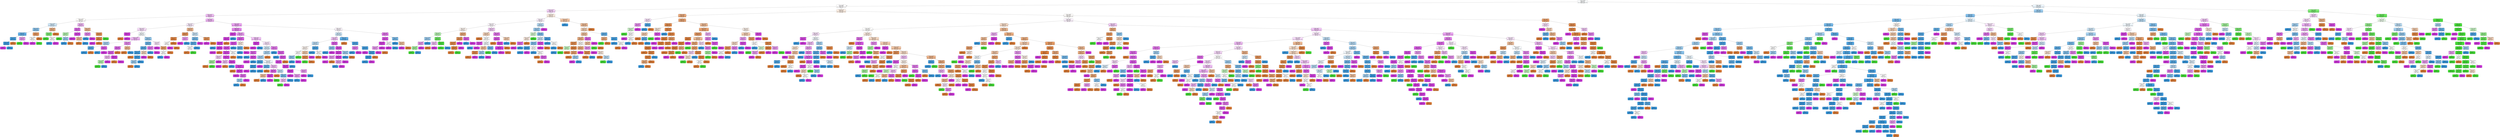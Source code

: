 digraph Tree {
node [shape=box, style="filled, rounded", color="black", fontname="helvetica"] ;
edge [fontname="helvetica"] ;
0 [label="lm_24_y <= 0.486\ngini = 0.742\nsamples = 6707\nvalue = [2656, 1872, 3096, 2940]\nclass = neutral", fillcolor="#fbfdfe"] ;
1 [label="lm_67_y <= 0.308\ngini = 0.669\nsamples = 3623\nvalue = [2162, 221, 1146, 2175]\nclass = sad", fillcolor="#fffeff"] ;
0 -> 1 [labeldistance=2.5, labelangle=45, headlabel="True"] ;
2 [label="lm_406_z <= -0.007\ngini = 0.667\nsamples = 1098\nvalue = [386, 78, 496, 776]\nclass = sad", fillcolor="#f6d2f9"] ;
1 -> 2 ;
3 [label="lm_278_y <= 0.477\ngini = 0.612\nsamples = 757\nvalue = [182, 33, 354, 632]\nclass = sad", fillcolor="#f2bef6"] ;
2 -> 3 ;
4 [label="lm_328_x <= 0.588\ngini = 0.716\nsamples = 99\nvalue = [48.0, 14.0, 45.0, 46.0]\nclass = anger", fillcolor="#fffdfb"] ;
3 -> 4 ;
5 [label="lm_301_y <= 0.328\ngini = 0.637\nsamples = 49\nvalue = [27.0, 8.0, 40.0, 7.0]\nclass = neutral", fillcolor="#d0e8f9"] ;
4 -> 5 ;
6 [label="lm_289_x <= 0.852\ngini = 0.515\nsamples = 33\nvalue = [11, 3, 39, 6]\nclass = neutral", fillcolor="#8cc6f0"] ;
5 -> 6 ;
7 [label="lm_454_y <= 0.424\ngini = 0.351\nsamples = 27\nvalue = [3.0, 2.0, 39.0, 5.0]\nclass = neutral", fillcolor="#66b3eb"] ;
6 -> 7 ;
8 [label="lm_16_z <= -0.037\ngini = 0.172\nsamples = 24\nvalue = [3, 0, 39, 1]\nclass = neutral", fillcolor="#4da7e8"] ;
7 -> 8 ;
9 [label="lm_208_x <= 0.259\ngini = 0.049\nsamples = 22\nvalue = [0, 0, 39, 1]\nclass = neutral", fillcolor="#3ea0e6"] ;
8 -> 9 ;
10 [label="gini = 0.0\nsamples = 1\nvalue = [0, 0, 0, 1]\nclass = sad", fillcolor="#d739e5"] ;
9 -> 10 ;
11 [label="gini = 0.0\nsamples = 21\nvalue = [0, 0, 39, 0]\nclass = neutral", fillcolor="#399de5"] ;
9 -> 11 ;
12 [label="gini = 0.0\nsamples = 2\nvalue = [3, 0, 0, 0]\nclass = anger", fillcolor="#e58139"] ;
8 -> 12 ;
13 [label="lm_371_x <= 0.514\ngini = 0.444\nsamples = 3\nvalue = [0, 2, 0, 4]\nclass = sad", fillcolor="#eb9cf2"] ;
7 -> 13 ;
14 [label="gini = 0.0\nsamples = 1\nvalue = [0, 2, 0, 0]\nclass = happy", fillcolor="#47e539"] ;
13 -> 14 ;
15 [label="gini = 0.0\nsamples = 2\nvalue = [0, 0, 0, 4]\nclass = sad", fillcolor="#d739e5"] ;
13 -> 15 ;
16 [label="lm_452_z <= -0.031\ngini = 0.34\nsamples = 6\nvalue = [8, 1, 0, 1]\nclass = anger", fillcolor="#eb9d65"] ;
6 -> 16 ;
17 [label="lm_369_x <= 0.836\ngini = 0.5\nsamples = 2\nvalue = [0, 1, 0, 1]\nclass = happy", fillcolor="#ffffff"] ;
16 -> 17 ;
18 [label="gini = 0.0\nsamples = 1\nvalue = [0, 0, 0, 1]\nclass = sad", fillcolor="#d739e5"] ;
17 -> 18 ;
19 [label="gini = 0.0\nsamples = 1\nvalue = [0, 1, 0, 0]\nclass = happy", fillcolor="#47e539"] ;
17 -> 19 ;
20 [label="gini = 0.0\nsamples = 4\nvalue = [8, 0, 0, 0]\nclass = anger", fillcolor="#e58139"] ;
16 -> 20 ;
21 [label="lm_166_y <= 0.607\ngini = 0.465\nsamples = 16\nvalue = [16, 5, 1, 1]\nclass = anger", fillcolor="#efb286"] ;
5 -> 21 ;
22 [label="lm_204_z <= -0.022\ngini = 0.449\nsamples = 5\nvalue = [0, 5, 1, 1]\nclass = happy", fillcolor="#84ee7b"] ;
21 -> 22 ;
23 [label="gini = 0.0\nsamples = 3\nvalue = [0, 5, 0, 0]\nclass = happy", fillcolor="#47e539"] ;
22 -> 23 ;
24 [label="lm_474_z <= 0.007\ngini = 0.5\nsamples = 2\nvalue = [0, 0, 1, 1]\nclass = neutral", fillcolor="#ffffff"] ;
22 -> 24 ;
25 [label="gini = 0.0\nsamples = 1\nvalue = [0, 0, 1, 0]\nclass = neutral", fillcolor="#399de5"] ;
24 -> 25 ;
26 [label="gini = 0.0\nsamples = 1\nvalue = [0, 0, 0, 1]\nclass = sad", fillcolor="#d739e5"] ;
24 -> 26 ;
27 [label="gini = 0.0\nsamples = 11\nvalue = [16, 0, 0, 0]\nclass = anger", fillcolor="#e58139"] ;
21 -> 27 ;
28 [label="lm_15_y <= 0.773\ngini = 0.599\nsamples = 50\nvalue = [21, 6, 5, 39]\nclass = sad", fillcolor="#f1b8f6"] ;
4 -> 28 ;
29 [label="lm_291_y <= 0.56\ngini = 0.393\nsamples = 32\nvalue = [3, 4, 3, 33]\nclass = sad", fillcolor="#e16cec"] ;
28 -> 29 ;
30 [label="lm_78_x <= 0.439\ngini = 0.571\nsamples = 4\nvalue = [1, 4, 2, 0]\nclass = happy", fillcolor="#b5f5b0"] ;
29 -> 30 ;
31 [label="gini = 0.0\nsamples = 2\nvalue = [0, 4, 0, 0]\nclass = happy", fillcolor="#47e539"] ;
30 -> 31 ;
32 [label="lm_303_y <= 0.62\ngini = 0.444\nsamples = 2\nvalue = [1, 0, 2, 0]\nclass = neutral", fillcolor="#9ccef2"] ;
30 -> 32 ;
33 [label="gini = 0.0\nsamples = 1\nvalue = [0, 0, 2, 0]\nclass = neutral", fillcolor="#399de5"] ;
32 -> 33 ;
34 [label="gini = 0.0\nsamples = 1\nvalue = [1, 0, 0, 0]\nclass = anger", fillcolor="#e58139"] ;
32 -> 34 ;
35 [label="lm_15_z <= -0.038\ngini = 0.156\nsamples = 28\nvalue = [2, 0, 1, 33]\nclass = sad", fillcolor="#db4ae7"] ;
29 -> 35 ;
36 [label="gini = 0.0\nsamples = 25\nvalue = [0, 0, 0, 33]\nclass = sad", fillcolor="#d739e5"] ;
35 -> 36 ;
37 [label="lm_328_y <= 0.595\ngini = 0.444\nsamples = 3\nvalue = [2, 0, 1, 0]\nclass = anger", fillcolor="#f2c09c"] ;
35 -> 37 ;
38 [label="gini = 0.0\nsamples = 2\nvalue = [2, 0, 0, 0]\nclass = anger", fillcolor="#e58139"] ;
37 -> 38 ;
39 [label="gini = 0.0\nsamples = 1\nvalue = [0, 0, 1, 0]\nclass = neutral", fillcolor="#399de5"] ;
37 -> 39 ;
40 [label="lm_225_y <= 0.286\ngini = 0.531\nsamples = 18\nvalue = [18, 2, 2, 6]\nclass = anger", fillcolor="#f1ba93"] ;
28 -> 40 ;
41 [label="lm_160_x <= 0.251\ngini = 0.408\nsamples = 5\nvalue = [0, 0, 2, 5]\nclass = sad", fillcolor="#e788ef"] ;
40 -> 41 ;
42 [label="gini = 0.0\nsamples = 2\nvalue = [0, 0, 2, 0]\nclass = neutral", fillcolor="#399de5"] ;
41 -> 42 ;
43 [label="gini = 0.0\nsamples = 3\nvalue = [0, 0, 0, 5]\nclass = sad", fillcolor="#d739e5"] ;
41 -> 43 ;
44 [label="lm_234_y <= 0.451\ngini = 0.254\nsamples = 13\nvalue = [18, 2, 0, 1]\nclass = anger", fillcolor="#e99558"] ;
40 -> 44 ;
45 [label="lm_359_z <= -0.058\ngini = 0.1\nsamples = 12\nvalue = [18, 0, 0, 1]\nclass = anger", fillcolor="#e68844"] ;
44 -> 45 ;
46 [label="gini = 0.0\nsamples = 1\nvalue = [0, 0, 0, 1]\nclass = sad", fillcolor="#d739e5"] ;
45 -> 46 ;
47 [label="gini = 0.0\nsamples = 11\nvalue = [18, 0, 0, 0]\nclass = anger", fillcolor="#e58139"] ;
45 -> 47 ;
48 [label="gini = 0.0\nsamples = 1\nvalue = [0, 2, 0, 0]\nclass = happy", fillcolor="#47e539"] ;
44 -> 48 ;
49 [label="lm_247_y <= 0.386\ngini = 0.584\nsamples = 658\nvalue = [134, 19, 309, 586]\nclass = sad", fillcolor="#f0b5f5"] ;
3 -> 49 ;
50 [label="lm_53_y <= 0.306\ngini = 0.671\nsamples = 166\nvalue = [66, 6, 88, 104]\nclass = sad", fillcolor="#fbedfd"] ;
49 -> 50 ;
51 [label="lm_340_z <= -0.013\ngini = 0.625\nsamples = 130\nvalue = [29.0, 5.0, 76.0, 97.0]\nclass = sad", fillcolor="#f9dffb"] ;
50 -> 51 ;
52 [label="lm_156_y <= 0.388\ngini = 0.071\nsamples = 17\nvalue = [1, 0, 0, 26]\nclass = sad", fillcolor="#d941e6"] ;
51 -> 52 ;
53 [label="gini = 0.0\nsamples = 1\nvalue = [1, 0, 0, 0]\nclass = anger", fillcolor="#e58139"] ;
52 -> 53 ;
54 [label="gini = 0.0\nsamples = 16\nvalue = [0, 0, 0, 26]\nclass = sad", fillcolor="#d739e5"] ;
52 -> 54 ;
55 [label="lm_119_y <= 0.48\ngini = 0.641\nsamples = 113\nvalue = [28, 5, 76, 71]\nclass = neutral", fillcolor="#f6fbfe"] ;
51 -> 55 ;
56 [label="lm_339_z <= -0.038\ngini = 0.617\nsamples = 69\nvalue = [15.0, 5.0, 28.0, 55.0]\nclass = sad", fillcolor="#f1b8f6"] ;
55 -> 56 ;
57 [label="lm_172_z <= 0.022\ngini = 0.526\nsamples = 22\nvalue = [3, 0, 22, 11]\nclass = neutral", fillcolor="#a8d4f4"] ;
56 -> 57 ;
58 [label="lm_48_y <= 0.485\ngini = 0.227\nsamples = 11\nvalue = [3, 0, 20, 0]\nclass = neutral", fillcolor="#57ace9"] ;
57 -> 58 ;
59 [label="gini = 0.0\nsamples = 9\nvalue = [0, 0, 20, 0]\nclass = neutral", fillcolor="#399de5"] ;
58 -> 59 ;
60 [label="gini = 0.0\nsamples = 2\nvalue = [3, 0, 0, 0]\nclass = anger", fillcolor="#e58139"] ;
58 -> 60 ;
61 [label="lm_304_x <= 0.514\ngini = 0.26\nsamples = 11\nvalue = [0, 0, 2, 11]\nclass = sad", fillcolor="#de5dea"] ;
57 -> 61 ;
62 [label="gini = 0.0\nsamples = 2\nvalue = [0, 0, 2, 0]\nclass = neutral", fillcolor="#399de5"] ;
61 -> 62 ;
63 [label="gini = 0.0\nsamples = 9\nvalue = [0, 0, 0, 11]\nclass = sad", fillcolor="#d739e5"] ;
61 -> 63 ;
64 [label="lm_199_x <= 0.443\ngini = 0.523\nsamples = 47\nvalue = [12, 5, 6, 44]\nclass = sad", fillcolor="#e88cf0"] ;
56 -> 64 ;
65 [label="lm_253_y <= 0.49\ngini = 0.386\nsamples = 38\nvalue = [5, 5, 3, 44]\nclass = sad", fillcolor="#e16bec"] ;
64 -> 65 ;
66 [label="lm_272_y <= 0.709\ngini = 0.298\nsamples = 35\nvalue = [1, 5, 3, 44]\nclass = sad", fillcolor="#de5eea"] ;
65 -> 66 ;
67 [label="lm_157_z <= 0.121\ngini = 0.602\nsamples = 10\nvalue = [0, 5, 3, 9]\nclass = sad", fillcolor="#f2bdf6"] ;
66 -> 67 ;
68 [label="lm_350_x <= 0.605\ngini = 0.469\nsamples = 5\nvalue = [0, 5, 3, 0]\nclass = happy", fillcolor="#b5f5b0"] ;
67 -> 68 ;
69 [label="gini = 0.0\nsamples = 3\nvalue = [0, 5, 0, 0]\nclass = happy", fillcolor="#47e539"] ;
68 -> 69 ;
70 [label="gini = 0.0\nsamples = 2\nvalue = [0, 0, 3, 0]\nclass = neutral", fillcolor="#399de5"] ;
68 -> 70 ;
71 [label="gini = 0.0\nsamples = 5\nvalue = [0, 0, 0, 9]\nclass = sad", fillcolor="#d739e5"] ;
67 -> 71 ;
72 [label="lm_440_z <= -0.107\ngini = 0.054\nsamples = 25\nvalue = [1, 0, 0, 35]\nclass = sad", fillcolor="#d83fe6"] ;
66 -> 72 ;
73 [label="gini = 0.0\nsamples = 1\nvalue = [1, 0, 0, 0]\nclass = anger", fillcolor="#e58139"] ;
72 -> 73 ;
74 [label="gini = 0.0\nsamples = 24\nvalue = [0, 0, 0, 35]\nclass = sad", fillcolor="#d739e5"] ;
72 -> 74 ;
75 [label="gini = 0.0\nsamples = 3\nvalue = [4, 0, 0, 0]\nclass = anger", fillcolor="#e58139"] ;
65 -> 75 ;
76 [label="lm_84_z <= -0.04\ngini = 0.42\nsamples = 9\nvalue = [7, 0, 3, 0]\nclass = anger", fillcolor="#f0b78e"] ;
64 -> 76 ;
77 [label="gini = 0.0\nsamples = 6\nvalue = [7, 0, 0, 0]\nclass = anger", fillcolor="#e58139"] ;
76 -> 77 ;
78 [label="gini = 0.0\nsamples = 3\nvalue = [0, 0, 3, 0]\nclass = neutral", fillcolor="#399de5"] ;
76 -> 78 ;
79 [label="lm_420_x <= 0.545\ngini = 0.54\nsamples = 44\nvalue = [13, 0, 48, 16]\nclass = neutral", fillcolor="#97ccf1"] ;
55 -> 79 ;
80 [label="lm_150_x <= 0.342\ngini = 0.379\nsamples = 33\nvalue = [6, 0, 47, 8]\nclass = neutral", fillcolor="#6db7ec"] ;
79 -> 80 ;
81 [label="lm_198_y <= 0.495\ngini = 0.265\nsamples = 29\nvalue = [6, 0, 45, 2]\nclass = neutral", fillcolor="#5baee9"] ;
80 -> 81 ;
82 [label="lm_383_y <= 0.384\ngini = 0.117\nsamples = 25\nvalue = [3, 0, 45, 0]\nclass = neutral", fillcolor="#46a4e7"] ;
81 -> 82 ;
83 [label="gini = 0.0\nsamples = 1\nvalue = [1, 0, 0, 0]\nclass = anger", fillcolor="#e58139"] ;
82 -> 83 ;
84 [label="lm_126_y <= 0.595\ngini = 0.081\nsamples = 24\nvalue = [2, 0, 45, 0]\nclass = neutral", fillcolor="#42a1e6"] ;
82 -> 84 ;
85 [label="lm_193_x <= 0.205\ngini = 0.444\nsamples = 3\nvalue = [2, 0, 4, 0]\nclass = neutral", fillcolor="#9ccef2"] ;
84 -> 85 ;
86 [label="gini = 0.0\nsamples = 1\nvalue = [2, 0, 0, 0]\nclass = anger", fillcolor="#e58139"] ;
85 -> 86 ;
87 [label="gini = 0.0\nsamples = 2\nvalue = [0, 0, 4, 0]\nclass = neutral", fillcolor="#399de5"] ;
85 -> 87 ;
88 [label="gini = 0.0\nsamples = 21\nvalue = [0, 0, 41, 0]\nclass = neutral", fillcolor="#399de5"] ;
84 -> 88 ;
89 [label="lm_96_y <= 0.816\ngini = 0.48\nsamples = 4\nvalue = [3, 0, 0, 2]\nclass = anger", fillcolor="#f6d5bd"] ;
81 -> 89 ;
90 [label="gini = 0.0\nsamples = 2\nvalue = [0, 0, 0, 2]\nclass = sad", fillcolor="#d739e5"] ;
89 -> 90 ;
91 [label="gini = 0.0\nsamples = 2\nvalue = [3, 0, 0, 0]\nclass = anger", fillcolor="#e58139"] ;
89 -> 91 ;
92 [label="lm_351_y <= 0.463\ngini = 0.375\nsamples = 4\nvalue = [0, 0, 2, 6]\nclass = sad", fillcolor="#e47bee"] ;
80 -> 92 ;
93 [label="gini = 0.0\nsamples = 1\nvalue = [0, 0, 2, 0]\nclass = neutral", fillcolor="#399de5"] ;
92 -> 93 ;
94 [label="gini = 0.0\nsamples = 3\nvalue = [0, 0, 0, 6]\nclass = sad", fillcolor="#d739e5"] ;
92 -> 94 ;
95 [label="lm_418_y <= 0.387\ngini = 0.555\nsamples = 11\nvalue = [7, 0, 1, 8]\nclass = sad", fillcolor="#fbe9fc"] ;
79 -> 95 ;
96 [label="gini = 0.0\nsamples = 5\nvalue = [0, 0, 0, 7]\nclass = sad", fillcolor="#d739e5"] ;
95 -> 96 ;
97 [label="lm_85_z <= -0.065\ngini = 0.37\nsamples = 6\nvalue = [7, 0, 1, 1]\nclass = anger", fillcolor="#eca06a"] ;
95 -> 97 ;
98 [label="lm_444_x <= 0.787\ngini = 0.5\nsamples = 2\nvalue = [0, 0, 1, 1]\nclass = neutral", fillcolor="#ffffff"] ;
97 -> 98 ;
99 [label="gini = 0.0\nsamples = 1\nvalue = [0, 0, 1, 0]\nclass = neutral", fillcolor="#399de5"] ;
98 -> 99 ;
100 [label="gini = 0.0\nsamples = 1\nvalue = [0, 0, 0, 1]\nclass = sad", fillcolor="#d739e5"] ;
98 -> 100 ;
101 [label="gini = 0.0\nsamples = 4\nvalue = [7, 0, 0, 0]\nclass = anger", fillcolor="#e58139"] ;
97 -> 101 ;
102 [label="lm_234_y <= 0.435\ngini = 0.519\nsamples = 36\nvalue = [37, 1, 12, 7]\nclass = anger", fillcolor="#f1b991"] ;
50 -> 102 ;
103 [label="lm_368_z <= 0.181\ngini = 0.251\nsamples = 19\nvalue = [30, 0, 1, 4]\nclass = anger", fillcolor="#e99559"] ;
102 -> 103 ;
104 [label="lm_129_x <= 0.421\ngini = 0.117\nsamples = 17\nvalue = [30, 0, 0, 2]\nclass = anger", fillcolor="#e78946"] ;
103 -> 104 ;
105 [label="lm_1_y <= 0.699\ngini = 0.5\nsamples = 2\nvalue = [2, 0, 0, 2]\nclass = anger", fillcolor="#ffffff"] ;
104 -> 105 ;
106 [label="gini = 0.0\nsamples = 1\nvalue = [0, 0, 0, 2]\nclass = sad", fillcolor="#d739e5"] ;
105 -> 106 ;
107 [label="gini = 0.0\nsamples = 1\nvalue = [2, 0, 0, 0]\nclass = anger", fillcolor="#e58139"] ;
105 -> 107 ;
108 [label="gini = 0.0\nsamples = 15\nvalue = [28, 0, 0, 0]\nclass = anger", fillcolor="#e58139"] ;
104 -> 108 ;
109 [label="lm_221_x <= 0.474\ngini = 0.444\nsamples = 2\nvalue = [0, 0, 1, 2]\nclass = sad", fillcolor="#eb9cf2"] ;
103 -> 109 ;
110 [label="gini = 0.0\nsamples = 1\nvalue = [0, 0, 0, 2]\nclass = sad", fillcolor="#d739e5"] ;
109 -> 110 ;
111 [label="gini = 0.0\nsamples = 1\nvalue = [0, 0, 1, 0]\nclass = neutral", fillcolor="#399de5"] ;
109 -> 111 ;
112 [label="lm_381_x <= 0.64\ngini = 0.628\nsamples = 17\nvalue = [7, 1, 11, 3]\nclass = neutral", fillcolor="#cae5f8"] ;
102 -> 112 ;
113 [label="lm_283_z <= -0.021\ngini = 0.436\nsamples = 12\nvalue = [1, 1, 11, 2]\nclass = neutral", fillcolor="#76bbed"] ;
112 -> 113 ;
114 [label="lm_60_y <= 0.603\ngini = 0.272\nsamples = 10\nvalue = [1, 1, 11, 0]\nclass = neutral", fillcolor="#5aade9"] ;
113 -> 114 ;
115 [label="lm_288_z <= 0.008\ngini = 0.5\nsamples = 2\nvalue = [1, 1, 0, 0]\nclass = anger", fillcolor="#ffffff"] ;
114 -> 115 ;
116 [label="gini = 0.0\nsamples = 1\nvalue = [1, 0, 0, 0]\nclass = anger", fillcolor="#e58139"] ;
115 -> 116 ;
117 [label="gini = 0.0\nsamples = 1\nvalue = [0, 1, 0, 0]\nclass = happy", fillcolor="#47e539"] ;
115 -> 117 ;
118 [label="gini = 0.0\nsamples = 8\nvalue = [0, 0, 11, 0]\nclass = neutral", fillcolor="#399de5"] ;
114 -> 118 ;
119 [label="gini = 0.0\nsamples = 2\nvalue = [0, 0, 0, 2]\nclass = sad", fillcolor="#d739e5"] ;
113 -> 119 ;
120 [label="lm_329_x <= 0.515\ngini = 0.245\nsamples = 5\nvalue = [6, 0, 0, 1]\nclass = anger", fillcolor="#e9965a"] ;
112 -> 120 ;
121 [label="gini = 0.0\nsamples = 1\nvalue = [0, 0, 0, 1]\nclass = sad", fillcolor="#d739e5"] ;
120 -> 121 ;
122 [label="gini = 0.0\nsamples = 4\nvalue = [6, 0, 0, 0]\nclass = anger", fillcolor="#e58139"] ;
120 -> 122 ;
123 [label="lm_19_z <= -0.012\ngini = 0.535\nsamples = 492\nvalue = [68.0, 13.0, 221.0, 482.0]\nclass = sad", fillcolor="#eca3f3"] ;
49 -> 123 ;
124 [label="lm_368_z <= 0.093\ngini = 0.465\nsamples = 340\nvalue = [43.0, 5.0, 115.0, 370.0]\nclass = sad", fillcolor="#e786ef"] ;
123 -> 124 ;
125 [label="lm_442_z <= 0.096\ngini = 0.11\nsamples = 66\nvalue = [3, 0, 3, 98]\nclass = sad", fillcolor="#d945e7"] ;
124 -> 125 ;
126 [label="lm_163_y <= 0.437\ngini = 0.076\nsamples = 65\nvalue = [3, 0, 1, 98]\nclass = sad", fillcolor="#d941e6"] ;
125 -> 126 ;
127 [label="lm_39_y <= 0.645\ngini = 0.039\nsamples = 63\nvalue = [1, 0, 1, 98]\nclass = sad", fillcolor="#d83de6"] ;
126 -> 127 ;
128 [label="gini = 0.0\nsamples = 1\nvalue = [0, 0, 1, 0]\nclass = neutral", fillcolor="#399de5"] ;
127 -> 128 ;
129 [label="lm_476_x <= 0.704\ngini = 0.02\nsamples = 62\nvalue = [1, 0, 0, 98]\nclass = sad", fillcolor="#d73be5"] ;
127 -> 129 ;
130 [label="gini = 0.0\nsamples = 61\nvalue = [0, 0, 0, 98]\nclass = sad", fillcolor="#d739e5"] ;
129 -> 130 ;
131 [label="gini = 0.0\nsamples = 1\nvalue = [1, 0, 0, 0]\nclass = anger", fillcolor="#e58139"] ;
129 -> 131 ;
132 [label="gini = 0.0\nsamples = 2\nvalue = [2, 0, 0, 0]\nclass = anger", fillcolor="#e58139"] ;
126 -> 132 ;
133 [label="gini = 0.0\nsamples = 1\nvalue = [0, 0, 2, 0]\nclass = neutral", fillcolor="#399de5"] ;
125 -> 133 ;
134 [label="lm_94_z <= 0.282\ngini = 0.521\nsamples = 274\nvalue = [40, 5, 112, 272]\nclass = sad", fillcolor="#eb9bf2"] ;
124 -> 134 ;
135 [label="lm_397_x <= 0.595\ngini = 0.321\nsamples = 94\nvalue = [12, 2, 11, 110]\nclass = sad", fillcolor="#df61ea"] ;
134 -> 135 ;
136 [label="lm_79_x <= 0.435\ngini = 0.21\nsamples = 85\nvalue = [6, 2, 6, 109]\nclass = sad", fillcolor="#dc51e8"] ;
135 -> 136 ;
137 [label="lm_21_z <= -0.087\ngini = 0.185\nsamples = 83\nvalue = [6, 2, 4, 109]\nclass = sad", fillcolor="#db4ee8"] ;
136 -> 137 ;
138 [label="lm_332_z <= -0.057\ngini = 0.158\nsamples = 81\nvalue = [5, 2, 3, 109]\nclass = sad", fillcolor="#db4ae7"] ;
137 -> 138 ;
139 [label="lm_292_z <= 0.004\ngini = 0.611\nsamples = 4\nvalue = [1, 2, 0, 3]\nclass = sad", fillcolor="#f5cef8"] ;
138 -> 139 ;
140 [label="lm_128_x <= 0.153\ngini = 0.444\nsamples = 2\nvalue = [1, 2, 0, 0]\nclass = happy", fillcolor="#a3f29c"] ;
139 -> 140 ;
141 [label="gini = 0.0\nsamples = 1\nvalue = [1, 0, 0, 0]\nclass = anger", fillcolor="#e58139"] ;
140 -> 141 ;
142 [label="gini = 0.0\nsamples = 1\nvalue = [0, 2, 0, 0]\nclass = happy", fillcolor="#47e539"] ;
140 -> 142 ;
143 [label="gini = 0.0\nsamples = 2\nvalue = [0, 0, 0, 3]\nclass = sad", fillcolor="#d739e5"] ;
139 -> 143 ;
144 [label="lm_267_x <= 0.604\ngini = 0.118\nsamples = 77\nvalue = [4, 0, 3, 106]\nclass = sad", fillcolor="#da46e7"] ;
138 -> 144 ;
145 [label="lm_95_y <= 0.607\ngini = 0.48\nsamples = 2\nvalue = [2, 0, 0, 3]\nclass = sad", fillcolor="#f2bdf6"] ;
144 -> 145 ;
146 [label="gini = 0.0\nsamples = 1\nvalue = [0, 0, 0, 3]\nclass = sad", fillcolor="#d739e5"] ;
145 -> 146 ;
147 [label="gini = 0.0\nsamples = 1\nvalue = [2, 0, 0, 0]\nclass = anger", fillcolor="#e58139"] ;
145 -> 147 ;
148 [label="lm_362_y <= 0.61\ngini = 0.089\nsamples = 75\nvalue = [2, 0, 3, 103]\nclass = sad", fillcolor="#d942e6"] ;
144 -> 148 ;
149 [label="gini = 0.0\nsamples = 1\nvalue = [0, 0, 1, 0]\nclass = neutral", fillcolor="#399de5"] ;
148 -> 149 ;
150 [label="lm_1_x <= 0.463\ngini = 0.073\nsamples = 74\nvalue = [2.0, 0.0, 2.0, 103.0]\nclass = sad", fillcolor="#d941e6"] ;
148 -> 150 ;
151 [label="gini = 0.0\nsamples = 1\nvalue = [1, 0, 0, 0]\nclass = anger", fillcolor="#e58139"] ;
150 -> 151 ;
152 [label="lm_31_x <= 0.306\ngini = 0.055\nsamples = 73\nvalue = [1, 0, 2, 103]\nclass = sad", fillcolor="#d83fe6"] ;
150 -> 152 ;
153 [label="gini = 0.0\nsamples = 63\nvalue = [0, 0, 0, 92]\nclass = sad", fillcolor="#d739e5"] ;
152 -> 153 ;
154 [label="lm_56_x <= 0.462\ngini = 0.357\nsamples = 10\nvalue = [1, 0, 2, 11]\nclass = sad", fillcolor="#e16bec"] ;
152 -> 154 ;
155 [label="lm_82_z <= -0.047\ngini = 0.444\nsamples = 3\nvalue = [1, 0, 2, 0]\nclass = neutral", fillcolor="#9ccef2"] ;
154 -> 155 ;
156 [label="gini = 0.0\nsamples = 2\nvalue = [0, 0, 2, 0]\nclass = neutral", fillcolor="#399de5"] ;
155 -> 156 ;
157 [label="gini = 0.0\nsamples = 1\nvalue = [1, 0, 0, 0]\nclass = anger", fillcolor="#e58139"] ;
155 -> 157 ;
158 [label="gini = 0.0\nsamples = 7\nvalue = [0, 0, 0, 11]\nclass = sad", fillcolor="#d739e5"] ;
154 -> 158 ;
159 [label="lm_309_y <= 0.738\ngini = 0.5\nsamples = 2\nvalue = [1, 0, 1, 0]\nclass = anger", fillcolor="#ffffff"] ;
137 -> 159 ;
160 [label="gini = 0.0\nsamples = 1\nvalue = [1, 0, 0, 0]\nclass = anger", fillcolor="#e58139"] ;
159 -> 160 ;
161 [label="gini = 0.0\nsamples = 1\nvalue = [0, 0, 1, 0]\nclass = neutral", fillcolor="#399de5"] ;
159 -> 161 ;
162 [label="gini = 0.0\nsamples = 2\nvalue = [0, 0, 2, 0]\nclass = neutral", fillcolor="#399de5"] ;
136 -> 162 ;
163 [label="lm_419_z <= 0.003\ngini = 0.569\nsamples = 9\nvalue = [6, 0, 5, 1]\nclass = anger", fillcolor="#fbede3"] ;
135 -> 163 ;
164 [label="lm_48_y <= 0.511\ngini = 0.278\nsamples = 5\nvalue = [0, 0, 5, 1]\nclass = neutral", fillcolor="#61b1ea"] ;
163 -> 164 ;
165 [label="gini = 0.0\nsamples = 4\nvalue = [0, 0, 5, 0]\nclass = neutral", fillcolor="#399de5"] ;
164 -> 165 ;
166 [label="gini = 0.0\nsamples = 1\nvalue = [0, 0, 0, 1]\nclass = sad", fillcolor="#d739e5"] ;
164 -> 166 ;
167 [label="gini = 0.0\nsamples = 4\nvalue = [6, 0, 0, 0]\nclass = anger", fillcolor="#e58139"] ;
163 -> 167 ;
168 [label="lm_363_y <= 0.41\ngini = 0.569\nsamples = 180\nvalue = [28.0, 3.0, 101.0, 162.0]\nclass = sad", fillcolor="#f2c0f7"] ;
134 -> 168 ;
169 [label="lm_222_y <= 0.362\ngini = 0.045\nsamples = 24\nvalue = [0, 0, 1, 42]\nclass = sad", fillcolor="#d83ee6"] ;
168 -> 169 ;
170 [label="gini = 0.0\nsamples = 23\nvalue = [0, 0, 0, 42]\nclass = sad", fillcolor="#d739e5"] ;
169 -> 170 ;
171 [label="gini = 0.0\nsamples = 1\nvalue = [0, 0, 1, 0]\nclass = neutral", fillcolor="#399de5"] ;
169 -> 171 ;
172 [label="lm_48_y <= 0.509\ngini = 0.6\nsamples = 156\nvalue = [28, 3, 100, 120]\nclass = sad", fillcolor="#fae5fc"] ;
168 -> 172 ;
173 [label="lm_222_z <= -0.007\ngini = 0.616\nsamples = 105\nvalue = [24, 3, 82, 56]\nclass = neutral", fillcolor="#d0e8f9"] ;
172 -> 173 ;
174 [label="lm_84_y <= 0.765\ngini = 0.311\nsamples = 17\nvalue = [0, 0, 5, 21]\nclass = sad", fillcolor="#e168eb"] ;
173 -> 174 ;
175 [label="gini = 0.0\nsamples = 2\nvalue = [0, 0, 3, 0]\nclass = neutral", fillcolor="#399de5"] ;
174 -> 175 ;
176 [label="lm_38_y <= 0.73\ngini = 0.159\nsamples = 15\nvalue = [0, 0, 2, 21]\nclass = sad", fillcolor="#db4ce7"] ;
174 -> 176 ;
177 [label="gini = 0.0\nsamples = 13\nvalue = [0, 0, 0, 21]\nclass = sad", fillcolor="#d739e5"] ;
176 -> 177 ;
178 [label="gini = 0.0\nsamples = 2\nvalue = [0, 0, 2, 0]\nclass = neutral", fillcolor="#399de5"] ;
176 -> 178 ;
179 [label="lm_436_x <= 0.889\ngini = 0.599\nsamples = 88\nvalue = [24, 3, 77, 35]\nclass = neutral", fillcolor="#afd7f4"] ;
173 -> 179 ;
180 [label="lm_53_x <= 0.292\ngini = 0.568\nsamples = 82\nvalue = [16, 3, 77, 35]\nclass = neutral", fillcolor="#a8d4f4"] ;
179 -> 180 ;
181 [label="lm_398_x <= 0.843\ngini = 0.162\nsamples = 28\nvalue = [0, 0, 41, 4]\nclass = neutral", fillcolor="#4ca7e8"] ;
180 -> 181 ;
182 [label="lm_368_z <= 0.11\ngini = 0.046\nsamples = 26\nvalue = [0, 0, 41, 1]\nclass = neutral", fillcolor="#3e9fe6"] ;
181 -> 182 ;
183 [label="gini = 0.0\nsamples = 1\nvalue = [0, 0, 0, 1]\nclass = sad", fillcolor="#d739e5"] ;
182 -> 183 ;
184 [label="gini = 0.0\nsamples = 25\nvalue = [0, 0, 41, 0]\nclass = neutral", fillcolor="#399de5"] ;
182 -> 184 ;
185 [label="gini = 0.0\nsamples = 2\nvalue = [0, 0, 0, 3]\nclass = sad", fillcolor="#d739e5"] ;
181 -> 185 ;
186 [label="lm_10_z <= -0.057\ngini = 0.659\nsamples = 54\nvalue = [16.0, 3.0, 36.0, 31.0]\nclass = neutral", fillcolor="#edf6fd"] ;
180 -> 186 ;
187 [label="lm_274_z <= 0.007\ngini = 0.278\nsamples = 14\nvalue = [4, 0, 20, 0]\nclass = neutral", fillcolor="#61b1ea"] ;
186 -> 187 ;
188 [label="gini = 0.0\nsamples = 12\nvalue = [0, 0, 20, 0]\nclass = neutral", fillcolor="#399de5"] ;
187 -> 188 ;
189 [label="gini = 0.0\nsamples = 2\nvalue = [4, 0, 0, 0]\nclass = anger", fillcolor="#e58139"] ;
187 -> 189 ;
190 [label="lm_219_x <= 0.433\ngini = 0.644\nsamples = 40\nvalue = [12, 3, 16, 31]\nclass = sad", fillcolor="#f2bef7"] ;
186 -> 190 ;
191 [label="lm_83_y <= 0.692\ngini = 0.343\nsamples = 24\nvalue = [4, 1, 2, 28]\nclass = sad", fillcolor="#e066eb"] ;
190 -> 191 ;
192 [label="lm_128_y <= 0.432\ngini = 0.444\nsamples = 3\nvalue = [4, 0, 2, 0]\nclass = anger", fillcolor="#f2c09c"] ;
191 -> 192 ;
193 [label="gini = 0.0\nsamples = 2\nvalue = [4, 0, 0, 0]\nclass = anger", fillcolor="#e58139"] ;
192 -> 193 ;
194 [label="gini = 0.0\nsamples = 1\nvalue = [0, 0, 2, 0]\nclass = neutral", fillcolor="#399de5"] ;
192 -> 194 ;
195 [label="lm_319_z <= -0.021\ngini = 0.067\nsamples = 21\nvalue = [0, 1, 0, 28]\nclass = sad", fillcolor="#d840e6"] ;
191 -> 195 ;
196 [label="gini = 0.0\nsamples = 20\nvalue = [0, 0, 0, 28]\nclass = sad", fillcolor="#d739e5"] ;
195 -> 196 ;
197 [label="gini = 0.0\nsamples = 1\nvalue = [0, 1, 0, 0]\nclass = happy", fillcolor="#47e539"] ;
195 -> 197 ;
198 [label="lm_175_y <= 0.475\ngini = 0.626\nsamples = 16\nvalue = [8, 2, 14, 3]\nclass = neutral", fillcolor="#c0e0f7"] ;
190 -> 198 ;
199 [label="gini = 0.0\nsamples = 5\nvalue = [8, 0, 0, 0]\nclass = anger", fillcolor="#e58139"] ;
198 -> 199 ;
200 [label="lm_249_x <= 0.523\ngini = 0.421\nsamples = 11\nvalue = [0, 2, 14, 3]\nclass = neutral", fillcolor="#77bced"] ;
198 -> 200 ;
201 [label="lm_185_x <= 0.386\ngini = 0.48\nsamples = 3\nvalue = [0, 2, 0, 3]\nclass = sad", fillcolor="#f2bdf6"] ;
200 -> 201 ;
202 [label="gini = 0.0\nsamples = 1\nvalue = [0, 2, 0, 0]\nclass = happy", fillcolor="#47e539"] ;
201 -> 202 ;
203 [label="gini = 0.0\nsamples = 2\nvalue = [0, 0, 0, 3]\nclass = sad", fillcolor="#d739e5"] ;
201 -> 203 ;
204 [label="gini = 0.0\nsamples = 8\nvalue = [0, 0, 14, 0]\nclass = neutral", fillcolor="#399de5"] ;
200 -> 204 ;
205 [label="gini = 0.0\nsamples = 6\nvalue = [8, 0, 0, 0]\nclass = anger", fillcolor="#e58139"] ;
179 -> 205 ;
206 [label="lm_352_x <= 0.502\ngini = 0.4\nsamples = 51\nvalue = [4, 0, 18, 64]\nclass = sad", fillcolor="#e479ed"] ;
172 -> 206 ;
207 [label="gini = 0.0\nsamples = 6\nvalue = [0, 0, 8, 0]\nclass = neutral", fillcolor="#399de5"] ;
206 -> 207 ;
208 [label="lm_268_y <= 0.688\ngini = 0.308\nsamples = 45\nvalue = [4, 0, 10, 64]\nclass = sad", fillcolor="#df62ea"] ;
206 -> 208 ;
209 [label="gini = 0.0\nsamples = 4\nvalue = [0, 0, 5, 0]\nclass = neutral", fillcolor="#399de5"] ;
208 -> 209 ;
210 [label="lm_180_y <= 0.908\ngini = 0.224\nsamples = 41\nvalue = [4, 0, 5, 64]\nclass = sad", fillcolor="#dc53e8"] ;
208 -> 210 ;
211 [label="lm_121_y <= 0.517\ngini = 0.134\nsamples = 39\nvalue = [0, 0, 5, 64]\nclass = sad", fillcolor="#da48e7"] ;
210 -> 211 ;
212 [label="lm_193_y <= 0.793\ngini = 0.059\nsamples = 37\nvalue = [0, 0, 2, 64]\nclass = sad", fillcolor="#d83fe6"] ;
211 -> 212 ;
213 [label="lm_205_x <= 0.386\ngini = 0.031\nsamples = 34\nvalue = [0, 0, 1, 62]\nclass = sad", fillcolor="#d83ce5"] ;
212 -> 213 ;
214 [label="gini = 0.0\nsamples = 32\nvalue = [0, 0, 0, 60]\nclass = sad", fillcolor="#d739e5"] ;
213 -> 214 ;
215 [label="lm_423_x <= 0.706\ngini = 0.444\nsamples = 2\nvalue = [0, 0, 1, 2]\nclass = sad", fillcolor="#eb9cf2"] ;
213 -> 215 ;
216 [label="gini = 0.0\nsamples = 1\nvalue = [0, 0, 1, 0]\nclass = neutral", fillcolor="#399de5"] ;
215 -> 216 ;
217 [label="gini = 0.0\nsamples = 1\nvalue = [0, 0, 0, 2]\nclass = sad", fillcolor="#d739e5"] ;
215 -> 217 ;
218 [label="lm_212_z <= 0.009\ngini = 0.444\nsamples = 3\nvalue = [0, 0, 1, 2]\nclass = sad", fillcolor="#eb9cf2"] ;
212 -> 218 ;
219 [label="gini = 0.0\nsamples = 2\nvalue = [0, 0, 0, 2]\nclass = sad", fillcolor="#d739e5"] ;
218 -> 219 ;
220 [label="gini = 0.0\nsamples = 1\nvalue = [0, 0, 1, 0]\nclass = neutral", fillcolor="#399de5"] ;
218 -> 220 ;
221 [label="gini = 0.0\nsamples = 2\nvalue = [0, 0, 3, 0]\nclass = neutral", fillcolor="#399de5"] ;
211 -> 221 ;
222 [label="gini = 0.0\nsamples = 2\nvalue = [4, 0, 0, 0]\nclass = anger", fillcolor="#e58139"] ;
210 -> 222 ;
223 [label="lm_396_z <= 0.109\ngini = 0.612\nsamples = 152\nvalue = [25, 8, 106, 112]\nclass = sad", fillcolor="#fdf7fe"] ;
123 -> 223 ;
224 [label="lm_39_y <= 0.738\ngini = 0.617\nsamples = 111\nvalue = [21, 8, 93, 63]\nclass = neutral", fillcolor="#cee7f9"] ;
223 -> 224 ;
225 [label="lm_79_y <= 0.729\ngini = 0.633\nsamples = 70\nvalue = [14, 8, 35, 58]\nclass = sad", fillcolor="#f4c6f8"] ;
224 -> 225 ;
226 [label="lm_104_y <= 0.206\ngini = 0.681\nsamples = 35\nvalue = [12, 8, 27, 10]\nclass = neutral", fillcolor="#bddef6"] ;
225 -> 226 ;
227 [label="lm_23_x <= 0.382\ngini = 0.743\nsamples = 23\nvalue = [11, 8, 7, 9]\nclass = anger", fillcolor="#fdf5f0"] ;
226 -> 227 ;
228 [label="lm_154_x <= 0.364\ngini = 0.63\nsamples = 10\nvalue = [0, 7, 7, 3]\nclass = happy", fillcolor="#ffffff"] ;
227 -> 228 ;
229 [label="lm_306_y <= 0.619\ngini = 0.42\nsamples = 7\nvalue = [0, 0, 7, 3]\nclass = neutral", fillcolor="#8ec7f0"] ;
228 -> 229 ;
230 [label="gini = 0.0\nsamples = 5\nvalue = [0, 0, 7, 0]\nclass = neutral", fillcolor="#399de5"] ;
229 -> 230 ;
231 [label="gini = 0.0\nsamples = 2\nvalue = [0, 0, 0, 3]\nclass = sad", fillcolor="#d739e5"] ;
229 -> 231 ;
232 [label="gini = 0.0\nsamples = 3\nvalue = [0, 7, 0, 0]\nclass = happy", fillcolor="#47e539"] ;
228 -> 232 ;
233 [label="lm_76_z <= -0.05\ngini = 0.512\nsamples = 13\nvalue = [11, 1, 0, 6]\nclass = anger", fillcolor="#f4caac"] ;
227 -> 233 ;
234 [label="lm_7_z <= -0.086\ngini = 0.153\nsamples = 8\nvalue = [11, 1, 0, 0]\nclass = anger", fillcolor="#e78c4b"] ;
233 -> 234 ;
235 [label="gini = 0.0\nsamples = 1\nvalue = [0, 1, 0, 0]\nclass = happy", fillcolor="#47e539"] ;
234 -> 235 ;
236 [label="gini = 0.0\nsamples = 7\nvalue = [11, 0, 0, 0]\nclass = anger", fillcolor="#e58139"] ;
234 -> 236 ;
237 [label="gini = 0.0\nsamples = 5\nvalue = [0, 0, 0, 6]\nclass = sad", fillcolor="#d739e5"] ;
233 -> 237 ;
238 [label="lm_224_y <= 0.348\ngini = 0.169\nsamples = 12\nvalue = [1, 0, 20, 1]\nclass = neutral", fillcolor="#4ca6e7"] ;
226 -> 238 ;
239 [label="gini = 0.0\nsamples = 10\nvalue = [0, 0, 20, 0]\nclass = neutral", fillcolor="#399de5"] ;
238 -> 239 ;
240 [label="lm_305_x <= 0.579\ngini = 0.5\nsamples = 2\nvalue = [1, 0, 0, 1]\nclass = anger", fillcolor="#ffffff"] ;
238 -> 240 ;
241 [label="gini = 0.0\nsamples = 1\nvalue = [1, 0, 0, 0]\nclass = anger", fillcolor="#e58139"] ;
240 -> 241 ;
242 [label="gini = 0.0\nsamples = 1\nvalue = [0, 0, 0, 1]\nclass = sad", fillcolor="#d739e5"] ;
240 -> 242 ;
243 [label="lm_18_z <= -0.04\ngini = 0.295\nsamples = 35\nvalue = [2, 0, 8, 48]\nclass = sad", fillcolor="#df61ea"] ;
225 -> 243 ;
244 [label="lm_334_y <= 0.271\ngini = 0.408\nsamples = 4\nvalue = [0, 0, 5, 2]\nclass = neutral", fillcolor="#88c4ef"] ;
243 -> 244 ;
245 [label="gini = 0.0\nsamples = 2\nvalue = [0, 0, 5, 0]\nclass = neutral", fillcolor="#399de5"] ;
244 -> 245 ;
246 [label="gini = 0.0\nsamples = 2\nvalue = [0, 0, 0, 2]\nclass = sad", fillcolor="#d739e5"] ;
244 -> 246 ;
247 [label="lm_280_x <= 0.604\ngini = 0.181\nsamples = 31\nvalue = [2, 0, 3, 46]\nclass = sad", fillcolor="#db4ee8"] ;
243 -> 247 ;
248 [label="lm_26_z <= 0.016\ngini = 0.081\nsamples = 28\nvalue = [1, 0, 1, 46]\nclass = sad", fillcolor="#d941e6"] ;
247 -> 248 ;
249 [label="lm_343_y <= 0.397\ngini = 0.444\nsamples = 3\nvalue = [1, 0, 0, 2]\nclass = sad", fillcolor="#eb9cf2"] ;
248 -> 249 ;
250 [label="gini = 0.0\nsamples = 2\nvalue = [0, 0, 0, 2]\nclass = sad", fillcolor="#d739e5"] ;
249 -> 250 ;
251 [label="gini = 0.0\nsamples = 1\nvalue = [1, 0, 0, 0]\nclass = anger", fillcolor="#e58139"] ;
249 -> 251 ;
252 [label="lm_423_z <= 0.024\ngini = 0.043\nsamples = 25\nvalue = [0, 0, 1, 44]\nclass = sad", fillcolor="#d83de6"] ;
248 -> 252 ;
253 [label="lm_146_z <= 0.028\ngini = 0.444\nsamples = 3\nvalue = [0, 0, 1, 2]\nclass = sad", fillcolor="#eb9cf2"] ;
252 -> 253 ;
254 [label="gini = 0.0\nsamples = 1\nvalue = [0, 0, 1, 0]\nclass = neutral", fillcolor="#399de5"] ;
253 -> 254 ;
255 [label="gini = 0.0\nsamples = 2\nvalue = [0, 0, 0, 2]\nclass = sad", fillcolor="#d739e5"] ;
253 -> 255 ;
256 [label="gini = 0.0\nsamples = 22\nvalue = [0, 0, 0, 42]\nclass = sad", fillcolor="#d739e5"] ;
252 -> 256 ;
257 [label="lm_175_y <= 0.498\ngini = 0.444\nsamples = 3\nvalue = [1, 0, 2, 0]\nclass = neutral", fillcolor="#9ccef2"] ;
247 -> 257 ;
258 [label="gini = 0.0\nsamples = 2\nvalue = [0, 0, 2, 0]\nclass = neutral", fillcolor="#399de5"] ;
257 -> 258 ;
259 [label="gini = 0.0\nsamples = 1\nvalue = [1, 0, 0, 0]\nclass = anger", fillcolor="#e58139"] ;
257 -> 259 ;
260 [label="lm_205_x <= 0.32\ngini = 0.298\nsamples = 41\nvalue = [7.0, 0.0, 58.0, 5.0]\nclass = neutral", fillcolor="#5fb0ea"] ;
224 -> 260 ;
261 [label="gini = 0.0\nsamples = 3\nvalue = [5, 0, 0, 0]\nclass = anger", fillcolor="#e58139"] ;
260 -> 261 ;
262 [label="lm_417_x <= 0.72\ngini = 0.197\nsamples = 38\nvalue = [2, 0, 58, 5]\nclass = neutral", fillcolor="#50a8e8"] ;
260 -> 262 ;
263 [label="lm_148_y <= 0.594\ngini = 0.375\nsamples = 3\nvalue = [0, 0, 1, 3]\nclass = sad", fillcolor="#e47bee"] ;
262 -> 263 ;
264 [label="gini = 0.0\nsamples = 1\nvalue = [0, 0, 1, 0]\nclass = neutral", fillcolor="#399de5"] ;
263 -> 264 ;
265 [label="gini = 0.0\nsamples = 2\nvalue = [0, 0, 0, 3]\nclass = sad", fillcolor="#d739e5"] ;
263 -> 265 ;
266 [label="lm_101_y <= 0.514\ngini = 0.125\nsamples = 35\nvalue = [2, 0, 57, 2]\nclass = neutral", fillcolor="#46a4e7"] ;
262 -> 266 ;
267 [label="gini = 0.0\nsamples = 1\nvalue = [0, 0, 0, 1]\nclass = sad", fillcolor="#d739e5"] ;
266 -> 267 ;
268 [label="lm_38_y <= 0.796\ngini = 0.096\nsamples = 34\nvalue = [2, 0, 57, 1]\nclass = neutral", fillcolor="#43a2e6"] ;
266 -> 268 ;
269 [label="lm_12_z <= -0.045\ngini = 0.034\nsamples = 33\nvalue = [0, 0, 57, 1]\nclass = neutral", fillcolor="#3c9fe5"] ;
268 -> 269 ;
270 [label="gini = 0.0\nsamples = 32\nvalue = [0, 0, 57, 0]\nclass = neutral", fillcolor="#399de5"] ;
269 -> 270 ;
271 [label="gini = 0.0\nsamples = 1\nvalue = [0, 0, 0, 1]\nclass = sad", fillcolor="#d739e5"] ;
269 -> 271 ;
272 [label="gini = 0.0\nsamples = 1\nvalue = [2, 0, 0, 0]\nclass = anger", fillcolor="#e58139"] ;
268 -> 272 ;
273 [label="lm_109_y <= 0.23\ngini = 0.406\nsamples = 41\nvalue = [4, 0, 13, 49]\nclass = sad", fillcolor="#e479ed"] ;
223 -> 273 ;
274 [label="lm_211_x <= 0.308\ngini = 0.229\nsamples = 32\nvalue = [2, 0, 5, 48]\nclass = sad", fillcolor="#dd55e9"] ;
273 -> 274 ;
275 [label="lm_69_z <= -0.003\ngini = 0.085\nsamples = 24\nvalue = [2, 0, 0, 43]\nclass = sad", fillcolor="#d942e6"] ;
274 -> 275 ;
276 [label="lm_321_y <= 0.812\ngini = 0.444\nsamples = 4\nvalue = [2, 0, 0, 4]\nclass = sad", fillcolor="#eb9cf2"] ;
275 -> 276 ;
277 [label="gini = 0.0\nsamples = 2\nvalue = [0, 0, 0, 4]\nclass = sad", fillcolor="#d739e5"] ;
276 -> 277 ;
278 [label="gini = 0.0\nsamples = 2\nvalue = [2, 0, 0, 0]\nclass = anger", fillcolor="#e58139"] ;
276 -> 278 ;
279 [label="gini = 0.0\nsamples = 20\nvalue = [0, 0, 0, 39]\nclass = sad", fillcolor="#d739e5"] ;
275 -> 279 ;
280 [label="lm_47_z <= 0.006\ngini = 0.5\nsamples = 8\nvalue = [0, 0, 5, 5]\nclass = neutral", fillcolor="#ffffff"] ;
274 -> 280 ;
281 [label="gini = 0.0\nsamples = 4\nvalue = [0, 0, 0, 5]\nclass = sad", fillcolor="#d739e5"] ;
280 -> 281 ;
282 [label="gini = 0.0\nsamples = 4\nvalue = [0, 0, 5, 0]\nclass = neutral", fillcolor="#399de5"] ;
280 -> 282 ;
283 [label="lm_461_y <= 0.633\ngini = 0.43\nsamples = 9\nvalue = [2, 0, 8, 1]\nclass = neutral", fillcolor="#7bbeee"] ;
273 -> 283 ;
284 [label="gini = 0.0\nsamples = 6\nvalue = [0, 0, 8, 0]\nclass = neutral", fillcolor="#399de5"] ;
283 -> 284 ;
285 [label="lm_87_y <= 0.81\ngini = 0.444\nsamples = 3\nvalue = [2, 0, 0, 1]\nclass = anger", fillcolor="#f2c09c"] ;
283 -> 285 ;
286 [label="gini = 0.0\nsamples = 1\nvalue = [0, 0, 0, 1]\nclass = sad", fillcolor="#d739e5"] ;
285 -> 286 ;
287 [label="gini = 0.0\nsamples = 2\nvalue = [2, 0, 0, 0]\nclass = anger", fillcolor="#e58139"] ;
285 -> 287 ;
288 [label="lm_406_y <= 0.825\ngini = 0.705\nsamples = 341\nvalue = [204, 45, 142, 144]\nclass = anger", fillcolor="#fbece1"] ;
2 -> 288 ;
289 [label="lm_204_x <= 0.377\ngini = 0.723\nsamples = 211\nvalue = [88, 38, 96, 111]\nclass = sad", fillcolor="#fcf2fd"] ;
288 -> 289 ;
290 [label="lm_62_y <= 0.712\ngini = 0.703\nsamples = 133\nvalue = [74, 30, 30, 78]\nclass = sad", fillcolor="#fef9fe"] ;
289 -> 290 ;
291 [label="lm_88_z <= 0.002\ngini = 0.721\nsamples = 57\nvalue = [33, 28, 14, 17]\nclass = anger", fillcolor="#fdf5f0"] ;
290 -> 291 ;
292 [label="lm_182_z <= 0.001\ngini = 0.614\nsamples = 31\nvalue = [2, 27, 13, 8]\nclass = happy", fillcolor="#b9f5b4"] ;
291 -> 292 ;
293 [label="lm_243_z <= -0.086\ngini = 0.521\nsamples = 12\nvalue = [0, 2, 12, 5]\nclass = neutral", fillcolor="#9ccef2"] ;
292 -> 293 ;
294 [label="lm_1_z <= -0.063\ngini = 0.531\nsamples = 6\nvalue = [0, 2, 1, 5]\nclass = sad", fillcolor="#eb9cf2"] ;
293 -> 294 ;
295 [label="lm_18_x <= 0.501\ngini = 0.444\nsamples = 2\nvalue = [0, 2, 1, 0]\nclass = happy", fillcolor="#a3f29c"] ;
294 -> 295 ;
296 [label="gini = 0.0\nsamples = 1\nvalue = [0, 2, 0, 0]\nclass = happy", fillcolor="#47e539"] ;
295 -> 296 ;
297 [label="gini = 0.0\nsamples = 1\nvalue = [0, 0, 1, 0]\nclass = neutral", fillcolor="#399de5"] ;
295 -> 297 ;
298 [label="gini = 0.0\nsamples = 4\nvalue = [0, 0, 0, 5]\nclass = sad", fillcolor="#d739e5"] ;
294 -> 298 ;
299 [label="gini = 0.0\nsamples = 6\nvalue = [0, 0, 11, 0]\nclass = neutral", fillcolor="#399de5"] ;
293 -> 299 ;
300 [label="lm_396_z <= 0.096\ngini = 0.335\nsamples = 19\nvalue = [2, 25, 1, 3]\nclass = happy", fillcolor="#6eeb63"] ;
292 -> 300 ;
301 [label="lm_151_x <= 0.277\ngini = 0.48\nsamples = 4\nvalue = [2, 0, 0, 3]\nclass = sad", fillcolor="#f2bdf6"] ;
300 -> 301 ;
302 [label="gini = 0.0\nsamples = 2\nvalue = [2, 0, 0, 0]\nclass = anger", fillcolor="#e58139"] ;
301 -> 302 ;
303 [label="gini = 0.0\nsamples = 2\nvalue = [0, 0, 0, 3]\nclass = sad", fillcolor="#d739e5"] ;
301 -> 303 ;
304 [label="lm_80_z <= -0.089\ngini = 0.074\nsamples = 15\nvalue = [0, 25, 1, 0]\nclass = happy", fillcolor="#4ee641"] ;
300 -> 304 ;
305 [label="gini = 0.0\nsamples = 14\nvalue = [0, 25, 0, 0]\nclass = happy", fillcolor="#47e539"] ;
304 -> 305 ;
306 [label="gini = 0.0\nsamples = 1\nvalue = [0, 0, 1, 0]\nclass = neutral", fillcolor="#399de5"] ;
304 -> 306 ;
307 [label="lm_420_y <= 0.504\ngini = 0.408\nsamples = 26\nvalue = [31, 1, 1, 9]\nclass = anger", fillcolor="#eeab7b"] ;
291 -> 307 ;
308 [label="lm_226_y <= 0.348\ngini = 0.245\nsamples = 23\nvalue = [31, 1, 0, 4]\nclass = anger", fillcolor="#e99558"] ;
307 -> 308 ;
309 [label="lm_470_y <= 0.394\ngini = 0.164\nsamples = 22\nvalue = [31, 1, 0, 2]\nclass = anger", fillcolor="#e78d4c"] ;
308 -> 309 ;
310 [label="lm_418_z <= -0.078\ngini = 0.061\nsamples = 20\nvalue = [31, 1, 0, 0]\nclass = anger", fillcolor="#e6853f"] ;
309 -> 310 ;
311 [label="gini = 0.0\nsamples = 19\nvalue = [31, 0, 0, 0]\nclass = anger", fillcolor="#e58139"] ;
310 -> 311 ;
312 [label="gini = 0.0\nsamples = 1\nvalue = [0, 1, 0, 0]\nclass = happy", fillcolor="#47e539"] ;
310 -> 312 ;
313 [label="gini = 0.0\nsamples = 2\nvalue = [0, 0, 0, 2]\nclass = sad", fillcolor="#d739e5"] ;
309 -> 313 ;
314 [label="gini = 0.0\nsamples = 1\nvalue = [0, 0, 0, 2]\nclass = sad", fillcolor="#d739e5"] ;
308 -> 314 ;
315 [label="lm_39_z <= -0.001\ngini = 0.278\nsamples = 3\nvalue = [0, 0, 1, 5]\nclass = sad", fillcolor="#df61ea"] ;
307 -> 315 ;
316 [label="gini = 0.0\nsamples = 1\nvalue = [0, 0, 1, 0]\nclass = neutral", fillcolor="#399de5"] ;
315 -> 316 ;
317 [label="gini = 0.0\nsamples = 2\nvalue = [0, 0, 0, 5]\nclass = sad", fillcolor="#d739e5"] ;
315 -> 317 ;
318 [label="lm_316_z <= -0.006\ngini = 0.607\nsamples = 76\nvalue = [41, 2, 16, 61]\nclass = sad", fillcolor="#f5cdf8"] ;
290 -> 318 ;
319 [label="lm_50_y <= 0.574\ngini = 0.641\nsamples = 39\nvalue = [28, 2, 13, 13]\nclass = anger", fillcolor="#f6d3ba"] ;
318 -> 319 ;
320 [label="gini = 0.0\nsamples = 14\nvalue = [17, 0, 0, 0]\nclass = anger", fillcolor="#e58139"] ;
319 -> 320 ;
321 [label="lm_300_y <= 0.224\ngini = 0.696\nsamples = 25\nvalue = [11, 2, 13, 13]\nclass = neutral", fillcolor="#ffffff"] ;
319 -> 321 ;
322 [label="lm_295_y <= 0.615\ngini = 0.165\nsamples = 8\nvalue = [0, 0, 1, 10]\nclass = sad", fillcolor="#db4de8"] ;
321 -> 322 ;
323 [label="gini = 0.0\nsamples = 1\nvalue = [0, 0, 1, 0]\nclass = neutral", fillcolor="#399de5"] ;
322 -> 323 ;
324 [label="gini = 0.0\nsamples = 7\nvalue = [0, 0, 0, 10]\nclass = sad", fillcolor="#d739e5"] ;
322 -> 324 ;
325 [label="lm_112_z <= 0.057\ngini = 0.645\nsamples = 17\nvalue = [11, 2, 12, 3]\nclass = neutral", fillcolor="#f3f9fd"] ;
321 -> 325 ;
326 [label="lm_463_x <= 0.527\ngini = 0.549\nsamples = 11\nvalue = [11, 0, 4, 3]\nclass = anger", fillcolor="#f2c09c"] ;
325 -> 326 ;
327 [label="lm_383_z <= 0.012\ngini = 0.153\nsamples = 8\nvalue = [11, 0, 0, 1]\nclass = anger", fillcolor="#e78c4b"] ;
326 -> 327 ;
328 [label="gini = 0.0\nsamples = 7\nvalue = [11, 0, 0, 0]\nclass = anger", fillcolor="#e58139"] ;
327 -> 328 ;
329 [label="gini = 0.0\nsamples = 1\nvalue = [0, 0, 0, 1]\nclass = sad", fillcolor="#d739e5"] ;
327 -> 329 ;
330 [label="lm_31_x <= 0.281\ngini = 0.444\nsamples = 3\nvalue = [0, 0, 4, 2]\nclass = neutral", fillcolor="#9ccef2"] ;
326 -> 330 ;
331 [label="gini = 0.0\nsamples = 2\nvalue = [0, 0, 4, 0]\nclass = neutral", fillcolor="#399de5"] ;
330 -> 331 ;
332 [label="gini = 0.0\nsamples = 1\nvalue = [0, 0, 0, 2]\nclass = sad", fillcolor="#d739e5"] ;
330 -> 332 ;
333 [label="lm_130_x <= 0.383\ngini = 0.32\nsamples = 6\nvalue = [0, 2, 8, 0]\nclass = neutral", fillcolor="#6ab6ec"] ;
325 -> 333 ;
334 [label="gini = 0.0\nsamples = 1\nvalue = [0, 2, 0, 0]\nclass = happy", fillcolor="#47e539"] ;
333 -> 334 ;
335 [label="gini = 0.0\nsamples = 5\nvalue = [0, 0, 8, 0]\nclass = neutral", fillcolor="#399de5"] ;
333 -> 335 ;
336 [label="lm_56_y <= 0.366\ngini = 0.394\nsamples = 37\nvalue = [13, 0, 3, 48]\nclass = sad", fillcolor="#e477ed"] ;
318 -> 336 ;
337 [label="lm_57_x <= 0.356\ngini = 0.245\nsamples = 32\nvalue = [8, 0, 0, 48]\nclass = sad", fillcolor="#de5ae9"] ;
336 -> 337 ;
338 [label="gini = 0.0\nsamples = 2\nvalue = [5, 0, 0, 0]\nclass = anger", fillcolor="#e58139"] ;
337 -> 338 ;
339 [label="lm_111_y <= 0.445\ngini = 0.111\nsamples = 30\nvalue = [3, 0, 0, 48]\nclass = sad", fillcolor="#da45e7"] ;
337 -> 339 ;
340 [label="lm_216_x <= 0.291\ngini = 0.04\nsamples = 28\nvalue = [1.0, 0.0, 0.0, 48.0]\nclass = sad", fillcolor="#d83de6"] ;
339 -> 340 ;
341 [label="gini = 0.0\nsamples = 27\nvalue = [0, 0, 0, 48]\nclass = sad", fillcolor="#d739e5"] ;
340 -> 341 ;
342 [label="gini = 0.0\nsamples = 1\nvalue = [1, 0, 0, 0]\nclass = anger", fillcolor="#e58139"] ;
340 -> 342 ;
343 [label="gini = 0.0\nsamples = 2\nvalue = [2, 0, 0, 0]\nclass = anger", fillcolor="#e58139"] ;
339 -> 343 ;
344 [label="lm_258_x <= 0.696\ngini = 0.469\nsamples = 5\nvalue = [5, 0, 3, 0]\nclass = anger", fillcolor="#f5cdb0"] ;
336 -> 344 ;
345 [label="gini = 0.0\nsamples = 3\nvalue = [0, 0, 3, 0]\nclass = neutral", fillcolor="#399de5"] ;
344 -> 345 ;
346 [label="gini = 0.0\nsamples = 2\nvalue = [5, 0, 0, 0]\nclass = anger", fillcolor="#e58139"] ;
344 -> 346 ;
347 [label="lm_101_y <= 0.532\ngini = 0.61\nsamples = 78\nvalue = [14, 8, 66, 33]\nclass = neutral", fillcolor="#b5daf5"] ;
289 -> 347 ;
348 [label="lm_103_z <= -0.065\ngini = 0.574\nsamples = 70\nvalue = [14, 8, 66, 21]\nclass = neutral", fillcolor="#9acdf2"] ;
347 -> 348 ;
349 [label="lm_314_x <= 0.564\ngini = 0.673\nsamples = 12\nvalue = [5, 8, 1, 4]\nclass = happy", fillcolor="#d5f9d1"] ;
348 -> 349 ;
350 [label="lm_233_x <= 0.429\ngini = 0.58\nsamples = 8\nvalue = [5, 0, 1, 4]\nclass = anger", fillcolor="#fbeade"] ;
349 -> 350 ;
351 [label="lm_264_y <= 0.442\ngini = 0.32\nsamples = 4\nvalue = [0, 0, 1, 4]\nclass = sad", fillcolor="#e16aec"] ;
350 -> 351 ;
352 [label="gini = 0.0\nsamples = 3\nvalue = [0, 0, 0, 4]\nclass = sad", fillcolor="#d739e5"] ;
351 -> 352 ;
353 [label="gini = 0.0\nsamples = 1\nvalue = [0, 0, 1, 0]\nclass = neutral", fillcolor="#399de5"] ;
351 -> 353 ;
354 [label="gini = 0.0\nsamples = 4\nvalue = [5, 0, 0, 0]\nclass = anger", fillcolor="#e58139"] ;
350 -> 354 ;
355 [label="gini = 0.0\nsamples = 4\nvalue = [0, 8, 0, 0]\nclass = happy", fillcolor="#47e539"] ;
349 -> 355 ;
356 [label="lm_18_x <= 0.511\ngini = 0.445\nsamples = 58\nvalue = [9, 0, 65, 17]\nclass = neutral", fillcolor="#7fbfee"] ;
348 -> 356 ;
357 [label="lm_11_z <= -0.103\ngini = 0.588\nsamples = 33\nvalue = [6, 0, 25, 17]\nclass = neutral", fillcolor="#cce6f8"] ;
356 -> 357 ;
358 [label="lm_238_x <= 0.462\ngini = 0.471\nsamples = 24\nvalue = [5, 0, 25, 6]\nclass = neutral", fillcolor="#82c1ef"] ;
357 -> 358 ;
359 [label="lm_15_x <= 0.505\ngini = 0.083\nsamples = 14\nvalue = [0, 0, 22, 1]\nclass = neutral", fillcolor="#42a1e6"] ;
358 -> 359 ;
360 [label="gini = 0.0\nsamples = 13\nvalue = [0, 0, 22, 0]\nclass = neutral", fillcolor="#399de5"] ;
359 -> 360 ;
361 [label="gini = 0.0\nsamples = 1\nvalue = [0, 0, 0, 1]\nclass = sad", fillcolor="#d739e5"] ;
359 -> 361 ;
362 [label="lm_436_z <= 0.219\ngini = 0.651\nsamples = 10\nvalue = [5, 0, 3, 5]\nclass = anger", fillcolor="#ffffff"] ;
358 -> 362 ;
363 [label="gini = 0.0\nsamples = 2\nvalue = [0, 0, 3, 0]\nclass = neutral", fillcolor="#399de5"] ;
362 -> 363 ;
364 [label="lm_300_x <= 0.684\ngini = 0.5\nsamples = 8\nvalue = [5, 0, 0, 5]\nclass = anger", fillcolor="#ffffff"] ;
362 -> 364 ;
365 [label="gini = 0.0\nsamples = 3\nvalue = [4, 0, 0, 0]\nclass = anger", fillcolor="#e58139"] ;
364 -> 365 ;
366 [label="lm_164_y <= 0.384\ngini = 0.278\nsamples = 5\nvalue = [1, 0, 0, 5]\nclass = sad", fillcolor="#df61ea"] ;
364 -> 366 ;
367 [label="gini = 0.0\nsamples = 1\nvalue = [1, 0, 0, 0]\nclass = anger", fillcolor="#e58139"] ;
366 -> 367 ;
368 [label="gini = 0.0\nsamples = 4\nvalue = [0, 0, 0, 5]\nclass = sad", fillcolor="#d739e5"] ;
366 -> 368 ;
369 [label="lm_184_x <= 0.417\ngini = 0.153\nsamples = 9\nvalue = [1, 0, 0, 11]\nclass = sad", fillcolor="#db4be7"] ;
357 -> 369 ;
370 [label="gini = 0.0\nsamples = 8\nvalue = [0, 0, 0, 11]\nclass = sad", fillcolor="#d739e5"] ;
369 -> 370 ;
371 [label="gini = 0.0\nsamples = 1\nvalue = [1, 0, 0, 0]\nclass = anger", fillcolor="#e58139"] ;
369 -> 371 ;
372 [label="lm_130_z <= -0.019\ngini = 0.13\nsamples = 25\nvalue = [3, 0, 40, 0]\nclass = neutral", fillcolor="#48a4e7"] ;
356 -> 372 ;
373 [label="gini = 0.0\nsamples = 20\nvalue = [0, 0, 37, 0]\nclass = neutral", fillcolor="#399de5"] ;
372 -> 373 ;
374 [label="lm_321_z <= 0.012\ngini = 0.5\nsamples = 5\nvalue = [3, 0, 3, 0]\nclass = anger", fillcolor="#ffffff"] ;
372 -> 374 ;
375 [label="gini = 0.0\nsamples = 2\nvalue = [0, 0, 3, 0]\nclass = neutral", fillcolor="#399de5"] ;
374 -> 375 ;
376 [label="gini = 0.0\nsamples = 3\nvalue = [3, 0, 0, 0]\nclass = anger", fillcolor="#e58139"] ;
374 -> 376 ;
377 [label="gini = 0.0\nsamples = 8\nvalue = [0, 0, 0, 12]\nclass = sad", fillcolor="#d739e5"] ;
347 -> 377 ;
378 [label="lm_161_z <= -0.099\ngini = 0.59\nsamples = 130\nvalue = [116.0, 7.0, 46.0, 33.0]\nclass = anger", fillcolor="#f3c6a6"] ;
288 -> 378 ;
379 [label="gini = 0.0\nsamples = 4\nvalue = [0, 0, 10, 0]\nclass = neutral", fillcolor="#399de5"] ;
378 -> 379 ;
380 [label="lm_316_x <= 0.559\ngini = 0.569\nsamples = 126\nvalue = [116, 7, 36, 33]\nclass = anger", fillcolor="#f2be99"] ;
378 -> 380 ;
381 [label="lm_179_x <= 0.434\ngini = 0.637\nsamples = 104\nvalue = [80, 7, 36, 33]\nclass = anger", fillcolor="#f5d1b6"] ;
380 -> 381 ;
382 [label="lm_360_z <= 0.064\ngini = 0.543\nsamples = 83\nvalue = [76, 6, 9, 32]\nclass = anger", fillcolor="#f2c29f"] ;
381 -> 382 ;
383 [label="lm_249_y <= 0.541\ngini = 0.487\nsamples = 72\nvalue = [74, 5, 9, 20]\nclass = anger", fillcolor="#efb286"] ;
382 -> 383 ;
384 [label="lm_327_z <= -0.084\ngini = 0.235\nsamples = 39\nvalue = [54, 3, 4, 1]\nclass = anger", fillcolor="#e99254"] ;
383 -> 384 ;
385 [label="lm_152_y <= 0.135\ngini = 0.48\nsamples = 4\nvalue = [0, 3, 2, 0]\nclass = happy", fillcolor="#c2f6bd"] ;
384 -> 385 ;
386 [label="gini = 0.0\nsamples = 2\nvalue = [0, 0, 2, 0]\nclass = neutral", fillcolor="#399de5"] ;
385 -> 386 ;
387 [label="gini = 0.0\nsamples = 2\nvalue = [0, 3, 0, 0]\nclass = happy", fillcolor="#47e539"] ;
385 -> 387 ;
388 [label="lm_103_y <= 0.602\ngini = 0.101\nsamples = 35\nvalue = [54, 0, 2, 1]\nclass = anger", fillcolor="#e68844"] ;
384 -> 388 ;
389 [label="gini = 0.0\nsamples = 25\nvalue = [44, 0, 0, 0]\nclass = anger", fillcolor="#e58139"] ;
388 -> 389 ;
390 [label="lm_140_y <= 0.315\ngini = 0.379\nsamples = 10\nvalue = [10, 0, 2, 1]\nclass = anger", fillcolor="#eca36f"] ;
388 -> 390 ;
391 [label="gini = 0.0\nsamples = 7\nvalue = [10, 0, 0, 0]\nclass = anger", fillcolor="#e58139"] ;
390 -> 391 ;
392 [label="lm_189_x <= 0.439\ngini = 0.444\nsamples = 3\nvalue = [0, 0, 2, 1]\nclass = neutral", fillcolor="#9ccef2"] ;
390 -> 392 ;
393 [label="gini = 0.0\nsamples = 1\nvalue = [0, 0, 0, 1]\nclass = sad", fillcolor="#d739e5"] ;
392 -> 393 ;
394 [label="gini = 0.0\nsamples = 2\nvalue = [0, 0, 2, 0]\nclass = neutral", fillcolor="#399de5"] ;
392 -> 394 ;
395 [label="lm_192_z <= 0.048\ngini = 0.627\nsamples = 33\nvalue = [20, 2, 5, 19]\nclass = anger", fillcolor="#fefaf8"] ;
383 -> 395 ;
396 [label="lm_287_y <= 0.343\ngini = 0.43\nsamples = 16\nvalue = [16, 0, 2, 4]\nclass = anger", fillcolor="#eeab7b"] ;
395 -> 396 ;
397 [label="gini = 0.0\nsamples = 3\nvalue = [0, 0, 0, 4]\nclass = sad", fillcolor="#d739e5"] ;
396 -> 397 ;
398 [label="lm_414_x <= 0.608\ngini = 0.198\nsamples = 13\nvalue = [16, 0, 2, 0]\nclass = anger", fillcolor="#e89152"] ;
396 -> 398 ;
399 [label="gini = 0.0\nsamples = 11\nvalue = [16, 0, 0, 0]\nclass = anger", fillcolor="#e58139"] ;
398 -> 399 ;
400 [label="gini = 0.0\nsamples = 2\nvalue = [0, 0, 2, 0]\nclass = neutral", fillcolor="#399de5"] ;
398 -> 400 ;
401 [label="lm_422_x <= 0.529\ngini = 0.559\nsamples = 17\nvalue = [4, 2, 3, 15]\nclass = sad", fillcolor="#e992f1"] ;
395 -> 401 ;
402 [label="gini = 0.0\nsamples = 11\nvalue = [0, 0, 0, 15]\nclass = sad", fillcolor="#d739e5"] ;
401 -> 402 ;
403 [label="lm_82_x <= 0.411\ngini = 0.642\nsamples = 6\nvalue = [4, 2, 3, 0]\nclass = anger", fillcolor="#fbeade"] ;
401 -> 403 ;
404 [label="gini = 0.0\nsamples = 3\nvalue = [4, 0, 0, 0]\nclass = anger", fillcolor="#e58139"] ;
403 -> 404 ;
405 [label="lm_391_y <= 0.404\ngini = 0.48\nsamples = 3\nvalue = [0, 2, 3, 0]\nclass = neutral", fillcolor="#bddef6"] ;
403 -> 405 ;
406 [label="gini = 0.0\nsamples = 1\nvalue = [0, 2, 0, 0]\nclass = happy", fillcolor="#47e539"] ;
405 -> 406 ;
407 [label="gini = 0.0\nsamples = 2\nvalue = [0, 0, 3, 0]\nclass = neutral", fillcolor="#399de5"] ;
405 -> 407 ;
408 [label="lm_204_z <= -0.041\ngini = 0.338\nsamples = 11\nvalue = [2, 1, 0, 12]\nclass = sad", fillcolor="#e067eb"] ;
382 -> 408 ;
409 [label="lm_19_y <= 0.927\ngini = 0.444\nsamples = 3\nvalue = [2, 1, 0, 0]\nclass = anger", fillcolor="#f2c09c"] ;
408 -> 409 ;
410 [label="gini = 0.0\nsamples = 1\nvalue = [0, 1, 0, 0]\nclass = happy", fillcolor="#47e539"] ;
409 -> 410 ;
411 [label="gini = 0.0\nsamples = 2\nvalue = [2, 0, 0, 0]\nclass = anger", fillcolor="#e58139"] ;
409 -> 411 ;
412 [label="gini = 0.0\nsamples = 8\nvalue = [0, 0, 0, 12]\nclass = sad", fillcolor="#d739e5"] ;
408 -> 412 ;
413 [label="lm_168_x <= 0.454\ngini = 0.314\nsamples = 21\nvalue = [4, 1, 27, 1]\nclass = neutral", fillcolor="#62b1ea"] ;
381 -> 413 ;
414 [label="lm_100_y <= 0.675\ngini = 0.375\nsamples = 4\nvalue = [3, 1, 0, 0]\nclass = anger", fillcolor="#eeab7b"] ;
413 -> 414 ;
415 [label="gini = 0.0\nsamples = 1\nvalue = [0, 1, 0, 0]\nclass = happy", fillcolor="#47e539"] ;
414 -> 415 ;
416 [label="gini = 0.0\nsamples = 3\nvalue = [3, 0, 0, 0]\nclass = anger", fillcolor="#e58139"] ;
414 -> 416 ;
417 [label="lm_217_x <= 0.328\ngini = 0.131\nsamples = 17\nvalue = [1, 0, 27, 1]\nclass = neutral", fillcolor="#47a4e7"] ;
413 -> 417 ;
418 [label="gini = 0.0\nsamples = 15\nvalue = [0, 0, 27, 0]\nclass = neutral", fillcolor="#399de5"] ;
417 -> 418 ;
419 [label="lm_440_z <= -0.069\ngini = 0.5\nsamples = 2\nvalue = [1, 0, 0, 1]\nclass = anger", fillcolor="#ffffff"] ;
417 -> 419 ;
420 [label="gini = 0.0\nsamples = 1\nvalue = [1, 0, 0, 0]\nclass = anger", fillcolor="#e58139"] ;
419 -> 420 ;
421 [label="gini = 0.0\nsamples = 1\nvalue = [0, 0, 0, 1]\nclass = sad", fillcolor="#d739e5"] ;
419 -> 421 ;
422 [label="gini = 0.0\nsamples = 22\nvalue = [36, 0, 0, 0]\nclass = anger", fillcolor="#e58139"] ;
380 -> 422 ;
423 [label="lm_229_y <= 0.449\ngini = 0.647\nsamples = 2525\nvalue = [1776, 143, 650, 1399]\nclass = anger", fillcolor="#fbede2"] ;
1 -> 423 ;
424 [label="lm_284_x <= 0.687\ngini = 0.453\nsamples = 383\nvalue = [431, 22, 42, 110]\nclass = anger", fillcolor="#eead7f"] ;
423 -> 424 ;
425 [label="lm_24_x <= 0.377\ngini = 0.666\nsamples = 19\nvalue = [3, 4, 11, 14]\nclass = sad", fillcolor="#f9e3fb"] ;
424 -> 425 ;
426 [label="lm_67_y <= 0.329\ngini = 0.545\nsamples = 13\nvalue = [2, 4, 2, 14]\nclass = sad", fillcolor="#e991f1"] ;
425 -> 426 ;
427 [label="lm_287_z <= -0.037\ngini = 0.72\nsamples = 6\nvalue = [2, 4, 2, 2]\nclass = happy", fillcolor="#d1f8ce"] ;
426 -> 427 ;
428 [label="gini = 0.0\nsamples = 2\nvalue = [0, 4, 0, 0]\nclass = happy", fillcolor="#47e539"] ;
427 -> 428 ;
429 [label="lm_325_y <= 0.643\ngini = 0.667\nsamples = 4\nvalue = [2, 0, 2, 2]\nclass = anger", fillcolor="#ffffff"] ;
427 -> 429 ;
430 [label="gini = 0.0\nsamples = 1\nvalue = [0, 0, 0, 2]\nclass = sad", fillcolor="#d739e5"] ;
429 -> 430 ;
431 [label="lm_252_y <= 0.269\ngini = 0.5\nsamples = 3\nvalue = [2, 0, 2, 0]\nclass = anger", fillcolor="#ffffff"] ;
429 -> 431 ;
432 [label="gini = 0.0\nsamples = 1\nvalue = [0, 0, 2, 0]\nclass = neutral", fillcolor="#399de5"] ;
431 -> 432 ;
433 [label="gini = 0.0\nsamples = 2\nvalue = [2, 0, 0, 0]\nclass = anger", fillcolor="#e58139"] ;
431 -> 433 ;
434 [label="gini = 0.0\nsamples = 7\nvalue = [0, 0, 0, 12]\nclass = sad", fillcolor="#d739e5"] ;
426 -> 434 ;
435 [label="lm_248_z <= 0.023\ngini = 0.18\nsamples = 6\nvalue = [1, 0, 9, 0]\nclass = neutral", fillcolor="#4fa8e8"] ;
425 -> 435 ;
436 [label="gini = 0.0\nsamples = 5\nvalue = [0, 0, 9, 0]\nclass = neutral", fillcolor="#399de5"] ;
435 -> 436 ;
437 [label="gini = 0.0\nsamples = 1\nvalue = [1, 0, 0, 0]\nclass = anger", fillcolor="#e58139"] ;
435 -> 437 ;
438 [label="lm_478_y <= 0.438\ngini = 0.41\nsamples = 364\nvalue = [428, 18, 31, 96]\nclass = anger", fillcolor="#eda775"] ;
424 -> 438 ;
439 [label="lm_83_z <= -0.036\ngini = 0.224\nsamples = 154\nvalue = [227, 1, 11, 20]\nclass = anger", fillcolor="#e89254"] ;
438 -> 439 ;
440 [label="lm_292_x <= 0.626\ngini = 0.677\nsamples = 17\nvalue = [10, 1, 6, 7]\nclass = anger", fillcolor="#fae9dc"] ;
439 -> 440 ;
441 [label="lm_207_x <= 0.367\ngini = 0.469\nsamples = 10\nvalue = [10, 0, 6, 0]\nclass = anger", fillcolor="#f5cdb0"] ;
440 -> 441 ;
442 [label="gini = 0.0\nsamples = 6\nvalue = [9, 0, 0, 0]\nclass = anger", fillcolor="#e58139"] ;
441 -> 442 ;
443 [label="lm_9_y <= 0.359\ngini = 0.245\nsamples = 4\nvalue = [1, 0, 6, 0]\nclass = neutral", fillcolor="#5aade9"] ;
441 -> 443 ;
444 [label="gini = 0.0\nsamples = 1\nvalue = [1, 0, 0, 0]\nclass = anger", fillcolor="#e58139"] ;
443 -> 444 ;
445 [label="gini = 0.0\nsamples = 3\nvalue = [0, 0, 6, 0]\nclass = neutral", fillcolor="#399de5"] ;
443 -> 445 ;
446 [label="lm_196_y <= 0.477\ngini = 0.219\nsamples = 7\nvalue = [0, 1, 0, 7]\nclass = sad", fillcolor="#dd55e9"] ;
440 -> 446 ;
447 [label="gini = 0.0\nsamples = 1\nvalue = [0, 1, 0, 0]\nclass = happy", fillcolor="#47e539"] ;
446 -> 447 ;
448 [label="gini = 0.0\nsamples = 6\nvalue = [0, 0, 0, 7]\nclass = sad", fillcolor="#d739e5"] ;
446 -> 448 ;
449 [label="lm_396_x <= 0.581\ngini = 0.144\nsamples = 137\nvalue = [217, 0, 5, 13]\nclass = anger", fillcolor="#e78b49"] ;
439 -> 449 ;
450 [label="gini = 0.0\nsamples = 2\nvalue = [0, 0, 3, 0]\nclass = neutral", fillcolor="#399de5"] ;
449 -> 450 ;
451 [label="lm_55_y <= 0.234\ngini = 0.122\nsamples = 135\nvalue = [217, 0, 2, 13]\nclass = anger", fillcolor="#e78a47"] ;
449 -> 451 ;
452 [label="lm_94_x <= 0.045\ngini = 0.045\nsamples = 101\nvalue = [169, 0, 2, 2]\nclass = anger", fillcolor="#e6843e"] ;
451 -> 452 ;
453 [label="gini = 0.0\nsamples = 1\nvalue = [0, 0, 0, 1]\nclass = sad", fillcolor="#d739e5"] ;
452 -> 453 ;
454 [label="lm_23_z <= 0.016\ngini = 0.034\nsamples = 100\nvalue = [169, 0, 2, 1]\nclass = anger", fillcolor="#e5833c"] ;
452 -> 454 ;
455 [label="lm_184_x <= 0.406\ngini = 0.023\nsamples = 99\nvalue = [169, 0, 2, 0]\nclass = anger", fillcolor="#e5823b"] ;
454 -> 455 ;
456 [label="gini = 0.0\nsamples = 76\nvalue = [129, 0, 0, 0]\nclass = anger", fillcolor="#e58139"] ;
455 -> 456 ;
457 [label="lm_222_y <= 0.389\ngini = 0.091\nsamples = 23\nvalue = [40, 0, 2, 0]\nclass = anger", fillcolor="#e68743"] ;
455 -> 457 ;
458 [label="lm_21_z <= -0.084\ngini = 0.048\nsamples = 22\nvalue = [40, 0, 1, 0]\nclass = anger", fillcolor="#e6843e"] ;
457 -> 458 ;
459 [label="lm_342_x <= 0.571\ngini = 0.375\nsamples = 3\nvalue = [3, 0, 1, 0]\nclass = anger", fillcolor="#eeab7b"] ;
458 -> 459 ;
460 [label="gini = 0.0\nsamples = 1\nvalue = [0, 0, 1, 0]\nclass = neutral", fillcolor="#399de5"] ;
459 -> 460 ;
461 [label="gini = 0.0\nsamples = 2\nvalue = [3, 0, 0, 0]\nclass = anger", fillcolor="#e58139"] ;
459 -> 461 ;
462 [label="gini = 0.0\nsamples = 19\nvalue = [37, 0, 0, 0]\nclass = anger", fillcolor="#e58139"] ;
458 -> 462 ;
463 [label="gini = 0.0\nsamples = 1\nvalue = [0, 0, 1, 0]\nclass = neutral", fillcolor="#399de5"] ;
457 -> 463 ;
464 [label="gini = 0.0\nsamples = 1\nvalue = [0, 0, 0, 1]\nclass = sad", fillcolor="#d739e5"] ;
454 -> 464 ;
465 [label="lm_399_y <= 0.416\ngini = 0.303\nsamples = 34\nvalue = [48, 0, 0, 11]\nclass = anger", fillcolor="#eb9e66"] ;
451 -> 465 ;
466 [label="lm_29_y <= 0.359\ngini = 0.111\nsamples = 28\nvalue = [48, 0, 0, 3]\nclass = anger", fillcolor="#e78945"] ;
465 -> 466 ;
467 [label="gini = 0.0\nsamples = 2\nvalue = [0, 0, 0, 3]\nclass = sad", fillcolor="#d739e5"] ;
466 -> 467 ;
468 [label="gini = 0.0\nsamples = 26\nvalue = [48, 0, 0, 0]\nclass = anger", fillcolor="#e58139"] ;
466 -> 468 ;
469 [label="gini = 0.0\nsamples = 6\nvalue = [0, 0, 0, 8]\nclass = sad", fillcolor="#d739e5"] ;
465 -> 469 ;
470 [label="lm_226_y <= 0.359\ngini = 0.525\nsamples = 210\nvalue = [201, 17, 20, 76]\nclass = anger", fillcolor="#f1bd97"] ;
438 -> 470 ;
471 [label="lm_247_y <= 0.395\ngini = 0.422\nsamples = 124\nvalue = [140.0, 13.0, 12.0, 23.0]\nclass = anger", fillcolor="#eda673"] ;
470 -> 471 ;
472 [label="lm_342_y <= 0.444\ngini = 0.362\nsamples = 112\nvalue = [138, 12, 9, 16]\nclass = anger", fillcolor="#eb9e67"] ;
471 -> 472 ;
473 [label="lm_387_y <= 0.435\ngini = 0.064\nsamples = 54\nvalue = [89, 1, 0, 2]\nclass = anger", fillcolor="#e68540"] ;
472 -> 473 ;
474 [label="lm_259_y <= 0.402\ngini = 0.043\nsamples = 53\nvalue = [89, 1, 0, 1]\nclass = anger", fillcolor="#e6843d"] ;
473 -> 474 ;
475 [label="lm_330_y <= 0.531\ngini = 0.023\nsamples = 50\nvalue = [86, 0, 0, 1]\nclass = anger", fillcolor="#e5823b"] ;
474 -> 475 ;
476 [label="gini = 0.0\nsamples = 42\nvalue = [73, 0, 0, 0]\nclass = anger", fillcolor="#e58139"] ;
475 -> 476 ;
477 [label="lm_290_x <= 0.545\ngini = 0.133\nsamples = 8\nvalue = [13, 0, 0, 1]\nclass = anger", fillcolor="#e78b48"] ;
475 -> 477 ;
478 [label="gini = 0.0\nsamples = 1\nvalue = [0, 0, 0, 1]\nclass = sad", fillcolor="#d739e5"] ;
477 -> 478 ;
479 [label="gini = 0.0\nsamples = 7\nvalue = [13, 0, 0, 0]\nclass = anger", fillcolor="#e58139"] ;
477 -> 479 ;
480 [label="lm_313_y <= 0.73\ngini = 0.375\nsamples = 3\nvalue = [3, 1, 0, 0]\nclass = anger", fillcolor="#eeab7b"] ;
474 -> 480 ;
481 [label="gini = 0.0\nsamples = 1\nvalue = [0, 1, 0, 0]\nclass = happy", fillcolor="#47e539"] ;
480 -> 481 ;
482 [label="gini = 0.0\nsamples = 2\nvalue = [3, 0, 0, 0]\nclass = anger", fillcolor="#e58139"] ;
480 -> 482 ;
483 [label="gini = 0.0\nsamples = 1\nvalue = [0, 0, 0, 1]\nclass = sad", fillcolor="#d739e5"] ;
473 -> 483 ;
484 [label="lm_213_x <= 0.304\ngini = 0.594\nsamples = 58\nvalue = [49.0, 11.0, 9.0, 14.0]\nclass = anger", fillcolor="#f2bf9b"] ;
472 -> 484 ;
485 [label="lm_450_y <= 0.49\ngini = 0.442\nsamples = 45\nvalue = [48, 9, 3, 6]\nclass = anger", fillcolor="#eda978"] ;
484 -> 485 ;
486 [label="gini = 0.0\nsamples = 2\nvalue = [0, 5, 0, 0]\nclass = happy", fillcolor="#47e539"] ;
485 -> 486 ;
487 [label="lm_22_y <= 0.216\ngini = 0.364\nsamples = 43\nvalue = [48, 4, 3, 6]\nclass = anger", fillcolor="#eb9f68"] ;
485 -> 487 ;
488 [label="lm_264_x <= 0.705\ngini = 0.639\nsamples = 8\nvalue = [4, 3, 0, 6]\nclass = sad", fillcolor="#f6d3f9"] ;
487 -> 488 ;
489 [label="gini = 0.0\nsamples = 4\nvalue = [0, 0, 0, 6]\nclass = sad", fillcolor="#d739e5"] ;
488 -> 489 ;
490 [label="lm_334_x <= 0.758\ngini = 0.49\nsamples = 4\nvalue = [4, 3, 0, 0]\nclass = anger", fillcolor="#f8e0ce"] ;
488 -> 490 ;
491 [label="gini = 0.0\nsamples = 1\nvalue = [0, 3, 0, 0]\nclass = happy", fillcolor="#47e539"] ;
490 -> 491 ;
492 [label="gini = 0.0\nsamples = 3\nvalue = [4, 0, 0, 0]\nclass = anger", fillcolor="#e58139"] ;
490 -> 492 ;
493 [label="lm_86_z <= -0.076\ngini = 0.155\nsamples = 35\nvalue = [44, 1, 3, 0]\nclass = anger", fillcolor="#e78c4b"] ;
487 -> 493 ;
494 [label="gini = 0.0\nsamples = 2\nvalue = [0, 0, 3, 0]\nclass = neutral", fillcolor="#399de5"] ;
493 -> 494 ;
495 [label="lm_34_x <= 0.279\ngini = 0.043\nsamples = 33\nvalue = [44, 1, 0, 0]\nclass = anger", fillcolor="#e6843d"] ;
493 -> 495 ;
496 [label="lm_476_y <= 0.405\ngini = 0.5\nsamples = 2\nvalue = [1, 1, 0, 0]\nclass = anger", fillcolor="#ffffff"] ;
495 -> 496 ;
497 [label="gini = 0.0\nsamples = 1\nvalue = [1, 0, 0, 0]\nclass = anger", fillcolor="#e58139"] ;
496 -> 497 ;
498 [label="gini = 0.0\nsamples = 1\nvalue = [0, 1, 0, 0]\nclass = happy", fillcolor="#47e539"] ;
496 -> 498 ;
499 [label="gini = 0.0\nsamples = 31\nvalue = [43, 0, 0, 0]\nclass = anger", fillcolor="#e58139"] ;
495 -> 499 ;
500 [label="lm_322_x <= 0.557\ngini = 0.637\nsamples = 13\nvalue = [1, 2, 6, 8]\nclass = sad", fillcolor="#f8dbfa"] ;
484 -> 500 ;
501 [label="gini = 0.0\nsamples = 4\nvalue = [0, 0, 6, 0]\nclass = neutral", fillcolor="#399de5"] ;
500 -> 501 ;
502 [label="lm_324_y <= 0.545\ngini = 0.43\nsamples = 9\nvalue = [1, 2, 0, 8]\nclass = sad", fillcolor="#e47bee"] ;
500 -> 502 ;
503 [label="lm_335_y <= 0.351\ngini = 0.444\nsamples = 2\nvalue = [1, 2, 0, 0]\nclass = happy", fillcolor="#a3f29c"] ;
502 -> 503 ;
504 [label="gini = 0.0\nsamples = 1\nvalue = [0, 2, 0, 0]\nclass = happy", fillcolor="#47e539"] ;
503 -> 504 ;
505 [label="gini = 0.0\nsamples = 1\nvalue = [1, 0, 0, 0]\nclass = anger", fillcolor="#e58139"] ;
503 -> 505 ;
506 [label="gini = 0.0\nsamples = 7\nvalue = [0, 0, 0, 8]\nclass = sad", fillcolor="#d739e5"] ;
502 -> 506 ;
507 [label="lm_7_z <= -0.077\ngini = 0.627\nsamples = 12\nvalue = [2, 1, 3, 7]\nclass = sad", fillcolor="#efb0f5"] ;
471 -> 507 ;
508 [label="lm_159_x <= 0.359\ngini = 0.46\nsamples = 10\nvalue = [2, 1, 0, 7]\nclass = sad", fillcolor="#e683ef"] ;
507 -> 508 ;
509 [label="gini = 0.0\nsamples = 2\nvalue = [2, 0, 0, 0]\nclass = anger", fillcolor="#e58139"] ;
508 -> 509 ;
510 [label="lm_312_z <= -0.022\ngini = 0.219\nsamples = 8\nvalue = [0, 1, 0, 7]\nclass = sad", fillcolor="#dd55e9"] ;
508 -> 510 ;
511 [label="gini = 0.0\nsamples = 1\nvalue = [0, 1, 0, 0]\nclass = happy", fillcolor="#47e539"] ;
510 -> 511 ;
512 [label="gini = 0.0\nsamples = 7\nvalue = [0, 0, 0, 7]\nclass = sad", fillcolor="#d739e5"] ;
510 -> 512 ;
513 [label="gini = 0.0\nsamples = 2\nvalue = [0, 0, 3, 0]\nclass = neutral", fillcolor="#399de5"] ;
507 -> 513 ;
514 [label="lm_469_y <= 0.411\ngini = 0.584\nsamples = 86\nvalue = [61, 4, 8, 53]\nclass = anger", fillcolor="#fcf1e9"] ;
470 -> 514 ;
515 [label="lm_151_y <= 0.795\ngini = 0.568\nsamples = 67\nvalue = [59.0, 4.0, 8.0, 32.0]\nclass = anger", fillcolor="#f5cfb4"] ;
514 -> 515 ;
516 [label="lm_423_y <= 0.745\ngini = 0.527\nsamples = 28\nvalue = [11, 0, 5, 27]\nclass = sad", fillcolor="#eb9cf2"] ;
515 -> 516 ;
517 [label="lm_256_z <= 0.025\ngini = 0.594\nsamples = 14\nvalue = [11, 0, 3, 7]\nclass = anger", fillcolor="#f8dbc6"] ;
516 -> 517 ;
518 [label="lm_437_z <= 0.012\ngini = 0.272\nsamples = 9\nvalue = [11, 0, 1, 1]\nclass = anger", fillcolor="#e9965a"] ;
517 -> 518 ;
519 [label="lm_47_x <= 0.277\ngini = 0.5\nsamples = 2\nvalue = [0, 0, 1, 1]\nclass = neutral", fillcolor="#ffffff"] ;
518 -> 519 ;
520 [label="gini = 0.0\nsamples = 1\nvalue = [0, 0, 0, 1]\nclass = sad", fillcolor="#d739e5"] ;
519 -> 520 ;
521 [label="gini = 0.0\nsamples = 1\nvalue = [0, 0, 1, 0]\nclass = neutral", fillcolor="#399de5"] ;
519 -> 521 ;
522 [label="gini = 0.0\nsamples = 7\nvalue = [11, 0, 0, 0]\nclass = anger", fillcolor="#e58139"] ;
518 -> 522 ;
523 [label="lm_225_x <= 0.316\ngini = 0.375\nsamples = 5\nvalue = [0, 0, 2, 6]\nclass = sad", fillcolor="#e47bee"] ;
517 -> 523 ;
524 [label="gini = 0.0\nsamples = 1\nvalue = [0, 0, 2, 0]\nclass = neutral", fillcolor="#399de5"] ;
523 -> 524 ;
525 [label="gini = 0.0\nsamples = 4\nvalue = [0, 0, 0, 6]\nclass = sad", fillcolor="#d739e5"] ;
523 -> 525 ;
526 [label="lm_222_y <= 0.378\ngini = 0.165\nsamples = 14\nvalue = [0, 0, 2, 20]\nclass = sad", fillcolor="#db4de8"] ;
516 -> 526 ;
527 [label="gini = 0.0\nsamples = 2\nvalue = [0, 0, 2, 0]\nclass = neutral", fillcolor="#399de5"] ;
526 -> 527 ;
528 [label="gini = 0.0\nsamples = 12\nvalue = [0, 0, 0, 20]\nclass = sad", fillcolor="#d739e5"] ;
526 -> 528 ;
529 [label="lm_79_y <= 0.697\ngini = 0.346\nsamples = 39\nvalue = [48, 4, 3, 5]\nclass = anger", fillcolor="#eb9c64"] ;
515 -> 529 ;
530 [label="lm_10_x <= 0.507\ngini = 0.716\nsamples = 7\nvalue = [1, 3, 3, 2]\nclass = happy", fillcolor="#ffffff"] ;
529 -> 530 ;
531 [label="gini = 0.0\nsamples = 3\nvalue = [0, 0, 3, 0]\nclass = neutral", fillcolor="#399de5"] ;
530 -> 531 ;
532 [label="lm_104_z <= -0.003\ngini = 0.611\nsamples = 4\nvalue = [1, 3, 0, 2]\nclass = happy", fillcolor="#d1f8ce"] ;
530 -> 532 ;
533 [label="gini = 0.0\nsamples = 2\nvalue = [0, 3, 0, 0]\nclass = happy", fillcolor="#47e539"] ;
532 -> 533 ;
534 [label="lm_362_x <= 0.736\ngini = 0.444\nsamples = 2\nvalue = [1, 0, 0, 2]\nclass = sad", fillcolor="#eb9cf2"] ;
532 -> 534 ;
535 [label="gini = 0.0\nsamples = 1\nvalue = [0, 0, 0, 2]\nclass = sad", fillcolor="#d739e5"] ;
534 -> 535 ;
536 [label="gini = 0.0\nsamples = 1\nvalue = [1, 0, 0, 0]\nclass = anger", fillcolor="#e58139"] ;
534 -> 536 ;
537 [label="lm_380_x <= 0.698\ngini = 0.147\nsamples = 32\nvalue = [47, 1, 0, 3]\nclass = anger", fillcolor="#e78c4a"] ;
529 -> 537 ;
538 [label="lm_381_z <= 0.039\ngini = 0.041\nsamples = 30\nvalue = [47, 0, 0, 1]\nclass = anger", fillcolor="#e6843d"] ;
537 -> 538 ;
539 [label="gini = 0.0\nsamples = 29\nvalue = [47, 0, 0, 0]\nclass = anger", fillcolor="#e58139"] ;
538 -> 539 ;
540 [label="gini = 0.0\nsamples = 1\nvalue = [0, 0, 0, 1]\nclass = sad", fillcolor="#d739e5"] ;
538 -> 540 ;
541 [label="lm_156_y <= 0.412\ngini = 0.444\nsamples = 2\nvalue = [0, 1, 0, 2]\nclass = sad", fillcolor="#eb9cf2"] ;
537 -> 541 ;
542 [label="gini = 0.0\nsamples = 1\nvalue = [0, 0, 0, 2]\nclass = sad", fillcolor="#d739e5"] ;
541 -> 542 ;
543 [label="gini = 0.0\nsamples = 1\nvalue = [0, 1, 0, 0]\nclass = happy", fillcolor="#47e539"] ;
541 -> 543 ;
544 [label="lm_180_y <= 0.83\ngini = 0.159\nsamples = 19\nvalue = [2, 0, 0, 21]\nclass = sad", fillcolor="#db4ce7"] ;
514 -> 544 ;
545 [label="gini = 0.0\nsamples = 18\nvalue = [0, 0, 0, 21]\nclass = sad", fillcolor="#d739e5"] ;
544 -> 545 ;
546 [label="gini = 0.0\nsamples = 1\nvalue = [2, 0, 0, 0]\nclass = anger", fillcolor="#e58139"] ;
544 -> 546 ;
547 [label="lm_90_y <= 0.802\ngini = 0.659\nsamples = 2142\nvalue = [1345, 121, 608, 1289]\nclass = anger", fillcolor="#fefcfa"] ;
423 -> 547 ;
548 [label="lm_156_y <= 0.431\ngini = 0.665\nsamples = 1943\nvalue = [1118, 120, 592, 1242]\nclass = sad", fillcolor="#fcf2fd"] ;
547 -> 548 ;
549 [label="lm_213_y <= 0.729\ngini = 0.619\nsamples = 732\nvalue = [605, 34, 173, 383]\nclass = anger", fillcolor="#f8ddc9"] ;
548 -> 549 ;
550 [label="lm_271_x <= 0.579\ngini = 0.652\nsamples = 386\nvalue = [261.0, 23.0, 108.0, 260.0]\nclass = anger", fillcolor="#fffffe"] ;
549 -> 550 ;
551 [label="lm_363_z <= -0.019\ngini = 0.652\nsamples = 130\nvalue = [48, 2, 71, 91]\nclass = sad", fillcolor="#f9e3fb"] ;
550 -> 551 ;
552 [label="lm_217_y <= 0.649\ngini = 0.161\nsamples = 19\nvalue = [0, 0, 3, 31]\nclass = sad", fillcolor="#db4ce8"] ;
551 -> 552 ;
553 [label="gini = 0.0\nsamples = 2\nvalue = [0, 0, 3, 0]\nclass = neutral", fillcolor="#399de5"] ;
552 -> 553 ;
554 [label="gini = 0.0\nsamples = 17\nvalue = [0, 0, 0, 31]\nclass = sad", fillcolor="#d739e5"] ;
552 -> 554 ;
555 [label="lm_346_x <= 0.78\ngini = 0.668\nsamples = 111\nvalue = [48, 2, 68, 60]\nclass = neutral", fillcolor="#f2f8fd"] ;
551 -> 555 ;
556 [label="lm_103_y <= 0.575\ngini = 0.636\nsamples = 70\nvalue = [27, 2, 26, 54]\nclass = sad", fillcolor="#f2bef6"] ;
555 -> 556 ;
557 [label="lm_74_y <= 0.646\ngini = 0.627\nsamples = 28\nvalue = [22, 0, 9, 15]\nclass = anger", fillcolor="#f9e3d2"] ;
556 -> 557 ;
558 [label="gini = 0.0\nsamples = 6\nvalue = [0, 0, 0, 10]\nclass = sad", fillcolor="#d739e5"] ;
557 -> 558 ;
559 [label="lm_150_z <= 0.03\ngini = 0.545\nsamples = 22\nvalue = [22, 0, 9, 5]\nclass = anger", fillcolor="#f2c2a0"] ;
557 -> 559 ;
560 [label="gini = 0.0\nsamples = 3\nvalue = [0, 0, 0, 5]\nclass = sad", fillcolor="#d739e5"] ;
559 -> 560 ;
561 [label="lm_351_y <= 0.462\ngini = 0.412\nsamples = 19\nvalue = [22, 0, 9, 0]\nclass = anger", fillcolor="#f0b58a"] ;
559 -> 561 ;
562 [label="lm_395_z <= 0.035\ngini = 0.198\nsamples = 4\nvalue = [1, 0, 8, 0]\nclass = neutral", fillcolor="#52a9e8"] ;
561 -> 562 ;
563 [label="gini = 0.0\nsamples = 1\nvalue = [1, 0, 0, 0]\nclass = anger", fillcolor="#e58139"] ;
562 -> 563 ;
564 [label="gini = 0.0\nsamples = 3\nvalue = [0, 0, 8, 0]\nclass = neutral", fillcolor="#399de5"] ;
562 -> 564 ;
565 [label="lm_247_z <= 0.069\ngini = 0.087\nsamples = 15\nvalue = [21, 0, 1, 0]\nclass = anger", fillcolor="#e68742"] ;
561 -> 565 ;
566 [label="gini = 0.0\nsamples = 13\nvalue = [20, 0, 0, 0]\nclass = anger", fillcolor="#e58139"] ;
565 -> 566 ;
567 [label="lm_239_x <= 0.429\ngini = 0.5\nsamples = 2\nvalue = [1, 0, 1, 0]\nclass = anger", fillcolor="#ffffff"] ;
565 -> 567 ;
568 [label="gini = 0.0\nsamples = 1\nvalue = [1, 0, 0, 0]\nclass = anger", fillcolor="#e58139"] ;
567 -> 568 ;
569 [label="gini = 0.0\nsamples = 1\nvalue = [0, 0, 1, 0]\nclass = neutral", fillcolor="#399de5"] ;
567 -> 569 ;
570 [label="lm_355_z <= -0.129\ngini = 0.537\nsamples = 42\nvalue = [5, 2, 17, 39]\nclass = sad", fillcolor="#eca0f3"] ;
556 -> 570 ;
571 [label="gini = 0.0\nsamples = 5\nvalue = [0, 0, 6, 0]\nclass = neutral", fillcolor="#399de5"] ;
570 -> 571 ;
572 [label="lm_120_y <= 0.49\ngini = 0.486\nsamples = 37\nvalue = [5, 2, 11, 39]\nclass = sad", fillcolor="#e786ef"] ;
570 -> 572 ;
573 [label="gini = 0.0\nsamples = 5\nvalue = [0, 0, 8, 0]\nclass = neutral", fillcolor="#399de5"] ;
572 -> 573 ;
574 [label="lm_34_y <= 0.405\ngini = 0.351\nsamples = 32\nvalue = [5.0, 2.0, 3.0, 39.0]\nclass = sad", fillcolor="#e066eb"] ;
572 -> 574 ;
575 [label="gini = 0.0\nsamples = 3\nvalue = [3, 0, 0, 0]\nclass = anger", fillcolor="#e58139"] ;
574 -> 575 ;
576 [label="lm_431_y <= 0.797\ngini = 0.273\nsamples = 29\nvalue = [2, 2, 3, 39]\nclass = sad", fillcolor="#de59e9"] ;
574 -> 576 ;
577 [label="lm_50_z <= -0.06\ngini = 0.138\nsamples = 25\nvalue = [2, 0, 1, 38]\nclass = sad", fillcolor="#da48e7"] ;
576 -> 577 ;
578 [label="gini = 0.0\nsamples = 22\nvalue = [0, 0, 0, 37]\nclass = sad", fillcolor="#d739e5"] ;
577 -> 578 ;
579 [label="lm_120_x <= 0.363\ngini = 0.625\nsamples = 3\nvalue = [2, 0, 1, 1]\nclass = anger", fillcolor="#f6d5bd"] ;
577 -> 579 ;
580 [label="gini = 0.0\nsamples = 1\nvalue = [2, 0, 0, 0]\nclass = anger", fillcolor="#e58139"] ;
579 -> 580 ;
581 [label="lm_334_x <= 0.703\ngini = 0.5\nsamples = 2\nvalue = [0, 0, 1, 1]\nclass = neutral", fillcolor="#ffffff"] ;
579 -> 581 ;
582 [label="gini = 0.0\nsamples = 1\nvalue = [0, 0, 1, 0]\nclass = neutral", fillcolor="#399de5"] ;
581 -> 582 ;
583 [label="gini = 0.0\nsamples = 1\nvalue = [0, 0, 0, 1]\nclass = sad", fillcolor="#d739e5"] ;
581 -> 583 ;
584 [label="lm_102_z <= -0.016\ngini = 0.64\nsamples = 4\nvalue = [0, 2, 2, 1]\nclass = happy", fillcolor="#ffffff"] ;
576 -> 584 ;
585 [label="gini = 0.0\nsamples = 1\nvalue = [0, 2, 0, 0]\nclass = happy", fillcolor="#47e539"] ;
584 -> 585 ;
586 [label="lm_84_y <= 0.809\ngini = 0.444\nsamples = 3\nvalue = [0, 0, 2, 1]\nclass = neutral", fillcolor="#9ccef2"] ;
584 -> 586 ;
587 [label="gini = 0.0\nsamples = 2\nvalue = [0, 0, 2, 0]\nclass = neutral", fillcolor="#399de5"] ;
586 -> 587 ;
588 [label="gini = 0.0\nsamples = 1\nvalue = [0, 0, 0, 1]\nclass = sad", fillcolor="#d739e5"] ;
586 -> 588 ;
589 [label="lm_388_y <= 0.415\ngini = 0.529\nsamples = 41\nvalue = [21, 0, 42, 6]\nclass = neutral", fillcolor="#a8d4f4"] ;
555 -> 589 ;
590 [label="lm_59_z <= 0.307\ngini = 0.394\nsamples = 33\nvalue = [7, 0, 41, 6]\nclass = neutral", fillcolor="#70b8ec"] ;
589 -> 590 ;
591 [label="lm_330_z <= -0.005\ngini = 0.254\nsamples = 29\nvalue = [6, 0, 41, 1]\nclass = neutral", fillcolor="#5aade9"] ;
590 -> 591 ;
592 [label="lm_125_x <= 0.261\ngini = 0.165\nsamples = 26\nvalue = [3, 0, 41, 1]\nclass = neutral", fillcolor="#4ca6e7"] ;
591 -> 592 ;
593 [label="lm_27_x <= 0.4\ngini = 0.051\nsamples = 20\nvalue = [0, 0, 37, 1]\nclass = neutral", fillcolor="#3ea0e6"] ;
592 -> 593 ;
594 [label="gini = 0.0\nsamples = 1\nvalue = [0, 0, 0, 1]\nclass = sad", fillcolor="#d739e5"] ;
593 -> 594 ;
595 [label="gini = 0.0\nsamples = 19\nvalue = [0, 0, 37, 0]\nclass = neutral", fillcolor="#399de5"] ;
593 -> 595 ;
596 [label="lm_253_z <= -0.007\ngini = 0.49\nsamples = 6\nvalue = [3, 0, 4, 0]\nclass = neutral", fillcolor="#cee6f8"] ;
592 -> 596 ;
597 [label="gini = 0.0\nsamples = 4\nvalue = [0, 0, 4, 0]\nclass = neutral", fillcolor="#399de5"] ;
596 -> 597 ;
598 [label="gini = 0.0\nsamples = 2\nvalue = [3, 0, 0, 0]\nclass = anger", fillcolor="#e58139"] ;
596 -> 598 ;
599 [label="gini = 0.0\nsamples = 3\nvalue = [3, 0, 0, 0]\nclass = anger", fillcolor="#e58139"] ;
591 -> 599 ;
600 [label="lm_346_y <= 0.505\ngini = 0.278\nsamples = 4\nvalue = [1, 0, 0, 5]\nclass = sad", fillcolor="#df61ea"] ;
590 -> 600 ;
601 [label="gini = 0.0\nsamples = 3\nvalue = [0, 0, 0, 5]\nclass = sad", fillcolor="#d739e5"] ;
600 -> 601 ;
602 [label="gini = 0.0\nsamples = 1\nvalue = [1, 0, 0, 0]\nclass = anger", fillcolor="#e58139"] ;
600 -> 602 ;
603 [label="lm_440_z <= -0.092\ngini = 0.124\nsamples = 8\nvalue = [14, 0, 1, 0]\nclass = anger", fillcolor="#e78a47"] ;
589 -> 603 ;
604 [label="gini = 0.0\nsamples = 1\nvalue = [0, 0, 1, 0]\nclass = neutral", fillcolor="#399de5"] ;
603 -> 604 ;
605 [label="gini = 0.0\nsamples = 7\nvalue = [14, 0, 0, 0]\nclass = anger", fillcolor="#e58139"] ;
603 -> 605 ;
606 [label="lm_467_z <= -0.03\ngini = 0.609\nsamples = 256\nvalue = [213, 21, 37, 169]\nclass = anger", fillcolor="#fbebdf"] ;
550 -> 606 ;
607 [label="lm_83_x <= 0.456\ngini = 0.413\nsamples = 31\nvalue = [9, 2, 3, 41]\nclass = sad", fillcolor="#e375ed"] ;
606 -> 607 ;
608 [label="gini = 0.0\nsamples = 3\nvalue = [6, 0, 0, 0]\nclass = anger", fillcolor="#e58139"] ;
607 -> 608 ;
609 [label="lm_225_y <= 0.366\ngini = 0.291\nsamples = 28\nvalue = [3.0, 2.0, 3.0, 41.0]\nclass = sad", fillcolor="#de5bea"] ;
607 -> 609 ;
610 [label="lm_459_x <= 0.517\ngini = 0.611\nsamples = 4\nvalue = [1, 2, 3, 0]\nclass = neutral", fillcolor="#cee6f8"] ;
609 -> 610 ;
611 [label="gini = 0.0\nsamples = 2\nvalue = [0, 0, 3, 0]\nclass = neutral", fillcolor="#399de5"] ;
610 -> 611 ;
612 [label="lm_45_y <= 0.607\ngini = 0.444\nsamples = 2\nvalue = [1, 2, 0, 0]\nclass = happy", fillcolor="#a3f29c"] ;
610 -> 612 ;
613 [label="gini = 0.0\nsamples = 1\nvalue = [0, 2, 0, 0]\nclass = happy", fillcolor="#47e539"] ;
612 -> 613 ;
614 [label="gini = 0.0\nsamples = 1\nvalue = [1, 0, 0, 0]\nclass = anger", fillcolor="#e58139"] ;
612 -> 614 ;
615 [label="lm_108_x <= 0.381\ngini = 0.089\nsamples = 24\nvalue = [2, 0, 0, 41]\nclass = sad", fillcolor="#d943e6"] ;
609 -> 615 ;
616 [label="gini = 0.0\nsamples = 1\nvalue = [1, 0, 0, 0]\nclass = anger", fillcolor="#e58139"] ;
615 -> 616 ;
617 [label="lm_467_y <= 0.372\ngini = 0.046\nsamples = 23\nvalue = [1, 0, 0, 41]\nclass = sad", fillcolor="#d83ee6"] ;
615 -> 617 ;
618 [label="lm_117_y <= 0.473\ngini = 0.375\nsamples = 3\nvalue = [1, 0, 0, 3]\nclass = sad", fillcolor="#e47bee"] ;
617 -> 618 ;
619 [label="gini = 0.0\nsamples = 1\nvalue = [1, 0, 0, 0]\nclass = anger", fillcolor="#e58139"] ;
618 -> 619 ;
620 [label="gini = 0.0\nsamples = 2\nvalue = [0, 0, 0, 3]\nclass = sad", fillcolor="#d739e5"] ;
618 -> 620 ;
621 [label="gini = 0.0\nsamples = 20\nvalue = [0, 0, 0, 38]\nclass = sad", fillcolor="#d739e5"] ;
617 -> 621 ;
622 [label="lm_90_x <= 0.404\ngini = 0.598\nsamples = 225\nvalue = [204.0, 19.0, 34.0, 128.0]\nclass = anger", fillcolor="#f7dac4"] ;
606 -> 622 ;
623 [label="lm_249_x <= 0.515\ngini = 0.481\nsamples = 19\nvalue = [3, 7, 0, 21]\nclass = sad", fillcolor="#e88cf0"] ;
622 -> 623 ;
624 [label="lm_227_z <= 0.074\ngini = 0.512\nsamples = 7\nvalue = [3, 7, 0, 1]\nclass = happy", fillcolor="#a3f29c"] ;
623 -> 624 ;
625 [label="gini = 0.0\nsamples = 4\nvalue = [0, 7, 0, 0]\nclass = happy", fillcolor="#47e539"] ;
624 -> 625 ;
626 [label="lm_258_x <= 0.642\ngini = 0.375\nsamples = 3\nvalue = [3, 0, 0, 1]\nclass = anger", fillcolor="#eeab7b"] ;
624 -> 626 ;
627 [label="gini = 0.0\nsamples = 1\nvalue = [0, 0, 0, 1]\nclass = sad", fillcolor="#d739e5"] ;
626 -> 627 ;
628 [label="gini = 0.0\nsamples = 2\nvalue = [3, 0, 0, 0]\nclass = anger", fillcolor="#e58139"] ;
626 -> 628 ;
629 [label="gini = 0.0\nsamples = 12\nvalue = [0, 0, 0, 20]\nclass = sad", fillcolor="#d739e5"] ;
623 -> 629 ;
630 [label="lm_376_z <= -0.03\ngini = 0.576\nsamples = 206\nvalue = [201.0, 12.0, 34.0, 107.0]\nclass = anger", fillcolor="#f5cfb4"] ;
622 -> 630 ;
631 [label="lm_426_x <= 0.708\ngini = 0.095\nsamples = 10\nvalue = [1, 0, 0, 19]\nclass = sad", fillcolor="#d943e6"] ;
630 -> 631 ;
632 [label="gini = 0.0\nsamples = 9\nvalue = [0, 0, 0, 19]\nclass = sad", fillcolor="#d739e5"] ;
631 -> 632 ;
633 [label="gini = 0.0\nsamples = 1\nvalue = [1, 0, 0, 0]\nclass = anger", fillcolor="#e58139"] ;
631 -> 633 ;
634 [label="lm_290_y <= 0.576\ngini = 0.56\nsamples = 196\nvalue = [200.0, 12.0, 34.0, 88.0]\nclass = anger", fillcolor="#f3c6a5"] ;
630 -> 634 ;
635 [label="lm_383_x <= 0.561\ngini = 0.256\nsamples = 40\nvalue = [66, 2, 7, 2]\nclass = anger", fillcolor="#e99558"] ;
634 -> 635 ;
636 [label="lm_47_z <= 0.026\ngini = 0.64\nsamples = 4\nvalue = [1, 0, 2, 2]\nclass = neutral", fillcolor="#ffffff"] ;
635 -> 636 ;
637 [label="gini = 0.0\nsamples = 1\nvalue = [0, 0, 2, 0]\nclass = neutral", fillcolor="#399de5"] ;
636 -> 637 ;
638 [label="lm_314_y <= 0.798\ngini = 0.444\nsamples = 3\nvalue = [1, 0, 0, 2]\nclass = sad", fillcolor="#eb9cf2"] ;
636 -> 638 ;
639 [label="gini = 0.0\nsamples = 2\nvalue = [0, 0, 0, 2]\nclass = sad", fillcolor="#d739e5"] ;
638 -> 639 ;
640 [label="gini = 0.0\nsamples = 1\nvalue = [1, 0, 0, 0]\nclass = anger", fillcolor="#e58139"] ;
638 -> 640 ;
641 [label="lm_24_y <= 0.461\ngini = 0.179\nsamples = 36\nvalue = [65, 2, 5, 0]\nclass = anger", fillcolor="#e88e4e"] ;
635 -> 641 ;
642 [label="lm_186_x <= 0.406\ngini = 0.085\nsamples = 34\nvalue = [65, 2, 1, 0]\nclass = anger", fillcolor="#e68742"] ;
641 -> 642 ;
643 [label="lm_397_y <= 0.863\ngini = 0.304\nsamples = 9\nvalue = [14, 2, 1, 0]\nclass = anger", fillcolor="#ea9a61"] ;
642 -> 643 ;
644 [label="lm_218_y <= 0.492\ngini = 0.444\nsamples = 2\nvalue = [0, 2, 1, 0]\nclass = happy", fillcolor="#a3f29c"] ;
643 -> 644 ;
645 [label="gini = 0.0\nsamples = 1\nvalue = [0, 0, 1, 0]\nclass = neutral", fillcolor="#399de5"] ;
644 -> 645 ;
646 [label="gini = 0.0\nsamples = 1\nvalue = [0, 2, 0, 0]\nclass = happy", fillcolor="#47e539"] ;
644 -> 646 ;
647 [label="gini = 0.0\nsamples = 7\nvalue = [14, 0, 0, 0]\nclass = anger", fillcolor="#e58139"] ;
643 -> 647 ;
648 [label="gini = 0.0\nsamples = 25\nvalue = [51, 0, 0, 0]\nclass = anger", fillcolor="#e58139"] ;
642 -> 648 ;
649 [label="gini = 0.0\nsamples = 2\nvalue = [0, 0, 4, 0]\nclass = neutral", fillcolor="#399de5"] ;
641 -> 649 ;
650 [label="lm_259_y <= 0.37\ngini = 0.604\nsamples = 156\nvalue = [134, 10, 27, 86]\nclass = anger", fillcolor="#f8dcc7"] ;
634 -> 650 ;
651 [label="lm_200_z <= -0.008\ngini = 0.569\nsamples = 71\nvalue = [37, 5, 6, 60]\nclass = sad", fillcolor="#f2bff7"] ;
650 -> 651 ;
652 [label="lm_133_y <= 0.633\ngini = 0.222\nsamples = 22\nvalue = [1, 2, 1, 29]\nclass = sad", fillcolor="#dc53e8"] ;
651 -> 652 ;
653 [label="gini = 0.0\nsamples = 16\nvalue = [0, 0, 0, 27]\nclass = sad", fillcolor="#d739e5"] ;
652 -> 653 ;
654 [label="lm_235_z <= 0.247\ngini = 0.722\nsamples = 6\nvalue = [1, 2, 1, 2]\nclass = happy", fillcolor="#ffffff"] ;
652 -> 654 ;
655 [label="gini = 0.0\nsamples = 2\nvalue = [0, 0, 0, 2]\nclass = sad", fillcolor="#d739e5"] ;
654 -> 655 ;
656 [label="lm_442_z <= -0.007\ngini = 0.625\nsamples = 4\nvalue = [1, 2, 1, 0]\nclass = happy", fillcolor="#c2f6bd"] ;
654 -> 656 ;
657 [label="gini = 0.0\nsamples = 2\nvalue = [0, 2, 0, 0]\nclass = happy", fillcolor="#47e539"] ;
656 -> 657 ;
658 [label="lm_89_z <= -0.023\ngini = 0.5\nsamples = 2\nvalue = [1, 0, 1, 0]\nclass = anger", fillcolor="#ffffff"] ;
656 -> 658 ;
659 [label="gini = 0.0\nsamples = 1\nvalue = [1, 0, 0, 0]\nclass = anger", fillcolor="#e58139"] ;
658 -> 659 ;
660 [label="gini = 0.0\nsamples = 1\nvalue = [0, 0, 1, 0]\nclass = neutral", fillcolor="#399de5"] ;
658 -> 660 ;
661 [label="lm_164_y <= 0.433\ngini = 0.593\nsamples = 49\nvalue = [36, 3, 5, 31]\nclass = anger", fillcolor="#fcf1e8"] ;
651 -> 661 ;
662 [label="lm_31_y <= 0.382\ngini = 0.487\nsamples = 35\nvalue = [34.0, 1.0, 2.0, 15.0]\nclass = anger", fillcolor="#f2be99"] ;
661 -> 662 ;
663 [label="lm_179_y <= 0.722\ngini = 0.565\nsamples = 13\nvalue = [7, 0, 2, 11]\nclass = sad", fillcolor="#f3c2f7"] ;
662 -> 663 ;
664 [label="lm_155_y <= 0.424\ngini = 0.408\nsamples = 5\nvalue = [5, 0, 2, 0]\nclass = anger", fillcolor="#efb388"] ;
663 -> 664 ;
665 [label="gini = 0.0\nsamples = 4\nvalue = [5, 0, 0, 0]\nclass = anger", fillcolor="#e58139"] ;
664 -> 665 ;
666 [label="gini = 0.0\nsamples = 1\nvalue = [0, 0, 2, 0]\nclass = neutral", fillcolor="#399de5"] ;
664 -> 666 ;
667 [label="lm_305_z <= -0.024\ngini = 0.26\nsamples = 8\nvalue = [2, 0, 0, 11]\nclass = sad", fillcolor="#de5dea"] ;
663 -> 667 ;
668 [label="gini = 0.0\nsamples = 2\nvalue = [2, 0, 0, 0]\nclass = anger", fillcolor="#e58139"] ;
667 -> 668 ;
669 [label="gini = 0.0\nsamples = 6\nvalue = [0, 0, 0, 11]\nclass = sad", fillcolor="#d739e5"] ;
667 -> 669 ;
670 [label="lm_28_y <= 0.385\ngini = 0.271\nsamples = 22\nvalue = [27, 1, 0, 4]\nclass = anger", fillcolor="#ea985c"] ;
662 -> 670 ;
671 [label="lm_280_z <= -0.081\ngini = 0.131\nsamples = 20\nvalue = [27, 1, 0, 1]\nclass = anger", fillcolor="#e78a47"] ;
670 -> 671 ;
672 [label="gini = 0.0\nsamples = 1\nvalue = [0, 1, 0, 0]\nclass = happy", fillcolor="#47e539"] ;
671 -> 672 ;
673 [label="lm_232_y <= 0.467\ngini = 0.069\nsamples = 19\nvalue = [27, 0, 0, 1]\nclass = anger", fillcolor="#e68640"] ;
671 -> 673 ;
674 [label="gini = 0.0\nsamples = 18\nvalue = [27, 0, 0, 0]\nclass = anger", fillcolor="#e58139"] ;
673 -> 674 ;
675 [label="gini = 0.0\nsamples = 1\nvalue = [0, 0, 0, 1]\nclass = sad", fillcolor="#d739e5"] ;
673 -> 675 ;
676 [label="gini = 0.0\nsamples = 2\nvalue = [0, 0, 0, 3]\nclass = sad", fillcolor="#d739e5"] ;
670 -> 676 ;
677 [label="lm_23_y <= 0.455\ngini = 0.484\nsamples = 14\nvalue = [2, 2, 3, 16]\nclass = sad", fillcolor="#e57eee"] ;
661 -> 677 ;
678 [label="lm_27_y <= 0.44\ngini = 0.277\nsamples = 12\nvalue = [1, 2, 0, 16]\nclass = sad", fillcolor="#de5cea"] ;
677 -> 678 ;
679 [label="gini = 0.0\nsamples = 1\nvalue = [0, 2, 0, 0]\nclass = happy", fillcolor="#47e539"] ;
678 -> 679 ;
680 [label="lm_91_y <= 0.699\ngini = 0.111\nsamples = 11\nvalue = [1, 0, 0, 16]\nclass = sad", fillcolor="#da45e7"] ;
678 -> 680 ;
681 [label="gini = 0.0\nsamples = 1\nvalue = [1, 0, 0, 0]\nclass = anger", fillcolor="#e58139"] ;
680 -> 681 ;
682 [label="gini = 0.0\nsamples = 10\nvalue = [0, 0, 0, 16]\nclass = sad", fillcolor="#d739e5"] ;
680 -> 682 ;
683 [label="lm_54_x <= 0.24\ngini = 0.375\nsamples = 2\nvalue = [1, 0, 3, 0]\nclass = neutral", fillcolor="#7bbeee"] ;
677 -> 683 ;
684 [label="gini = 0.0\nsamples = 1\nvalue = [1, 0, 0, 0]\nclass = anger", fillcolor="#e58139"] ;
683 -> 684 ;
685 [label="gini = 0.0\nsamples = 1\nvalue = [0, 0, 3, 0]\nclass = neutral", fillcolor="#399de5"] ;
683 -> 685 ;
686 [label="lm_207_y <= 0.612\ngini = 0.525\nsamples = 85\nvalue = [97.0, 5.0, 21.0, 26.0]\nclass = anger", fillcolor="#f0b68d"] ;
650 -> 686 ;
687 [label="lm_89_z <= 0.023\ngini = 0.124\nsamples = 10\nvalue = [0, 1, 14, 0]\nclass = neutral", fillcolor="#47a4e7"] ;
686 -> 687 ;
688 [label="gini = 0.0\nsamples = 9\nvalue = [0, 0, 14, 0]\nclass = neutral", fillcolor="#399de5"] ;
687 -> 688 ;
689 [label="gini = 0.0\nsamples = 1\nvalue = [0, 1, 0, 0]\nclass = happy", fillcolor="#47e539"] ;
687 -> 689 ;
690 [label="lm_208_y <= 0.652\ngini = 0.435\nsamples = 75\nvalue = [97, 4, 7, 26]\nclass = anger", fillcolor="#eeac7d"] ;
686 -> 690 ;
691 [label="lm_224_y <= 0.353\ngini = 0.402\nsamples = 73\nvalue = [97, 4, 3, 26]\nclass = anger", fillcolor="#eda978"] ;
690 -> 691 ;
692 [label="lm_438_z <= -0.046\ngini = 0.469\nsamples = 4\nvalue = [0, 0, 3, 5]\nclass = sad", fillcolor="#efb0f5"] ;
691 -> 692 ;
693 [label="gini = 0.0\nsamples = 1\nvalue = [0, 0, 3, 0]\nclass = neutral", fillcolor="#399de5"] ;
692 -> 693 ;
694 [label="gini = 0.0\nsamples = 3\nvalue = [0, 0, 0, 5]\nclass = sad", fillcolor="#d739e5"] ;
692 -> 694 ;
695 [label="lm_3_z <= -0.071\ngini = 0.337\nsamples = 69\nvalue = [97, 4, 0, 21]\nclass = anger", fillcolor="#eba06a"] ;
691 -> 695 ;
696 [label="lm_473_y <= 0.443\ngini = 0.59\nsamples = 22\nvalue = [17, 4, 0, 13]\nclass = anger", fillcolor="#fae7d9"] ;
695 -> 696 ;
697 [label="lm_251_z <= -0.095\ngini = 0.512\nsamples = 17\nvalue = [17, 4, 0, 5]\nclass = anger", fillcolor="#f0b78e"] ;
696 -> 697 ;
698 [label="gini = 0.0\nsamples = 8\nvalue = [15, 0, 0, 0]\nclass = anger", fillcolor="#e58139"] ;
697 -> 698 ;
699 [label="lm_341_x <= 0.729\ngini = 0.628\nsamples = 9\nvalue = [2, 4, 0, 5]\nclass = sad", fillcolor="#f9e3fb"] ;
697 -> 699 ;
700 [label="gini = 0.0\nsamples = 2\nvalue = [0, 4, 0, 0]\nclass = happy", fillcolor="#47e539"] ;
699 -> 700 ;
701 [label="lm_277_y <= 0.369\ngini = 0.408\nsamples = 7\nvalue = [2, 0, 0, 5]\nclass = sad", fillcolor="#e788ef"] ;
699 -> 701 ;
702 [label="gini = 0.0\nsamples = 2\nvalue = [2, 0, 0, 0]\nclass = anger", fillcolor="#e58139"] ;
701 -> 702 ;
703 [label="gini = 0.0\nsamples = 5\nvalue = [0, 0, 0, 5]\nclass = sad", fillcolor="#d739e5"] ;
701 -> 703 ;
704 [label="gini = 0.0\nsamples = 5\nvalue = [0, 0, 0, 8]\nclass = sad", fillcolor="#d739e5"] ;
696 -> 704 ;
705 [label="lm_9_y <= 0.381\ngini = 0.165\nsamples = 47\nvalue = [80, 0, 0, 8]\nclass = anger", fillcolor="#e88e4d"] ;
695 -> 705 ;
706 [label="lm_389_x <= 0.676\ngini = 0.5\nsamples = 6\nvalue = [5, 0, 0, 5]\nclass = anger", fillcolor="#ffffff"] ;
705 -> 706 ;
707 [label="gini = 0.0\nsamples = 3\nvalue = [5, 0, 0, 0]\nclass = anger", fillcolor="#e58139"] ;
706 -> 707 ;
708 [label="gini = 0.0\nsamples = 3\nvalue = [0, 0, 0, 5]\nclass = sad", fillcolor="#d739e5"] ;
706 -> 708 ;
709 [label="lm_234_x <= 0.422\ngini = 0.074\nsamples = 41\nvalue = [75, 0, 0, 3]\nclass = anger", fillcolor="#e68641"] ;
705 -> 709 ;
710 [label="gini = 0.0\nsamples = 1\nvalue = [0, 0, 0, 1]\nclass = sad", fillcolor="#d739e5"] ;
709 -> 710 ;
711 [label="lm_231_x <= 0.341\ngini = 0.051\nsamples = 40\nvalue = [75, 0, 0, 2]\nclass = anger", fillcolor="#e6843e"] ;
709 -> 711 ;
712 [label="gini = 0.0\nsamples = 1\nvalue = [0, 0, 0, 2]\nclass = sad", fillcolor="#d739e5"] ;
711 -> 712 ;
713 [label="gini = 0.0\nsamples = 39\nvalue = [75, 0, 0, 0]\nclass = anger", fillcolor="#e58139"] ;
711 -> 713 ;
714 [label="gini = 0.0\nsamples = 2\nvalue = [0, 0, 4, 0]\nclass = neutral", fillcolor="#399de5"] ;
690 -> 714 ;
715 [label="lm_208_x <= 0.274\ngini = 0.533\nsamples = 346\nvalue = [344, 11, 65, 123]\nclass = anger", fillcolor="#f1bd97"] ;
549 -> 715 ;
716 [label="lm_162_y <= 0.408\ngini = 0.576\nsamples = 44\nvalue = [20, 5, 4, 39]\nclass = sad", fillcolor="#efb1f5"] ;
715 -> 716 ;
717 [label="lm_10_x <= 0.471\ngini = 0.592\nsamples = 23\nvalue = [19, 5, 4, 4]\nclass = anger", fillcolor="#f2be98"] ;
716 -> 717 ;
718 [label="gini = 0.0\nsamples = 3\nvalue = [0, 0, 4, 0]\nclass = neutral", fillcolor="#399de5"] ;
717 -> 718 ;
719 [label="lm_113_x <= 0.428\ngini = 0.487\nsamples = 20\nvalue = [19, 5, 0, 4]\nclass = anger", fillcolor="#efb286"] ;
717 -> 719 ;
720 [label="lm_354_y <= 0.388\ngini = 0.344\nsamples = 18\nvalue = [19, 1, 0, 4]\nclass = anger", fillcolor="#eca06a"] ;
719 -> 720 ;
721 [label="gini = 0.0\nsamples = 10\nvalue = [14, 0, 0, 0]\nclass = anger", fillcolor="#e58139"] ;
720 -> 721 ;
722 [label="lm_121_x <= 0.386\ngini = 0.58\nsamples = 8\nvalue = [5, 1, 0, 4]\nclass = anger", fillcolor="#fbeade"] ;
720 -> 722 ;
723 [label="lm_81_x <= 0.401\ngini = 0.32\nsamples = 5\nvalue = [0, 1, 0, 4]\nclass = sad", fillcolor="#e16aec"] ;
722 -> 723 ;
724 [label="gini = 0.0\nsamples = 1\nvalue = [0, 1, 0, 0]\nclass = happy", fillcolor="#47e539"] ;
723 -> 724 ;
725 [label="gini = 0.0\nsamples = 4\nvalue = [0, 0, 0, 4]\nclass = sad", fillcolor="#d739e5"] ;
723 -> 725 ;
726 [label="gini = 0.0\nsamples = 3\nvalue = [5, 0, 0, 0]\nclass = anger", fillcolor="#e58139"] ;
722 -> 726 ;
727 [label="gini = 0.0\nsamples = 2\nvalue = [0, 4, 0, 0]\nclass = happy", fillcolor="#47e539"] ;
719 -> 727 ;
728 [label="lm_184_y <= 0.778\ngini = 0.054\nsamples = 21\nvalue = [1, 0, 0, 35]\nclass = sad", fillcolor="#d83fe6"] ;
716 -> 728 ;
729 [label="gini = 0.0\nsamples = 20\nvalue = [0, 0, 0, 35]\nclass = sad", fillcolor="#d739e5"] ;
728 -> 729 ;
730 [label="gini = 0.0\nsamples = 1\nvalue = [1, 0, 0, 0]\nclass = anger", fillcolor="#e58139"] ;
728 -> 730 ;
731 [label="lm_266_y <= 0.332\ngini = 0.487\nsamples = 302\nvalue = [324.0, 6.0, 61.0, 84.0]\nclass = anger", fillcolor="#efb285"] ;
715 -> 731 ;
732 [label="lm_320_z <= 0.036\ngini = 0.165\nsamples = 5\nvalue = [1, 0, 10, 0]\nclass = neutral", fillcolor="#4da7e8"] ;
731 -> 732 ;
733 [label="gini = 0.0\nsamples = 4\nvalue = [0, 0, 10, 0]\nclass = neutral", fillcolor="#399de5"] ;
732 -> 733 ;
734 [label="gini = 0.0\nsamples = 1\nvalue = [1, 0, 0, 0]\nclass = anger", fillcolor="#e58139"] ;
732 -> 734 ;
735 [label="lm_57_y <= 0.385\ngini = 0.47\nsamples = 297\nvalue = [323, 6, 51, 84]\nclass = anger", fillcolor="#efb082"] ;
731 -> 735 ;
736 [label="lm_404_z <= 0.009\ngini = 0.579\nsamples = 130\nvalue = [113.0, 3.0, 29.0, 52.0]\nclass = anger", fillcolor="#f4caac"] ;
735 -> 736 ;
737 [label="lm_240_z <= -0.116\ngini = 0.638\nsamples = 105\nvalue = [74, 3, 29, 52]\nclass = anger", fillcolor="#fae5d6"] ;
736 -> 737 ;
738 [label="lm_225_y <= 0.362\ngini = 0.591\nsamples = 71\nvalue = [60, 3, 24, 18]\nclass = anger", fillcolor="#f3c7a7"] ;
737 -> 738 ;
739 [label="lm_114_y <= 0.391\ngini = 0.665\nsamples = 34\nvalue = [19, 2, 21, 10]\nclass = neutral", fillcolor="#f3f9fd"] ;
738 -> 739 ;
740 [label="lm_159_y <= 0.391\ngini = 0.549\nsamples = 18\nvalue = [15, 0, 2, 10]\nclass = anger", fillcolor="#f7dac5"] ;
739 -> 740 ;
741 [label="lm_98_x <= 0.471\ngini = 0.355\nsamples = 13\nvalue = [15, 0, 2, 2]\nclass = anger", fillcolor="#eb9f68"] ;
740 -> 741 ;
742 [label="gini = 0.0\nsamples = 11\nvalue = [15, 0, 0, 0]\nclass = anger", fillcolor="#e58139"] ;
741 -> 742 ;
743 [label="lm_259_x <= 0.642\ngini = 0.5\nsamples = 2\nvalue = [0, 0, 2, 2]\nclass = neutral", fillcolor="#ffffff"] ;
741 -> 743 ;
744 [label="gini = 0.0\nsamples = 1\nvalue = [0, 0, 0, 2]\nclass = sad", fillcolor="#d739e5"] ;
743 -> 744 ;
745 [label="gini = 0.0\nsamples = 1\nvalue = [0, 0, 2, 0]\nclass = neutral", fillcolor="#399de5"] ;
743 -> 745 ;
746 [label="gini = 0.0\nsamples = 5\nvalue = [0, 0, 0, 8]\nclass = sad", fillcolor="#d739e5"] ;
740 -> 746 ;
747 [label="lm_72_x <= 0.217\ngini = 0.39\nsamples = 16\nvalue = [4, 2, 19, 0]\nclass = neutral", fillcolor="#72b9ec"] ;
739 -> 747 ;
748 [label="gini = 0.0\nsamples = 11\nvalue = [0, 0, 19, 0]\nclass = neutral", fillcolor="#399de5"] ;
747 -> 748 ;
749 [label="lm_361_x <= 0.567\ngini = 0.444\nsamples = 5\nvalue = [4, 2, 0, 0]\nclass = anger", fillcolor="#f2c09c"] ;
747 -> 749 ;
750 [label="gini = 0.0\nsamples = 1\nvalue = [0, 2, 0, 0]\nclass = happy", fillcolor="#47e539"] ;
749 -> 750 ;
751 [label="gini = 0.0\nsamples = 4\nvalue = [4, 0, 0, 0]\nclass = anger", fillcolor="#e58139"] ;
749 -> 751 ;
752 [label="lm_14_z <= -0.022\ngini = 0.375\nsamples = 37\nvalue = [41, 1, 3, 8]\nclass = anger", fillcolor="#eca36e"] ;
738 -> 752 ;
753 [label="lm_57_z <= 0.042\ngini = 0.259\nsamples = 33\nvalue = [41, 1, 1, 5]\nclass = anger", fillcolor="#e99659"] ;
752 -> 753 ;
754 [label="lm_96_y <= 0.735\ngini = 0.167\nsamples = 31\nvalue = [41, 1, 1, 2]\nclass = anger", fillcolor="#e78d4b"] ;
753 -> 754 ;
755 [label="lm_126_x <= 0.487\ngini = 0.75\nsamples = 4\nvalue = [1, 1, 1, 1]\nclass = anger", fillcolor="#ffffff"] ;
754 -> 755 ;
756 [label="gini = 0.0\nsamples = 1\nvalue = [0, 0, 0, 1]\nclass = sad", fillcolor="#d739e5"] ;
755 -> 756 ;
757 [label="lm_125_z <= 0.042\ngini = 0.667\nsamples = 3\nvalue = [1, 1, 1, 0]\nclass = anger", fillcolor="#ffffff"] ;
755 -> 757 ;
758 [label="gini = 0.0\nsamples = 1\nvalue = [0, 0, 1, 0]\nclass = neutral", fillcolor="#399de5"] ;
757 -> 758 ;
759 [label="lm_64_y <= 0.338\ngini = 0.5\nsamples = 2\nvalue = [1, 1, 0, 0]\nclass = anger", fillcolor="#ffffff"] ;
757 -> 759 ;
760 [label="gini = 0.0\nsamples = 1\nvalue = [1, 0, 0, 0]\nclass = anger", fillcolor="#e58139"] ;
759 -> 760 ;
761 [label="gini = 0.0\nsamples = 1\nvalue = [0, 1, 0, 0]\nclass = happy", fillcolor="#47e539"] ;
759 -> 761 ;
762 [label="lm_252_x <= 0.772\ngini = 0.048\nsamples = 27\nvalue = [40, 0, 0, 1]\nclass = anger", fillcolor="#e6843e"] ;
754 -> 762 ;
763 [label="gini = 0.0\nsamples = 1\nvalue = [0, 0, 0, 1]\nclass = sad", fillcolor="#d739e5"] ;
762 -> 763 ;
764 [label="gini = 0.0\nsamples = 26\nvalue = [40, 0, 0, 0]\nclass = anger", fillcolor="#e58139"] ;
762 -> 764 ;
765 [label="gini = 0.0\nsamples = 2\nvalue = [0, 0, 0, 3]\nclass = sad", fillcolor="#d739e5"] ;
753 -> 765 ;
766 [label="lm_159_x <= 0.351\ngini = 0.48\nsamples = 4\nvalue = [0, 0, 2, 3]\nclass = sad", fillcolor="#f2bdf6"] ;
752 -> 766 ;
767 [label="gini = 0.0\nsamples = 2\nvalue = [0, 0, 2, 0]\nclass = neutral", fillcolor="#399de5"] ;
766 -> 767 ;
768 [label="gini = 0.0\nsamples = 2\nvalue = [0, 0, 0, 3]\nclass = sad", fillcolor="#d739e5"] ;
766 -> 768 ;
769 [label="lm_462_z <= -0.119\ngini = 0.51\nsamples = 34\nvalue = [14, 0, 5, 34]\nclass = sad", fillcolor="#ea99f2"] ;
737 -> 769 ;
770 [label="lm_305_x <= 0.578\ngini = 0.314\nsamples = 26\nvalue = [8, 0, 0, 33]\nclass = sad", fillcolor="#e169eb"] ;
769 -> 770 ;
771 [label="lm_135_y <= 0.535\ngini = 0.375\nsamples = 8\nvalue = [6, 0, 0, 2]\nclass = anger", fillcolor="#eeab7b"] ;
770 -> 771 ;
772 [label="gini = 0.0\nsamples = 2\nvalue = [0, 0, 0, 2]\nclass = sad", fillcolor="#d739e5"] ;
771 -> 772 ;
773 [label="gini = 0.0\nsamples = 6\nvalue = [6, 0, 0, 0]\nclass = anger", fillcolor="#e58139"] ;
771 -> 773 ;
774 [label="lm_392_x <= 0.586\ngini = 0.114\nsamples = 18\nvalue = [2, 0, 0, 31]\nclass = sad", fillcolor="#da46e7"] ;
770 -> 774 ;
775 [label="gini = 0.0\nsamples = 1\nvalue = [1, 0, 0, 0]\nclass = anger", fillcolor="#e58139"] ;
774 -> 775 ;
776 [label="lm_154_y <= 0.415\ngini = 0.061\nsamples = 17\nvalue = [1, 0, 0, 31]\nclass = sad", fillcolor="#d83fe6"] ;
774 -> 776 ;
777 [label="gini = 0.0\nsamples = 1\nvalue = [1, 0, 0, 0]\nclass = anger", fillcolor="#e58139"] ;
776 -> 777 ;
778 [label="gini = 0.0\nsamples = 16\nvalue = [0, 0, 0, 31]\nclass = sad", fillcolor="#d739e5"] ;
776 -> 778 ;
779 [label="lm_28_z <= -0.003\ngini = 0.569\nsamples = 8\nvalue = [6, 0, 5, 1]\nclass = anger", fillcolor="#fbede3"] ;
769 -> 779 ;
780 [label="lm_107_x <= 0.386\ngini = 0.245\nsamples = 6\nvalue = [6, 0, 0, 1]\nclass = anger", fillcolor="#e9965a"] ;
779 -> 780 ;
781 [label="gini = 0.0\nsamples = 1\nvalue = [0, 0, 0, 1]\nclass = sad", fillcolor="#d739e5"] ;
780 -> 781 ;
782 [label="gini = 0.0\nsamples = 5\nvalue = [6, 0, 0, 0]\nclass = anger", fillcolor="#e58139"] ;
780 -> 782 ;
783 [label="gini = 0.0\nsamples = 2\nvalue = [0, 0, 5, 0]\nclass = neutral", fillcolor="#399de5"] ;
779 -> 783 ;
784 [label="gini = 0.0\nsamples = 25\nvalue = [39, 0, 0, 0]\nclass = anger", fillcolor="#e58139"] ;
736 -> 784 ;
785 [label="lm_282_x <= 0.532\ngini = 0.36\nsamples = 167\nvalue = [210.0, 3.0, 22.0, 32.0]\nclass = anger", fillcolor="#eba069"] ;
735 -> 785 ;
786 [label="lm_284_y <= 0.356\ngini = 0.172\nsamples = 87\nvalue = [127, 0, 10, 3]\nclass = anger", fillcolor="#e88e4d"] ;
785 -> 786 ;
787 [label="lm_175_x <= 0.432\ngini = 0.04\nsamples = 57\nvalue = [96.0, 0.0, 0.0, 2.0]\nclass = anger", fillcolor="#e6843d"] ;
786 -> 787 ;
788 [label="gini = 0.0\nsamples = 1\nvalue = [0, 0, 0, 1]\nclass = sad", fillcolor="#d739e5"] ;
787 -> 788 ;
789 [label="lm_252_z <= 0.21\ngini = 0.02\nsamples = 56\nvalue = [96, 0, 0, 1]\nclass = anger", fillcolor="#e5823b"] ;
787 -> 789 ;
790 [label="gini = 0.0\nsamples = 55\nvalue = [96, 0, 0, 0]\nclass = anger", fillcolor="#e58139"] ;
789 -> 790 ;
791 [label="gini = 0.0\nsamples = 1\nvalue = [0, 0, 0, 1]\nclass = sad", fillcolor="#d739e5"] ;
789 -> 791 ;
792 [label="lm_212_x <= 0.36\ngini = 0.398\nsamples = 30\nvalue = [31, 0, 10, 1]\nclass = anger", fillcolor="#eeac7d"] ;
786 -> 792 ;
793 [label="lm_369_x <= 0.773\ngini = 0.067\nsamples = 21\nvalue = [28, 0, 0, 1]\nclass = anger", fillcolor="#e68640"] ;
792 -> 793 ;
794 [label="gini = 0.0\nsamples = 1\nvalue = [0, 0, 0, 1]\nclass = sad", fillcolor="#d739e5"] ;
793 -> 794 ;
795 [label="gini = 0.0\nsamples = 20\nvalue = [28, 0, 0, 0]\nclass = anger", fillcolor="#e58139"] ;
793 -> 795 ;
796 [label="lm_115_x <= 0.444\ngini = 0.355\nsamples = 9\nvalue = [3, 0, 10, 0]\nclass = neutral", fillcolor="#74baed"] ;
792 -> 796 ;
797 [label="gini = 0.0\nsamples = 6\nvalue = [0, 0, 10, 0]\nclass = neutral", fillcolor="#399de5"] ;
796 -> 797 ;
798 [label="gini = 0.0\nsamples = 3\nvalue = [3, 0, 0, 0]\nclass = anger", fillcolor="#e58139"] ;
796 -> 798 ;
799 [label="lm_313_y <= 0.775\ngini = 0.511\nsamples = 80\nvalue = [83, 3, 12, 29]\nclass = anger", fillcolor="#f1ba92"] ;
785 -> 799 ;
800 [label="lm_349_x <= 0.639\ngini = 0.477\nsamples = 75\nvalue = [83, 3, 12, 22]\nclass = anger", fillcolor="#efb184"] ;
799 -> 800 ;
801 [label="lm_470_x <= 0.37\ngini = 0.625\nsamples = 18\nvalue = [10, 0, 5, 13]\nclass = sad", fillcolor="#f8defb"] ;
800 -> 801 ;
802 [label="lm_129_y <= 0.461\ngini = 0.475\nsamples = 10\nvalue = [1, 0, 5, 12]\nclass = sad", fillcolor="#e994f1"] ;
801 -> 802 ;
803 [label="gini = 0.0\nsamples = 3\nvalue = [0, 0, 5, 0]\nclass = neutral", fillcolor="#399de5"] ;
802 -> 803 ;
804 [label="lm_211_x <= 0.303\ngini = 0.142\nsamples = 7\nvalue = [1, 0, 0, 12]\nclass = sad", fillcolor="#da49e7"] ;
802 -> 804 ;
805 [label="gini = 0.0\nsamples = 1\nvalue = [1, 0, 0, 0]\nclass = anger", fillcolor="#e58139"] ;
804 -> 805 ;
806 [label="gini = 0.0\nsamples = 6\nvalue = [0, 0, 0, 12]\nclass = sad", fillcolor="#d739e5"] ;
804 -> 806 ;
807 [label="lm_417_z <= 0.108\ngini = 0.18\nsamples = 8\nvalue = [9, 0, 0, 1]\nclass = anger", fillcolor="#e88f4f"] ;
801 -> 807 ;
808 [label="gini = 0.0\nsamples = 1\nvalue = [0, 0, 0, 1]\nclass = sad", fillcolor="#d739e5"] ;
807 -> 808 ;
809 [label="gini = 0.0\nsamples = 7\nvalue = [9, 0, 0, 0]\nclass = anger", fillcolor="#e58139"] ;
807 -> 809 ;
810 [label="lm_251_y <= 0.594\ngini = 0.354\nsamples = 57\nvalue = [73, 3, 7, 9]\nclass = anger", fillcolor="#eb9e66"] ;
800 -> 810 ;
811 [label="gini = 0.0\nsamples = 1\nvalue = [0, 3, 0, 0]\nclass = happy", fillcolor="#47e539"] ;
810 -> 811 ;
812 [label="lm_270_y <= 0.747\ngini = 0.311\nsamples = 56\nvalue = [73, 0, 7, 9]\nclass = anger", fillcolor="#ea9a61"] ;
810 -> 812 ;
813 [label="lm_340_x <= 0.687\ngini = 0.266\nsamples = 54\nvalue = [73, 0, 4, 9]\nclass = anger", fillcolor="#e9965a"] ;
812 -> 813 ;
814 [label="gini = 0.0\nsamples = 29\nvalue = [51, 0, 0, 0]\nclass = anger", fillcolor="#e58139"] ;
813 -> 814 ;
815 [label="lm_335_y <= 0.275\ngini = 0.526\nsamples = 25\nvalue = [22, 0, 4, 9]\nclass = anger", fillcolor="#f2c09c"] ;
813 -> 815 ;
816 [label="gini = 0.0\nsamples = 3\nvalue = [0, 0, 0, 5]\nclass = sad", fillcolor="#d739e5"] ;
815 -> 816 ;
817 [label="lm_113_x <= 0.428\ngini = 0.427\nsamples = 22\nvalue = [22, 0, 4, 4]\nclass = anger", fillcolor="#eda876"] ;
815 -> 817 ;
818 [label="lm_132_z <= -0.092\ngini = 0.219\nsamples = 17\nvalue = [21, 0, 0, 3]\nclass = anger", fillcolor="#e99355"] ;
817 -> 818 ;
819 [label="lm_168_y <= 0.644\ngini = 0.091\nsamples = 14\nvalue = [20, 0, 0, 1]\nclass = anger", fillcolor="#e68743"] ;
818 -> 819 ;
820 [label="gini = 0.0\nsamples = 1\nvalue = [0, 0, 0, 1]\nclass = sad", fillcolor="#d739e5"] ;
819 -> 820 ;
821 [label="gini = 0.0\nsamples = 13\nvalue = [20, 0, 0, 0]\nclass = anger", fillcolor="#e58139"] ;
819 -> 821 ;
822 [label="lm_127_y <= 0.544\ngini = 0.444\nsamples = 3\nvalue = [1, 0, 0, 2]\nclass = sad", fillcolor="#eb9cf2"] ;
818 -> 822 ;
823 [label="gini = 0.0\nsamples = 2\nvalue = [0, 0, 0, 2]\nclass = sad", fillcolor="#d739e5"] ;
822 -> 823 ;
824 [label="gini = 0.0\nsamples = 1\nvalue = [1, 0, 0, 0]\nclass = anger", fillcolor="#e58139"] ;
822 -> 824 ;
825 [label="lm_211_z <= 0.034\ngini = 0.5\nsamples = 5\nvalue = [1, 0, 4, 1]\nclass = neutral", fillcolor="#88c4ef"] ;
817 -> 825 ;
826 [label="lm_378_z <= 0.017\ngini = 0.5\nsamples = 2\nvalue = [1, 0, 0, 1]\nclass = anger", fillcolor="#ffffff"] ;
825 -> 826 ;
827 [label="gini = 0.0\nsamples = 1\nvalue = [1, 0, 0, 0]\nclass = anger", fillcolor="#e58139"] ;
826 -> 827 ;
828 [label="gini = 0.0\nsamples = 1\nvalue = [0, 0, 0, 1]\nclass = sad", fillcolor="#d739e5"] ;
826 -> 828 ;
829 [label="gini = 0.0\nsamples = 3\nvalue = [0, 0, 4, 0]\nclass = neutral", fillcolor="#399de5"] ;
825 -> 829 ;
830 [label="gini = 0.0\nsamples = 2\nvalue = [0, 0, 3, 0]\nclass = neutral", fillcolor="#399de5"] ;
812 -> 830 ;
831 [label="gini = 0.0\nsamples = 5\nvalue = [0, 0, 0, 7]\nclass = sad", fillcolor="#d739e5"] ;
799 -> 831 ;
832 [label="lm_451_x <= 0.612\ngini = 0.664\nsamples = 1211\nvalue = [513, 86, 419, 859]\nclass = sad", fillcolor="#f5cdf8"] ;
548 -> 832 ;
833 [label="lm_459_z <= -0.086\ngini = 0.466\nsamples = 43\nvalue = [46, 4, 10, 5]\nclass = anger", fillcolor="#eead7d"] ;
832 -> 833 ;
834 [label="lm_206_x <= 0.316\ngini = 0.324\nsamples = 35\nvalue = [44, 3, 3, 4]\nclass = anger", fillcolor="#ea9a61"] ;
833 -> 834 ;
835 [label="lm_342_x <= 0.543\ngini = 0.5\nsamples = 3\nvalue = [0, 2, 0, 2]\nclass = happy", fillcolor="#ffffff"] ;
834 -> 835 ;
836 [label="gini = 0.0\nsamples = 2\nvalue = [0, 2, 0, 0]\nclass = happy", fillcolor="#47e539"] ;
835 -> 836 ;
837 [label="gini = 0.0\nsamples = 1\nvalue = [0, 0, 0, 2]\nclass = sad", fillcolor="#d739e5"] ;
835 -> 837 ;
838 [label="lm_299_x <= 0.644\ngini = 0.22\nsamples = 32\nvalue = [44, 1, 3, 2]\nclass = anger", fillcolor="#e89152"] ;
834 -> 838 ;
839 [label="gini = 0.0\nsamples = 1\nvalue = [0, 0, 0, 2]\nclass = sad", fillcolor="#d739e5"] ;
838 -> 839 ;
840 [label="lm_254_x <= 0.608\ngini = 0.155\nsamples = 31\nvalue = [44, 1, 3, 0]\nclass = anger", fillcolor="#e78c4b"] ;
838 -> 840 ;
841 [label="lm_350_x <= 0.583\ngini = 0.043\nsamples = 29\nvalue = [44, 1, 0, 0]\nclass = anger", fillcolor="#e6843d"] ;
840 -> 841 ;
842 [label="gini = 0.0\nsamples = 25\nvalue = [38, 0, 0, 0]\nclass = anger", fillcolor="#e58139"] ;
841 -> 842 ;
843 [label="lm_195_y <= 0.805\ngini = 0.245\nsamples = 4\nvalue = [6, 1, 0, 0]\nclass = anger", fillcolor="#e9965a"] ;
841 -> 843 ;
844 [label="gini = 0.0\nsamples = 1\nvalue = [0, 1, 0, 0]\nclass = happy", fillcolor="#47e539"] ;
843 -> 844 ;
845 [label="gini = 0.0\nsamples = 3\nvalue = [6, 0, 0, 0]\nclass = anger", fillcolor="#e58139"] ;
843 -> 845 ;
846 [label="gini = 0.0\nsamples = 2\nvalue = [0, 0, 3, 0]\nclass = neutral", fillcolor="#399de5"] ;
840 -> 846 ;
847 [label="lm_14_x <= 0.493\ngini = 0.545\nsamples = 8\nvalue = [2, 1, 7, 1]\nclass = neutral", fillcolor="#91c9f1"] ;
833 -> 847 ;
848 [label="lm_146_z <= 0.024\ngini = 0.625\nsamples = 3\nvalue = [2, 1, 0, 1]\nclass = anger", fillcolor="#f6d5bd"] ;
847 -> 848 ;
849 [label="lm_139_x <= 0.306\ngini = 0.5\nsamples = 2\nvalue = [0, 1, 0, 1]\nclass = happy", fillcolor="#ffffff"] ;
848 -> 849 ;
850 [label="gini = 0.0\nsamples = 1\nvalue = [0, 1, 0, 0]\nclass = happy", fillcolor="#47e539"] ;
849 -> 850 ;
851 [label="gini = 0.0\nsamples = 1\nvalue = [0, 0, 0, 1]\nclass = sad", fillcolor="#d739e5"] ;
849 -> 851 ;
852 [label="gini = 0.0\nsamples = 1\nvalue = [2, 0, 0, 0]\nclass = anger", fillcolor="#e58139"] ;
848 -> 852 ;
853 [label="gini = 0.0\nsamples = 5\nvalue = [0, 0, 7, 0]\nclass = neutral", fillcolor="#399de5"] ;
847 -> 853 ;
854 [label="lm_159_y <= 0.417\ngini = 0.658\nsamples = 1168\nvalue = [467.0, 82.0, 409.0, 854.0]\nclass = sad", fillcolor="#f3c6f8"] ;
832 -> 854 ;
855 [label="lm_400_y <= 0.511\ngini = 0.679\nsamples = 665\nvalue = [298, 30, 297, 394]\nclass = sad", fillcolor="#fae5fc"] ;
854 -> 855 ;
856 [label="lm_223_y <= 0.383\ngini = 0.668\nsamples = 513\nvalue = [242.0, 26.0, 182.0, 336.0]\nclass = sad", fillcolor="#f8ddfb"] ;
855 -> 856 ;
857 [label="lm_397_x <= 0.553\ngini = 0.642\nsamples = 397\nvalue = [134, 23, 149, 305]\nclass = sad", fillcolor="#f1bcf6"] ;
856 -> 857 ;
858 [label="lm_385_y <= 0.435\ngini = 0.441\nsamples = 116\nvalue = [21, 5, 24, 133]\nclass = sad", fillcolor="#e477ed"] ;
857 -> 858 ;
859 [label="lm_214_y <= 0.613\ngini = 0.387\nsamples = 106\nvalue = [18, 5, 16, 130]\nclass = sad", fillcolor="#e16cec"] ;
858 -> 859 ;
860 [label="gini = 0.0\nsamples = 2\nvalue = [4, 0, 0, 0]\nclass = anger", fillcolor="#e58139"] ;
859 -> 860 ;
861 [label="lm_453_z <= -0.01\ngini = 0.362\nsamples = 104\nvalue = [14, 5, 16, 130]\nclass = sad", fillcolor="#e068eb"] ;
859 -> 861 ;
862 [label="lm_292_x <= 0.604\ngini = 0.698\nsamples = 14\nvalue = [5, 2, 6, 9]\nclass = sad", fillcolor="#f8dafa"] ;
861 -> 862 ;
863 [label="lm_341_y <= 0.486\ngini = 0.496\nsamples = 7\nvalue = [5, 0, 6, 0]\nclass = neutral", fillcolor="#deeffb"] ;
862 -> 863 ;
864 [label="gini = 0.0\nsamples = 4\nvalue = [0, 0, 6, 0]\nclass = neutral", fillcolor="#399de5"] ;
863 -> 864 ;
865 [label="gini = 0.0\nsamples = 3\nvalue = [5, 0, 0, 0]\nclass = anger", fillcolor="#e58139"] ;
863 -> 865 ;
866 [label="lm_116_y <= 0.593\ngini = 0.298\nsamples = 7\nvalue = [0, 2, 0, 9]\nclass = sad", fillcolor="#e065eb"] ;
862 -> 866 ;
867 [label="gini = 0.0\nsamples = 6\nvalue = [0, 0, 0, 9]\nclass = sad", fillcolor="#d739e5"] ;
866 -> 867 ;
868 [label="gini = 0.0\nsamples = 1\nvalue = [0, 2, 0, 0]\nclass = happy", fillcolor="#47e539"] ;
866 -> 868 ;
869 [label="lm_342_x <= 0.565\ngini = 0.275\nsamples = 90\nvalue = [9, 3, 10, 121]\nclass = sad", fillcolor="#de5ae9"] ;
861 -> 869 ;
870 [label="lm_34_y <= 0.431\ngini = 0.517\nsamples = 14\nvalue = [1, 0, 8, 13]\nclass = sad", fillcolor="#f1b8f6"] ;
869 -> 870 ;
871 [label="lm_250_z <= 0.047\ngini = 0.43\nsamples = 8\nvalue = [1, 0, 8, 2]\nclass = neutral", fillcolor="#7bbeee"] ;
870 -> 871 ;
872 [label="lm_189_x <= 0.448\ngini = 0.444\nsamples = 3\nvalue = [1, 0, 0, 2]\nclass = sad", fillcolor="#eb9cf2"] ;
871 -> 872 ;
873 [label="gini = 0.0\nsamples = 1\nvalue = [1, 0, 0, 0]\nclass = anger", fillcolor="#e58139"] ;
872 -> 873 ;
874 [label="gini = 0.0\nsamples = 2\nvalue = [0, 0, 0, 2]\nclass = sad", fillcolor="#d739e5"] ;
872 -> 874 ;
875 [label="gini = 0.0\nsamples = 5\nvalue = [0, 0, 8, 0]\nclass = neutral", fillcolor="#399de5"] ;
871 -> 875 ;
876 [label="gini = 0.0\nsamples = 6\nvalue = [0, 0, 0, 11]\nclass = sad", fillcolor="#d739e5"] ;
870 -> 876 ;
877 [label="lm_175_x <= 0.438\ngini = 0.198\nsamples = 76\nvalue = [8, 3, 2, 108]\nclass = sad", fillcolor="#dc50e8"] ;
869 -> 877 ;
878 [label="gini = 0.0\nsamples = 1\nvalue = [0, 2, 0, 0]\nclass = happy", fillcolor="#47e539"] ;
877 -> 878 ;
879 [label="lm_244_x <= 0.448\ngini = 0.171\nsamples = 75\nvalue = [8, 1, 2, 108]\nclass = sad", fillcolor="#db4de8"] ;
877 -> 879 ;
880 [label="lm_164_y <= 0.43\ngini = 0.13\nsamples = 72\nvalue = [6, 1, 1, 108]\nclass = sad", fillcolor="#da47e7"] ;
879 -> 880 ;
881 [label="lm_241_z <= -0.058\ngini = 0.58\nsamples = 9\nvalue = [4, 1, 0, 5]\nclass = sad", fillcolor="#f8defb"] ;
880 -> 881 ;
882 [label="gini = 0.0\nsamples = 3\nvalue = [3, 0, 0, 0]\nclass = anger", fillcolor="#e58139"] ;
881 -> 882 ;
883 [label="lm_99_z <= -0.041\ngini = 0.449\nsamples = 6\nvalue = [1, 1, 0, 5]\nclass = sad", fillcolor="#e47bee"] ;
881 -> 883 ;
884 [label="gini = 0.0\nsamples = 4\nvalue = [0, 0, 0, 5]\nclass = sad", fillcolor="#d739e5"] ;
883 -> 884 ;
885 [label="lm_73_y <= 0.684\ngini = 0.5\nsamples = 2\nvalue = [1, 1, 0, 0]\nclass = anger", fillcolor="#ffffff"] ;
883 -> 885 ;
886 [label="gini = 0.0\nsamples = 1\nvalue = [0, 1, 0, 0]\nclass = happy", fillcolor="#47e539"] ;
885 -> 886 ;
887 [label="gini = 0.0\nsamples = 1\nvalue = [1, 0, 0, 0]\nclass = anger", fillcolor="#e58139"] ;
885 -> 887 ;
888 [label="lm_395_x <= 0.69\ngini = 0.055\nsamples = 63\nvalue = [2, 0, 1, 103]\nclass = sad", fillcolor="#d83fe6"] ;
880 -> 888 ;
889 [label="lm_94_x <= 0.238\ngini = 0.019\nsamples = 61\nvalue = [0, 0, 1, 101]\nclass = sad", fillcolor="#d73be5"] ;
888 -> 889 ;
890 [label="gini = 0.0\nsamples = 60\nvalue = [0, 0, 0, 101]\nclass = sad", fillcolor="#d739e5"] ;
889 -> 890 ;
891 [label="gini = 0.0\nsamples = 1\nvalue = [0, 0, 1, 0]\nclass = neutral", fillcolor="#399de5"] ;
889 -> 891 ;
892 [label="lm_271_y <= 0.717\ngini = 0.5\nsamples = 2\nvalue = [2, 0, 0, 2]\nclass = anger", fillcolor="#ffffff"] ;
888 -> 892 ;
893 [label="gini = 0.0\nsamples = 1\nvalue = [0, 0, 0, 2]\nclass = sad", fillcolor="#d739e5"] ;
892 -> 893 ;
894 [label="gini = 0.0\nsamples = 1\nvalue = [2, 0, 0, 0]\nclass = anger", fillcolor="#e58139"] ;
892 -> 894 ;
895 [label="lm_9_z <= -0.053\ngini = 0.444\nsamples = 3\nvalue = [2, 0, 1, 0]\nclass = anger", fillcolor="#f2c09c"] ;
879 -> 895 ;
896 [label="gini = 0.0\nsamples = 1\nvalue = [0, 0, 1, 0]\nclass = neutral", fillcolor="#399de5"] ;
895 -> 896 ;
897 [label="gini = 0.0\nsamples = 2\nvalue = [2, 0, 0, 0]\nclass = anger", fillcolor="#e58139"] ;
895 -> 897 ;
898 [label="lm_315_y <= 0.785\ngini = 0.582\nsamples = 10\nvalue = [3, 0, 8, 3]\nclass = neutral", fillcolor="#a5d2f3"] ;
858 -> 898 ;
899 [label="lm_112_x <= 0.277\ngini = 0.198\nsamples = 7\nvalue = [0, 0, 8, 1]\nclass = neutral", fillcolor="#52a9e8"] ;
898 -> 899 ;
900 [label="gini = 0.0\nsamples = 6\nvalue = [0, 0, 8, 0]\nclass = neutral", fillcolor="#399de5"] ;
899 -> 900 ;
901 [label="gini = 0.0\nsamples = 1\nvalue = [0, 0, 0, 1]\nclass = sad", fillcolor="#d739e5"] ;
899 -> 901 ;
902 [label="lm_425_z <= 0.0\ngini = 0.48\nsamples = 3\nvalue = [3, 0, 0, 2]\nclass = anger", fillcolor="#f6d5bd"] ;
898 -> 902 ;
903 [label="gini = 0.0\nsamples = 2\nvalue = [0, 0, 0, 2]\nclass = sad", fillcolor="#d739e5"] ;
902 -> 903 ;
904 [label="gini = 0.0\nsamples = 1\nvalue = [3, 0, 0, 0]\nclass = anger", fillcolor="#e58139"] ;
902 -> 904 ;
905 [label="lm_10_y <= 0.347\ngini = 0.682\nsamples = 281\nvalue = [113, 18, 125, 172]\nclass = sad", fillcolor="#f9e0fb"] ;
857 -> 905 ;
906 [label="lm_285_x <= 0.73\ngini = 0.663\nsamples = 242\nvalue = [76, 15, 116, 165]\nclass = sad", fillcolor="#f7d9fa"] ;
905 -> 906 ;
907 [label="lm_378_x <= 0.59\ngini = 0.365\nsamples = 46\nvalue = [9, 1, 5, 54]\nclass = sad", fillcolor="#e16aec"] ;
906 -> 907 ;
908 [label="lm_124_z <= 0.089\ngini = 0.622\nsamples = 24\nvalue = [9, 1, 5, 16]\nclass = sad", fillcolor="#f2c0f7"] ;
907 -> 908 ;
909 [label="lm_347_y <= 0.483\ngini = 0.5\nsamples = 20\nvalue = [9, 1, 0, 16]\nclass = sad", fillcolor="#efadf4"] ;
908 -> 909 ;
910 [label="lm_24_y <= 0.466\ngini = 0.32\nsamples = 7\nvalue = [8, 0, 0, 2]\nclass = anger", fillcolor="#eca06a"] ;
909 -> 910 ;
911 [label="gini = 0.0\nsamples = 1\nvalue = [0, 0, 0, 2]\nclass = sad", fillcolor="#d739e5"] ;
910 -> 911 ;
912 [label="gini = 0.0\nsamples = 6\nvalue = [8, 0, 0, 0]\nclass = anger", fillcolor="#e58139"] ;
910 -> 912 ;
913 [label="lm_92_x <= 0.41\ngini = 0.227\nsamples = 13\nvalue = [1, 1, 0, 14]\nclass = sad", fillcolor="#dc53e8"] ;
909 -> 913 ;
914 [label="lm_284_z <= 0.033\ngini = 0.5\nsamples = 2\nvalue = [1, 1, 0, 0]\nclass = anger", fillcolor="#ffffff"] ;
913 -> 914 ;
915 [label="gini = 0.0\nsamples = 1\nvalue = [1, 0, 0, 0]\nclass = anger", fillcolor="#e58139"] ;
914 -> 915 ;
916 [label="gini = 0.0\nsamples = 1\nvalue = [0, 1, 0, 0]\nclass = happy", fillcolor="#47e539"] ;
914 -> 916 ;
917 [label="gini = 0.0\nsamples = 11\nvalue = [0, 0, 0, 14]\nclass = sad", fillcolor="#d739e5"] ;
913 -> 917 ;
918 [label="gini = 0.0\nsamples = 4\nvalue = [0, 0, 5, 0]\nclass = neutral", fillcolor="#399de5"] ;
908 -> 918 ;
919 [label="gini = 0.0\nsamples = 22\nvalue = [0, 0, 0, 38]\nclass = sad", fillcolor="#d739e5"] ;
907 -> 919 ;
920 [label="lm_365_x <= 0.761\ngini = 0.681\nsamples = 196\nvalue = [67, 14, 111, 111]\nclass = neutral", fillcolor="#ffffff"] ;
906 -> 920 ;
921 [label="lm_94_z <= 0.253\ngini = 0.664\nsamples = 152\nvalue = [51, 9, 69, 104]\nclass = sad", fillcolor="#f6d5f9"] ;
920 -> 921 ;
922 [label="lm_319_x <= 0.59\ngini = 0.493\nsamples = 22\nvalue = [21, 0, 12, 1]\nclass = anger", fillcolor="#f4cbae"] ;
921 -> 922 ;
923 [label="lm_346_x <= 0.747\ngini = 0.278\nsamples = 15\nvalue = [20, 0, 4, 0]\nclass = anger", fillcolor="#ea9a61"] ;
922 -> 923 ;
924 [label="gini = 0.0\nsamples = 3\nvalue = [0, 0, 4, 0]\nclass = neutral", fillcolor="#399de5"] ;
923 -> 924 ;
925 [label="gini = 0.0\nsamples = 12\nvalue = [20, 0, 0, 0]\nclass = anger", fillcolor="#e58139"] ;
923 -> 925 ;
926 [label="lm_271_x <= 0.619\ngini = 0.34\nsamples = 7\nvalue = [1, 0, 8, 1]\nclass = neutral", fillcolor="#65b3eb"] ;
922 -> 926 ;
927 [label="gini = 0.0\nsamples = 5\nvalue = [0, 0, 8, 0]\nclass = neutral", fillcolor="#399de5"] ;
926 -> 927 ;
928 [label="lm_150_x <= 0.376\ngini = 0.5\nsamples = 2\nvalue = [1, 0, 0, 1]\nclass = anger", fillcolor="#ffffff"] ;
926 -> 928 ;
929 [label="gini = 0.0\nsamples = 1\nvalue = [1, 0, 0, 0]\nclass = anger", fillcolor="#e58139"] ;
928 -> 929 ;
930 [label="gini = 0.0\nsamples = 1\nvalue = [0, 0, 0, 1]\nclass = sad", fillcolor="#d739e5"] ;
928 -> 930 ;
931 [label="lm_255_x <= 0.682\ngini = 0.625\nsamples = 130\nvalue = [30.0, 9.0, 57.0, 103.0]\nclass = sad", fillcolor="#f2bff7"] ;
921 -> 931 ;
932 [label="lm_325_x <= 0.583\ngini = 0.572\nsamples = 113\nvalue = [14.0, 8.0, 51.0, 99.0]\nclass = sad", fillcolor="#efb0f5"] ;
931 -> 932 ;
933 [label="lm_70_z <= -0.032\ngini = 0.272\nsamples = 10\nvalue = [1, 0, 11, 1]\nclass = neutral", fillcolor="#5aade9"] ;
932 -> 933 ;
934 [label="lm_227_x <= 0.252\ngini = 0.5\nsamples = 2\nvalue = [1, 0, 0, 1]\nclass = anger", fillcolor="#ffffff"] ;
933 -> 934 ;
935 [label="gini = 0.0\nsamples = 1\nvalue = [1, 0, 0, 0]\nclass = anger", fillcolor="#e58139"] ;
934 -> 935 ;
936 [label="gini = 0.0\nsamples = 1\nvalue = [0, 0, 0, 1]\nclass = sad", fillcolor="#d739e5"] ;
934 -> 936 ;
937 [label="gini = 0.0\nsamples = 8\nvalue = [0, 0, 11, 0]\nclass = neutral", fillcolor="#399de5"] ;
933 -> 937 ;
938 [label="lm_223_x <= 0.357\ngini = 0.548\nsamples = 103\nvalue = [13, 8, 40, 98]\nclass = sad", fillcolor="#ec9ef2"] ;
932 -> 938 ;
939 [label="lm_115_x <= 0.43\ngini = 0.544\nsamples = 21\nvalue = [4, 2, 21, 6]\nclass = neutral", fillcolor="#91c9f1"] ;
938 -> 939 ;
940 [label="lm_301_y <= 0.331\ngini = 0.595\nsamples = 9\nvalue = [3, 2, 0, 6]\nclass = sad", fillcolor="#f0b5f5"] ;
939 -> 940 ;
941 [label="gini = 0.0\nsamples = 5\nvalue = [0, 0, 0, 6]\nclass = sad", fillcolor="#d739e5"] ;
940 -> 941 ;
942 [label="lm_169_z <= -0.072\ngini = 0.48\nsamples = 4\nvalue = [3, 2, 0, 0]\nclass = anger", fillcolor="#f6d5bd"] ;
940 -> 942 ;
943 [label="gini = 0.0\nsamples = 2\nvalue = [0, 2, 0, 0]\nclass = happy", fillcolor="#47e539"] ;
942 -> 943 ;
944 [label="gini = 0.0\nsamples = 2\nvalue = [3, 0, 0, 0]\nclass = anger", fillcolor="#e58139"] ;
942 -> 944 ;
945 [label="lm_317_z <= -0.025\ngini = 0.087\nsamples = 12\nvalue = [1, 0, 21, 0]\nclass = neutral", fillcolor="#42a2e6"] ;
939 -> 945 ;
946 [label="gini = 0.0\nsamples = 11\nvalue = [0, 0, 21, 0]\nclass = neutral", fillcolor="#399de5"] ;
945 -> 946 ;
947 [label="gini = 0.0\nsamples = 1\nvalue = [1, 0, 0, 0]\nclass = anger", fillcolor="#e58139"] ;
945 -> 947 ;
948 [label="lm_454_y <= 0.468\ngini = 0.437\nsamples = 82\nvalue = [9, 6, 19, 92]\nclass = sad", fillcolor="#e478ed"] ;
938 -> 948 ;
949 [label="lm_261_y <= 0.37\ngini = 0.384\nsamples = 77\nvalue = [9, 6, 12, 92]\nclass = sad", fillcolor="#e16bec"] ;
948 -> 949 ;
950 [label="lm_472_z <= 0.007\ngini = 0.632\nsamples = 11\nvalue = [0, 4, 9, 6]\nclass = neutral", fillcolor="#d1e8f9"] ;
949 -> 950 ;
951 [label="lm_234_z <= -0.026\ngini = 0.5\nsamples = 8\nvalue = [0, 4, 9, 1]\nclass = neutral", fillcolor="#9ccef2"] ;
950 -> 951 ;
952 [label="lm_403_z <= 0.007\ngini = 0.32\nsamples = 3\nvalue = [0, 4, 0, 1]\nclass = happy", fillcolor="#75ec6a"] ;
951 -> 952 ;
953 [label="gini = 0.0\nsamples = 1\nvalue = [0, 0, 0, 1]\nclass = sad", fillcolor="#d739e5"] ;
952 -> 953 ;
954 [label="gini = 0.0\nsamples = 2\nvalue = [0, 4, 0, 0]\nclass = happy", fillcolor="#47e539"] ;
952 -> 954 ;
955 [label="gini = 0.0\nsamples = 5\nvalue = [0, 0, 9, 0]\nclass = neutral", fillcolor="#399de5"] ;
951 -> 955 ;
956 [label="gini = 0.0\nsamples = 3\nvalue = [0, 0, 0, 5]\nclass = sad", fillcolor="#d739e5"] ;
950 -> 956 ;
957 [label="lm_69_y <= 0.345\ngini = 0.251\nsamples = 66\nvalue = [9, 2, 3, 86]\nclass = sad", fillcolor="#dd57e9"] ;
949 -> 957 ;
958 [label="lm_253_y <= 0.439\ngini = 0.221\nsamples = 64\nvalue = [9.0, 2.0, 1.0, 86.0]\nclass = sad", fillcolor="#dc54e9"] ;
957 -> 958 ;
959 [label="gini = 0.0\nsamples = 1\nvalue = [0, 2, 0, 0]\nclass = happy", fillcolor="#47e539"] ;
958 -> 959 ;
960 [label="lm_309_x <= 0.615\ngini = 0.189\nsamples = 63\nvalue = [9, 0, 1, 86]\nclass = sad", fillcolor="#dc50e8"] ;
958 -> 960 ;
961 [label="gini = 0.0\nsamples = 36\nvalue = [0, 0, 0, 56]\nclass = sad", fillcolor="#d739e5"] ;
960 -> 961 ;
962 [label="lm_108_y <= 0.341\ngini = 0.386\nsamples = 27\nvalue = [9, 0, 1, 30]\nclass = sad", fillcolor="#e479ed"] ;
960 -> 962 ;
963 [label="lm_383_y <= 0.428\ngini = 0.213\nsamples = 23\nvalue = [3, 0, 1, 30]\nclass = sad", fillcolor="#dc53e8"] ;
962 -> 963 ;
964 [label="lm_267_z <= -0.014\ngini = 0.612\nsamples = 4\nvalue = [3, 0, 1, 3]\nclass = anger", fillcolor="#ffffff"] ;
963 -> 964 ;
965 [label="lm_173_x <= 0.259\ngini = 0.375\nsamples = 2\nvalue = [3, 0, 1, 0]\nclass = anger", fillcolor="#eeab7b"] ;
964 -> 965 ;
966 [label="gini = 0.0\nsamples = 1\nvalue = [0, 0, 1, 0]\nclass = neutral", fillcolor="#399de5"] ;
965 -> 966 ;
967 [label="gini = 0.0\nsamples = 1\nvalue = [3, 0, 0, 0]\nclass = anger", fillcolor="#e58139"] ;
965 -> 967 ;
968 [label="gini = 0.0\nsamples = 2\nvalue = [0, 0, 0, 3]\nclass = sad", fillcolor="#d739e5"] ;
964 -> 968 ;
969 [label="gini = 0.0\nsamples = 19\nvalue = [0, 0, 0, 27]\nclass = sad", fillcolor="#d739e5"] ;
963 -> 969 ;
970 [label="gini = 0.0\nsamples = 4\nvalue = [6, 0, 0, 0]\nclass = anger", fillcolor="#e58139"] ;
962 -> 970 ;
971 [label="gini = 0.0\nsamples = 2\nvalue = [0, 0, 2, 0]\nclass = neutral", fillcolor="#399de5"] ;
957 -> 971 ;
972 [label="gini = 0.0\nsamples = 5\nvalue = [0, 0, 7, 0]\nclass = neutral", fillcolor="#399de5"] ;
948 -> 972 ;
973 [label="lm_409_x <= 0.612\ngini = 0.576\nsamples = 17\nvalue = [16, 1, 6, 4]\nclass = anger", fillcolor="#f3c3a1"] ;
931 -> 973 ;
974 [label="gini = 0.0\nsamples = 8\nvalue = [14, 0, 0, 0]\nclass = anger", fillcolor="#e58139"] ;
973 -> 974 ;
975 [label="lm_4_z <= -0.13\ngini = 0.663\nsamples = 9\nvalue = [2, 1, 6, 4]\nclass = neutral", fillcolor="#d3e9f9"] ;
973 -> 975 ;
976 [label="lm_66_y <= 0.344\ngini = 0.32\nsamples = 4\nvalue = [1, 0, 0, 4]\nclass = sad", fillcolor="#e16aec"] ;
975 -> 976 ;
977 [label="gini = 0.0\nsamples = 1\nvalue = [1, 0, 0, 0]\nclass = anger", fillcolor="#e58139"] ;
976 -> 977 ;
978 [label="gini = 0.0\nsamples = 3\nvalue = [0, 0, 0, 4]\nclass = sad", fillcolor="#d739e5"] ;
976 -> 978 ;
979 [label="lm_7_y <= 0.447\ngini = 0.406\nsamples = 5\nvalue = [1, 1, 6, 0]\nclass = neutral", fillcolor="#72b9ec"] ;
975 -> 979 ;
980 [label="lm_90_y <= 0.712\ngini = 0.5\nsamples = 2\nvalue = [1, 1, 0, 0]\nclass = anger", fillcolor="#ffffff"] ;
979 -> 980 ;
981 [label="gini = 0.0\nsamples = 1\nvalue = [0, 1, 0, 0]\nclass = happy", fillcolor="#47e539"] ;
980 -> 981 ;
982 [label="gini = 0.0\nsamples = 1\nvalue = [1, 0, 0, 0]\nclass = anger", fillcolor="#e58139"] ;
980 -> 982 ;
983 [label="gini = 0.0\nsamples = 3\nvalue = [0, 0, 6, 0]\nclass = neutral", fillcolor="#399de5"] ;
979 -> 983 ;
984 [label="lm_277_x <= 0.733\ngini = 0.573\nsamples = 44\nvalue = [16, 5, 42, 7]\nclass = neutral", fillcolor="#a0d0f2"] ;
920 -> 984 ;
985 [label="lm_384_z <= 0.072\ngini = 0.403\nsamples = 9\nvalue = [9, 2, 1, 0]\nclass = anger", fillcolor="#eda774"] ;
984 -> 985 ;
986 [label="lm_306_z <= -0.068\ngini = 0.625\nsamples = 4\nvalue = [1, 2, 1, 0]\nclass = happy", fillcolor="#c2f6bd"] ;
985 -> 986 ;
987 [label="lm_243_z <= -0.095\ngini = 0.5\nsamples = 2\nvalue = [1, 0, 1, 0]\nclass = anger", fillcolor="#ffffff"] ;
986 -> 987 ;
988 [label="gini = 0.0\nsamples = 1\nvalue = [1, 0, 0, 0]\nclass = anger", fillcolor="#e58139"] ;
987 -> 988 ;
989 [label="gini = 0.0\nsamples = 1\nvalue = [0, 0, 1, 0]\nclass = neutral", fillcolor="#399de5"] ;
987 -> 989 ;
990 [label="gini = 0.0\nsamples = 2\nvalue = [0, 2, 0, 0]\nclass = happy", fillcolor="#47e539"] ;
986 -> 990 ;
991 [label="gini = 0.0\nsamples = 5\nvalue = [8, 0, 0, 0]\nclass = anger", fillcolor="#e58139"] ;
985 -> 991 ;
992 [label="lm_187_z <= 0.025\ngini = 0.468\nsamples = 35\nvalue = [7, 3, 41, 7]\nclass = neutral", fillcolor="#7bbeee"] ;
984 -> 992 ;
993 [label="lm_11_y <= 0.192\ngini = 0.375\nsamples = 32\nvalue = [5, 0, 41, 7]\nclass = neutral", fillcolor="#6db7ec"] ;
992 -> 993 ;
994 [label="lm_169_z <= -0.068\ngini = 0.59\nsamples = 20\nvalue = [5, 0, 15, 7]\nclass = neutral", fillcolor="#b0d8f5"] ;
993 -> 994 ;
995 [label="gini = 0.0\nsamples = 9\nvalue = [0, 0, 13, 0]\nclass = neutral", fillcolor="#399de5"] ;
994 -> 995 ;
996 [label="lm_425_z <= -0.013\ngini = 0.602\nsamples = 11\nvalue = [5, 0, 2, 7]\nclass = sad", fillcolor="#f6d3f9"] ;
994 -> 996 ;
997 [label="gini = 0.0\nsamples = 5\nvalue = [5, 0, 0, 0]\nclass = anger", fillcolor="#e58139"] ;
996 -> 997 ;
998 [label="lm_211_x <= 0.325\ngini = 0.346\nsamples = 6\nvalue = [0, 0, 2, 7]\nclass = sad", fillcolor="#e272ec"] ;
996 -> 998 ;
999 [label="gini = 0.0\nsamples = 2\nvalue = [0, 0, 2, 0]\nclass = neutral", fillcolor="#399de5"] ;
998 -> 999 ;
1000 [label="gini = 0.0\nsamples = 4\nvalue = [0, 0, 0, 7]\nclass = sad", fillcolor="#d739e5"] ;
998 -> 1000 ;
1001 [label="gini = 0.0\nsamples = 12\nvalue = [0, 0, 26, 0]\nclass = neutral", fillcolor="#399de5"] ;
993 -> 1001 ;
1002 [label="lm_46_z <= -0.175\ngini = 0.48\nsamples = 3\nvalue = [2, 3, 0, 0]\nclass = happy", fillcolor="#c2f6bd"] ;
992 -> 1002 ;
1003 [label="gini = 0.0\nsamples = 1\nvalue = [0, 3, 0, 0]\nclass = happy", fillcolor="#47e539"] ;
1002 -> 1003 ;
1004 [label="gini = 0.0\nsamples = 2\nvalue = [2, 0, 0, 0]\nclass = anger", fillcolor="#e58139"] ;
1002 -> 1004 ;
1005 [label="lm_137_y <= 0.773\ngini = 0.519\nsamples = 39\nvalue = [37, 3, 9, 7]\nclass = anger", fillcolor="#f0b489"] ;
905 -> 1005 ;
1006 [label="lm_145_y <= 0.443\ngini = 0.556\nsamples = 7\nvalue = [1, 0, 7, 5]\nclass = neutral", fillcolor="#cee6f8"] ;
1005 -> 1006 ;
1007 [label="gini = 0.0\nsamples = 3\nvalue = [0, 0, 7, 0]\nclass = neutral", fillcolor="#399de5"] ;
1006 -> 1007 ;
1008 [label="lm_430_x <= 0.573\ngini = 0.278\nsamples = 4\nvalue = [1, 0, 0, 5]\nclass = sad", fillcolor="#df61ea"] ;
1006 -> 1008 ;
1009 [label="gini = 0.0\nsamples = 3\nvalue = [0, 0, 0, 5]\nclass = sad", fillcolor="#d739e5"] ;
1008 -> 1009 ;
1010 [label="gini = 0.0\nsamples = 1\nvalue = [1, 0, 0, 0]\nclass = anger", fillcolor="#e58139"] ;
1008 -> 1010 ;
1011 [label="lm_198_y <= 0.497\ngini = 0.29\nsamples = 32\nvalue = [36, 3, 2, 2]\nclass = anger", fillcolor="#ea975c"] ;
1005 -> 1011 ;
1012 [label="lm_187_y <= 0.673\ngini = 0.221\nsamples = 31\nvalue = [36, 3, 0, 2]\nclass = anger", fillcolor="#e89253"] ;
1011 -> 1012 ;
1013 [label="lm_345_y <= 0.565\ngini = 0.375\nsamples = 4\nvalue = [1, 3, 0, 0]\nclass = happy", fillcolor="#84ee7b"] ;
1012 -> 1013 ;
1014 [label="gini = 0.0\nsamples = 1\nvalue = [1, 0, 0, 0]\nclass = anger", fillcolor="#e58139"] ;
1013 -> 1014 ;
1015 [label="gini = 0.0\nsamples = 3\nvalue = [0, 3, 0, 0]\nclass = happy", fillcolor="#47e539"] ;
1013 -> 1015 ;
1016 [label="lm_191_z <= 0.024\ngini = 0.102\nsamples = 27\nvalue = [35, 0, 0, 2]\nclass = anger", fillcolor="#e68844"] ;
1012 -> 1016 ;
1017 [label="lm_106_y <= 0.343\ngini = 0.054\nsamples = 26\nvalue = [35, 0, 0, 1]\nclass = anger", fillcolor="#e6853f"] ;
1016 -> 1017 ;
1018 [label="gini = 0.0\nsamples = 22\nvalue = [31, 0, 0, 0]\nclass = anger", fillcolor="#e58139"] ;
1017 -> 1018 ;
1019 [label="lm_102_z <= -0.019\ngini = 0.32\nsamples = 4\nvalue = [4, 0, 0, 1]\nclass = anger", fillcolor="#eca06a"] ;
1017 -> 1019 ;
1020 [label="gini = 0.0\nsamples = 3\nvalue = [4, 0, 0, 0]\nclass = anger", fillcolor="#e58139"] ;
1019 -> 1020 ;
1021 [label="gini = 0.0\nsamples = 1\nvalue = [0, 0, 0, 1]\nclass = sad", fillcolor="#d739e5"] ;
1019 -> 1021 ;
1022 [label="gini = 0.0\nsamples = 1\nvalue = [0, 0, 0, 1]\nclass = sad", fillcolor="#d739e5"] ;
1016 -> 1022 ;
1023 [label="gini = 0.0\nsamples = 1\nvalue = [0, 0, 2, 0]\nclass = neutral", fillcolor="#399de5"] ;
1011 -> 1023 ;
1024 [label="lm_15_y <= 0.744\ngini = 0.552\nsamples = 116\nvalue = [108.0, 3.0, 33.0, 31.0]\nclass = anger", fillcolor="#f1bc96"] ;
856 -> 1024 ;
1025 [label="lm_339_x <= 0.524\ngini = 0.646\nsamples = 80\nvalue = [56.0, 1.0, 33.0, 31.0]\nclass = anger", fillcolor="#f8decb"] ;
1024 -> 1025 ;
1026 [label="gini = 0.0\nsamples = 9\nvalue = [0, 0, 14, 0]\nclass = neutral", fillcolor="#399de5"] ;
1025 -> 1026 ;
1027 [label="lm_436_z <= 0.169\ngini = 0.611\nsamples = 71\nvalue = [56.0, 1.0, 19.0, 31.0]\nclass = anger", fillcolor="#f6d6be"] ;
1025 -> 1027 ;
1028 [label="lm_269_y <= 0.731\ngini = 0.244\nsamples = 26\nvalue = [38, 0, 4, 2]\nclass = anger", fillcolor="#e99457"] ;
1027 -> 1028 ;
1029 [label="lm_92_x <= 0.48\ngini = 0.177\nsamples = 25\nvalue = [38, 0, 2, 2]\nclass = anger", fillcolor="#e88e4d"] ;
1028 -> 1029 ;
1030 [label="lm_110_x <= 0.427\ngini = 0.138\nsamples = 24\nvalue = [38, 0, 2, 1]\nclass = anger", fillcolor="#e78b48"] ;
1029 -> 1030 ;
1031 [label="lm_205_x <= 0.433\ngini = 0.096\nsamples = 23\nvalue = [38, 0, 1, 1]\nclass = anger", fillcolor="#e68743"] ;
1030 -> 1031 ;
1032 [label="lm_263_x <= 0.605\ngini = 0.051\nsamples = 21\nvalue = [37, 0, 0, 1]\nclass = anger", fillcolor="#e6843e"] ;
1031 -> 1032 ;
1033 [label="lm_453_y <= 0.459\ngini = 0.375\nsamples = 3\nvalue = [3, 0, 0, 1]\nclass = anger", fillcolor="#eeab7b"] ;
1032 -> 1033 ;
1034 [label="gini = 0.0\nsamples = 1\nvalue = [0, 0, 0, 1]\nclass = sad", fillcolor="#d739e5"] ;
1033 -> 1034 ;
1035 [label="gini = 0.0\nsamples = 2\nvalue = [3, 0, 0, 0]\nclass = anger", fillcolor="#e58139"] ;
1033 -> 1035 ;
1036 [label="gini = 0.0\nsamples = 18\nvalue = [34, 0, 0, 0]\nclass = anger", fillcolor="#e58139"] ;
1032 -> 1036 ;
1037 [label="lm_119_x <= 0.329\ngini = 0.5\nsamples = 2\nvalue = [1, 0, 1, 0]\nclass = anger", fillcolor="#ffffff"] ;
1031 -> 1037 ;
1038 [label="gini = 0.0\nsamples = 1\nvalue = [1, 0, 0, 0]\nclass = anger", fillcolor="#e58139"] ;
1037 -> 1038 ;
1039 [label="gini = 0.0\nsamples = 1\nvalue = [0, 0, 1, 0]\nclass = neutral", fillcolor="#399de5"] ;
1037 -> 1039 ;
1040 [label="gini = 0.0\nsamples = 1\nvalue = [0, 0, 1, 0]\nclass = neutral", fillcolor="#399de5"] ;
1030 -> 1040 ;
1041 [label="gini = 0.0\nsamples = 1\nvalue = [0, 0, 0, 1]\nclass = sad", fillcolor="#d739e5"] ;
1029 -> 1041 ;
1042 [label="gini = 0.0\nsamples = 1\nvalue = [0, 0, 2, 0]\nclass = neutral", fillcolor="#399de5"] ;
1028 -> 1042 ;
1043 [label="lm_415_x <= 0.56\ngini = 0.65\nsamples = 45\nvalue = [18, 1, 15, 29]\nclass = sad", fillcolor="#f5cff9"] ;
1027 -> 1043 ;
1044 [label="gini = 0.0\nsamples = 5\nvalue = [0, 0, 8, 0]\nclass = neutral", fillcolor="#399de5"] ;
1043 -> 1044 ;
1045 [label="lm_69_y <= 0.313\ngini = 0.598\nsamples = 40\nvalue = [18.0, 1.0, 7.0, 29.0]\nclass = sad", fillcolor="#f3c4f7"] ;
1043 -> 1045 ;
1046 [label="lm_316_y <= 0.701\ngini = 0.255\nsamples = 12\nvalue = [12, 0, 1, 1]\nclass = anger", fillcolor="#e99457"] ;
1045 -> 1046 ;
1047 [label="gini = 0.0\nsamples = 1\nvalue = [0, 0, 0, 1]\nclass = sad", fillcolor="#d739e5"] ;
1046 -> 1047 ;
1048 [label="lm_175_x <= 0.49\ngini = 0.142\nsamples = 11\nvalue = [12, 0, 1, 0]\nclass = anger", fillcolor="#e78c49"] ;
1046 -> 1048 ;
1049 [label="gini = 0.0\nsamples = 10\nvalue = [12, 0, 0, 0]\nclass = anger", fillcolor="#e58139"] ;
1048 -> 1049 ;
1050 [label="gini = 0.0\nsamples = 1\nvalue = [0, 0, 1, 0]\nclass = neutral", fillcolor="#399de5"] ;
1048 -> 1050 ;
1051 [label="lm_304_y <= 0.706\ngini = 0.49\nsamples = 28\nvalue = [6.0, 1.0, 6.0, 28.0]\nclass = sad", fillcolor="#e683ef"] ;
1045 -> 1051 ;
1052 [label="lm_62_y <= 0.712\ngini = 0.293\nsamples = 19\nvalue = [3, 1, 1, 25]\nclass = sad", fillcolor="#de5eea"] ;
1051 -> 1052 ;
1053 [label="lm_119_x <= 0.306\ngini = 0.72\nsamples = 5\nvalue = [2, 1, 1, 1]\nclass = anger", fillcolor="#f8e0ce"] ;
1052 -> 1053 ;
1054 [label="gini = 0.0\nsamples = 2\nvalue = [2, 0, 0, 0]\nclass = anger", fillcolor="#e58139"] ;
1053 -> 1054 ;
1055 [label="lm_461_x <= 0.567\ngini = 0.667\nsamples = 3\nvalue = [0, 1, 1, 1]\nclass = happy", fillcolor="#ffffff"] ;
1053 -> 1055 ;
1056 [label="gini = 0.0\nsamples = 1\nvalue = [0, 0, 0, 1]\nclass = sad", fillcolor="#d739e5"] ;
1055 -> 1056 ;
1057 [label="lm_361_y <= 0.561\ngini = 0.5\nsamples = 2\nvalue = [0, 1, 1, 0]\nclass = happy", fillcolor="#ffffff"] ;
1055 -> 1057 ;
1058 [label="gini = 0.0\nsamples = 1\nvalue = [0, 1, 0, 0]\nclass = happy", fillcolor="#47e539"] ;
1057 -> 1058 ;
1059 [label="gini = 0.0\nsamples = 1\nvalue = [0, 0, 1, 0]\nclass = neutral", fillcolor="#399de5"] ;
1057 -> 1059 ;
1060 [label="lm_18_y <= 0.737\ngini = 0.077\nsamples = 14\nvalue = [1, 0, 0, 24]\nclass = sad", fillcolor="#d941e6"] ;
1052 -> 1060 ;
1061 [label="gini = 0.0\nsamples = 1\nvalue = [1, 0, 0, 0]\nclass = anger", fillcolor="#e58139"] ;
1060 -> 1061 ;
1062 [label="gini = 0.0\nsamples = 13\nvalue = [0, 0, 0, 24]\nclass = sad", fillcolor="#d739e5"] ;
1060 -> 1062 ;
1063 [label="lm_389_y <= 0.397\ngini = 0.645\nsamples = 9\nvalue = [3, 0, 5, 3]\nclass = neutral", fillcolor="#cee6f8"] ;
1051 -> 1063 ;
1064 [label="lm_245_x <= 0.442\ngini = 0.5\nsamples = 5\nvalue = [3, 0, 0, 3]\nclass = anger", fillcolor="#ffffff"] ;
1063 -> 1064 ;
1065 [label="gini = 0.0\nsamples = 3\nvalue = [3, 0, 0, 0]\nclass = anger", fillcolor="#e58139"] ;
1064 -> 1065 ;
1066 [label="gini = 0.0\nsamples = 2\nvalue = [0, 0, 0, 3]\nclass = sad", fillcolor="#d739e5"] ;
1064 -> 1066 ;
1067 [label="gini = 0.0\nsamples = 4\nvalue = [0, 0, 5, 0]\nclass = neutral", fillcolor="#399de5"] ;
1063 -> 1067 ;
1068 [label="lm_412_x <= 0.779\ngini = 0.071\nsamples = 36\nvalue = [52, 2, 0, 0]\nclass = anger", fillcolor="#e68641"] ;
1024 -> 1068 ;
1069 [label="gini = 0.0\nsamples = 34\nvalue = [52, 0, 0, 0]\nclass = anger", fillcolor="#e58139"] ;
1068 -> 1069 ;
1070 [label="gini = 0.0\nsamples = 2\nvalue = [0, 2, 0, 0]\nclass = happy", fillcolor="#47e539"] ;
1068 -> 1070 ;
1071 [label="lm_143_x <= 0.38\ngini = 0.636\nsamples = 152\nvalue = [56, 4, 115, 58]\nclass = neutral", fillcolor="#bfdff7"] ;
855 -> 1071 ;
1072 [label="lm_406_y <= 0.781\ngini = 0.299\nsamples = 17\nvalue = [1, 0, 3, 19]\nclass = sad", fillcolor="#df61ea"] ;
1071 -> 1072 ;
1073 [label="gini = 0.0\nsamples = 3\nvalue = [0, 0, 3, 0]\nclass = neutral", fillcolor="#399de5"] ;
1072 -> 1073 ;
1074 [label="lm_102_z <= 0.041\ngini = 0.095\nsamples = 14\nvalue = [1, 0, 0, 19]\nclass = sad", fillcolor="#d943e6"] ;
1072 -> 1074 ;
1075 [label="gini = 0.0\nsamples = 13\nvalue = [0, 0, 0, 19]\nclass = sad", fillcolor="#d739e5"] ;
1074 -> 1075 ;
1076 [label="gini = 0.0\nsamples = 1\nvalue = [1, 0, 0, 0]\nclass = anger", fillcolor="#e58139"] ;
1074 -> 1076 ;
1077 [label="lm_303_z <= -0.027\ngini = 0.612\nsamples = 135\nvalue = [55, 4, 112, 39]\nclass = neutral", fillcolor="#b6dbf5"] ;
1071 -> 1077 ;
1078 [label="lm_87_x <= 0.469\ngini = 0.586\nsamples = 120\nvalue = [39, 4, 109, 37]\nclass = neutral", fillcolor="#a3d1f3"] ;
1077 -> 1078 ;
1079 [label="lm_476_x <= 0.646\ngini = 0.679\nsamples = 54\nvalue = [30.0, 3.0, 33.0, 22.0]\nclass = neutral", fillcolor="#f5fafe"] ;
1078 -> 1079 ;
1080 [label="lm_315_y <= 0.799\ngini = 0.576\nsamples = 21\nvalue = [23, 3, 7, 5]\nclass = anger", fillcolor="#f2be99"] ;
1079 -> 1080 ;
1081 [label="lm_222_x <= 0.422\ngini = 0.711\nsamples = 11\nvalue = [2, 3, 6, 5]\nclass = neutral", fillcolor="#edf6fd"] ;
1080 -> 1081 ;
1082 [label="lm_127_y <= 0.541\ngini = 0.595\nsamples = 6\nvalue = [2, 3, 6, 0]\nclass = neutral", fillcolor="#b5daf5"] ;
1081 -> 1082 ;
1083 [label="lm_69_z <= 0.061\ngini = 0.48\nsamples = 3\nvalue = [2, 3, 0, 0]\nclass = happy", fillcolor="#c2f6bd"] ;
1082 -> 1083 ;
1084 [label="gini = 0.0\nsamples = 2\nvalue = [0, 3, 0, 0]\nclass = happy", fillcolor="#47e539"] ;
1083 -> 1084 ;
1085 [label="gini = 0.0\nsamples = 1\nvalue = [2, 0, 0, 0]\nclass = anger", fillcolor="#e58139"] ;
1083 -> 1085 ;
1086 [label="gini = 0.0\nsamples = 3\nvalue = [0, 0, 6, 0]\nclass = neutral", fillcolor="#399de5"] ;
1082 -> 1086 ;
1087 [label="gini = 0.0\nsamples = 5\nvalue = [0, 0, 0, 5]\nclass = sad", fillcolor="#d739e5"] ;
1081 -> 1087 ;
1088 [label="lm_317_y <= 0.765\ngini = 0.087\nsamples = 10\nvalue = [21, 0, 1, 0]\nclass = anger", fillcolor="#e68742"] ;
1080 -> 1088 ;
1089 [label="gini = 0.0\nsamples = 1\nvalue = [0, 0, 1, 0]\nclass = neutral", fillcolor="#399de5"] ;
1088 -> 1089 ;
1090 [label="gini = 0.0\nsamples = 9\nvalue = [21, 0, 0, 0]\nclass = anger", fillcolor="#e58139"] ;
1088 -> 1090 ;
1091 [label="lm_325_x <= 0.586\ngini = 0.594\nsamples = 33\nvalue = [7.0, 0.0, 26.0, 17.0]\nclass = neutral", fillcolor="#c9e4f8"] ;
1079 -> 1091 ;
1092 [label="lm_328_y <= 0.633\ngini = 0.415\nsamples = 25\nvalue = [5, 0, 26, 4]\nclass = neutral", fillcolor="#74baed"] ;
1091 -> 1092 ;
1093 [label="gini = 0.0\nsamples = 3\nvalue = [0, 0, 0, 4]\nclass = sad", fillcolor="#d739e5"] ;
1092 -> 1093 ;
1094 [label="lm_59_z <= 0.327\ngini = 0.271\nsamples = 22\nvalue = [5, 0, 26, 0]\nclass = neutral", fillcolor="#5fb0ea"] ;
1092 -> 1094 ;
1095 [label="lm_183_x <= 0.416\ngini = 0.133\nsamples = 19\nvalue = [2, 0, 26, 0]\nclass = neutral", fillcolor="#48a5e7"] ;
1094 -> 1095 ;
1096 [label="gini = 0.0\nsamples = 17\nvalue = [0, 0, 25, 0]\nclass = neutral", fillcolor="#399de5"] ;
1095 -> 1096 ;
1097 [label="lm_332_y <= 0.611\ngini = 0.444\nsamples = 2\nvalue = [2, 0, 1, 0]\nclass = anger", fillcolor="#f2c09c"] ;
1095 -> 1097 ;
1098 [label="gini = 0.0\nsamples = 1\nvalue = [0, 0, 1, 0]\nclass = neutral", fillcolor="#399de5"] ;
1097 -> 1098 ;
1099 [label="gini = 0.0\nsamples = 1\nvalue = [2, 0, 0, 0]\nclass = anger", fillcolor="#e58139"] ;
1097 -> 1099 ;
1100 [label="gini = 0.0\nsamples = 3\nvalue = [3, 0, 0, 0]\nclass = anger", fillcolor="#e58139"] ;
1094 -> 1100 ;
1101 [label="lm_357_x <= 0.857\ngini = 0.231\nsamples = 8\nvalue = [2, 0, 0, 13]\nclass = sad", fillcolor="#dd57e9"] ;
1091 -> 1101 ;
1102 [label="gini = 0.0\nsamples = 7\nvalue = [0, 0, 0, 13]\nclass = sad", fillcolor="#d739e5"] ;
1101 -> 1102 ;
1103 [label="gini = 0.0\nsamples = 1\nvalue = [2, 0, 0, 0]\nclass = anger", fillcolor="#e58139"] ;
1101 -> 1103 ;
1104 [label="lm_278_y <= 0.506\ngini = 0.404\nsamples = 66\nvalue = [9, 1, 76, 15]\nclass = neutral", fillcolor="#73b9ed"] ;
1078 -> 1104 ;
1105 [label="gini = 0.0\nsamples = 5\nvalue = [0, 0, 0, 5]\nclass = sad", fillcolor="#d739e5"] ;
1104 -> 1105 ;
1106 [label="lm_463_z <= -0.082\ngini = 0.354\nsamples = 61\nvalue = [9, 1, 76, 10]\nclass = neutral", fillcolor="#67b4eb"] ;
1104 -> 1106 ;
1107 [label="lm_471_x <= 0.372\ngini = 0.267\nsamples = 55\nvalue = [9, 1, 73, 3]\nclass = neutral", fillcolor="#5aaee9"] ;
1106 -> 1107 ;
1108 [label="lm_446_x <= 0.752\ngini = 0.22\nsamples = 52\nvalue = [6, 1, 73, 3]\nclass = neutral", fillcolor="#53aae8"] ;
1107 -> 1108 ;
1109 [label="lm_8_y <= 0.434\ngini = 0.162\nsamples = 50\nvalue = [6, 0, 73, 1]\nclass = neutral", fillcolor="#4ca6e7"] ;
1108 -> 1109 ;
1110 [label="lm_19_x <= 0.505\ngini = 0.457\nsamples = 12\nvalue = [6, 0, 11, 0]\nclass = neutral", fillcolor="#a5d2f3"] ;
1109 -> 1110 ;
1111 [label="gini = 0.0\nsamples = 7\nvalue = [0, 0, 11, 0]\nclass = neutral", fillcolor="#399de5"] ;
1110 -> 1111 ;
1112 [label="gini = 0.0\nsamples = 5\nvalue = [6, 0, 0, 0]\nclass = anger", fillcolor="#e58139"] ;
1110 -> 1112 ;
1113 [label="lm_392_y <= 0.709\ngini = 0.031\nsamples = 38\nvalue = [0, 0, 62, 1]\nclass = neutral", fillcolor="#3c9fe5"] ;
1109 -> 1113 ;
1114 [label="gini = 0.0\nsamples = 37\nvalue = [0, 0, 62, 0]\nclass = neutral", fillcolor="#399de5"] ;
1113 -> 1114 ;
1115 [label="gini = 0.0\nsamples = 1\nvalue = [0, 0, 0, 1]\nclass = sad", fillcolor="#d739e5"] ;
1113 -> 1115 ;
1116 [label="lm_133_z <= 0.355\ngini = 0.444\nsamples = 2\nvalue = [0, 1, 0, 2]\nclass = sad", fillcolor="#eb9cf2"] ;
1108 -> 1116 ;
1117 [label="gini = 0.0\nsamples = 1\nvalue = [0, 0, 0, 2]\nclass = sad", fillcolor="#d739e5"] ;
1116 -> 1117 ;
1118 [label="gini = 0.0\nsamples = 1\nvalue = [0, 1, 0, 0]\nclass = happy", fillcolor="#47e539"] ;
1116 -> 1118 ;
1119 [label="gini = 0.0\nsamples = 3\nvalue = [3, 0, 0, 0]\nclass = anger", fillcolor="#e58139"] ;
1107 -> 1119 ;
1120 [label="lm_411_y <= 0.73\ngini = 0.42\nsamples = 6\nvalue = [0, 0, 3, 7]\nclass = sad", fillcolor="#e88ef0"] ;
1106 -> 1120 ;
1121 [label="gini = 0.0\nsamples = 4\nvalue = [0, 0, 0, 7]\nclass = sad", fillcolor="#d739e5"] ;
1120 -> 1121 ;
1122 [label="gini = 0.0\nsamples = 2\nvalue = [0, 0, 3, 0]\nclass = neutral", fillcolor="#399de5"] ;
1120 -> 1122 ;
1123 [label="lm_295_z <= -0.043\ngini = 0.39\nsamples = 15\nvalue = [16, 0, 3, 2]\nclass = anger", fillcolor="#eca470"] ;
1077 -> 1123 ;
1124 [label="lm_381_x <= 0.601\ngini = 0.111\nsamples = 11\nvalue = [16, 0, 0, 1]\nclass = anger", fillcolor="#e78945"] ;
1123 -> 1124 ;
1125 [label="gini = 0.0\nsamples = 1\nvalue = [0, 0, 0, 1]\nclass = sad", fillcolor="#d739e5"] ;
1124 -> 1125 ;
1126 [label="gini = 0.0\nsamples = 10\nvalue = [16, 0, 0, 0]\nclass = anger", fillcolor="#e58139"] ;
1124 -> 1126 ;
1127 [label="lm_106_x <= 0.276\ngini = 0.375\nsamples = 4\nvalue = [0, 0, 3, 1]\nclass = neutral", fillcolor="#7bbeee"] ;
1123 -> 1127 ;
1128 [label="gini = 0.0\nsamples = 1\nvalue = [0, 0, 0, 1]\nclass = sad", fillcolor="#d739e5"] ;
1127 -> 1128 ;
1129 [label="gini = 0.0\nsamples = 3\nvalue = [0, 0, 3, 0]\nclass = neutral", fillcolor="#399de5"] ;
1127 -> 1129 ;
1130 [label="lm_214_y <= 0.689\ngini = 0.594\nsamples = 503\nvalue = [169.0, 52.0, 112.0, 460.0]\nclass = sad", fillcolor="#eca3f3"] ;
854 -> 1130 ;
1131 [label="lm_31_x <= 0.32\ngini = 0.499\nsamples = 299\nvalue = [47, 39, 59, 313]\nclass = sad", fillcolor="#e681ee"] ;
1130 -> 1131 ;
1132 [label="lm_171_y <= 0.859\ngini = 0.392\nsamples = 240\nvalue = [33, 19, 33, 281]\nclass = sad", fillcolor="#e16cec"] ;
1131 -> 1132 ;
1133 [label="lm_21_z <= -0.079\ngini = 0.302\nsamples = 203\nvalue = [18, 10, 26, 262]\nclass = sad", fillcolor="#de5eea"] ;
1132 -> 1133 ;
1134 [label="lm_60_x <= 0.479\ngini = 0.198\nsamples = 155\nvalue = [9, 8, 9, 218]\nclass = sad", fillcolor="#db4fe8"] ;
1133 -> 1134 ;
1135 [label="lm_260_y <= 0.426\ngini = 0.185\nsamples = 154\nvalue = [9, 6, 9, 218]\nclass = sad", fillcolor="#db4de8"] ;
1134 -> 1135 ;
1136 [label="lm_331_x <= 0.627\ngini = 0.158\nsamples = 150\nvalue = [7, 4, 9, 218]\nclass = sad", fillcolor="#da4ae7"] ;
1135 -> 1136 ;
1137 [label="lm_429_z <= 0.02\ngini = 0.444\nsamples = 3\nvalue = [1, 0, 2, 0]\nclass = neutral", fillcolor="#9ccef2"] ;
1136 -> 1137 ;
1138 [label="gini = 0.0\nsamples = 2\nvalue = [0, 0, 2, 0]\nclass = neutral", fillcolor="#399de5"] ;
1137 -> 1138 ;
1139 [label="gini = 0.0\nsamples = 1\nvalue = [1, 0, 0, 0]\nclass = anger", fillcolor="#e58139"] ;
1137 -> 1139 ;
1140 [label="lm_78_y <= 0.703\ngini = 0.138\nsamples = 147\nvalue = [6, 4, 7, 218]\nclass = sad", fillcolor="#da48e7"] ;
1136 -> 1140 ;
1141 [label="lm_61_y <= 0.591\ngini = 0.49\nsamples = 14\nvalue = [0, 2, 5, 14]\nclass = sad", fillcolor="#e890f0"] ;
1140 -> 1141 ;
1142 [label="gini = 0.0\nsamples = 8\nvalue = [0, 0, 0, 14]\nclass = sad", fillcolor="#d739e5"] ;
1141 -> 1142 ;
1143 [label="lm_204_y <= 0.597\ngini = 0.408\nsamples = 6\nvalue = [0, 2, 5, 0]\nclass = neutral", fillcolor="#88c4ef"] ;
1141 -> 1143 ;
1144 [label="gini = 0.0\nsamples = 2\nvalue = [0, 2, 0, 0]\nclass = happy", fillcolor="#47e539"] ;
1143 -> 1144 ;
1145 [label="gini = 0.0\nsamples = 4\nvalue = [0, 0, 5, 0]\nclass = neutral", fillcolor="#399de5"] ;
1143 -> 1145 ;
1146 [label="lm_51_y <= 0.588\ngini = 0.09\nsamples = 133\nvalue = [6.0, 2.0, 2.0, 204.0]\nclass = sad", fillcolor="#d943e6"] ;
1140 -> 1146 ;
1147 [label="lm_255_y <= 0.421\ngini = 0.053\nsamples = 116\nvalue = [2, 2, 1, 179]\nclass = sad", fillcolor="#d83ee6"] ;
1146 -> 1147 ;
1148 [label="gini = 0.0\nsamples = 1\nvalue = [1, 0, 0, 0]\nclass = anger", fillcolor="#e58139"] ;
1147 -> 1148 ;
1149 [label="lm_47_x <= 0.221\ngini = 0.043\nsamples = 115\nvalue = [1, 2, 1, 179]\nclass = sad", fillcolor="#d83de6"] ;
1147 -> 1149 ;
1150 [label="gini = 0.0\nsamples = 1\nvalue = [0, 1, 0, 0]\nclass = happy", fillcolor="#47e539"] ;
1149 -> 1150 ;
1151 [label="lm_455_y <= 0.519\ngini = 0.033\nsamples = 114\nvalue = [1, 1, 1, 179]\nclass = sad", fillcolor="#d83ce5"] ;
1149 -> 1151 ;
1152 [label="gini = 0.0\nsamples = 81\nvalue = [0, 0, 0, 129]\nclass = sad", fillcolor="#d739e5"] ;
1151 -> 1152 ;
1153 [label="lm_210_z <= -0.052\ngini = 0.109\nsamples = 33\nvalue = [1, 1, 1, 50]\nclass = sad", fillcolor="#d944e6"] ;
1151 -> 1153 ;
1154 [label="gini = 0.0\nsamples = 1\nvalue = [0, 1, 0, 0]\nclass = happy", fillcolor="#47e539"] ;
1153 -> 1154 ;
1155 [label="lm_387_y <= 0.415\ngini = 0.075\nsamples = 32\nvalue = [1, 0, 1, 50]\nclass = sad", fillcolor="#d941e6"] ;
1153 -> 1155 ;
1156 [label="gini = 0.0\nsamples = 1\nvalue = [0, 0, 1, 0]\nclass = neutral", fillcolor="#399de5"] ;
1155 -> 1156 ;
1157 [label="lm_53_y <= 0.383\ngini = 0.038\nsamples = 31\nvalue = [1, 0, 0, 50]\nclass = sad", fillcolor="#d83de6"] ;
1155 -> 1157 ;
1158 [label="gini = 0.0\nsamples = 30\nvalue = [0, 0, 0, 50]\nclass = sad", fillcolor="#d739e5"] ;
1157 -> 1158 ;
1159 [label="gini = 0.0\nsamples = 1\nvalue = [1, 0, 0, 0]\nclass = anger", fillcolor="#e58139"] ;
1157 -> 1159 ;
1160 [label="lm_185_x <= 0.399\ngini = 0.287\nsamples = 17\nvalue = [4, 0, 1, 25]\nclass = sad", fillcolor="#df5fea"] ;
1146 -> 1160 ;
1161 [label="gini = 0.0\nsamples = 2\nvalue = [3, 0, 0, 0]\nclass = anger", fillcolor="#e58139"] ;
1160 -> 1161 ;
1162 [label="lm_79_z <= -0.03\ngini = 0.14\nsamples = 15\nvalue = [1, 0, 1, 25]\nclass = sad", fillcolor="#da48e7"] ;
1160 -> 1162 ;
1163 [label="gini = 0.0\nsamples = 1\nvalue = [0, 0, 1, 0]\nclass = neutral", fillcolor="#399de5"] ;
1162 -> 1163 ;
1164 [label="lm_380_x <= 0.762\ngini = 0.074\nsamples = 14\nvalue = [1, 0, 0, 25]\nclass = sad", fillcolor="#d941e6"] ;
1162 -> 1164 ;
1165 [label="gini = 0.0\nsamples = 13\nvalue = [0, 0, 0, 25]\nclass = sad", fillcolor="#d739e5"] ;
1164 -> 1165 ;
1166 [label="gini = 0.0\nsamples = 1\nvalue = [1, 0, 0, 0]\nclass = anger", fillcolor="#e58139"] ;
1164 -> 1166 ;
1167 [label="lm_216_x <= 0.233\ngini = 0.5\nsamples = 4\nvalue = [2, 2, 0, 0]\nclass = anger", fillcolor="#ffffff"] ;
1135 -> 1167 ;
1168 [label="gini = 0.0\nsamples = 2\nvalue = [2, 0, 0, 0]\nclass = anger", fillcolor="#e58139"] ;
1167 -> 1168 ;
1169 [label="gini = 0.0\nsamples = 2\nvalue = [0, 2, 0, 0]\nclass = happy", fillcolor="#47e539"] ;
1167 -> 1169 ;
1170 [label="gini = 0.0\nsamples = 1\nvalue = [0, 2, 0, 0]\nclass = happy", fillcolor="#47e539"] ;
1134 -> 1170 ;
1171 [label="lm_352_x <= 0.494\ngini = 0.554\nsamples = 48\nvalue = [9, 2, 17, 44]\nclass = sad", fillcolor="#eb9ef2"] ;
1133 -> 1171 ;
1172 [label="lm_169_z <= -0.093\ngini = 0.165\nsamples = 7\nvalue = [0, 0, 10, 1]\nclass = neutral", fillcolor="#4da7e8"] ;
1171 -> 1172 ;
1173 [label="gini = 0.0\nsamples = 1\nvalue = [0, 0, 0, 1]\nclass = sad", fillcolor="#d739e5"] ;
1172 -> 1173 ;
1174 [label="gini = 0.0\nsamples = 6\nvalue = [0, 0, 10, 0]\nclass = neutral", fillcolor="#399de5"] ;
1172 -> 1174 ;
1175 [label="lm_243_y <= 0.612\ngini = 0.467\nsamples = 41\nvalue = [9, 2, 7, 43]\nclass = sad", fillcolor="#e57eee"] ;
1171 -> 1175 ;
1176 [label="gini = 0.0\nsamples = 3\nvalue = [0, 0, 5, 0]\nclass = neutral", fillcolor="#399de5"] ;
1175 -> 1176 ;
1177 [label="lm_290_y <= 0.592\ngini = 0.382\nsamples = 38\nvalue = [9, 2, 2, 43]\nclass = sad", fillcolor="#e270ec"] ;
1175 -> 1177 ;
1178 [label="lm_99_y <= 0.615\ngini = 0.375\nsamples = 3\nvalue = [3, 1, 0, 0]\nclass = anger", fillcolor="#eeab7b"] ;
1177 -> 1178 ;
1179 [label="gini = 0.0\nsamples = 1\nvalue = [0, 1, 0, 0]\nclass = happy", fillcolor="#47e539"] ;
1178 -> 1179 ;
1180 [label="gini = 0.0\nsamples = 2\nvalue = [3, 0, 0, 0]\nclass = anger", fillcolor="#e58139"] ;
1178 -> 1180 ;
1181 [label="lm_130_x <= 0.404\ngini = 0.301\nsamples = 35\nvalue = [6, 1, 2, 43]\nclass = sad", fillcolor="#df60ea"] ;
1177 -> 1181 ;
1182 [label="lm_265_x <= 0.814\ngini = 0.444\nsamples = 2\nvalue = [2, 1, 0, 0]\nclass = anger", fillcolor="#f2c09c"] ;
1181 -> 1182 ;
1183 [label="gini = 0.0\nsamples = 1\nvalue = [0, 1, 0, 0]\nclass = happy", fillcolor="#47e539"] ;
1182 -> 1183 ;
1184 [label="gini = 0.0\nsamples = 1\nvalue = [2, 0, 0, 0]\nclass = anger", fillcolor="#e58139"] ;
1182 -> 1184 ;
1185 [label="lm_189_y <= 0.489\ngini = 0.222\nsamples = 33\nvalue = [4.0, 0.0, 2.0, 43.0]\nclass = sad", fillcolor="#dc53e8"] ;
1181 -> 1185 ;
1186 [label="gini = 0.0\nsamples = 22\nvalue = [0, 0, 0, 33]\nclass = sad", fillcolor="#d739e5"] ;
1185 -> 1186 ;
1187 [label="lm_133_y <= 0.605\ngini = 0.531\nsamples = 11\nvalue = [4, 0, 2, 10]\nclass = sad", fillcolor="#eb9cf2"] ;
1185 -> 1187 ;
1188 [label="gini = 0.0\nsamples = 7\nvalue = [0, 0, 0, 10]\nclass = sad", fillcolor="#d739e5"] ;
1187 -> 1188 ;
1189 [label="lm_37_x <= 0.381\ngini = 0.444\nsamples = 4\nvalue = [4, 0, 2, 0]\nclass = anger", fillcolor="#f2c09c"] ;
1187 -> 1189 ;
1190 [label="gini = 0.0\nsamples = 2\nvalue = [0, 0, 2, 0]\nclass = neutral", fillcolor="#399de5"] ;
1189 -> 1190 ;
1191 [label="gini = 0.0\nsamples = 2\nvalue = [4, 0, 0, 0]\nclass = anger", fillcolor="#e58139"] ;
1189 -> 1191 ;
1192 [label="lm_357_y <= 0.413\ngini = 0.714\nsamples = 37\nvalue = [15.0, 9.0, 7.0, 19.0]\nclass = sad", fillcolor="#fae8fc"] ;
1132 -> 1192 ;
1193 [label="lm_196_z <= -0.142\ngini = 0.349\nsamples = 14\nvalue = [15, 1, 0, 3]\nclass = anger", fillcolor="#eca06a"] ;
1192 -> 1193 ;
1194 [label="gini = 0.0\nsamples = 3\nvalue = [0, 0, 0, 3]\nclass = sad", fillcolor="#d739e5"] ;
1193 -> 1194 ;
1195 [label="lm_25_y <= 0.478\ngini = 0.117\nsamples = 11\nvalue = [15, 1, 0, 0]\nclass = anger", fillcolor="#e78946"] ;
1193 -> 1195 ;
1196 [label="gini = 0.0\nsamples = 10\nvalue = [15, 0, 0, 0]\nclass = anger", fillcolor="#e58139"] ;
1195 -> 1196 ;
1197 [label="gini = 0.0\nsamples = 1\nvalue = [0, 1, 0, 0]\nclass = happy", fillcolor="#47e539"] ;
1195 -> 1197 ;
1198 [label="lm_454_x <= 0.561\ngini = 0.616\nsamples = 23\nvalue = [0, 8, 7, 16]\nclass = sad", fillcolor="#f1baf6"] ;
1192 -> 1198 ;
1199 [label="gini = 0.0\nsamples = 7\nvalue = [0, 8, 0, 0]\nclass = happy", fillcolor="#47e539"] ;
1198 -> 1199 ;
1200 [label="lm_231_y <= 0.493\ngini = 0.423\nsamples = 16\nvalue = [0, 0, 7, 16]\nclass = sad", fillcolor="#e890f0"] ;
1198 -> 1200 ;
1201 [label="gini = 0.0\nsamples = 12\nvalue = [0, 0, 0, 16]\nclass = sad", fillcolor="#d739e5"] ;
1200 -> 1201 ;
1202 [label="gini = 0.0\nsamples = 4\nvalue = [0, 0, 7, 0]\nclass = neutral", fillcolor="#399de5"] ;
1200 -> 1202 ;
1203 [label="lm_92_x <= 0.401\ngini = 0.729\nsamples = 59\nvalue = [14.0, 20.0, 26.0, 32.0]\nclass = sad", fillcolor="#fbedfd"] ;
1131 -> 1203 ;
1204 [label="gini = 0.0\nsamples = 9\nvalue = [0, 19, 0, 0]\nclass = happy", fillcolor="#47e539"] ;
1203 -> 1204 ;
1205 [label="lm_189_y <= 0.507\ngini = 0.644\nsamples = 50\nvalue = [14, 1, 26, 32]\nclass = sad", fillcolor="#fae6fc"] ;
1203 -> 1205 ;
1206 [label="lm_120_y <= 0.518\ngini = 0.609\nsamples = 36\nvalue = [12, 1, 26, 9]\nclass = neutral", fillcolor="#b2d9f5"] ;
1205 -> 1206 ;
1207 [label="lm_278_x <= 0.581\ngini = 0.593\nsamples = 14\nvalue = [9, 1, 1, 8]\nclass = anger", fillcolor="#fdf4ed"] ;
1206 -> 1207 ;
1208 [label="lm_94_y <= 0.571\ngini = 0.417\nsamples = 8\nvalue = [9, 1, 1, 1]\nclass = anger", fillcolor="#eca36f"] ;
1207 -> 1208 ;
1209 [label="gini = 0.0\nsamples = 5\nvalue = [9, 0, 0, 0]\nclass = anger", fillcolor="#e58139"] ;
1208 -> 1209 ;
1210 [label="lm_62_z <= -0.011\ngini = 0.667\nsamples = 3\nvalue = [0, 1, 1, 1]\nclass = happy", fillcolor="#ffffff"] ;
1208 -> 1210 ;
1211 [label="gini = 0.0\nsamples = 1\nvalue = [0, 0, 1, 0]\nclass = neutral", fillcolor="#399de5"] ;
1210 -> 1211 ;
1212 [label="lm_278_y <= 0.507\ngini = 0.5\nsamples = 2\nvalue = [0, 1, 0, 1]\nclass = happy", fillcolor="#ffffff"] ;
1210 -> 1212 ;
1213 [label="gini = 0.0\nsamples = 1\nvalue = [0, 1, 0, 0]\nclass = happy", fillcolor="#47e539"] ;
1212 -> 1213 ;
1214 [label="gini = 0.0\nsamples = 1\nvalue = [0, 0, 0, 1]\nclass = sad", fillcolor="#d739e5"] ;
1212 -> 1214 ;
1215 [label="gini = 0.0\nsamples = 6\nvalue = [0, 0, 0, 7]\nclass = sad", fillcolor="#d739e5"] ;
1207 -> 1215 ;
1216 [label="lm_235_z <= 0.254\ngini = 0.245\nsamples = 22\nvalue = [3, 0, 25, 1]\nclass = neutral", fillcolor="#57ace9"] ;
1206 -> 1216 ;
1217 [label="gini = 0.0\nsamples = 16\nvalue = [0, 0, 23, 0]\nclass = neutral", fillcolor="#399de5"] ;
1216 -> 1217 ;
1218 [label="lm_8_x <= 0.346\ngini = 0.611\nsamples = 6\nvalue = [3, 0, 2, 1]\nclass = anger", fillcolor="#f8e0ce"] ;
1216 -> 1218 ;
1219 [label="gini = 0.0\nsamples = 3\nvalue = [3, 0, 0, 0]\nclass = anger", fillcolor="#e58139"] ;
1218 -> 1219 ;
1220 [label="lm_154_y <= 0.464\ngini = 0.444\nsamples = 3\nvalue = [0, 0, 2, 1]\nclass = neutral", fillcolor="#9ccef2"] ;
1218 -> 1220 ;
1221 [label="gini = 0.0\nsamples = 1\nvalue = [0, 0, 0, 1]\nclass = sad", fillcolor="#d739e5"] ;
1220 -> 1221 ;
1222 [label="gini = 0.0\nsamples = 2\nvalue = [0, 0, 2, 0]\nclass = neutral", fillcolor="#399de5"] ;
1220 -> 1222 ;
1223 [label="lm_32_y <= 0.491\ngini = 0.147\nsamples = 14\nvalue = [2, 0, 0, 23]\nclass = sad", fillcolor="#da4ae7"] ;
1205 -> 1223 ;
1224 [label="gini = 0.0\nsamples = 13\nvalue = [0, 0, 0, 23]\nclass = sad", fillcolor="#d739e5"] ;
1223 -> 1224 ;
1225 [label="gini = 0.0\nsamples = 1\nvalue = [2, 0, 0, 0]\nclass = anger", fillcolor="#e58139"] ;
1223 -> 1225 ;
1226 [label="lm_317_y <= 0.728\ngini = 0.648\nsamples = 204\nvalue = [122, 13, 53, 147]\nclass = sad", fillcolor="#fae8fc"] ;
1130 -> 1226 ;
1227 [label="lm_5_x <= 0.514\ngini = 0.567\nsamples = 57\nvalue = [56, 1, 20, 17]\nclass = anger", fillcolor="#f2c29f"] ;
1226 -> 1227 ;
1228 [label="lm_264_x <= 0.706\ngini = 0.267\nsamples = 26\nvalue = [45, 0, 5, 3]\nclass = anger", fillcolor="#e9965a"] ;
1227 -> 1228 ;
1229 [label="lm_114_z <= 0.115\ngini = 0.087\nsamples = 22\nvalue = [42, 0, 0, 2]\nclass = anger", fillcolor="#e68742"] ;
1228 -> 1229 ;
1230 [label="gini = 0.0\nsamples = 21\nvalue = [42, 0, 0, 0]\nclass = anger", fillcolor="#e58139"] ;
1229 -> 1230 ;
1231 [label="gini = 0.0\nsamples = 1\nvalue = [0, 0, 0, 2]\nclass = sad", fillcolor="#d739e5"] ;
1229 -> 1231 ;
1232 [label="lm_178_z <= 0.182\ngini = 0.568\nsamples = 4\nvalue = [3, 0, 5, 1]\nclass = neutral", fillcolor="#bddef6"] ;
1228 -> 1232 ;
1233 [label="lm_313_x <= 0.541\ngini = 0.375\nsamples = 2\nvalue = [3, 0, 0, 1]\nclass = anger", fillcolor="#eeab7b"] ;
1232 -> 1233 ;
1234 [label="gini = 0.0\nsamples = 1\nvalue = [3, 0, 0, 0]\nclass = anger", fillcolor="#e58139"] ;
1233 -> 1234 ;
1235 [label="gini = 0.0\nsamples = 1\nvalue = [0, 0, 0, 1]\nclass = sad", fillcolor="#d739e5"] ;
1233 -> 1235 ;
1236 [label="gini = 0.0\nsamples = 2\nvalue = [0, 0, 5, 0]\nclass = neutral", fillcolor="#399de5"] ;
1232 -> 1236 ;
1237 [label="lm_244_y <= 0.442\ngini = 0.677\nsamples = 31\nvalue = [11.0, 1.0, 15.0, 14.0]\nclass = neutral", fillcolor="#f8fbfe"] ;
1227 -> 1237 ;
1238 [label="lm_423_x <= 0.701\ngini = 0.48\nsamples = 13\nvalue = [8, 0, 12, 0]\nclass = neutral", fillcolor="#bddef6"] ;
1237 -> 1238 ;
1239 [label="lm_111_x <= 0.29\ngini = 0.397\nsamples = 7\nvalue = [8, 0, 3, 0]\nclass = anger", fillcolor="#efb083"] ;
1238 -> 1239 ;
1240 [label="gini = 0.0\nsamples = 2\nvalue = [0, 0, 3, 0]\nclass = neutral", fillcolor="#399de5"] ;
1239 -> 1240 ;
1241 [label="gini = 0.0\nsamples = 5\nvalue = [8, 0, 0, 0]\nclass = anger", fillcolor="#e58139"] ;
1239 -> 1241 ;
1242 [label="gini = 0.0\nsamples = 6\nvalue = [0, 0, 9, 0]\nclass = neutral", fillcolor="#399de5"] ;
1238 -> 1242 ;
1243 [label="lm_155_y <= 0.461\ngini = 0.512\nsamples = 18\nvalue = [3, 1, 3, 14]\nclass = sad", fillcolor="#e786ef"] ;
1237 -> 1243 ;
1244 [label="lm_295_z <= -0.07\ngini = 0.364\nsamples = 15\nvalue = [3, 1, 0, 14]\nclass = sad", fillcolor="#e26eec"] ;
1243 -> 1244 ;
1245 [label="gini = 0.0\nsamples = 2\nvalue = [2, 0, 0, 0]\nclass = anger", fillcolor="#e58139"] ;
1244 -> 1245 ;
1246 [label="lm_327_z <= -0.053\ngini = 0.227\nsamples = 13\nvalue = [1, 1, 0, 14]\nclass = sad", fillcolor="#dc53e8"] ;
1244 -> 1246 ;
1247 [label="lm_164_y <= 0.465\ngini = 0.124\nsamples = 12\nvalue = [1, 0, 0, 14]\nclass = sad", fillcolor="#da47e7"] ;
1246 -> 1247 ;
1248 [label="lm_9_x <= 0.489\ngini = 0.5\nsamples = 2\nvalue = [1, 0, 0, 1]\nclass = anger", fillcolor="#ffffff"] ;
1247 -> 1248 ;
1249 [label="gini = 0.0\nsamples = 1\nvalue = [1, 0, 0, 0]\nclass = anger", fillcolor="#e58139"] ;
1248 -> 1249 ;
1250 [label="gini = 0.0\nsamples = 1\nvalue = [0, 0, 0, 1]\nclass = sad", fillcolor="#d739e5"] ;
1248 -> 1250 ;
1251 [label="gini = 0.0\nsamples = 10\nvalue = [0, 0, 0, 13]\nclass = sad", fillcolor="#d739e5"] ;
1247 -> 1251 ;
1252 [label="gini = 0.0\nsamples = 1\nvalue = [0, 1, 0, 0]\nclass = happy", fillcolor="#47e539"] ;
1246 -> 1252 ;
1253 [label="gini = 0.0\nsamples = 3\nvalue = [0, 0, 3, 0]\nclass = neutral", fillcolor="#399de5"] ;
1243 -> 1253 ;
1254 [label="lm_355_z <= -0.147\ngini = 0.613\nsamples = 147\nvalue = [66, 12, 33, 130]\nclass = sad", fillcolor="#f0b7f5"] ;
1226 -> 1254 ;
1255 [label="lm_293_z <= -0.081\ngini = 0.171\nsamples = 34\nvalue = [5, 0, 0, 48]\nclass = sad", fillcolor="#db4ee8"] ;
1254 -> 1255 ;
1256 [label="gini = 0.0\nsamples = 2\nvalue = [3, 0, 0, 0]\nclass = anger", fillcolor="#e58139"] ;
1255 -> 1256 ;
1257 [label="lm_35_y <= 0.504\ngini = 0.077\nsamples = 32\nvalue = [2, 0, 0, 48]\nclass = sad", fillcolor="#d941e6"] ;
1255 -> 1257 ;
1258 [label="gini = 0.0\nsamples = 30\nvalue = [0, 0, 0, 48]\nclass = sad", fillcolor="#d739e5"] ;
1257 -> 1258 ;
1259 [label="gini = 0.0\nsamples = 2\nvalue = [2, 0, 0, 0]\nclass = anger", fillcolor="#e58139"] ;
1257 -> 1259 ;
1260 [label="lm_111_y <= 0.478\ngini = 0.67\nsamples = 113\nvalue = [61.0, 12.0, 33.0, 82.0]\nclass = sad", fillcolor="#f8defb"] ;
1254 -> 1260 ;
1261 [label="lm_34_y <= 0.447\ngini = 0.622\nsamples = 48\nvalue = [41, 7, 12, 14]\nclass = anger", fillcolor="#f3c6a6"] ;
1260 -> 1261 ;
1262 [label="lm_244_x <= 0.423\ngini = 0.679\nsamples = 17\nvalue = [5, 3, 7, 13]\nclass = sad", fillcolor="#f4c6f8"] ;
1261 -> 1262 ;
1263 [label="gini = 0.0\nsamples = 5\nvalue = [0, 0, 0, 11]\nclass = sad", fillcolor="#d739e5"] ;
1262 -> 1263 ;
1264 [label="lm_167_x <= 0.446\ngini = 0.699\nsamples = 12\nvalue = [5, 3, 7, 2]\nclass = neutral", fillcolor="#deeffb"] ;
1262 -> 1264 ;
1265 [label="lm_203_y <= 0.796\ngini = 0.62\nsamples = 7\nvalue = [5, 3, 0, 2]\nclass = anger", fillcolor="#f8dbc6"] ;
1264 -> 1265 ;
1266 [label="lm_250_z <= 0.036\ngini = 0.48\nsamples = 3\nvalue = [0, 3, 0, 2]\nclass = happy", fillcolor="#c2f6bd"] ;
1265 -> 1266 ;
1267 [label="gini = 0.0\nsamples = 2\nvalue = [0, 3, 0, 0]\nclass = happy", fillcolor="#47e539"] ;
1266 -> 1267 ;
1268 [label="gini = 0.0\nsamples = 1\nvalue = [0, 0, 0, 2]\nclass = sad", fillcolor="#d739e5"] ;
1266 -> 1268 ;
1269 [label="gini = 0.0\nsamples = 4\nvalue = [5, 0, 0, 0]\nclass = anger", fillcolor="#e58139"] ;
1265 -> 1269 ;
1270 [label="gini = 0.0\nsamples = 5\nvalue = [0, 0, 7, 0]\nclass = neutral", fillcolor="#399de5"] ;
1264 -> 1270 ;
1271 [label="lm_454_y <= 0.468\ngini = 0.368\nsamples = 31\nvalue = [36, 4, 5, 1]\nclass = anger", fillcolor="#eba069"] ;
1261 -> 1271 ;
1272 [label="lm_466_x <= 0.531\ngini = 0.184\nsamples = 28\nvalue = [36, 1, 3, 0]\nclass = anger", fillcolor="#e88f4e"] ;
1271 -> 1272 ;
1273 [label="lm_37_x <= 0.371\ngini = 0.56\nsamples = 4\nvalue = [1, 1, 3, 0]\nclass = neutral", fillcolor="#9ccef2"] ;
1272 -> 1273 ;
1274 [label="lm_400_z <= -0.082\ngini = 0.5\nsamples = 2\nvalue = [1, 1, 0, 0]\nclass = anger", fillcolor="#ffffff"] ;
1273 -> 1274 ;
1275 [label="gini = 0.0\nsamples = 1\nvalue = [1, 0, 0, 0]\nclass = anger", fillcolor="#e58139"] ;
1274 -> 1275 ;
1276 [label="gini = 0.0\nsamples = 1\nvalue = [0, 1, 0, 0]\nclass = happy", fillcolor="#47e539"] ;
1274 -> 1276 ;
1277 [label="gini = 0.0\nsamples = 2\nvalue = [0, 0, 3, 0]\nclass = neutral", fillcolor="#399de5"] ;
1273 -> 1277 ;
1278 [label="gini = 0.0\nsamples = 24\nvalue = [35, 0, 0, 0]\nclass = anger", fillcolor="#e58139"] ;
1272 -> 1278 ;
1279 [label="lm_99_y <= 0.651\ngini = 0.611\nsamples = 3\nvalue = [0, 3, 2, 1]\nclass = happy", fillcolor="#d1f8ce"] ;
1271 -> 1279 ;
1280 [label="gini = 0.0\nsamples = 1\nvalue = [0, 3, 0, 0]\nclass = happy", fillcolor="#47e539"] ;
1279 -> 1280 ;
1281 [label="lm_57_y <= 0.415\ngini = 0.444\nsamples = 2\nvalue = [0, 0, 2, 1]\nclass = neutral", fillcolor="#9ccef2"] ;
1279 -> 1281 ;
1282 [label="gini = 0.0\nsamples = 1\nvalue = [0, 0, 0, 1]\nclass = sad", fillcolor="#d739e5"] ;
1281 -> 1282 ;
1283 [label="gini = 0.0\nsamples = 1\nvalue = [0, 0, 2, 0]\nclass = neutral", fillcolor="#399de5"] ;
1281 -> 1283 ;
1284 [label="lm_100_x <= 0.495\ngini = 0.578\nsamples = 65\nvalue = [20, 5, 21, 68]\nclass = sad", fillcolor="#eb9bf2"] ;
1260 -> 1284 ;
1285 [label="lm_433_x <= 0.749\ngini = 0.422\nsamples = 50\nvalue = [10, 2, 11, 66]\nclass = sad", fillcolor="#e373ed"] ;
1284 -> 1285 ;
1286 [label="lm_169_x <= 0.503\ngini = 0.363\nsamples = 48\nvalue = [10, 2, 6, 66]\nclass = sad", fillcolor="#e169eb"] ;
1285 -> 1286 ;
1287 [label="lm_21_z <= -0.102\ngini = 0.218\nsamples = 41\nvalue = [6, 0, 3, 66]\nclass = sad", fillcolor="#dc53e8"] ;
1286 -> 1287 ;
1288 [label="lm_424_y <= 0.617\ngini = 0.594\nsamples = 7\nvalue = [4, 0, 1, 3]\nclass = anger", fillcolor="#fae6d7"] ;
1287 -> 1288 ;
1289 [label="lm_251_y <= 0.596\ngini = 0.375\nsamples = 4\nvalue = [0, 0, 1, 3]\nclass = sad", fillcolor="#e47bee"] ;
1288 -> 1289 ;
1290 [label="gini = 0.0\nsamples = 1\nvalue = [0, 0, 1, 0]\nclass = neutral", fillcolor="#399de5"] ;
1289 -> 1290 ;
1291 [label="gini = 0.0\nsamples = 3\nvalue = [0, 0, 0, 3]\nclass = sad", fillcolor="#d739e5"] ;
1289 -> 1291 ;
1292 [label="gini = 0.0\nsamples = 3\nvalue = [4, 0, 0, 0]\nclass = anger", fillcolor="#e58139"] ;
1288 -> 1292 ;
1293 [label="lm_200_x <= 0.581\ngini = 0.114\nsamples = 34\nvalue = [2, 0, 2, 63]\nclass = sad", fillcolor="#d945e7"] ;
1287 -> 1293 ;
1294 [label="lm_8_y <= 0.46\ngini = 0.06\nsamples = 32\nvalue = [0, 0, 2, 63]\nclass = sad", fillcolor="#d83fe6"] ;
1293 -> 1294 ;
1295 [label="lm_158_z <= 0.021\ngini = 0.208\nsamples = 8\nvalue = [0, 0, 2, 15]\nclass = sad", fillcolor="#dc53e8"] ;
1294 -> 1295 ;
1296 [label="gini = 0.0\nsamples = 6\nvalue = [0, 0, 0, 15]\nclass = sad", fillcolor="#d739e5"] ;
1295 -> 1296 ;
1297 [label="gini = 0.0\nsamples = 2\nvalue = [0, 0, 2, 0]\nclass = neutral", fillcolor="#399de5"] ;
1295 -> 1297 ;
1298 [label="gini = 0.0\nsamples = 24\nvalue = [0, 0, 0, 48]\nclass = sad", fillcolor="#d739e5"] ;
1294 -> 1298 ;
1299 [label="gini = 0.0\nsamples = 2\nvalue = [2, 0, 0, 0]\nclass = anger", fillcolor="#e58139"] ;
1293 -> 1299 ;
1300 [label="lm_29_z <= -0.03\ngini = 0.642\nsamples = 7\nvalue = [4, 2, 3, 0]\nclass = anger", fillcolor="#fbeade"] ;
1286 -> 1300 ;
1301 [label="gini = 0.0\nsamples = 3\nvalue = [4, 0, 0, 0]\nclass = anger", fillcolor="#e58139"] ;
1300 -> 1301 ;
1302 [label="lm_124_x <= 0.232\ngini = 0.48\nsamples = 4\nvalue = [0, 2, 3, 0]\nclass = neutral", fillcolor="#bddef6"] ;
1300 -> 1302 ;
1303 [label="gini = 0.0\nsamples = 2\nvalue = [0, 2, 0, 0]\nclass = happy", fillcolor="#47e539"] ;
1302 -> 1303 ;
1304 [label="gini = 0.0\nsamples = 2\nvalue = [0, 0, 3, 0]\nclass = neutral", fillcolor="#399de5"] ;
1302 -> 1304 ;
1305 [label="gini = 0.0\nsamples = 2\nvalue = [0, 0, 5, 0]\nclass = neutral", fillcolor="#399de5"] ;
1285 -> 1305 ;
1306 [label="lm_290_x <= 0.591\ngini = 0.659\nsamples = 15\nvalue = [10, 3, 10, 2]\nclass = anger", fillcolor="#ffffff"] ;
1284 -> 1306 ;
1307 [label="gini = 0.0\nsamples = 6\nvalue = [0, 0, 10, 0]\nclass = neutral", fillcolor="#399de5"] ;
1306 -> 1307 ;
1308 [label="lm_359_z <= 0.003\ngini = 0.498\nsamples = 9\nvalue = [10, 3, 0, 2]\nclass = anger", fillcolor="#f0b68c"] ;
1306 -> 1308 ;
1309 [label="gini = 0.0\nsamples = 7\nvalue = [10, 0, 0, 0]\nclass = anger", fillcolor="#e58139"] ;
1308 -> 1309 ;
1310 [label="lm_82_x <= 0.52\ngini = 0.48\nsamples = 2\nvalue = [0, 3, 0, 2]\nclass = happy", fillcolor="#c2f6bd"] ;
1308 -> 1310 ;
1311 [label="gini = 0.0\nsamples = 1\nvalue = [0, 0, 0, 2]\nclass = sad", fillcolor="#d739e5"] ;
1310 -> 1311 ;
1312 [label="gini = 0.0\nsamples = 1\nvalue = [0, 3, 0, 0]\nclass = happy", fillcolor="#47e539"] ;
1310 -> 1312 ;
1313 [label="lm_246_x <= 0.437\ngini = 0.362\nsamples = 199\nvalue = [227, 1, 16, 47]\nclass = anger", fillcolor="#eca26d"] ;
547 -> 1313 ;
1314 [label="lm_462_z <= -0.159\ngini = 0.629\nsamples = 40\nvalue = [21, 0, 11, 27]\nclass = sad", fillcolor="#f9e0fb"] ;
1313 -> 1314 ;
1315 [label="gini = 0.0\nsamples = 15\nvalue = [0, 0, 0, 20]\nclass = sad", fillcolor="#d739e5"] ;
1314 -> 1315 ;
1316 [label="lm_16_y <= 0.843\ngini = 0.598\nsamples = 25\nvalue = [21, 0, 11, 7]\nclass = anger", fillcolor="#f6d2b8"] ;
1314 -> 1316 ;
1317 [label="lm_323_y <= 0.692\ngini = 0.298\nsamples = 7\nvalue = [2, 0, 9, 0]\nclass = neutral", fillcolor="#65b3eb"] ;
1316 -> 1317 ;
1318 [label="gini = 0.0\nsamples = 2\nvalue = [2, 0, 0, 0]\nclass = anger", fillcolor="#e58139"] ;
1317 -> 1318 ;
1319 [label="gini = 0.0\nsamples = 5\nvalue = [0, 0, 9, 0]\nclass = neutral", fillcolor="#399de5"] ;
1317 -> 1319 ;
1320 [label="lm_380_x <= 0.743\ngini = 0.472\nsamples = 18\nvalue = [19, 0, 2, 7]\nclass = anger", fillcolor="#f0b78e"] ;
1316 -> 1320 ;
1321 [label="gini = 0.0\nsamples = 10\nvalue = [18, 0, 0, 0]\nclass = anger", fillcolor="#e58139"] ;
1320 -> 1321 ;
1322 [label="lm_443_x <= 0.619\ngini = 0.46\nsamples = 8\nvalue = [1, 0, 2, 7]\nclass = sad", fillcolor="#e683ef"] ;
1320 -> 1322 ;
1323 [label="gini = 0.0\nsamples = 6\nvalue = [0, 0, 0, 7]\nclass = sad", fillcolor="#d739e5"] ;
1322 -> 1323 ;
1324 [label="lm_208_z <= 0.059\ngini = 0.444\nsamples = 2\nvalue = [1, 0, 2, 0]\nclass = neutral", fillcolor="#9ccef2"] ;
1322 -> 1324 ;
1325 [label="gini = 0.0\nsamples = 1\nvalue = [1, 0, 0, 0]\nclass = anger", fillcolor="#e58139"] ;
1324 -> 1325 ;
1326 [label="gini = 0.0\nsamples = 1\nvalue = [0, 0, 2, 0]\nclass = neutral", fillcolor="#399de5"] ;
1324 -> 1326 ;
1327 [label="lm_136_y <= 0.863\ngini = 0.204\nsamples = 159\nvalue = [206, 1, 5, 20]\nclass = anger", fillcolor="#e89051"] ;
1313 -> 1327 ;
1328 [label="lm_25_x <= 0.285\ngini = 0.131\nsamples = 144\nvalue = [201, 1, 2, 12]\nclass = anger", fillcolor="#e78a48"] ;
1327 -> 1328 ;
1329 [label="gini = 0.0\nsamples = 1\nvalue = [0, 0, 0, 2]\nclass = sad", fillcolor="#d739e5"] ;
1328 -> 1329 ;
1330 [label="lm_92_x <= 0.347\ngini = 0.116\nsamples = 143\nvalue = [201.0, 1.0, 2.0, 10.0]\nclass = anger", fillcolor="#e78946"] ;
1328 -> 1330 ;
1331 [label="lm_116_z <= -0.133\ngini = 0.32\nsamples = 3\nvalue = [1, 0, 0, 4]\nclass = sad", fillcolor="#e16aec"] ;
1330 -> 1331 ;
1332 [label="gini = 0.0\nsamples = 1\nvalue = [1, 0, 0, 0]\nclass = anger", fillcolor="#e58139"] ;
1331 -> 1332 ;
1333 [label="gini = 0.0\nsamples = 2\nvalue = [0, 0, 0, 4]\nclass = sad", fillcolor="#d739e5"] ;
1331 -> 1333 ;
1334 [label="lm_202_y <= 0.891\ngini = 0.083\nsamples = 140\nvalue = [200, 1, 2, 6]\nclass = anger", fillcolor="#e68742"] ;
1330 -> 1334 ;
1335 [label="lm_130_y <= 0.614\ngini = 0.332\nsamples = 14\nvalue = [15, 0, 0, 4]\nclass = anger", fillcolor="#eca36e"] ;
1334 -> 1335 ;
1336 [label="gini = 0.0\nsamples = 10\nvalue = [15, 0, 0, 0]\nclass = anger", fillcolor="#e58139"] ;
1335 -> 1336 ;
1337 [label="gini = 0.0\nsamples = 4\nvalue = [0, 0, 0, 4]\nclass = sad", fillcolor="#d739e5"] ;
1335 -> 1337 ;
1338 [label="lm_395_y <= 0.953\ngini = 0.052\nsamples = 126\nvalue = [185, 1, 2, 2]\nclass = anger", fillcolor="#e6843e"] ;
1334 -> 1338 ;
1339 [label="lm_152_y <= 0.218\ngini = 0.042\nsamples = 125\nvalue = [185, 0, 2, 2]\nclass = anger", fillcolor="#e6843d"] ;
1338 -> 1339 ;
1340 [label="lm_96_y <= 0.811\ngini = 0.5\nsamples = 2\nvalue = [1, 0, 1, 0]\nclass = anger", fillcolor="#ffffff"] ;
1339 -> 1340 ;
1341 [label="gini = 0.0\nsamples = 1\nvalue = [0, 0, 1, 0]\nclass = neutral", fillcolor="#399de5"] ;
1340 -> 1341 ;
1342 [label="gini = 0.0\nsamples = 1\nvalue = [1, 0, 0, 0]\nclass = anger", fillcolor="#e58139"] ;
1340 -> 1342 ;
1343 [label="lm_375_x <= 0.663\ngini = 0.032\nsamples = 123\nvalue = [184.0, 0.0, 1.0, 2.0]\nclass = anger", fillcolor="#e5833c"] ;
1339 -> 1343 ;
1344 [label="gini = 0.0\nsamples = 102\nvalue = [154, 0, 0, 0]\nclass = anger", fillcolor="#e58139"] ;
1343 -> 1344 ;
1345 [label="lm_341_x <= 0.788\ngini = 0.169\nsamples = 21\nvalue = [30, 0, 1, 2]\nclass = anger", fillcolor="#e88d4c"] ;
1343 -> 1345 ;
1346 [label="lm_192_x <= 0.399\ngini = 0.5\nsamples = 2\nvalue = [0, 0, 1, 1]\nclass = neutral", fillcolor="#ffffff"] ;
1345 -> 1346 ;
1347 [label="gini = 0.0\nsamples = 1\nvalue = [0, 0, 0, 1]\nclass = sad", fillcolor="#d739e5"] ;
1346 -> 1347 ;
1348 [label="gini = 0.0\nsamples = 1\nvalue = [0, 0, 1, 0]\nclass = neutral", fillcolor="#399de5"] ;
1346 -> 1348 ;
1349 [label="lm_227_x <= 0.274\ngini = 0.062\nsamples = 19\nvalue = [30, 0, 0, 1]\nclass = anger", fillcolor="#e68540"] ;
1345 -> 1349 ;
1350 [label="gini = 0.0\nsamples = 18\nvalue = [30, 0, 0, 0]\nclass = anger", fillcolor="#e58139"] ;
1349 -> 1350 ;
1351 [label="gini = 0.0\nsamples = 1\nvalue = [0, 0, 0, 1]\nclass = sad", fillcolor="#d739e5"] ;
1349 -> 1351 ;
1352 [label="gini = 0.0\nsamples = 1\nvalue = [0, 1, 0, 0]\nclass = happy", fillcolor="#47e539"] ;
1338 -> 1352 ;
1353 [label="lm_52_z <= -0.162\ngini = 0.617\nsamples = 15\nvalue = [5, 0, 3, 8]\nclass = sad", fillcolor="#f4c9f8"] ;
1327 -> 1353 ;
1354 [label="gini = 0.0\nsamples = 4\nvalue = [5, 0, 0, 0]\nclass = anger", fillcolor="#e58139"] ;
1353 -> 1354 ;
1355 [label="lm_127_y <= 0.563\ngini = 0.397\nsamples = 11\nvalue = [0, 0, 3, 8]\nclass = sad", fillcolor="#e683ef"] ;
1353 -> 1355 ;
1356 [label="gini = 0.0\nsamples = 8\nvalue = [0, 0, 0, 8]\nclass = sad", fillcolor="#d739e5"] ;
1355 -> 1356 ;
1357 [label="gini = 0.0\nsamples = 3\nvalue = [0, 0, 3, 0]\nclass = neutral", fillcolor="#399de5"] ;
1355 -> 1357 ;
1358 [label="lm_288_x <= 0.632\ngini = 0.688\nsamples = 3084\nvalue = [494.0, 1651.0, 1950.0, 765.0]\nclass = neutral", fillcolor="#edf6fd"] ;
0 -> 1358 [labeldistance=2.5, labelangle=-45, headlabel="False"] ;
1359 [label="lm_159_y <= 0.455\ngini = 0.59\nsamples = 1880\nvalue = [372, 263, 1737, 574]\nclass = neutral", fillcolor="#9ecff2"] ;
1358 -> 1359 ;
1360 [label="lm_96_z <= 0.03\ngini = 0.502\nsamples = 1281\nvalue = [239, 133, 1364, 274]\nclass = neutral", fillcolor="#83c1ef"] ;
1359 -> 1360 ;
1361 [label="lm_225_y <= 0.433\ngini = 0.462\nsamples = 1146\nvalue = [182, 105, 1283, 231]\nclass = neutral", fillcolor="#7abdee"] ;
1360 -> 1361 ;
1362 [label="lm_234_y <= 0.496\ngini = 0.433\nsamples = 1070\nvalue = [132, 100, 1237, 213]\nclass = neutral", fillcolor="#75bbed"] ;
1361 -> 1362 ;
1363 [label="lm_387_x <= 0.611\ngini = 0.522\nsamples = 412\nvalue = [78, 23, 429, 128]\nclass = neutral", fillcolor="#8fc7f0"] ;
1362 -> 1363 ;
1364 [label="lm_184_x <= 0.411\ngini = 0.219\nsamples = 12\nvalue = [2, 0, 0, 14]\nclass = sad", fillcolor="#dd55e9"] ;
1363 -> 1364 ;
1365 [label="gini = 0.0\nsamples = 2\nvalue = [2, 0, 0, 0]\nclass = anger", fillcolor="#e58139"] ;
1364 -> 1365 ;
1366 [label="gini = 0.0\nsamples = 10\nvalue = [0, 0, 0, 14]\nclass = sad", fillcolor="#d739e5"] ;
1364 -> 1366 ;
1367 [label="lm_353_y <= 0.592\ngini = 0.507\nsamples = 400\nvalue = [76.0, 23.0, 429.0, 114.0]\nclass = neutral", fillcolor="#89c5ef"] ;
1363 -> 1367 ;
1368 [label="lm_102_x <= 0.384\ngini = 0.596\nsamples = 251\nvalue = [49, 23, 227, 101]\nclass = neutral", fillcolor="#acd6f4"] ;
1367 -> 1368 ;
1369 [label="lm_265_y <= 0.505\ngini = 0.58\nsamples = 242\nvalue = [49, 21, 227, 87]\nclass = neutral", fillcolor="#a2d1f3"] ;
1368 -> 1369 ;
1370 [label="lm_398_z <= 0.139\ngini = 0.567\nsamples = 239\nvalue = [41, 21, 227, 87]\nclass = neutral", fillcolor="#9fd0f2"] ;
1369 -> 1370 ;
1371 [label="lm_248_x <= 0.31\ngini = 0.573\nsamples = 37\nvalue = [7, 0, 20, 33]\nclass = sad", fillcolor="#f2bff7"] ;
1370 -> 1371 ;
1372 [label="gini = 0.0\nsamples = 11\nvalue = [0, 0, 0, 21]\nclass = sad", fillcolor="#d739e5"] ;
1371 -> 1372 ;
1373 [label="lm_381_y <= 0.474\ngini = 0.61\nsamples = 26\nvalue = [7, 0, 20, 12]\nclass = neutral", fillcolor="#c4e2f7"] ;
1371 -> 1373 ;
1374 [label="lm_163_z <= 0.287\ngini = 0.188\nsamples = 11\nvalue = [2, 0, 17, 0]\nclass = neutral", fillcolor="#50a9e8"] ;
1373 -> 1374 ;
1375 [label="gini = 0.0\nsamples = 10\nvalue = [0, 0, 17, 0]\nclass = neutral", fillcolor="#399de5"] ;
1374 -> 1375 ;
1376 [label="gini = 0.0\nsamples = 1\nvalue = [2, 0, 0, 0]\nclass = anger", fillcolor="#e58139"] ;
1374 -> 1376 ;
1377 [label="lm_30_y <= 0.43\ngini = 0.555\nsamples = 15\nvalue = [5, 0, 3, 12]\nclass = sad", fillcolor="#eca3f3"] ;
1373 -> 1377 ;
1378 [label="lm_36_z <= 0.125\ngini = 0.49\nsamples = 5\nvalue = [4, 0, 3, 0]\nclass = anger", fillcolor="#f8e0ce"] ;
1377 -> 1378 ;
1379 [label="gini = 0.0\nsamples = 2\nvalue = [4, 0, 0, 0]\nclass = anger", fillcolor="#e58139"] ;
1378 -> 1379 ;
1380 [label="gini = 0.0\nsamples = 3\nvalue = [0, 0, 3, 0]\nclass = neutral", fillcolor="#399de5"] ;
1378 -> 1380 ;
1381 [label="lm_423_z <= -0.034\ngini = 0.142\nsamples = 10\nvalue = [1, 0, 0, 12]\nclass = sad", fillcolor="#da49e7"] ;
1377 -> 1381 ;
1382 [label="gini = 0.0\nsamples = 1\nvalue = [1, 0, 0, 0]\nclass = anger", fillcolor="#e58139"] ;
1381 -> 1382 ;
1383 [label="gini = 0.0\nsamples = 9\nvalue = [0, 0, 0, 12]\nclass = sad", fillcolor="#d739e5"] ;
1381 -> 1383 ;
1384 [label="lm_278_x <= 0.572\ngini = 0.526\nsamples = 202\nvalue = [34.0, 21.0, 207.0, 54.0]\nclass = neutral", fillcolor="#8bc6f0"] ;
1370 -> 1384 ;
1385 [label="lm_416_x <= 0.575\ngini = 0.377\nsamples = 145\nvalue = [13, 11, 171, 25]\nclass = neutral", fillcolor="#6bb6ec"] ;
1384 -> 1385 ;
1386 [label="lm_27_y <= 0.476\ngini = 0.277\nsamples = 119\nvalue = [12, 5, 153, 11]\nclass = neutral", fillcolor="#5aade9"] ;
1385 -> 1386 ;
1387 [label="gini = 0.0\nsamples = 1\nvalue = [4, 0, 0, 0]\nclass = anger", fillcolor="#e58139"] ;
1386 -> 1387 ;
1388 [label="lm_349_x <= 0.634\ngini = 0.246\nsamples = 118\nvalue = [8, 5, 153, 11]\nclass = neutral", fillcolor="#56abe9"] ;
1386 -> 1388 ;
1389 [label="lm_25_y <= 0.501\ngini = 0.194\nsamples = 116\nvalue = [8, 0, 153, 10]\nclass = neutral", fillcolor="#4fa8e8"] ;
1388 -> 1389 ;
1390 [label="lm_434_x <= 0.746\ngini = 0.159\nsamples = 113\nvalue = [8, 0, 151, 6]\nclass = neutral", fillcolor="#4ba6e7"] ;
1389 -> 1390 ;
1391 [label="lm_284_y <= 0.425\ngini = 0.11\nsamples = 108\nvalue = [3, 0, 148, 6]\nclass = neutral", fillcolor="#45a3e7"] ;
1390 -> 1391 ;
1392 [label="lm_428_y <= 0.641\ngini = 0.087\nsamples = 106\nvalue = [1, 0, 148, 6]\nclass = neutral", fillcolor="#42a2e6"] ;
1391 -> 1392 ;
1393 [label="gini = 0.0\nsamples = 1\nvalue = [0, 0, 0, 2]\nclass = sad", fillcolor="#d739e5"] ;
1392 -> 1393 ;
1394 [label="lm_346_z <= 0.049\ngini = 0.064\nsamples = 105\nvalue = [1, 0, 148, 4]\nclass = neutral", fillcolor="#40a0e6"] ;
1392 -> 1394 ;
1395 [label="lm_293_y <= 0.717\ngini = 0.375\nsamples = 5\nvalue = [0, 0, 6, 2]\nclass = neutral", fillcolor="#7bbeee"] ;
1394 -> 1395 ;
1396 [label="gini = 0.0\nsamples = 3\nvalue = [0, 0, 6, 0]\nclass = neutral", fillcolor="#399de5"] ;
1395 -> 1396 ;
1397 [label="gini = 0.0\nsamples = 2\nvalue = [0, 0, 0, 2]\nclass = sad", fillcolor="#d739e5"] ;
1395 -> 1397 ;
1398 [label="lm_349_y <= 0.543\ngini = 0.041\nsamples = 100\nvalue = [1, 0, 142, 2]\nclass = neutral", fillcolor="#3d9fe6"] ;
1394 -> 1398 ;
1399 [label="lm_102_y <= 0.573\ngini = 0.027\nsamples = 99\nvalue = [1, 0, 142, 1]\nclass = neutral", fillcolor="#3c9ee5"] ;
1398 -> 1399 ;
1400 [label="lm_228_x <= 0.206\ngini = 0.014\nsamples = 93\nvalue = [0, 0, 136, 1]\nclass = neutral", fillcolor="#3a9ee5"] ;
1399 -> 1400 ;
1401 [label="lm_251_y <= 0.635\ngini = 0.133\nsamples = 10\nvalue = [0, 0, 13, 1]\nclass = neutral", fillcolor="#48a5e7"] ;
1400 -> 1401 ;
1402 [label="gini = 0.0\nsamples = 8\nvalue = [0, 0, 12, 0]\nclass = neutral", fillcolor="#399de5"] ;
1401 -> 1402 ;
1403 [label="lm_302_z <= 0.092\ngini = 0.5\nsamples = 2\nvalue = [0, 0, 1, 1]\nclass = neutral", fillcolor="#ffffff"] ;
1401 -> 1403 ;
1404 [label="gini = 0.0\nsamples = 1\nvalue = [0, 0, 1, 0]\nclass = neutral", fillcolor="#399de5"] ;
1403 -> 1404 ;
1405 [label="gini = 0.0\nsamples = 1\nvalue = [0, 0, 0, 1]\nclass = sad", fillcolor="#d739e5"] ;
1403 -> 1405 ;
1406 [label="gini = 0.0\nsamples = 83\nvalue = [0, 0, 123, 0]\nclass = neutral", fillcolor="#399de5"] ;
1400 -> 1406 ;
1407 [label="lm_353_z <= 0.09\ngini = 0.245\nsamples = 6\nvalue = [1, 0, 6, 0]\nclass = neutral", fillcolor="#5aade9"] ;
1399 -> 1407 ;
1408 [label="gini = 0.0\nsamples = 1\nvalue = [1, 0, 0, 0]\nclass = anger", fillcolor="#e58139"] ;
1407 -> 1408 ;
1409 [label="gini = 0.0\nsamples = 5\nvalue = [0, 0, 6, 0]\nclass = neutral", fillcolor="#399de5"] ;
1407 -> 1409 ;
1410 [label="gini = 0.0\nsamples = 1\nvalue = [0, 0, 0, 1]\nclass = sad", fillcolor="#d739e5"] ;
1398 -> 1410 ;
1411 [label="gini = 0.0\nsamples = 2\nvalue = [2, 0, 0, 0]\nclass = anger", fillcolor="#e58139"] ;
1391 -> 1411 ;
1412 [label="lm_449_y <= 0.51\ngini = 0.469\nsamples = 5\nvalue = [5, 0, 3, 0]\nclass = anger", fillcolor="#f5cdb0"] ;
1390 -> 1412 ;
1413 [label="gini = 0.0\nsamples = 3\nvalue = [5, 0, 0, 0]\nclass = anger", fillcolor="#e58139"] ;
1412 -> 1413 ;
1414 [label="gini = 0.0\nsamples = 2\nvalue = [0, 0, 3, 0]\nclass = neutral", fillcolor="#399de5"] ;
1412 -> 1414 ;
1415 [label="lm_320_y <= 0.729\ngini = 0.444\nsamples = 3\nvalue = [0, 0, 2, 4]\nclass = sad", fillcolor="#eb9cf2"] ;
1389 -> 1415 ;
1416 [label="gini = 0.0\nsamples = 1\nvalue = [0, 0, 2, 0]\nclass = neutral", fillcolor="#399de5"] ;
1415 -> 1416 ;
1417 [label="gini = 0.0\nsamples = 2\nvalue = [0, 0, 0, 4]\nclass = sad", fillcolor="#d739e5"] ;
1415 -> 1417 ;
1418 [label="lm_9_x <= 0.489\ngini = 0.278\nsamples = 2\nvalue = [0, 5, 0, 1]\nclass = happy", fillcolor="#6cea61"] ;
1388 -> 1418 ;
1419 [label="gini = 0.0\nsamples = 1\nvalue = [0, 0, 0, 1]\nclass = sad", fillcolor="#d739e5"] ;
1418 -> 1419 ;
1420 [label="gini = 0.0\nsamples = 1\nvalue = [0, 5, 0, 0]\nclass = happy", fillcolor="#47e539"] ;
1418 -> 1420 ;
1421 [label="lm_161_x <= 0.349\ngini = 0.634\nsamples = 26\nvalue = [1, 6, 18, 14]\nclass = neutral", fillcolor="#dfeffb"] ;
1385 -> 1421 ;
1422 [label="lm_398_y <= 0.781\ngini = 0.117\nsamples = 12\nvalue = [0, 0, 15, 1]\nclass = neutral", fillcolor="#46a4e7"] ;
1421 -> 1422 ;
1423 [label="gini = 0.0\nsamples = 11\nvalue = [0, 0, 15, 0]\nclass = neutral", fillcolor="#399de5"] ;
1422 -> 1423 ;
1424 [label="gini = 0.0\nsamples = 1\nvalue = [0, 0, 0, 1]\nclass = sad", fillcolor="#d739e5"] ;
1422 -> 1424 ;
1425 [label="lm_183_x <= 0.432\ngini = 0.594\nsamples = 14\nvalue = [1.0, 6.0, 3.0, 13.0]\nclass = sad", fillcolor="#efadf4"] ;
1421 -> 1425 ;
1426 [label="lm_230_x <= 0.344\ngini = 0.54\nsamples = 6\nvalue = [1, 6, 3, 0]\nclass = happy", fillcolor="#b0f4aa"] ;
1425 -> 1426 ;
1427 [label="gini = 0.0\nsamples = 3\nvalue = [0, 6, 0, 0]\nclass = happy", fillcolor="#47e539"] ;
1426 -> 1427 ;
1428 [label="lm_177_x <= 0.403\ngini = 0.375\nsamples = 3\nvalue = [1, 0, 3, 0]\nclass = neutral", fillcolor="#7bbeee"] ;
1426 -> 1428 ;
1429 [label="gini = 0.0\nsamples = 1\nvalue = [1, 0, 0, 0]\nclass = anger", fillcolor="#e58139"] ;
1428 -> 1429 ;
1430 [label="gini = 0.0\nsamples = 2\nvalue = [0, 0, 3, 0]\nclass = neutral", fillcolor="#399de5"] ;
1428 -> 1430 ;
1431 [label="gini = 0.0\nsamples = 8\nvalue = [0, 0, 0, 13]\nclass = sad", fillcolor="#d739e5"] ;
1425 -> 1431 ;
1432 [label="lm_316_y <= 0.747\ngini = 0.709\nsamples = 57\nvalue = [21, 10, 36, 29]\nclass = neutral", fillcolor="#eaf5fc"] ;
1384 -> 1432 ;
1433 [label="lm_150_x <= 0.361\ngini = 0.1\nsamples = 11\nvalue = [0, 1, 18, 0]\nclass = neutral", fillcolor="#44a2e6"] ;
1432 -> 1433 ;
1434 [label="gini = 0.0\nsamples = 1\nvalue = [0, 1, 0, 0]\nclass = happy", fillcolor="#47e539"] ;
1433 -> 1434 ;
1435 [label="gini = 0.0\nsamples = 10\nvalue = [0, 0, 18, 0]\nclass = neutral", fillcolor="#399de5"] ;
1433 -> 1435 ;
1436 [label="lm_33_z <= 0.022\ngini = 0.715\nsamples = 46\nvalue = [21, 9, 18, 29]\nclass = sad", fillcolor="#f9e3fb"] ;
1432 -> 1436 ;
1437 [label="lm_175_x <= 0.48\ngini = 0.612\nsamples = 36\nvalue = [7.0, 2.0, 18.0, 29.0]\nclass = sad", fillcolor="#f3c6f7"] ;
1436 -> 1437 ;
1438 [label="lm_239_z <= -0.107\ngini = 0.137\nsamples = 15\nvalue = [0, 0, 2, 25]\nclass = sad", fillcolor="#da49e7"] ;
1437 -> 1438 ;
1439 [label="gini = 0.0\nsamples = 2\nvalue = [0, 0, 2, 0]\nclass = neutral", fillcolor="#399de5"] ;
1438 -> 1439 ;
1440 [label="gini = 0.0\nsamples = 13\nvalue = [0, 0, 0, 25]\nclass = sad", fillcolor="#d739e5"] ;
1438 -> 1440 ;
1441 [label="lm_284_x <= 0.681\ngini = 0.614\nsamples = 21\nvalue = [7, 2, 16, 4]\nclass = neutral", fillcolor="#aed7f4"] ;
1437 -> 1441 ;
1442 [label="lm_442_y <= 0.431\ngini = 0.56\nsamples = 6\nvalue = [6, 2, 0, 2]\nclass = anger", fillcolor="#f2c09c"] ;
1441 -> 1442 ;
1443 [label="lm_132_x <= 0.471\ngini = 0.5\nsamples = 3\nvalue = [0, 2, 0, 2]\nclass = happy", fillcolor="#ffffff"] ;
1442 -> 1443 ;
1444 [label="gini = 0.0\nsamples = 1\nvalue = [0, 2, 0, 0]\nclass = happy", fillcolor="#47e539"] ;
1443 -> 1444 ;
1445 [label="gini = 0.0\nsamples = 2\nvalue = [0, 0, 0, 2]\nclass = sad", fillcolor="#d739e5"] ;
1443 -> 1445 ;
1446 [label="gini = 0.0\nsamples = 3\nvalue = [6, 0, 0, 0]\nclass = anger", fillcolor="#e58139"] ;
1442 -> 1446 ;
1447 [label="lm_127_x <= 0.449\ngini = 0.277\nsamples = 15\nvalue = [1, 0, 16, 2]\nclass = neutral", fillcolor="#5caeea"] ;
1441 -> 1447 ;
1448 [label="gini = 0.0\nsamples = 12\nvalue = [0, 0, 16, 0]\nclass = neutral", fillcolor="#399de5"] ;
1447 -> 1448 ;
1449 [label="lm_21_y <= 0.637\ngini = 0.444\nsamples = 3\nvalue = [1, 0, 0, 2]\nclass = sad", fillcolor="#eb9cf2"] ;
1447 -> 1449 ;
1450 [label="gini = 0.0\nsamples = 1\nvalue = [1, 0, 0, 0]\nclass = anger", fillcolor="#e58139"] ;
1449 -> 1450 ;
1451 [label="gini = 0.0\nsamples = 2\nvalue = [0, 0, 0, 2]\nclass = sad", fillcolor="#d739e5"] ;
1449 -> 1451 ;
1452 [label="lm_143_x <= 0.416\ngini = 0.444\nsamples = 10\nvalue = [14, 7, 0, 0]\nclass = anger", fillcolor="#f2c09c"] ;
1436 -> 1452 ;
1453 [label="gini = 0.0\nsamples = 3\nvalue = [0, 7, 0, 0]\nclass = happy", fillcolor="#47e539"] ;
1452 -> 1453 ;
1454 [label="gini = 0.0\nsamples = 7\nvalue = [14, 0, 0, 0]\nclass = anger", fillcolor="#e58139"] ;
1452 -> 1454 ;
1455 [label="gini = 0.0\nsamples = 3\nvalue = [8, 0, 0, 0]\nclass = anger", fillcolor="#e58139"] ;
1369 -> 1455 ;
1456 [label="lm_464_y <= 0.47\ngini = 0.219\nsamples = 9\nvalue = [0, 2, 0, 14]\nclass = sad", fillcolor="#dd55e9"] ;
1368 -> 1456 ;
1457 [label="gini = 0.0\nsamples = 1\nvalue = [0, 2, 0, 0]\nclass = happy", fillcolor="#47e539"] ;
1456 -> 1457 ;
1458 [label="gini = 0.0\nsamples = 8\nvalue = [0, 0, 0, 14]\nclass = sad", fillcolor="#d739e5"] ;
1456 -> 1458 ;
1459 [label="lm_132_x <= 0.448\ngini = 0.288\nsamples = 149\nvalue = [27, 0, 202, 13]\nclass = neutral", fillcolor="#5eafea"] ;
1367 -> 1459 ;
1460 [label="lm_25_x <= 0.369\ngini = 0.16\nsamples = 106\nvalue = [8, 0, 160, 7]\nclass = neutral", fillcolor="#4ba6e7"] ;
1459 -> 1460 ;
1461 [label="lm_262_x <= 0.711\ngini = 0.081\nsamples = 100\nvalue = [6, 0, 160, 1]\nclass = neutral", fillcolor="#42a1e6"] ;
1460 -> 1461 ;
1462 [label="lm_114_y <= 0.449\ngini = 0.07\nsamples = 99\nvalue = [6, 0, 160, 0]\nclass = neutral", fillcolor="#40a1e6"] ;
1461 -> 1462 ;
1463 [label="lm_368_y <= 0.765\ngini = 0.459\nsamples = 9\nvalue = [5, 0, 9, 0]\nclass = neutral", fillcolor="#a7d3f3"] ;
1462 -> 1463 ;
1464 [label="gini = 0.0\nsamples = 5\nvalue = [0, 0, 8, 0]\nclass = neutral", fillcolor="#399de5"] ;
1463 -> 1464 ;
1465 [label="lm_249_x <= 0.517\ngini = 0.278\nsamples = 4\nvalue = [5, 0, 1, 0]\nclass = anger", fillcolor="#ea9a61"] ;
1463 -> 1465 ;
1466 [label="gini = 0.0\nsamples = 3\nvalue = [5, 0, 0, 0]\nclass = anger", fillcolor="#e58139"] ;
1465 -> 1466 ;
1467 [label="gini = 0.0\nsamples = 1\nvalue = [0, 0, 1, 0]\nclass = neutral", fillcolor="#399de5"] ;
1465 -> 1467 ;
1468 [label="lm_409_x <= 0.569\ngini = 0.013\nsamples = 90\nvalue = [1, 0, 151, 0]\nclass = neutral", fillcolor="#3a9ee5"] ;
1462 -> 1468 ;
1469 [label="lm_172_x <= 0.438\ngini = 0.278\nsamples = 5\nvalue = [1, 0, 5, 0]\nclass = neutral", fillcolor="#61b1ea"] ;
1468 -> 1469 ;
1470 [label="gini = 0.0\nsamples = 4\nvalue = [0, 0, 5, 0]\nclass = neutral", fillcolor="#399de5"] ;
1469 -> 1470 ;
1471 [label="gini = 0.0\nsamples = 1\nvalue = [1, 0, 0, 0]\nclass = anger", fillcolor="#e58139"] ;
1469 -> 1471 ;
1472 [label="gini = 0.0\nsamples = 85\nvalue = [0, 0, 146, 0]\nclass = neutral", fillcolor="#399de5"] ;
1468 -> 1472 ;
1473 [label="gini = 0.0\nsamples = 1\nvalue = [0, 0, 0, 1]\nclass = sad", fillcolor="#d739e5"] ;
1461 -> 1473 ;
1474 [label="lm_264_y <= 0.473\ngini = 0.375\nsamples = 6\nvalue = [2, 0, 0, 6]\nclass = sad", fillcolor="#e47bee"] ;
1460 -> 1474 ;
1475 [label="gini = 0.0\nsamples = 4\nvalue = [0, 0, 0, 6]\nclass = sad", fillcolor="#d739e5"] ;
1474 -> 1475 ;
1476 [label="gini = 0.0\nsamples = 2\nvalue = [2, 0, 0, 0]\nclass = anger", fillcolor="#e58139"] ;
1474 -> 1476 ;
1477 [label="lm_271_z <= -0.042\ngini = 0.519\nsamples = 43\nvalue = [19, 0, 42, 6]\nclass = neutral", fillcolor="#a0d0f3"] ;
1459 -> 1477 ;
1478 [label="lm_32_y <= 0.505\ngini = 0.298\nsamples = 5\nvalue = [9, 0, 0, 2]\nclass = anger", fillcolor="#eb9d65"] ;
1477 -> 1478 ;
1479 [label="gini = 0.0\nsamples = 3\nvalue = [9, 0, 0, 0]\nclass = anger", fillcolor="#e58139"] ;
1478 -> 1479 ;
1480 [label="gini = 0.0\nsamples = 2\nvalue = [0, 0, 0, 2]\nclass = sad", fillcolor="#d739e5"] ;
1478 -> 1480 ;
1481 [label="lm_95_y <= 0.63\ngini = 0.401\nsamples = 38\nvalue = [10, 0, 42, 4]\nclass = neutral", fillcolor="#75bbed"] ;
1477 -> 1481 ;
1482 [label="lm_390_y <= 0.477\ngini = 0.064\nsamples = 19\nvalue = [1, 0, 29, 0]\nclass = neutral", fillcolor="#40a0e6"] ;
1481 -> 1482 ;
1483 [label="gini = 0.0\nsamples = 18\nvalue = [0, 0, 29, 0]\nclass = neutral", fillcolor="#399de5"] ;
1482 -> 1483 ;
1484 [label="gini = 0.0\nsamples = 1\nvalue = [1, 0, 0, 0]\nclass = anger", fillcolor="#e58139"] ;
1482 -> 1484 ;
1485 [label="lm_264_x <= 0.661\ngini = 0.607\nsamples = 19\nvalue = [9, 0, 13, 4]\nclass = neutral", fillcolor="#d0e8f9"] ;
1481 -> 1485 ;
1486 [label="gini = 0.0\nsamples = 5\nvalue = [9, 0, 0, 0]\nclass = anger", fillcolor="#e58139"] ;
1485 -> 1486 ;
1487 [label="lm_220_x <= 0.445\ngini = 0.36\nsamples = 14\nvalue = [0, 0, 13, 4]\nclass = neutral", fillcolor="#76bbed"] ;
1485 -> 1487 ;
1488 [label="gini = 0.0\nsamples = 3\nvalue = [0, 0, 0, 4]\nclass = sad", fillcolor="#d739e5"] ;
1487 -> 1488 ;
1489 [label="gini = 0.0\nsamples = 11\nvalue = [0, 0, 13, 0]\nclass = neutral", fillcolor="#399de5"] ;
1487 -> 1489 ;
1490 [label="lm_208_x <= 0.32\ngini = 0.362\nsamples = 658\nvalue = [54, 77, 808, 85]\nclass = neutral", fillcolor="#67b4eb"] ;
1362 -> 1490 ;
1491 [label="lm_336_x <= 0.592\ngini = 0.548\nsamples = 116\nvalue = [20.0, 49.0, 111.0, 3.0]\nclass = neutral", fillcolor="#a3d2f3"] ;
1490 -> 1491 ;
1492 [label="lm_288_y <= 0.716\ngini = 0.495\nsamples = 103\nvalue = [20, 32, 111, 2]\nclass = neutral", fillcolor="#89c5f0"] ;
1491 -> 1492 ;
1493 [label="lm_465_y <= 0.483\ngini = 0.472\nsamples = 19\nvalue = [2, 19, 4, 2]\nclass = happy", fillcolor="#87ee7e"] ;
1492 -> 1493 ;
1494 [label="lm_207_y <= 0.632\ngini = 0.64\nsamples = 4\nvalue = [2, 0, 2, 1]\nclass = anger", fillcolor="#ffffff"] ;
1493 -> 1494 ;
1495 [label="gini = 0.0\nsamples = 1\nvalue = [2, 0, 0, 0]\nclass = anger", fillcolor="#e58139"] ;
1494 -> 1495 ;
1496 [label="lm_251_z <= -0.081\ngini = 0.444\nsamples = 3\nvalue = [0, 0, 2, 1]\nclass = neutral", fillcolor="#9ccef2"] ;
1494 -> 1496 ;
1497 [label="gini = 0.0\nsamples = 2\nvalue = [0, 0, 2, 0]\nclass = neutral", fillcolor="#399de5"] ;
1496 -> 1497 ;
1498 [label="gini = 0.0\nsamples = 1\nvalue = [0, 0, 0, 1]\nclass = sad", fillcolor="#d739e5"] ;
1496 -> 1498 ;
1499 [label="lm_61_y <= 0.643\ngini = 0.244\nsamples = 15\nvalue = [0, 19, 2, 1]\nclass = happy", fillcolor="#63e957"] ;
1493 -> 1499 ;
1500 [label="lm_302_x <= 0.714\ngini = 0.1\nsamples = 12\nvalue = [0, 18, 0, 1]\nclass = happy", fillcolor="#51e644"] ;
1499 -> 1500 ;
1501 [label="gini = 0.0\nsamples = 1\nvalue = [0, 0, 0, 1]\nclass = sad", fillcolor="#d739e5"] ;
1500 -> 1501 ;
1502 [label="gini = 0.0\nsamples = 11\nvalue = [0, 18, 0, 0]\nclass = happy", fillcolor="#47e539"] ;
1500 -> 1502 ;
1503 [label="lm_136_z <= 0.101\ngini = 0.444\nsamples = 3\nvalue = [0, 1, 2, 0]\nclass = neutral", fillcolor="#9ccef2"] ;
1499 -> 1503 ;
1504 [label="gini = 0.0\nsamples = 2\nvalue = [0, 0, 2, 0]\nclass = neutral", fillcolor="#399de5"] ;
1503 -> 1504 ;
1505 [label="gini = 0.0\nsamples = 1\nvalue = [0, 1, 0, 0]\nclass = happy", fillcolor="#47e539"] ;
1503 -> 1505 ;
1506 [label="lm_306_z <= -0.064\ngini = 0.373\nsamples = 84\nvalue = [18, 13, 107, 0]\nclass = neutral", fillcolor="#6cb6ec"] ;
1492 -> 1506 ;
1507 [label="lm_91_y <= 0.763\ngini = 0.219\nsamples = 3\nvalue = [0, 7, 1, 0]\nclass = happy", fillcolor="#61e955"] ;
1506 -> 1507 ;
1508 [label="gini = 0.0\nsamples = 1\nvalue = [0, 0, 1, 0]\nclass = neutral", fillcolor="#399de5"] ;
1507 -> 1508 ;
1509 [label="gini = 0.0\nsamples = 2\nvalue = [0, 7, 0, 0]\nclass = happy", fillcolor="#47e539"] ;
1507 -> 1509 ;
1510 [label="lm_434_y <= 0.701\ngini = 0.314\nsamples = 81\nvalue = [18, 6, 106, 0]\nclass = neutral", fillcolor="#63b2eb"] ;
1506 -> 1510 ;
1511 [label="lm_212_x <= 0.384\ngini = 0.221\nsamples = 71\nvalue = [9, 5, 101, 0]\nclass = neutral", fillcolor="#53aae8"] ;
1510 -> 1511 ;
1512 [label="lm_54_y <= 0.417\ngini = 0.182\nsamples = 69\nvalue = [6, 5, 101, 0]\nclass = neutral", fillcolor="#4ea7e8"] ;
1511 -> 1512 ;
1513 [label="lm_338_y <= 0.342\ngini = 0.124\nsamples = 66\nvalue = [2.0, 5.0, 100.0, 0.0]\nclass = neutral", fillcolor="#47a4e7"] ;
1512 -> 1513 ;
1514 [label="lm_116_y <= 0.645\ngini = 0.039\nsamples = 62\nvalue = [1, 1, 98, 0]\nclass = neutral", fillcolor="#3d9fe6"] ;
1513 -> 1514 ;
1515 [label="lm_367_y <= 0.606\ngini = 0.02\nsamples = 61\nvalue = [1, 0, 98, 0]\nclass = neutral", fillcolor="#3b9ee5"] ;
1514 -> 1515 ;
1516 [label="gini = 0.0\nsamples = 58\nvalue = [0, 0, 95, 0]\nclass = neutral", fillcolor="#399de5"] ;
1515 -> 1516 ;
1517 [label="lm_374_x <= 0.638\ngini = 0.375\nsamples = 3\nvalue = [1, 0, 3, 0]\nclass = neutral", fillcolor="#7bbeee"] ;
1515 -> 1517 ;
1518 [label="gini = 0.0\nsamples = 2\nvalue = [0, 0, 3, 0]\nclass = neutral", fillcolor="#399de5"] ;
1517 -> 1518 ;
1519 [label="gini = 0.0\nsamples = 1\nvalue = [1, 0, 0, 0]\nclass = anger", fillcolor="#e58139"] ;
1517 -> 1519 ;
1520 [label="gini = 0.0\nsamples = 1\nvalue = [0, 1, 0, 0]\nclass = happy", fillcolor="#47e539"] ;
1514 -> 1520 ;
1521 [label="lm_463_x <= 0.532\ngini = 0.571\nsamples = 4\nvalue = [1, 4, 2, 0]\nclass = happy", fillcolor="#b5f5b0"] ;
1513 -> 1521 ;
1522 [label="gini = 0.0\nsamples = 1\nvalue = [0, 4, 0, 0]\nclass = happy", fillcolor="#47e539"] ;
1521 -> 1522 ;
1523 [label="lm_134_y <= 0.479\ngini = 0.444\nsamples = 3\nvalue = [1, 0, 2, 0]\nclass = neutral", fillcolor="#9ccef2"] ;
1521 -> 1523 ;
1524 [label="gini = 0.0\nsamples = 2\nvalue = [0, 0, 2, 0]\nclass = neutral", fillcolor="#399de5"] ;
1523 -> 1524 ;
1525 [label="gini = 0.0\nsamples = 1\nvalue = [1, 0, 0, 0]\nclass = anger", fillcolor="#e58139"] ;
1523 -> 1525 ;
1526 [label="lm_289_z <= 0.268\ngini = 0.32\nsamples = 3\nvalue = [4, 0, 1, 0]\nclass = anger", fillcolor="#eca06a"] ;
1512 -> 1526 ;
1527 [label="gini = 0.0\nsamples = 1\nvalue = [0, 0, 1, 0]\nclass = neutral", fillcolor="#399de5"] ;
1526 -> 1527 ;
1528 [label="gini = 0.0\nsamples = 2\nvalue = [4, 0, 0, 0]\nclass = anger", fillcolor="#e58139"] ;
1526 -> 1528 ;
1529 [label="gini = 0.0\nsamples = 2\nvalue = [3, 0, 0, 0]\nclass = anger", fillcolor="#e58139"] ;
1511 -> 1529 ;
1530 [label="lm_79_y <= 0.746\ngini = 0.524\nsamples = 10\nvalue = [9, 1, 5, 0]\nclass = anger", fillcolor="#f5cdb0"] ;
1510 -> 1530 ;
1531 [label="lm_20_z <= -0.12\ngini = 0.278\nsamples = 6\nvalue = [0, 1, 5, 0]\nclass = neutral", fillcolor="#61b1ea"] ;
1530 -> 1531 ;
1532 [label="gini = 0.0\nsamples = 1\nvalue = [0, 1, 0, 0]\nclass = happy", fillcolor="#47e539"] ;
1531 -> 1532 ;
1533 [label="gini = 0.0\nsamples = 5\nvalue = [0, 0, 5, 0]\nclass = neutral", fillcolor="#399de5"] ;
1531 -> 1533 ;
1534 [label="gini = 0.0\nsamples = 4\nvalue = [9, 0, 0, 0]\nclass = anger", fillcolor="#e58139"] ;
1530 -> 1534 ;
1535 [label="lm_204_x <= 0.411\ngini = 0.105\nsamples = 13\nvalue = [0, 17, 0, 1]\nclass = happy", fillcolor="#52e745"] ;
1491 -> 1535 ;
1536 [label="gini = 0.0\nsamples = 12\nvalue = [0, 17, 0, 0]\nclass = happy", fillcolor="#47e539"] ;
1535 -> 1536 ;
1537 [label="gini = 0.0\nsamples = 1\nvalue = [0, 0, 0, 1]\nclass = sad", fillcolor="#d739e5"] ;
1535 -> 1537 ;
1538 [label="lm_286_y <= 0.401\ngini = 0.301\nsamples = 542\nvalue = [34, 28, 697, 82]\nclass = neutral", fillcolor="#5fb0ea"] ;
1490 -> 1538 ;
1539 [label="gini = 0.0\nsamples = 4\nvalue = [0, 0, 0, 8]\nclass = sad", fillcolor="#d739e5"] ;
1538 -> 1539 ;
1540 [label="lm_442_y <= 0.447\ngini = 0.289\nsamples = 538\nvalue = [34, 28, 697, 74]\nclass = neutral", fillcolor="#5cafea"] ;
1538 -> 1540 ;
1541 [label="lm_369_x <= 0.792\ngini = 0.266\nsamples = 507\nvalue = [18, 26, 672, 74]\nclass = neutral", fillcolor="#5aade9"] ;
1540 -> 1541 ;
1542 [label="lm_43_z <= -0.051\ngini = 0.254\nsamples = 495\nvalue = [18, 26, 663, 65]\nclass = neutral", fillcolor="#58ace9"] ;
1541 -> 1542 ;
1543 [label="lm_455_y <= 0.544\ngini = 0.495\nsamples = 13\nvalue = [0, 0, 11, 9]\nclass = neutral", fillcolor="#dbedfa"] ;
1542 -> 1543 ;
1544 [label="gini = 0.0\nsamples = 6\nvalue = [0, 0, 0, 9]\nclass = sad", fillcolor="#d739e5"] ;
1543 -> 1544 ;
1545 [label="gini = 0.0\nsamples = 7\nvalue = [0, 0, 11, 0]\nclass = neutral", fillcolor="#399de5"] ;
1543 -> 1545 ;
1546 [label="lm_326_x <= 0.592\ngini = 0.241\nsamples = 482\nvalue = [18, 26, 652, 56]\nclass = neutral", fillcolor="#55abe9"] ;
1542 -> 1546 ;
1547 [label="lm_174_y <= 0.48\ngini = 0.231\nsamples = 478\nvalue = [18.0, 21.0, 651.0, 56.0]\nclass = neutral", fillcolor="#54aae9"] ;
1546 -> 1547 ;
1548 [label="lm_79_y <= 0.697\ngini = 0.225\nsamples = 477\nvalue = [18, 18, 651, 56]\nclass = neutral", fillcolor="#54aae8"] ;
1547 -> 1548 ;
1549 [label="lm_79_z <= 0.009\ngini = 0.5\nsamples = 4\nvalue = [0, 3, 0, 3]\nclass = happy", fillcolor="#ffffff"] ;
1548 -> 1549 ;
1550 [label="gini = 0.0\nsamples = 2\nvalue = [0, 0, 0, 3]\nclass = sad", fillcolor="#d739e5"] ;
1549 -> 1550 ;
1551 [label="gini = 0.0\nsamples = 2\nvalue = [0, 3, 0, 0]\nclass = happy", fillcolor="#47e539"] ;
1549 -> 1551 ;
1552 [label="lm_229_x <= 0.312\ngini = 0.214\nsamples = 473\nvalue = [18.0, 15.0, 651.0, 53.0]\nclass = neutral", fillcolor="#52a9e8"] ;
1548 -> 1552 ;
1553 [label="lm_131_x <= 0.308\ngini = 0.378\nsamples = 92\nvalue = [6, 3, 107, 23]\nclass = neutral", fillcolor="#70b8ec"] ;
1552 -> 1553 ;
1554 [label="lm_373_z <= 0.078\ngini = 0.297\nsamples = 73\nvalue = [6, 3, 94, 10]\nclass = neutral", fillcolor="#5eafea"] ;
1553 -> 1554 ;
1555 [label="lm_378_y <= 0.869\ngini = 0.449\nsamples = 6\nvalue = [1, 0, 1, 5]\nclass = sad", fillcolor="#e47bee"] ;
1554 -> 1555 ;
1556 [label="gini = 0.0\nsamples = 4\nvalue = [0, 0, 0, 5]\nclass = sad", fillcolor="#d739e5"] ;
1555 -> 1556 ;
1557 [label="lm_176_y <= 0.883\ngini = 0.5\nsamples = 2\nvalue = [1, 0, 1, 0]\nclass = anger", fillcolor="#ffffff"] ;
1555 -> 1557 ;
1558 [label="gini = 0.0\nsamples = 1\nvalue = [0, 0, 1, 0]\nclass = neutral", fillcolor="#399de5"] ;
1557 -> 1558 ;
1559 [label="gini = 0.0\nsamples = 1\nvalue = [1, 0, 0, 0]\nclass = anger", fillcolor="#e58139"] ;
1557 -> 1559 ;
1560 [label="lm_410_x <= 0.595\ngini = 0.225\nsamples = 67\nvalue = [5, 3, 93, 5]\nclass = neutral", fillcolor="#52aae8"] ;
1554 -> 1560 ;
1561 [label="lm_475_z <= 0.046\ngini = 0.18\nsamples = 65\nvalue = [5, 0, 93, 5]\nclass = neutral", fillcolor="#4da7e8"] ;
1560 -> 1561 ;
1562 [label="lm_117_x <= 0.217\ngini = 0.135\nsamples = 61\nvalue = [2.0, 0.0, 91.0, 5.0]\nclass = neutral", fillcolor="#48a4e7"] ;
1561 -> 1562 ;
1563 [label="lm_405_z <= -0.007\ngini = 0.5\nsamples = 3\nvalue = [2, 0, 2, 0]\nclass = anger", fillcolor="#ffffff"] ;
1562 -> 1563 ;
1564 [label="gini = 0.0\nsamples = 1\nvalue = [2, 0, 0, 0]\nclass = anger", fillcolor="#e58139"] ;
1563 -> 1564 ;
1565 [label="gini = 0.0\nsamples = 2\nvalue = [0, 0, 2, 0]\nclass = neutral", fillcolor="#399de5"] ;
1563 -> 1565 ;
1566 [label="lm_419_y <= 0.822\ngini = 0.101\nsamples = 58\nvalue = [0, 0, 89, 5]\nclass = neutral", fillcolor="#44a3e6"] ;
1562 -> 1566 ;
1567 [label="lm_233_y <= 0.512\ngini = 0.063\nsamples = 57\nvalue = [0, 0, 89, 3]\nclass = neutral", fillcolor="#40a0e6"] ;
1566 -> 1567 ;
1568 [label="lm_241_z <= -0.043\ngini = 0.023\nsamples = 54\nvalue = [0, 0, 85, 1]\nclass = neutral", fillcolor="#3b9ee5"] ;
1567 -> 1568 ;
1569 [label="gini = 0.0\nsamples = 47\nvalue = [0, 0, 76, 0]\nclass = neutral", fillcolor="#399de5"] ;
1568 -> 1569 ;
1570 [label="lm_17_z <= -0.027\ngini = 0.18\nsamples = 7\nvalue = [0, 0, 9, 1]\nclass = neutral", fillcolor="#4fa8e8"] ;
1568 -> 1570 ;
1571 [label="gini = 0.0\nsamples = 1\nvalue = [0, 0, 0, 1]\nclass = sad", fillcolor="#d739e5"] ;
1570 -> 1571 ;
1572 [label="gini = 0.0\nsamples = 6\nvalue = [0, 0, 9, 0]\nclass = neutral", fillcolor="#399de5"] ;
1570 -> 1572 ;
1573 [label="lm_121_y <= 0.539\ngini = 0.444\nsamples = 3\nvalue = [0, 0, 4, 2]\nclass = neutral", fillcolor="#9ccef2"] ;
1567 -> 1573 ;
1574 [label="gini = 0.0\nsamples = 1\nvalue = [0, 0, 0, 2]\nclass = sad", fillcolor="#d739e5"] ;
1573 -> 1574 ;
1575 [label="gini = 0.0\nsamples = 2\nvalue = [0, 0, 4, 0]\nclass = neutral", fillcolor="#399de5"] ;
1573 -> 1575 ;
1576 [label="gini = 0.0\nsamples = 1\nvalue = [0, 0, 0, 2]\nclass = sad", fillcolor="#d739e5"] ;
1566 -> 1576 ;
1577 [label="lm_456_x <= 0.574\ngini = 0.48\nsamples = 4\nvalue = [3, 0, 2, 0]\nclass = anger", fillcolor="#f6d5bd"] ;
1561 -> 1577 ;
1578 [label="gini = 0.0\nsamples = 2\nvalue = [0, 0, 2, 0]\nclass = neutral", fillcolor="#399de5"] ;
1577 -> 1578 ;
1579 [label="gini = 0.0\nsamples = 2\nvalue = [3, 0, 0, 0]\nclass = anger", fillcolor="#e58139"] ;
1577 -> 1579 ;
1580 [label="gini = 0.0\nsamples = 2\nvalue = [0, 3, 0, 0]\nclass = happy", fillcolor="#47e539"] ;
1560 -> 1580 ;
1581 [label="lm_389_y <= 0.454\ngini = 0.5\nsamples = 19\nvalue = [0, 0, 13, 13]\nclass = neutral", fillcolor="#ffffff"] ;
1553 -> 1581 ;
1582 [label="lm_350_x <= 0.601\ngini = 0.153\nsamples = 8\nvalue = [0, 0, 1, 11]\nclass = sad", fillcolor="#db4be7"] ;
1581 -> 1582 ;
1583 [label="gini = 0.0\nsamples = 7\nvalue = [0, 0, 0, 11]\nclass = sad", fillcolor="#d739e5"] ;
1582 -> 1583 ;
1584 [label="gini = 0.0\nsamples = 1\nvalue = [0, 0, 1, 0]\nclass = neutral", fillcolor="#399de5"] ;
1582 -> 1584 ;
1585 [label="lm_330_y <= 0.549\ngini = 0.245\nsamples = 11\nvalue = [0, 0, 12, 2]\nclass = neutral", fillcolor="#5aade9"] ;
1581 -> 1585 ;
1586 [label="gini = 0.0\nsamples = 1\nvalue = [0, 0, 0, 2]\nclass = sad", fillcolor="#d739e5"] ;
1585 -> 1586 ;
1587 [label="gini = 0.0\nsamples = 10\nvalue = [0, 0, 12, 0]\nclass = neutral", fillcolor="#399de5"] ;
1585 -> 1587 ;
1588 [label="lm_398_y <= 0.809\ngini = 0.169\nsamples = 381\nvalue = [12, 12, 544, 30]\nclass = neutral", fillcolor="#4ca6e7"] ;
1552 -> 1588 ;
1589 [label="lm_406_z <= 0.029\ngini = 0.158\nsamples = 378\nvalue = [10.0, 12.0, 544.0, 28.0]\nclass = neutral", fillcolor="#4aa6e7"] ;
1588 -> 1589 ;
1590 [label="lm_239_x <= 0.463\ngini = 0.15\nsamples = 376\nvalue = [8.0, 12.0, 544.0, 27.0]\nclass = neutral", fillcolor="#4aa5e7"] ;
1589 -> 1590 ;
1591 [label="lm_440_z <= -0.07\ngini = 0.342\nsamples = 82\nvalue = [4, 5, 107, 18]\nclass = neutral", fillcolor="#67b4eb"] ;
1590 -> 1591 ;
1592 [label="lm_231_y <= 0.515\ngini = 0.121\nsamples = 67\nvalue = [2, 0, 103, 5]\nclass = neutral", fillcolor="#46a4e7"] ;
1591 -> 1592 ;
1593 [label="lm_69_x <= 0.3\ngini = 0.5\nsamples = 2\nvalue = [1, 0, 0, 1]\nclass = anger", fillcolor="#ffffff"] ;
1592 -> 1593 ;
1594 [label="gini = 0.0\nsamples = 1\nvalue = [1, 0, 0, 0]\nclass = anger", fillcolor="#e58139"] ;
1593 -> 1594 ;
1595 [label="gini = 0.0\nsamples = 1\nvalue = [0, 0, 0, 1]\nclass = sad", fillcolor="#d739e5"] ;
1593 -> 1595 ;
1596 [label="lm_369_y <= 0.444\ngini = 0.089\nsamples = 65\nvalue = [1, 0, 103, 4]\nclass = neutral", fillcolor="#43a2e6"] ;
1592 -> 1596 ;
1597 [label="lm_461_z <= -0.049\ngini = 0.055\nsamples = 63\nvalue = [1, 0, 103, 2]\nclass = neutral", fillcolor="#3fa0e6"] ;
1596 -> 1597 ;
1598 [label="lm_284_y <= 0.406\ngini = 0.019\nsamples = 60\nvalue = [1, 0, 101, 0]\nclass = neutral", fillcolor="#3b9ee5"] ;
1597 -> 1598 ;
1599 [label="gini = 0.0\nsamples = 51\nvalue = [0, 0, 88, 0]\nclass = neutral", fillcolor="#399de5"] ;
1598 -> 1599 ;
1600 [label="lm_53_z <= 0.015\ngini = 0.133\nsamples = 9\nvalue = [1, 0, 13, 0]\nclass = neutral", fillcolor="#48a5e7"] ;
1598 -> 1600 ;
1601 [label="gini = 0.0\nsamples = 8\nvalue = [0, 0, 13, 0]\nclass = neutral", fillcolor="#399de5"] ;
1600 -> 1601 ;
1602 [label="gini = 0.0\nsamples = 1\nvalue = [1, 0, 0, 0]\nclass = anger", fillcolor="#e58139"] ;
1600 -> 1602 ;
1603 [label="lm_107_z <= 0.037\ngini = 0.5\nsamples = 3\nvalue = [0, 0, 2, 2]\nclass = neutral", fillcolor="#ffffff"] ;
1597 -> 1603 ;
1604 [label="gini = 0.0\nsamples = 1\nvalue = [0, 0, 0, 2]\nclass = sad", fillcolor="#d739e5"] ;
1603 -> 1604 ;
1605 [label="gini = 0.0\nsamples = 2\nvalue = [0, 0, 2, 0]\nclass = neutral", fillcolor="#399de5"] ;
1603 -> 1605 ;
1606 [label="gini = 0.0\nsamples = 2\nvalue = [0, 0, 0, 2]\nclass = sad", fillcolor="#d739e5"] ;
1596 -> 1606 ;
1607 [label="lm_294_z <= -0.031\ngini = 0.628\nsamples = 15\nvalue = [2, 5, 4, 13]\nclass = sad", fillcolor="#eeacf4"] ;
1591 -> 1607 ;
1608 [label="lm_236_x <= 0.426\ngini = 0.62\nsamples = 5\nvalue = [2, 5, 3, 0]\nclass = happy", fillcolor="#caf8c6"] ;
1607 -> 1608 ;
1609 [label="gini = 0.0\nsamples = 2\nvalue = [0, 5, 0, 0]\nclass = happy", fillcolor="#47e539"] ;
1608 -> 1609 ;
1610 [label="lm_272_y <= 0.728\ngini = 0.48\nsamples = 3\nvalue = [2, 0, 3, 0]\nclass = neutral", fillcolor="#bddef6"] ;
1608 -> 1610 ;
1611 [label="gini = 0.0\nsamples = 1\nvalue = [2, 0, 0, 0]\nclass = anger", fillcolor="#e58139"] ;
1610 -> 1611 ;
1612 [label="gini = 0.0\nsamples = 2\nvalue = [0, 0, 3, 0]\nclass = neutral", fillcolor="#399de5"] ;
1610 -> 1612 ;
1613 [label="lm_387_z <= 0.001\ngini = 0.133\nsamples = 10\nvalue = [0, 0, 1, 13]\nclass = sad", fillcolor="#da48e7"] ;
1607 -> 1613 ;
1614 [label="gini = 0.0\nsamples = 9\nvalue = [0, 0, 0, 13]\nclass = sad", fillcolor="#d739e5"] ;
1613 -> 1614 ;
1615 [label="gini = 0.0\nsamples = 1\nvalue = [0, 0, 1, 0]\nclass = neutral", fillcolor="#399de5"] ;
1613 -> 1615 ;
1616 [label="lm_386_y <= 0.457\ngini = 0.085\nsamples = 294\nvalue = [4, 7, 437, 9]\nclass = neutral", fillcolor="#42a1e6"] ;
1590 -> 1616 ;
1617 [label="lm_14_x <= 0.487\ngini = 0.074\nsamples = 288\nvalue = [4, 4, 432, 9]\nclass = neutral", fillcolor="#41a1e6"] ;
1616 -> 1617 ;
1618 [label="lm_232_x <= 0.397\ngini = 0.426\nsamples = 10\nvalue = [0, 0, 9, 4]\nclass = neutral", fillcolor="#91c9f1"] ;
1617 -> 1618 ;
1619 [label="gini = 0.0\nsamples = 3\nvalue = [0, 0, 0, 4]\nclass = sad", fillcolor="#d739e5"] ;
1618 -> 1619 ;
1620 [label="gini = 0.0\nsamples = 7\nvalue = [0, 0, 9, 0]\nclass = neutral", fillcolor="#399de5"] ;
1618 -> 1620 ;
1621 [label="lm_75_z <= 0.005\ngini = 0.058\nsamples = 278\nvalue = [4, 4, 423, 5]\nclass = neutral", fillcolor="#3fa0e6"] ;
1617 -> 1621 ;
1622 [label="lm_181_z <= -0.062\ngini = 0.054\nsamples = 276\nvalue = [4, 3, 422, 5]\nclass = neutral", fillcolor="#3fa0e6"] ;
1621 -> 1622 ;
1623 [label="lm_217_y <= 0.674\ngini = 0.5\nsamples = 2\nvalue = [1, 0, 1, 0]\nclass = anger", fillcolor="#ffffff"] ;
1622 -> 1623 ;
1624 [label="gini = 0.0\nsamples = 1\nvalue = [1, 0, 0, 0]\nclass = anger", fillcolor="#e58139"] ;
1623 -> 1624 ;
1625 [label="gini = 0.0\nsamples = 1\nvalue = [0, 0, 1, 0]\nclass = neutral", fillcolor="#399de5"] ;
1623 -> 1625 ;
1626 [label="lm_106_y <= 0.356\ngini = 0.05\nsamples = 274\nvalue = [3, 3, 421, 5]\nclass = neutral", fillcolor="#3ea0e6"] ;
1622 -> 1626 ;
1627 [label="gini = 0.0\nsamples = 1\nvalue = [0, 0, 0, 1]\nclass = sad", fillcolor="#d739e5"] ;
1626 -> 1627 ;
1628 [label="lm_139_y <= 0.771\ngini = 0.046\nsamples = 273\nvalue = [3, 3, 421, 4]\nclass = neutral", fillcolor="#3e9fe6"] ;
1626 -> 1628 ;
1629 [label="lm_351_y <= 0.528\ngini = 0.042\nsamples = 270\nvalue = [3, 3, 418, 3]\nclass = neutral", fillcolor="#3d9fe6"] ;
1628 -> 1629 ;
1630 [label="lm_413_z <= -0.054\ngini = 0.029\nsamples = 257\nvalue = [3, 2, 401, 1]\nclass = neutral", fillcolor="#3c9ee5"] ;
1629 -> 1630 ;
1631 [label="lm_278_z <= -0.027\ngini = 0.127\nsamples = 38\nvalue = [2, 2, 56, 0]\nclass = neutral", fillcolor="#47a4e7"] ;
1630 -> 1631 ;
1632 [label="lm_226_x <= 0.316\ngini = 0.067\nsamples = 37\nvalue = [0, 2, 56, 0]\nclass = neutral", fillcolor="#40a0e6"] ;
1631 -> 1632 ;
1633 [label="gini = 0.0\nsamples = 36\nvalue = [0, 0, 56, 0]\nclass = neutral", fillcolor="#399de5"] ;
1632 -> 1633 ;
1634 [label="gini = 0.0\nsamples = 1\nvalue = [0, 2, 0, 0]\nclass = happy", fillcolor="#47e539"] ;
1632 -> 1634 ;
1635 [label="gini = 0.0\nsamples = 1\nvalue = [2, 0, 0, 0]\nclass = anger", fillcolor="#e58139"] ;
1631 -> 1635 ;
1636 [label="lm_307_z <= -0.013\ngini = 0.011\nsamples = 219\nvalue = [1.0, 0.0, 345.0, 1.0]\nclass = neutral", fillcolor="#3a9ee5"] ;
1630 -> 1636 ;
1637 [label="lm_292_z <= -0.01\ngini = 0.133\nsamples = 11\nvalue = [0, 0, 13, 1]\nclass = neutral", fillcolor="#48a5e7"] ;
1636 -> 1637 ;
1638 [label="gini = 0.0\nsamples = 10\nvalue = [0, 0, 13, 0]\nclass = neutral", fillcolor="#399de5"] ;
1637 -> 1638 ;
1639 [label="gini = 0.0\nsamples = 1\nvalue = [0, 0, 0, 1]\nclass = sad", fillcolor="#d739e5"] ;
1637 -> 1639 ;
1640 [label="lm_293_x <= 0.596\ngini = 0.006\nsamples = 208\nvalue = [1, 0, 332, 0]\nclass = neutral", fillcolor="#3a9de5"] ;
1636 -> 1640 ;
1641 [label="gini = 0.0\nsamples = 197\nvalue = [0, 0, 317, 0]\nclass = neutral", fillcolor="#399de5"] ;
1640 -> 1641 ;
1642 [label="lm_473_x <= 0.383\ngini = 0.117\nsamples = 11\nvalue = [1, 0, 15, 0]\nclass = neutral", fillcolor="#46a4e7"] ;
1640 -> 1642 ;
1643 [label="gini = 0.0\nsamples = 10\nvalue = [0, 0, 15, 0]\nclass = neutral", fillcolor="#399de5"] ;
1642 -> 1643 ;
1644 [label="gini = 0.0\nsamples = 1\nvalue = [1, 0, 0, 0]\nclass = anger", fillcolor="#e58139"] ;
1642 -> 1644 ;
1645 [label="lm_90_x <= 0.434\ngini = 0.265\nsamples = 13\nvalue = [0, 1, 17, 2]\nclass = neutral", fillcolor="#5aade9"] ;
1629 -> 1645 ;
1646 [label="lm_314_x <= 0.523\ngini = 0.444\nsamples = 2\nvalue = [0, 1, 0, 2]\nclass = sad", fillcolor="#eb9cf2"] ;
1645 -> 1646 ;
1647 [label="gini = 0.0\nsamples = 1\nvalue = [0, 0, 0, 2]\nclass = sad", fillcolor="#d739e5"] ;
1646 -> 1647 ;
1648 [label="gini = 0.0\nsamples = 1\nvalue = [0, 1, 0, 0]\nclass = happy", fillcolor="#47e539"] ;
1646 -> 1648 ;
1649 [label="gini = 0.0\nsamples = 11\nvalue = [0, 0, 17, 0]\nclass = neutral", fillcolor="#399de5"] ;
1645 -> 1649 ;
1650 [label="lm_43_z <= -0.032\ngini = 0.375\nsamples = 3\nvalue = [0, 0, 3, 1]\nclass = neutral", fillcolor="#7bbeee"] ;
1628 -> 1650 ;
1651 [label="gini = 0.0\nsamples = 1\nvalue = [0, 0, 0, 1]\nclass = sad", fillcolor="#d739e5"] ;
1650 -> 1651 ;
1652 [label="gini = 0.0\nsamples = 2\nvalue = [0, 0, 3, 0]\nclass = neutral", fillcolor="#399de5"] ;
1650 -> 1652 ;
1653 [label="lm_455_x <= 0.756\ngini = 0.5\nsamples = 2\nvalue = [0, 1, 1, 0]\nclass = happy", fillcolor="#ffffff"] ;
1621 -> 1653 ;
1654 [label="gini = 0.0\nsamples = 1\nvalue = [0, 1, 0, 0]\nclass = happy", fillcolor="#47e539"] ;
1653 -> 1654 ;
1655 [label="gini = 0.0\nsamples = 1\nvalue = [0, 0, 1, 0]\nclass = neutral", fillcolor="#399de5"] ;
1653 -> 1655 ;
1656 [label="lm_136_y <= 0.768\ngini = 0.469\nsamples = 6\nvalue = [0, 3, 5, 0]\nclass = neutral", fillcolor="#b0d8f5"] ;
1616 -> 1656 ;
1657 [label="gini = 0.0\nsamples = 2\nvalue = [0, 3, 0, 0]\nclass = happy", fillcolor="#47e539"] ;
1656 -> 1657 ;
1658 [label="gini = 0.0\nsamples = 4\nvalue = [0, 0, 5, 0]\nclass = neutral", fillcolor="#399de5"] ;
1656 -> 1658 ;
1659 [label="lm_54_x <= 0.331\ngini = 0.444\nsamples = 2\nvalue = [2, 0, 0, 1]\nclass = anger", fillcolor="#f2c09c"] ;
1589 -> 1659 ;
1660 [label="gini = 0.0\nsamples = 1\nvalue = [2, 0, 0, 0]\nclass = anger", fillcolor="#e58139"] ;
1659 -> 1660 ;
1661 [label="gini = 0.0\nsamples = 1\nvalue = [0, 0, 0, 1]\nclass = sad", fillcolor="#d739e5"] ;
1659 -> 1661 ;
1662 [label="lm_77_x <= 0.415\ngini = 0.5\nsamples = 3\nvalue = [2, 0, 0, 2]\nclass = anger", fillcolor="#ffffff"] ;
1588 -> 1662 ;
1663 [label="gini = 0.0\nsamples = 2\nvalue = [0, 0, 0, 2]\nclass = sad", fillcolor="#d739e5"] ;
1662 -> 1663 ;
1664 [label="gini = 0.0\nsamples = 1\nvalue = [2, 0, 0, 0]\nclass = anger", fillcolor="#e58139"] ;
1662 -> 1664 ;
1665 [label="gini = 0.0\nsamples = 1\nvalue = [0, 3, 0, 0]\nclass = happy", fillcolor="#47e539"] ;
1547 -> 1665 ;
1666 [label="lm_136_z <= 0.078\ngini = 0.278\nsamples = 4\nvalue = [0, 5, 1, 0]\nclass = happy", fillcolor="#6cea61"] ;
1546 -> 1666 ;
1667 [label="gini = 0.0\nsamples = 1\nvalue = [0, 0, 1, 0]\nclass = neutral", fillcolor="#399de5"] ;
1666 -> 1667 ;
1668 [label="gini = 0.0\nsamples = 3\nvalue = [0, 5, 0, 0]\nclass = happy", fillcolor="#47e539"] ;
1666 -> 1668 ;
1669 [label="lm_30_x <= 0.332\ngini = 0.5\nsamples = 12\nvalue = [0, 0, 9, 9]\nclass = neutral", fillcolor="#ffffff"] ;
1541 -> 1669 ;
1670 [label="gini = 0.0\nsamples = 6\nvalue = [0, 0, 9, 0]\nclass = neutral", fillcolor="#399de5"] ;
1669 -> 1670 ;
1671 [label="gini = 0.0\nsamples = 6\nvalue = [0, 0, 0, 9]\nclass = sad", fillcolor="#d739e5"] ;
1669 -> 1671 ;
1672 [label="lm_322_y <= 0.754\ngini = 0.521\nsamples = 31\nvalue = [16, 2, 25, 0]\nclass = neutral", fillcolor="#bddef6"] ;
1540 -> 1672 ;
1673 [label="lm_125_y <= 0.442\ngini = 0.34\nsamples = 21\nvalue = [5, 1, 23, 0]\nclass = neutral", fillcolor="#6ab6ec"] ;
1672 -> 1673 ;
1674 [label="gini = 0.0\nsamples = 1\nvalue = [3, 0, 0, 0]\nclass = anger", fillcolor="#e58139"] ;
1673 -> 1674 ;
1675 [label="lm_213_y <= 0.734\ngini = 0.21\nsamples = 20\nvalue = [2, 1, 23, 0]\nclass = neutral", fillcolor="#52a9e8"] ;
1673 -> 1675 ;
1676 [label="lm_32_y <= 0.502\ngini = 0.08\nsamples = 19\nvalue = [0, 1, 23, 0]\nclass = neutral", fillcolor="#42a1e6"] ;
1675 -> 1676 ;
1677 [label="gini = 0.0\nsamples = 18\nvalue = [0, 0, 23, 0]\nclass = neutral", fillcolor="#399de5"] ;
1676 -> 1677 ;
1678 [label="gini = 0.0\nsamples = 1\nvalue = [0, 1, 0, 0]\nclass = happy", fillcolor="#47e539"] ;
1676 -> 1678 ;
1679 [label="gini = 0.0\nsamples = 1\nvalue = [2, 0, 0, 0]\nclass = anger", fillcolor="#e58139"] ;
1675 -> 1679 ;
1680 [label="lm_379_z <= 0.142\ngini = 0.357\nsamples = 10\nvalue = [11, 1, 2, 0]\nclass = anger", fillcolor="#eca06b"] ;
1672 -> 1680 ;
1681 [label="gini = 0.0\nsamples = 7\nvalue = [11, 0, 0, 0]\nclass = anger", fillcolor="#e58139"] ;
1680 -> 1681 ;
1682 [label="lm_125_z <= -0.014\ngini = 0.444\nsamples = 3\nvalue = [0, 1, 2, 0]\nclass = neutral", fillcolor="#9ccef2"] ;
1680 -> 1682 ;
1683 [label="gini = 0.0\nsamples = 2\nvalue = [0, 0, 2, 0]\nclass = neutral", fillcolor="#399de5"] ;
1682 -> 1683 ;
1684 [label="gini = 0.0\nsamples = 1\nvalue = [0, 1, 0, 0]\nclass = happy", fillcolor="#47e539"] ;
1682 -> 1684 ;
1685 [label="lm_164_y <= 0.485\ngini = 0.649\nsamples = 76\nvalue = [50, 5, 46, 18]\nclass = anger", fillcolor="#fef8f4"] ;
1361 -> 1685 ;
1686 [label="lm_416_x <= 0.551\ngini = 0.62\nsamples = 53\nvalue = [48.0, 5.0, 24.0, 13.0]\nclass = anger", fillcolor="#f6d1b7"] ;
1685 -> 1686 ;
1687 [label="gini = 0.0\nsamples = 4\nvalue = [0, 0, 0, 10]\nclass = sad", fillcolor="#d739e5"] ;
1686 -> 1687 ;
1688 [label="lm_97_x <= 0.408\ngini = 0.545\nsamples = 49\nvalue = [48, 5, 24, 3]\nclass = anger", fillcolor="#f4c9aa"] ;
1686 -> 1688 ;
1689 [label="gini = 0.0\nsamples = 2\nvalue = [0, 5, 0, 0]\nclass = happy", fillcolor="#47e539"] ;
1688 -> 1689 ;
1690 [label="lm_148_y <= 0.633\ngini = 0.486\nsamples = 47\nvalue = [48, 0, 24, 3]\nclass = anger", fillcolor="#f3c4a2"] ;
1688 -> 1690 ;
1691 [label="gini = 0.0\nsamples = 14\nvalue = [26, 0, 0, 0]\nclass = anger", fillcolor="#e58139"] ;
1690 -> 1691 ;
1692 [label="lm_178_x <= 0.23\ngini = 0.555\nsamples = 33\nvalue = [22, 0, 24, 3]\nclass = neutral", fillcolor="#f0f8fd"] ;
1690 -> 1692 ;
1693 [label="gini = 0.0\nsamples = 8\nvalue = [11, 0, 0, 0]\nclass = anger", fillcolor="#e58139"] ;
1692 -> 1693 ;
1694 [label="lm_211_x <= 0.352\ngini = 0.511\nsamples = 25\nvalue = [11, 0, 24, 3]\nclass = neutral", fillcolor="#a0d0f2"] ;
1692 -> 1694 ;
1695 [label="lm_336_x <= 0.577\ngini = 0.278\nsamples = 17\nvalue = [1, 0, 21, 3]\nclass = neutral", fillcolor="#5dafea"] ;
1694 -> 1695 ;
1696 [label="lm_12_x <= 0.489\ngini = 0.375\nsamples = 3\nvalue = [1, 0, 0, 3]\nclass = sad", fillcolor="#e47bee"] ;
1695 -> 1696 ;
1697 [label="gini = 0.0\nsamples = 1\nvalue = [1, 0, 0, 0]\nclass = anger", fillcolor="#e58139"] ;
1696 -> 1697 ;
1698 [label="gini = 0.0\nsamples = 2\nvalue = [0, 0, 0, 3]\nclass = sad", fillcolor="#d739e5"] ;
1696 -> 1698 ;
1699 [label="gini = 0.0\nsamples = 14\nvalue = [0, 0, 21, 0]\nclass = neutral", fillcolor="#399de5"] ;
1695 -> 1699 ;
1700 [label="lm_78_z <= 0.022\ngini = 0.355\nsamples = 8\nvalue = [10, 0, 3, 0]\nclass = anger", fillcolor="#eda774"] ;
1694 -> 1700 ;
1701 [label="gini = 0.0\nsamples = 6\nvalue = [10, 0, 0, 0]\nclass = anger", fillcolor="#e58139"] ;
1700 -> 1701 ;
1702 [label="gini = 0.0\nsamples = 2\nvalue = [0, 0, 3, 0]\nclass = neutral", fillcolor="#399de5"] ;
1700 -> 1702 ;
1703 [label="lm_67_y <= 0.41\ngini = 0.39\nsamples = 23\nvalue = [2, 0, 22, 5]\nclass = neutral", fillcolor="#73baed"] ;
1685 -> 1703 ;
1704 [label="lm_5_z <= -0.12\ngini = 0.302\nsamples = 21\nvalue = [0, 0, 22, 5]\nclass = neutral", fillcolor="#66b3eb"] ;
1703 -> 1704 ;
1705 [label="lm_333_y <= 0.293\ngini = 0.211\nsamples = 20\nvalue = [0, 0, 22, 3]\nclass = neutral", fillcolor="#54aae9"] ;
1704 -> 1705 ;
1706 [label="gini = 0.0\nsamples = 3\nvalue = [0, 0, 0, 3]\nclass = sad", fillcolor="#d739e5"] ;
1705 -> 1706 ;
1707 [label="gini = 0.0\nsamples = 17\nvalue = [0, 0, 22, 0]\nclass = neutral", fillcolor="#399de5"] ;
1705 -> 1707 ;
1708 [label="gini = 0.0\nsamples = 1\nvalue = [0, 0, 0, 2]\nclass = sad", fillcolor="#d739e5"] ;
1704 -> 1708 ;
1709 [label="gini = 0.0\nsamples = 2\nvalue = [2, 0, 0, 0]\nclass = anger", fillcolor="#e58139"] ;
1703 -> 1709 ;
1710 [label="lm_160_y <= 0.447\ngini = 0.715\nsamples = 135\nvalue = [57.0, 28.0, 81.0, 43.0]\nclass = neutral", fillcolor="#e0f0fb"] ;
1360 -> 1710 ;
1711 [label="lm_427_x <= 0.616\ngini = 0.601\nsamples = 81\nvalue = [33, 10, 68, 11]\nclass = neutral", fillcolor="#b1d8f5"] ;
1710 -> 1711 ;
1712 [label="lm_127_z <= 0.0\ngini = 0.337\nsamples = 51\nvalue = [4, 3, 58, 7]\nclass = neutral", fillcolor="#64b2eb"] ;
1711 -> 1712 ;
1713 [label="lm_478_z <= -0.06\ngini = 0.265\nsamples = 47\nvalue = [4, 3, 58, 3]\nclass = neutral", fillcolor="#58ace9"] ;
1712 -> 1713 ;
1714 [label="gini = 0.0\nsamples = 2\nvalue = [3, 0, 0, 0]\nclass = anger", fillcolor="#e58139"] ;
1713 -> 1714 ;
1715 [label="lm_76_x <= 0.421\ngini = 0.199\nsamples = 45\nvalue = [1, 3, 58, 3]\nclass = neutral", fillcolor="#4fa8e8"] ;
1713 -> 1715 ;
1716 [label="lm_458_z <= -0.113\ngini = 0.444\nsamples = 3\nvalue = [0, 2, 1, 0]\nclass = happy", fillcolor="#a3f29c"] ;
1715 -> 1716 ;
1717 [label="gini = 0.0\nsamples = 2\nvalue = [0, 2, 0, 0]\nclass = happy", fillcolor="#47e539"] ;
1716 -> 1717 ;
1718 [label="gini = 0.0\nsamples = 1\nvalue = [0, 0, 1, 0]\nclass = neutral", fillcolor="#399de5"] ;
1716 -> 1718 ;
1719 [label="lm_95_z <= -0.053\ngini = 0.152\nsamples = 42\nvalue = [1, 1, 57, 3]\nclass = neutral", fillcolor="#4aa5e7"] ;
1715 -> 1719 ;
1720 [label="lm_338_y <= 0.347\ngini = 0.124\nsamples = 41\nvalue = [1, 0, 57, 3]\nclass = neutral", fillcolor="#47a4e7"] ;
1719 -> 1720 ;
1721 [label="lm_281_y <= 0.624\ngini = 0.034\nsamples = 39\nvalue = [1, 0, 57, 0]\nclass = neutral", fillcolor="#3c9fe5"] ;
1720 -> 1721 ;
1722 [label="gini = 0.0\nsamples = 38\nvalue = [0, 0, 57, 0]\nclass = neutral", fillcolor="#399de5"] ;
1721 -> 1722 ;
1723 [label="gini = 0.0\nsamples = 1\nvalue = [1, 0, 0, 0]\nclass = anger", fillcolor="#e58139"] ;
1721 -> 1723 ;
1724 [label="gini = 0.0\nsamples = 2\nvalue = [0, 0, 0, 3]\nclass = sad", fillcolor="#d739e5"] ;
1720 -> 1724 ;
1725 [label="gini = 0.0\nsamples = 1\nvalue = [0, 1, 0, 0]\nclass = happy", fillcolor="#47e539"] ;
1719 -> 1725 ;
1726 [label="gini = 0.0\nsamples = 4\nvalue = [0, 0, 0, 4]\nclass = sad", fillcolor="#d739e5"] ;
1712 -> 1726 ;
1727 [label="lm_59_z <= 0.285\ngini = 0.598\nsamples = 30\nvalue = [29.0, 7.0, 10.0, 4.0]\nclass = anger", fillcolor="#f3c3a1"] ;
1711 -> 1727 ;
1728 [label="lm_275_z <= -0.122\ngini = 0.353\nsamples = 18\nvalue = [27, 3, 3, 1]\nclass = anger", fillcolor="#eb9d66"] ;
1727 -> 1728 ;
1729 [label="lm_70_z <= -0.068\ngini = 0.5\nsamples = 4\nvalue = [0, 3, 3, 0]\nclass = happy", fillcolor="#ffffff"] ;
1728 -> 1729 ;
1730 [label="gini = 0.0\nsamples = 3\nvalue = [0, 0, 3, 0]\nclass = neutral", fillcolor="#399de5"] ;
1729 -> 1730 ;
1731 [label="gini = 0.0\nsamples = 1\nvalue = [0, 3, 0, 0]\nclass = happy", fillcolor="#47e539"] ;
1729 -> 1731 ;
1732 [label="lm_409_z <= 0.029\ngini = 0.069\nsamples = 14\nvalue = [27, 0, 0, 1]\nclass = anger", fillcolor="#e68640"] ;
1728 -> 1732 ;
1733 [label="gini = 0.0\nsamples = 13\nvalue = [27, 0, 0, 0]\nclass = anger", fillcolor="#e58139"] ;
1732 -> 1733 ;
1734 [label="gini = 0.0\nsamples = 1\nvalue = [0, 0, 0, 1]\nclass = sad", fillcolor="#d739e5"] ;
1732 -> 1734 ;
1735 [label="lm_471_x <= 0.379\ngini = 0.695\nsamples = 12\nvalue = [2, 4, 7, 3]\nclass = neutral", fillcolor="#cee6f8"] ;
1727 -> 1735 ;
1736 [label="lm_199_y <= 0.582\ngini = 0.653\nsamples = 6\nvalue = [2, 2, 0, 3]\nclass = sad", fillcolor="#f7d7fa"] ;
1735 -> 1736 ;
1737 [label="gini = 0.0\nsamples = 2\nvalue = [0, 0, 0, 3]\nclass = sad", fillcolor="#d739e5"] ;
1736 -> 1737 ;
1738 [label="lm_294_x <= 0.694\ngini = 0.5\nsamples = 4\nvalue = [2, 2, 0, 0]\nclass = anger", fillcolor="#ffffff"] ;
1736 -> 1738 ;
1739 [label="gini = 0.0\nsamples = 2\nvalue = [0, 2, 0, 0]\nclass = happy", fillcolor="#47e539"] ;
1738 -> 1739 ;
1740 [label="gini = 0.0\nsamples = 2\nvalue = [2, 0, 0, 0]\nclass = anger", fillcolor="#e58139"] ;
1738 -> 1740 ;
1741 [label="lm_473_x <= 0.385\ngini = 0.346\nsamples = 6\nvalue = [0, 2, 7, 0]\nclass = neutral", fillcolor="#72b9ec"] ;
1735 -> 1741 ;
1742 [label="gini = 0.0\nsamples = 5\nvalue = [0, 0, 7, 0]\nclass = neutral", fillcolor="#399de5"] ;
1741 -> 1742 ;
1743 [label="gini = 0.0\nsamples = 1\nvalue = [0, 2, 0, 0]\nclass = happy", fillcolor="#47e539"] ;
1741 -> 1743 ;
1744 [label="lm_283_z <= -0.084\ngini = 0.723\nsamples = 54\nvalue = [24.0, 18.0, 13.0, 32.0]\nclass = sad", fillcolor="#fae6fc"] ;
1710 -> 1744 ;
1745 [label="lm_2_z <= -0.113\ngini = 0.64\nsamples = 40\nvalue = [22, 2, 11, 31]\nclass = sad", fillcolor="#f7d6fa"] ;
1744 -> 1745 ;
1746 [label="lm_146_y <= 0.484\ngini = 0.398\nsamples = 18\nvalue = [0, 2, 6, 24]\nclass = sad", fillcolor="#e376ed"] ;
1745 -> 1746 ;
1747 [label="gini = 0.0\nsamples = 15\nvalue = [0, 0, 0, 24]\nclass = sad", fillcolor="#d739e5"] ;
1746 -> 1747 ;
1748 [label="lm_119_y <= 0.541\ngini = 0.375\nsamples = 3\nvalue = [0, 2, 6, 0]\nclass = neutral", fillcolor="#7bbeee"] ;
1746 -> 1748 ;
1749 [label="gini = 0.0\nsamples = 1\nvalue = [0, 2, 0, 0]\nclass = happy", fillcolor="#47e539"] ;
1748 -> 1749 ;
1750 [label="gini = 0.0\nsamples = 2\nvalue = [0, 0, 6, 0]\nclass = neutral", fillcolor="#399de5"] ;
1748 -> 1750 ;
1751 [label="lm_97_y <= 0.744\ngini = 0.517\nsamples = 22\nvalue = [22, 0, 5, 7]\nclass = anger", fillcolor="#f1b991"] ;
1745 -> 1751 ;
1752 [label="lm_333_z <= -0.081\ngini = 0.615\nsamples = 9\nvalue = [2, 0, 5, 6]\nclass = sad", fillcolor="#fae6fc"] ;
1751 -> 1752 ;
1753 [label="gini = 0.0\nsamples = 4\nvalue = [0, 0, 0, 6]\nclass = sad", fillcolor="#d739e5"] ;
1752 -> 1753 ;
1754 [label="lm_300_z <= -0.121\ngini = 0.408\nsamples = 5\nvalue = [2, 0, 5, 0]\nclass = neutral", fillcolor="#88c4ef"] ;
1752 -> 1754 ;
1755 [label="gini = 0.0\nsamples = 2\nvalue = [2, 0, 0, 0]\nclass = anger", fillcolor="#e58139"] ;
1754 -> 1755 ;
1756 [label="gini = 0.0\nsamples = 3\nvalue = [0, 0, 5, 0]\nclass = neutral", fillcolor="#399de5"] ;
1754 -> 1756 ;
1757 [label="lm_47_y <= 0.436\ngini = 0.091\nsamples = 13\nvalue = [20, 0, 0, 1]\nclass = anger", fillcolor="#e68743"] ;
1751 -> 1757 ;
1758 [label="gini = 0.0\nsamples = 12\nvalue = [20, 0, 0, 0]\nclass = anger", fillcolor="#e58139"] ;
1757 -> 1758 ;
1759 [label="gini = 0.0\nsamples = 1\nvalue = [0, 0, 0, 1]\nclass = sad", fillcolor="#d739e5"] ;
1757 -> 1759 ;
1760 [label="lm_220_x <= 0.437\ngini = 0.399\nsamples = 14\nvalue = [2, 16, 2, 1]\nclass = happy", fillcolor="#77ec6d"] ;
1744 -> 1760 ;
1761 [label="lm_428_x <= 0.686\ngini = 0.111\nsamples = 10\nvalue = [0, 16, 0, 1]\nclass = happy", fillcolor="#52e745"] ;
1760 -> 1761 ;
1762 [label="gini = 0.0\nsamples = 9\nvalue = [0, 16, 0, 0]\nclass = happy", fillcolor="#47e539"] ;
1761 -> 1762 ;
1763 [label="gini = 0.0\nsamples = 1\nvalue = [0, 0, 0, 1]\nclass = sad", fillcolor="#d739e5"] ;
1761 -> 1763 ;
1764 [label="lm_147_x <= 0.409\ngini = 0.5\nsamples = 4\nvalue = [2, 0, 2, 0]\nclass = anger", fillcolor="#ffffff"] ;
1760 -> 1764 ;
1765 [label="gini = 0.0\nsamples = 2\nvalue = [2, 0, 0, 0]\nclass = anger", fillcolor="#e58139"] ;
1764 -> 1765 ;
1766 [label="gini = 0.0\nsamples = 2\nvalue = [0, 0, 2, 0]\nclass = neutral", fillcolor="#399de5"] ;
1764 -> 1766 ;
1767 [label="lm_322_z <= 0.02\ngini = 0.699\nsamples = 599\nvalue = [133, 130, 373, 300]\nclass = neutral", fillcolor="#e8f4fc"] ;
1359 -> 1767 ;
1768 [label="lm_24_y <= 0.501\ngini = 0.646\nsamples = 432\nvalue = [107, 51, 334, 166]\nclass = neutral", fillcolor="#bbdef6"] ;
1767 -> 1768 ;
1769 [label="lm_91_x <= 0.434\ngini = 0.695\nsamples = 252\nvalue = [80.0, 31.0, 147.0, 129.0]\nclass = neutral", fillcolor="#f1f8fd"] ;
1768 -> 1769 ;
1770 [label="lm_127_x <= 0.425\ngini = 0.667\nsamples = 181\nvalue = [33, 31, 125, 80]\nclass = neutral", fillcolor="#d0e8f9"] ;
1769 -> 1770 ;
1771 [label="lm_374_y <= 0.472\ngini = 0.703\nsamples = 56\nvalue = [17, 11, 19, 35]\nclass = sad", fillcolor="#f5cdf8"] ;
1770 -> 1771 ;
1772 [label="lm_99_x <= 0.418\ngini = 0.165\nsamples = 6\nvalue = [10, 1, 0, 0]\nclass = anger", fillcolor="#e88e4d"] ;
1771 -> 1772 ;
1773 [label="gini = 0.0\nsamples = 1\nvalue = [0, 1, 0, 0]\nclass = happy", fillcolor="#47e539"] ;
1772 -> 1773 ;
1774 [label="gini = 0.0\nsamples = 5\nvalue = [10, 0, 0, 0]\nclass = anger", fillcolor="#e58139"] ;
1772 -> 1774 ;
1775 [label="lm_109_y <= 0.331\ngini = 0.656\nsamples = 50\nvalue = [7.0, 10.0, 19.0, 35.0]\nclass = sad", fillcolor="#f3c2f7"] ;
1771 -> 1775 ;
1776 [label="lm_224_z <= 0.041\ngini = 0.199\nsamples = 18\nvalue = [1, 1, 1, 25]\nclass = sad", fillcolor="#db4fe8"] ;
1775 -> 1776 ;
1777 [label="lm_453_y <= 0.505\ngini = 0.14\nsamples = 17\nvalue = [0, 1, 1, 25]\nclass = sad", fillcolor="#da48e7"] ;
1776 -> 1777 ;
1778 [label="gini = 0.0\nsamples = 15\nvalue = [0, 0, 0, 25]\nclass = sad", fillcolor="#d739e5"] ;
1777 -> 1778 ;
1779 [label="lm_377_y <= 0.648\ngini = 0.5\nsamples = 2\nvalue = [0, 1, 1, 0]\nclass = happy", fillcolor="#ffffff"] ;
1777 -> 1779 ;
1780 [label="gini = 0.0\nsamples = 1\nvalue = [0, 0, 1, 0]\nclass = neutral", fillcolor="#399de5"] ;
1779 -> 1780 ;
1781 [label="gini = 0.0\nsamples = 1\nvalue = [0, 1, 0, 0]\nclass = happy", fillcolor="#47e539"] ;
1779 -> 1781 ;
1782 [label="gini = 0.0\nsamples = 1\nvalue = [1, 0, 0, 0]\nclass = anger", fillcolor="#e58139"] ;
1776 -> 1782 ;
1783 [label="lm_326_y <= 0.744\ngini = 0.707\nsamples = 32\nvalue = [6, 9, 18, 10]\nclass = neutral", fillcolor="#cfe7f9"] ;
1775 -> 1783 ;
1784 [label="lm_452_y <= 0.512\ngini = 0.666\nsamples = 29\nvalue = [6, 9, 18, 4]\nclass = neutral", fillcolor="#bfe0f7"] ;
1783 -> 1784 ;
1785 [label="lm_315_z <= -0.053\ngini = 0.556\nsamples = 23\nvalue = [6, 2, 18, 3]\nclass = neutral", fillcolor="#98ccf1"] ;
1784 -> 1785 ;
1786 [label="lm_438_z <= -0.035\ngini = 0.133\nsamples = 12\nvalue = [0, 0, 13, 1]\nclass = neutral", fillcolor="#48a5e7"] ;
1785 -> 1786 ;
1787 [label="gini = 0.0\nsamples = 11\nvalue = [0, 0, 13, 0]\nclass = neutral", fillcolor="#399de5"] ;
1786 -> 1787 ;
1788 [label="gini = 0.0\nsamples = 1\nvalue = [0, 0, 0, 1]\nclass = sad", fillcolor="#d739e5"] ;
1786 -> 1788 ;
1789 [label="lm_455_y <= 0.493\ngini = 0.693\nsamples = 11\nvalue = [6, 2, 5, 2]\nclass = anger", fillcolor="#fcf2eb"] ;
1785 -> 1789 ;
1790 [label="lm_265_x <= 0.813\ngini = 0.278\nsamples = 4\nvalue = [0, 0, 5, 1]\nclass = neutral", fillcolor="#61b1ea"] ;
1789 -> 1790 ;
1791 [label="gini = 0.0\nsamples = 3\nvalue = [0, 0, 5, 0]\nclass = neutral", fillcolor="#399de5"] ;
1790 -> 1791 ;
1792 [label="gini = 0.0\nsamples = 1\nvalue = [0, 0, 0, 1]\nclass = sad", fillcolor="#d739e5"] ;
1790 -> 1792 ;
1793 [label="lm_64_x <= 0.303\ngini = 0.494\nsamples = 7\nvalue = [6, 2, 0, 1]\nclass = anger", fillcolor="#f0b78e"] ;
1789 -> 1793 ;
1794 [label="gini = 0.0\nsamples = 4\nvalue = [6, 0, 0, 0]\nclass = anger", fillcolor="#e58139"] ;
1793 -> 1794 ;
1795 [label="lm_412_z <= 0.0\ngini = 0.444\nsamples = 3\nvalue = [0, 2, 0, 1]\nclass = happy", fillcolor="#a3f29c"] ;
1793 -> 1795 ;
1796 [label="gini = 0.0\nsamples = 1\nvalue = [0, 0, 0, 1]\nclass = sad", fillcolor="#d739e5"] ;
1795 -> 1796 ;
1797 [label="gini = 0.0\nsamples = 2\nvalue = [0, 2, 0, 0]\nclass = happy", fillcolor="#47e539"] ;
1795 -> 1797 ;
1798 [label="lm_271_z <= -0.038\ngini = 0.219\nsamples = 6\nvalue = [0, 7, 0, 1]\nclass = happy", fillcolor="#61e955"] ;
1784 -> 1798 ;
1799 [label="gini = 0.0\nsamples = 1\nvalue = [0, 0, 0, 1]\nclass = sad", fillcolor="#d739e5"] ;
1798 -> 1799 ;
1800 [label="gini = 0.0\nsamples = 5\nvalue = [0, 7, 0, 0]\nclass = happy", fillcolor="#47e539"] ;
1798 -> 1800 ;
1801 [label="gini = 0.0\nsamples = 3\nvalue = [0, 0, 0, 6]\nclass = sad", fillcolor="#d739e5"] ;
1783 -> 1801 ;
1802 [label="lm_476_x <= 0.627\ngini = 0.602\nsamples = 125\nvalue = [16.0, 20.0, 106.0, 45.0]\nclass = neutral", fillcolor="#aad5f4"] ;
1770 -> 1802 ;
1803 [label="lm_154_y <= 0.486\ngini = 0.524\nsamples = 102\nvalue = [11, 18, 102, 24]\nclass = neutral", fillcolor="#89c5f0"] ;
1802 -> 1803 ;
1804 [label="lm_426_x <= 0.654\ngini = 0.45\nsamples = 92\nvalue = [11, 8, 101, 20]\nclass = neutral", fillcolor="#79bded"] ;
1803 -> 1804 ;
1805 [label="lm_61_y <= 0.603\ngini = 0.297\nsamples = 66\nvalue = [10, 1, 88, 7]\nclass = neutral", fillcolor="#5eafea"] ;
1804 -> 1805 ;
1806 [label="lm_232_y <= 0.501\ngini = 0.49\nsamples = 4\nvalue = [4, 0, 0, 3]\nclass = anger", fillcolor="#f8e0ce"] ;
1805 -> 1806 ;
1807 [label="gini = 0.0\nsamples = 3\nvalue = [0, 0, 0, 3]\nclass = sad", fillcolor="#d739e5"] ;
1806 -> 1807 ;
1808 [label="gini = 0.0\nsamples = 1\nvalue = [4, 0, 0, 0]\nclass = anger", fillcolor="#e58139"] ;
1806 -> 1808 ;
1809 [label="lm_160_z <= -0.042\ngini = 0.204\nsamples = 62\nvalue = [6, 1, 88, 4]\nclass = neutral", fillcolor="#50a9e8"] ;
1805 -> 1809 ;
1810 [label="gini = 0.0\nsamples = 3\nvalue = [0, 0, 0, 3]\nclass = sad", fillcolor="#d739e5"] ;
1809 -> 1810 ;
1811 [label="lm_87_y <= 0.768\ngini = 0.156\nsamples = 59\nvalue = [6, 1, 88, 1]\nclass = neutral", fillcolor="#4ba6e7"] ;
1809 -> 1811 ;
1812 [label="lm_196_z <= -0.116\ngini = 0.084\nsamples = 55\nvalue = [3, 1, 88, 0]\nclass = neutral", fillcolor="#42a1e6"] ;
1811 -> 1812 ;
1813 [label="gini = 0.0\nsamples = 1\nvalue = [0, 1, 0, 0]\nclass = happy", fillcolor="#47e539"] ;
1812 -> 1813 ;
1814 [label="lm_169_x <= 0.481\ngini = 0.064\nsamples = 54\nvalue = [3, 0, 88, 0]\nclass = neutral", fillcolor="#40a0e6"] ;
1812 -> 1814 ;
1815 [label="gini = 0.0\nsamples = 1\nvalue = [1, 0, 0, 0]\nclass = anger", fillcolor="#e58139"] ;
1814 -> 1815 ;
1816 [label="lm_342_x <= 0.56\ngini = 0.043\nsamples = 53\nvalue = [2, 0, 88, 0]\nclass = neutral", fillcolor="#3d9fe6"] ;
1814 -> 1816 ;
1817 [label="gini = 0.0\nsamples = 2\nvalue = [2, 0, 0, 0]\nclass = anger", fillcolor="#e58139"] ;
1816 -> 1817 ;
1818 [label="gini = 0.0\nsamples = 51\nvalue = [0, 0, 88, 0]\nclass = neutral", fillcolor="#399de5"] ;
1816 -> 1818 ;
1819 [label="lm_299_y <= 0.355\ngini = 0.375\nsamples = 4\nvalue = [3, 0, 0, 1]\nclass = anger", fillcolor="#eeab7b"] ;
1811 -> 1819 ;
1820 [label="gini = 0.0\nsamples = 1\nvalue = [0, 0, 0, 1]\nclass = sad", fillcolor="#d739e5"] ;
1819 -> 1820 ;
1821 [label="gini = 0.0\nsamples = 3\nvalue = [3, 0, 0, 0]\nclass = anger", fillcolor="#e58139"] ;
1819 -> 1821 ;
1822 [label="lm_27_x <= 0.417\ngini = 0.664\nsamples = 26\nvalue = [1, 7, 13, 13]\nclass = neutral", fillcolor="#ffffff"] ;
1804 -> 1822 ;
1823 [label="lm_354_y <= 0.452\ngini = 0.443\nsamples = 13\nvalue = [0, 4, 12, 1]\nclass = neutral", fillcolor="#85c3ef"] ;
1822 -> 1823 ;
1824 [label="lm_290_y <= 0.634\ngini = 0.142\nsamples = 10\nvalue = [0, 0, 12, 1]\nclass = neutral", fillcolor="#49a5e7"] ;
1823 -> 1824 ;
1825 [label="gini = 0.0\nsamples = 9\nvalue = [0, 0, 12, 0]\nclass = neutral", fillcolor="#399de5"] ;
1824 -> 1825 ;
1826 [label="gini = 0.0\nsamples = 1\nvalue = [0, 0, 0, 1]\nclass = sad", fillcolor="#d739e5"] ;
1824 -> 1826 ;
1827 [label="gini = 0.0\nsamples = 3\nvalue = [0, 4, 0, 0]\nclass = happy", fillcolor="#47e539"] ;
1823 -> 1827 ;
1828 [label="lm_156_x <= 0.425\ngini = 0.464\nsamples = 13\nvalue = [1, 3, 1, 12]\nclass = sad", fillcolor="#e580ee"] ;
1822 -> 1828 ;
1829 [label="lm_348_x <= 0.674\ngini = 0.142\nsamples = 9\nvalue = [1, 0, 0, 12]\nclass = sad", fillcolor="#da49e7"] ;
1828 -> 1829 ;
1830 [label="gini = 0.0\nsamples = 1\nvalue = [1, 0, 0, 0]\nclass = anger", fillcolor="#e58139"] ;
1829 -> 1830 ;
1831 [label="gini = 0.0\nsamples = 8\nvalue = [0, 0, 0, 12]\nclass = sad", fillcolor="#d739e5"] ;
1829 -> 1831 ;
1832 [label="lm_289_z <= 0.2\ngini = 0.375\nsamples = 4\nvalue = [0, 3, 1, 0]\nclass = happy", fillcolor="#84ee7b"] ;
1828 -> 1832 ;
1833 [label="gini = 0.0\nsamples = 1\nvalue = [0, 0, 1, 0]\nclass = neutral", fillcolor="#399de5"] ;
1832 -> 1833 ;
1834 [label="gini = 0.0\nsamples = 3\nvalue = [0, 3, 0, 0]\nclass = happy", fillcolor="#47e539"] ;
1832 -> 1834 ;
1835 [label="lm_302_x <= 0.752\ngini = 0.48\nsamples = 10\nvalue = [0, 10, 1, 4]\nclass = happy", fillcolor="#9bf193"] ;
1803 -> 1835 ;
1836 [label="lm_185_y <= 0.71\ngini = 0.165\nsamples = 7\nvalue = [0, 10, 1, 0]\nclass = happy", fillcolor="#59e84d"] ;
1835 -> 1836 ;
1837 [label="gini = 0.0\nsamples = 6\nvalue = [0, 10, 0, 0]\nclass = happy", fillcolor="#47e539"] ;
1836 -> 1837 ;
1838 [label="gini = 0.0\nsamples = 1\nvalue = [0, 0, 1, 0]\nclass = neutral", fillcolor="#399de5"] ;
1836 -> 1838 ;
1839 [label="gini = 0.0\nsamples = 3\nvalue = [0, 0, 0, 4]\nclass = sad", fillcolor="#d739e5"] ;
1835 -> 1839 ;
1840 [label="lm_217_z <= -0.015\ngini = 0.525\nsamples = 23\nvalue = [5, 2, 4, 21]\nclass = sad", fillcolor="#e78af0"] ;
1802 -> 1840 ;
1841 [label="lm_255_z <= 0.042\ngini = 0.531\nsamples = 6\nvalue = [5, 1, 2, 0]\nclass = anger", fillcolor="#f2c09c"] ;
1840 -> 1841 ;
1842 [label="gini = 0.0\nsamples = 4\nvalue = [5, 0, 0, 0]\nclass = anger", fillcolor="#e58139"] ;
1841 -> 1842 ;
1843 [label="lm_89_z <= -0.048\ngini = 0.444\nsamples = 2\nvalue = [0, 1, 2, 0]\nclass = neutral", fillcolor="#9ccef2"] ;
1841 -> 1843 ;
1844 [label="gini = 0.0\nsamples = 1\nvalue = [0, 0, 2, 0]\nclass = neutral", fillcolor="#399de5"] ;
1843 -> 1844 ;
1845 [label="gini = 0.0\nsamples = 1\nvalue = [0, 1, 0, 0]\nclass = happy", fillcolor="#47e539"] ;
1843 -> 1845 ;
1846 [label="lm_430_x <= 0.56\ngini = 0.226\nsamples = 17\nvalue = [0, 1, 2, 21]\nclass = sad", fillcolor="#dc54e9"] ;
1840 -> 1846 ;
1847 [label="lm_226_z <= 0.035\ngini = 0.444\nsamples = 3\nvalue = [0, 1, 2, 0]\nclass = neutral", fillcolor="#9ccef2"] ;
1846 -> 1847 ;
1848 [label="gini = 0.0\nsamples = 1\nvalue = [0, 1, 0, 0]\nclass = happy", fillcolor="#47e539"] ;
1847 -> 1848 ;
1849 [label="gini = 0.0\nsamples = 2\nvalue = [0, 0, 2, 0]\nclass = neutral", fillcolor="#399de5"] ;
1847 -> 1849 ;
1850 [label="gini = 0.0\nsamples = 14\nvalue = [0, 0, 0, 21]\nclass = sad", fillcolor="#d739e5"] ;
1846 -> 1850 ;
1851 [label="lm_121_x <= 0.401\ngini = 0.634\nsamples = 71\nvalue = [47, 0, 22, 49]\nclass = sad", fillcolor="#fef9fe"] ;
1769 -> 1851 ;
1852 [label="lm_391_y <= 0.471\ngini = 0.108\nsamples = 21\nvalue = [0, 0, 2, 33]\nclass = sad", fillcolor="#d945e7"] ;
1851 -> 1852 ;
1853 [label="gini = 0.0\nsamples = 1\nvalue = [0, 0, 2, 0]\nclass = neutral", fillcolor="#399de5"] ;
1852 -> 1853 ;
1854 [label="gini = 0.0\nsamples = 20\nvalue = [0, 0, 0, 33]\nclass = sad", fillcolor="#d739e5"] ;
1852 -> 1854 ;
1855 [label="lm_227_y <= 0.474\ngini = 0.584\nsamples = 50\nvalue = [47.0, 0.0, 20.0, 16.0]\nclass = anger", fillcolor="#f4c9aa"] ;
1851 -> 1855 ;
1856 [label="lm_174_y <= 0.473\ngini = 0.607\nsamples = 20\nvalue = [9, 0, 18, 7]\nclass = neutral", fillcolor="#b8dcf6"] ;
1855 -> 1856 ;
1857 [label="lm_200_x <= 0.498\ngini = 0.444\nsamples = 17\nvalue = [9, 0, 18, 0]\nclass = neutral", fillcolor="#9ccef2"] ;
1856 -> 1857 ;
1858 [label="gini = 0.0\nsamples = 4\nvalue = [7, 0, 0, 0]\nclass = anger", fillcolor="#e58139"] ;
1857 -> 1858 ;
1859 [label="lm_257_x <= 0.579\ngini = 0.18\nsamples = 13\nvalue = [2, 0, 18, 0]\nclass = neutral", fillcolor="#4fa8e8"] ;
1857 -> 1859 ;
1860 [label="gini = 0.0\nsamples = 10\nvalue = [0, 0, 17, 0]\nclass = neutral", fillcolor="#399de5"] ;
1859 -> 1860 ;
1861 [label="lm_163_z <= 0.146\ngini = 0.444\nsamples = 3\nvalue = [2, 0, 1, 0]\nclass = anger", fillcolor="#f2c09c"] ;
1859 -> 1861 ;
1862 [label="gini = 0.0\nsamples = 2\nvalue = [2, 0, 0, 0]\nclass = anger", fillcolor="#e58139"] ;
1861 -> 1862 ;
1863 [label="gini = 0.0\nsamples = 1\nvalue = [0, 0, 1, 0]\nclass = neutral", fillcolor="#399de5"] ;
1861 -> 1863 ;
1864 [label="gini = 0.0\nsamples = 3\nvalue = [0, 0, 0, 7]\nclass = sad", fillcolor="#d739e5"] ;
1856 -> 1864 ;
1865 [label="lm_392_z <= -0.021\ngini = 0.363\nsamples = 30\nvalue = [38.0, 0.0, 2.0, 9.0]\nclass = anger", fillcolor="#eca46f"] ;
1855 -> 1865 ;
1866 [label="lm_95_z <= -0.088\ngini = 0.188\nsamples = 21\nvalue = [35, 0, 1, 3]\nclass = anger", fillcolor="#e88f4f"] ;
1865 -> 1866 ;
1867 [label="gini = 0.0\nsamples = 2\nvalue = [0, 0, 0, 2]\nclass = sad", fillcolor="#d739e5"] ;
1866 -> 1867 ;
1868 [label="lm_63_x <= 0.411\ngini = 0.104\nsamples = 19\nvalue = [35, 0, 1, 1]\nclass = anger", fillcolor="#e68844"] ;
1866 -> 1868 ;
1869 [label="gini = 0.0\nsamples = 1\nvalue = [0, 0, 1, 0]\nclass = neutral", fillcolor="#399de5"] ;
1868 -> 1869 ;
1870 [label="lm_147_y <= 0.71\ngini = 0.054\nsamples = 18\nvalue = [35, 0, 0, 1]\nclass = anger", fillcolor="#e6853f"] ;
1868 -> 1870 ;
1871 [label="lm_455_y <= 0.542\ngini = 0.375\nsamples = 2\nvalue = [3, 0, 0, 1]\nclass = anger", fillcolor="#eeab7b"] ;
1870 -> 1871 ;
1872 [label="gini = 0.0\nsamples = 1\nvalue = [0, 0, 0, 1]\nclass = sad", fillcolor="#d739e5"] ;
1871 -> 1872 ;
1873 [label="gini = 0.0\nsamples = 1\nvalue = [3, 0, 0, 0]\nclass = anger", fillcolor="#e58139"] ;
1871 -> 1873 ;
1874 [label="gini = 0.0\nsamples = 16\nvalue = [32, 0, 0, 0]\nclass = anger", fillcolor="#e58139"] ;
1870 -> 1874 ;
1875 [label="lm_112_y <= 0.524\ngini = 0.54\nsamples = 9\nvalue = [3, 0, 1, 6]\nclass = sad", fillcolor="#eeaaf4"] ;
1865 -> 1875 ;
1876 [label="gini = 0.0\nsamples = 5\nvalue = [0, 0, 0, 6]\nclass = sad", fillcolor="#d739e5"] ;
1875 -> 1876 ;
1877 [label="lm_161_x <= 0.358\ngini = 0.375\nsamples = 4\nvalue = [3, 0, 1, 0]\nclass = anger", fillcolor="#eeab7b"] ;
1875 -> 1877 ;
1878 [label="gini = 0.0\nsamples = 3\nvalue = [3, 0, 0, 0]\nclass = anger", fillcolor="#e58139"] ;
1877 -> 1878 ;
1879 [label="gini = 0.0\nsamples = 1\nvalue = [0, 0, 1, 0]\nclass = neutral", fillcolor="#399de5"] ;
1877 -> 1879 ;
1880 [label="lm_312_y <= 0.75\ngini = 0.49\nsamples = 180\nvalue = [27, 20, 187, 37]\nclass = neutral", fillcolor="#80c0ee"] ;
1768 -> 1880 ;
1881 [label="lm_458_z <= -0.124\ngini = 0.467\nsamples = 175\nvalue = [20, 20, 187, 37]\nclass = neutral", fillcolor="#7cbeee"] ;
1880 -> 1881 ;
1882 [label="lm_74_z <= -0.046\ngini = 0.346\nsamples = 4\nvalue = [7, 2, 0, 0]\nclass = anger", fillcolor="#eca572"] ;
1881 -> 1882 ;
1883 [label="gini = 0.0\nsamples = 3\nvalue = [7, 0, 0, 0]\nclass = anger", fillcolor="#e58139"] ;
1882 -> 1883 ;
1884 [label="gini = 0.0\nsamples = 1\nvalue = [0, 2, 0, 0]\nclass = happy", fillcolor="#47e539"] ;
1882 -> 1884 ;
1885 [label="lm_52_z <= -0.127\ngini = 0.434\nsamples = 171\nvalue = [13, 18, 187, 37]\nclass = neutral", fillcolor="#77bced"] ;
1881 -> 1885 ;
1886 [label="lm_118_x <= 0.267\ngini = 0.245\nsamples = 5\nvalue = [0, 6, 1, 0]\nclass = happy", fillcolor="#66e95a"] ;
1885 -> 1886 ;
1887 [label="gini = 0.0\nsamples = 1\nvalue = [0, 0, 1, 0]\nclass = neutral", fillcolor="#399de5"] ;
1886 -> 1887 ;
1888 [label="gini = 0.0\nsamples = 4\nvalue = [0, 6, 0, 0]\nclass = happy", fillcolor="#47e539"] ;
1886 -> 1888 ;
1889 [label="lm_245_y <= 0.499\ngini = 0.41\nsamples = 166\nvalue = [13, 12, 186, 37]\nclass = neutral", fillcolor="#73baed"] ;
1885 -> 1889 ;
1890 [label="lm_405_y <= 0.717\ngini = 0.387\nsamples = 162\nvalue = [13, 11, 186, 32]\nclass = neutral", fillcolor="#6eb7ec"] ;
1889 -> 1890 ;
1891 [label="lm_277_x <= 0.704\ngini = 0.545\nsamples = 13\nvalue = [0, 1, 9, 10]\nclass = sad", fillcolor="#fbedfd"] ;
1890 -> 1891 ;
1892 [label="gini = 0.0\nsamples = 6\nvalue = [0, 0, 9, 0]\nclass = neutral", fillcolor="#399de5"] ;
1891 -> 1892 ;
1893 [label="lm_328_y <= 0.626\ngini = 0.165\nsamples = 7\nvalue = [0, 1, 0, 10]\nclass = sad", fillcolor="#db4de8"] ;
1891 -> 1893 ;
1894 [label="gini = 0.0\nsamples = 6\nvalue = [0, 0, 0, 10]\nclass = sad", fillcolor="#d739e5"] ;
1893 -> 1894 ;
1895 [label="gini = 0.0\nsamples = 1\nvalue = [0, 1, 0, 0]\nclass = happy", fillcolor="#47e539"] ;
1893 -> 1895 ;
1896 [label="lm_287_x <= 0.588\ngini = 0.349\nsamples = 149\nvalue = [13, 10, 177, 22]\nclass = neutral", fillcolor="#66b3eb"] ;
1890 -> 1896 ;
1897 [label="lm_428_y <= 0.642\ngini = 0.293\nsamples = 134\nvalue = [4, 9, 165, 20]\nclass = neutral", fillcolor="#5eafea"] ;
1896 -> 1897 ;
1898 [label="gini = 0.0\nsamples = 3\nvalue = [0, 3, 0, 0]\nclass = happy", fillcolor="#47e539"] ;
1897 -> 1898 ;
1899 [label="lm_394_z <= -0.084\ngini = 0.272\nsamples = 131\nvalue = [4, 6, 165, 20]\nclass = neutral", fillcolor="#5baee9"] ;
1897 -> 1899 ;
1900 [label="gini = 0.0\nsamples = 1\nvalue = [0, 0, 0, 2]\nclass = sad", fillcolor="#d739e5"] ;
1899 -> 1900 ;
1901 [label="lm_186_x <= 0.419\ngini = 0.259\nsamples = 130\nvalue = [4, 6, 165, 18]\nclass = neutral", fillcolor="#59ade9"] ;
1899 -> 1901 ;
1902 [label="lm_333_x <= 0.666\ngini = 0.173\nsamples = 105\nvalue = [3, 5, 147, 7]\nclass = neutral", fillcolor="#4ca6e8"] ;
1901 -> 1902 ;
1903 [label="gini = 0.0\nsamples = 2\nvalue = [2, 0, 0, 0]\nclass = anger", fillcolor="#e58139"] ;
1902 -> 1903 ;
1904 [label="lm_96_z <= 0.033\ngini = 0.153\nsamples = 103\nvalue = [1, 5, 147, 7]\nclass = neutral", fillcolor="#4aa5e7"] ;
1902 -> 1904 ;
1905 [label="lm_362_y <= 0.697\ngini = 0.132\nsamples = 102\nvalue = [1, 3, 147, 7]\nclass = neutral", fillcolor="#47a4e7"] ;
1904 -> 1905 ;
1906 [label="lm_93_x <= 0.38\ngini = 0.111\nsamples = 101\nvalue = [1, 3, 147, 5]\nclass = neutral", fillcolor="#45a3e7"] ;
1905 -> 1906 ;
1907 [label="lm_389_z <= 0.001\ngini = 0.5\nsamples = 2\nvalue = [1, 1, 0, 0]\nclass = anger", fillcolor="#ffffff"] ;
1906 -> 1907 ;
1908 [label="gini = 0.0\nsamples = 1\nvalue = [0, 1, 0, 0]\nclass = happy", fillcolor="#47e539"] ;
1907 -> 1908 ;
1909 [label="gini = 0.0\nsamples = 1\nvalue = [1, 0, 0, 0]\nclass = anger", fillcolor="#e58139"] ;
1907 -> 1909 ;
1910 [label="lm_32_z <= -0.002\ngini = 0.088\nsamples = 99\nvalue = [0.0, 2.0, 147.0, 5.0]\nclass = neutral", fillcolor="#42a2e6"] ;
1906 -> 1910 ;
1911 [label="gini = 0.0\nsamples = 1\nvalue = [0, 1, 0, 0]\nclass = happy", fillcolor="#47e539"] ;
1910 -> 1911 ;
1912 [label="lm_221_z <= -0.121\ngini = 0.076\nsamples = 98\nvalue = [0, 1, 147, 5]\nclass = neutral", fillcolor="#41a1e6"] ;
1910 -> 1912 ;
1913 [label="gini = 0.0\nsamples = 1\nvalue = [0, 1, 0, 0]\nclass = happy", fillcolor="#47e539"] ;
1912 -> 1913 ;
1914 [label="lm_170_y <= 0.772\ngini = 0.064\nsamples = 97\nvalue = [0, 0, 147, 5]\nclass = neutral", fillcolor="#40a0e6"] ;
1912 -> 1914 ;
1915 [label="lm_171_x <= 0.384\ngini = 0.48\nsamples = 3\nvalue = [0, 0, 2, 3]\nclass = sad", fillcolor="#f2bdf6"] ;
1914 -> 1915 ;
1916 [label="gini = 0.0\nsamples = 1\nvalue = [0, 0, 2, 0]\nclass = neutral", fillcolor="#399de5"] ;
1915 -> 1916 ;
1917 [label="gini = 0.0\nsamples = 2\nvalue = [0, 0, 0, 3]\nclass = sad", fillcolor="#d739e5"] ;
1915 -> 1917 ;
1918 [label="lm_87_y <= 0.774\ngini = 0.027\nsamples = 94\nvalue = [0, 0, 145, 2]\nclass = neutral", fillcolor="#3c9ee5"] ;
1914 -> 1918 ;
1919 [label="lm_98_z <= -0.045\ngini = 0.014\nsamples = 92\nvalue = [0, 0, 144, 1]\nclass = neutral", fillcolor="#3a9ee5"] ;
1918 -> 1919 ;
1920 [label="gini = 0.0\nsamples = 87\nvalue = [0, 0, 138, 0]\nclass = neutral", fillcolor="#399de5"] ;
1919 -> 1920 ;
1921 [label="lm_360_x <= 0.685\ngini = 0.245\nsamples = 5\nvalue = [0, 0, 6, 1]\nclass = neutral", fillcolor="#5aade9"] ;
1919 -> 1921 ;
1922 [label="gini = 0.0\nsamples = 4\nvalue = [0, 0, 6, 0]\nclass = neutral", fillcolor="#399de5"] ;
1921 -> 1922 ;
1923 [label="gini = 0.0\nsamples = 1\nvalue = [0, 0, 0, 1]\nclass = sad", fillcolor="#d739e5"] ;
1921 -> 1923 ;
1924 [label="lm_148_x <= 0.269\ngini = 0.5\nsamples = 2\nvalue = [0, 0, 1, 1]\nclass = neutral", fillcolor="#ffffff"] ;
1918 -> 1924 ;
1925 [label="gini = 0.0\nsamples = 1\nvalue = [0, 0, 0, 1]\nclass = sad", fillcolor="#d739e5"] ;
1924 -> 1925 ;
1926 [label="gini = 0.0\nsamples = 1\nvalue = [0, 0, 1, 0]\nclass = neutral", fillcolor="#399de5"] ;
1924 -> 1926 ;
1927 [label="gini = 0.0\nsamples = 1\nvalue = [0, 0, 0, 2]\nclass = sad", fillcolor="#d739e5"] ;
1905 -> 1927 ;
1928 [label="gini = 0.0\nsamples = 1\nvalue = [0, 2, 0, 0]\nclass = happy", fillcolor="#47e539"] ;
1904 -> 1928 ;
1929 [label="lm_80_z <= -0.08\ngini = 0.535\nsamples = 25\nvalue = [1, 1, 18, 11]\nclass = neutral", fillcolor="#baddf6"] ;
1901 -> 1929 ;
1930 [label="lm_337_y <= 0.394\ngini = 0.418\nsamples = 14\nvalue = [1, 0, 3, 11]\nclass = sad", fillcolor="#e47bee"] ;
1929 -> 1930 ;
1931 [label="gini = 0.0\nsamples = 10\nvalue = [0, 0, 0, 11]\nclass = sad", fillcolor="#d739e5"] ;
1930 -> 1931 ;
1932 [label="lm_440_z <= -0.053\ngini = 0.375\nsamples = 4\nvalue = [1, 0, 3, 0]\nclass = neutral", fillcolor="#7bbeee"] ;
1930 -> 1932 ;
1933 [label="gini = 0.0\nsamples = 3\nvalue = [0, 0, 3, 0]\nclass = neutral", fillcolor="#399de5"] ;
1932 -> 1933 ;
1934 [label="gini = 0.0\nsamples = 1\nvalue = [1, 0, 0, 0]\nclass = anger", fillcolor="#e58139"] ;
1932 -> 1934 ;
1935 [label="lm_320_x <= 0.57\ngini = 0.117\nsamples = 11\nvalue = [0, 1, 15, 0]\nclass = neutral", fillcolor="#46a4e7"] ;
1929 -> 1935 ;
1936 [label="gini = 0.0\nsamples = 10\nvalue = [0, 0, 15, 0]\nclass = neutral", fillcolor="#399de5"] ;
1935 -> 1936 ;
1937 [label="gini = 0.0\nsamples = 1\nvalue = [0, 1, 0, 0]\nclass = happy", fillcolor="#47e539"] ;
1935 -> 1937 ;
1938 [label="lm_161_y <= 0.459\ngini = 0.601\nsamples = 15\nvalue = [9, 1, 12, 2]\nclass = neutral", fillcolor="#d7ebfa"] ;
1896 -> 1938 ;
1939 [label="gini = 0.0\nsamples = 3\nvalue = [7, 0, 0, 0]\nclass = anger", fillcolor="#e58139"] ;
1938 -> 1939 ;
1940 [label="lm_382_y <= 0.486\ngini = 0.471\nsamples = 12\nvalue = [2, 1, 12, 2]\nclass = neutral", fillcolor="#7bbeee"] ;
1938 -> 1940 ;
1941 [label="gini = 0.0\nsamples = 6\nvalue = [0, 0, 9, 0]\nclass = neutral", fillcolor="#399de5"] ;
1940 -> 1941 ;
1942 [label="lm_265_y <= 0.499\ngini = 0.719\nsamples = 6\nvalue = [2, 1, 3, 2]\nclass = neutral", fillcolor="#deeffb"] ;
1940 -> 1942 ;
1943 [label="lm_217_x <= 0.365\ngini = 0.64\nsamples = 4\nvalue = [2, 1, 0, 2]\nclass = anger", fillcolor="#ffffff"] ;
1942 -> 1943 ;
1944 [label="lm_145_y <= 0.497\ngini = 0.444\nsamples = 3\nvalue = [0, 1, 0, 2]\nclass = sad", fillcolor="#eb9cf2"] ;
1943 -> 1944 ;
1945 [label="gini = 0.0\nsamples = 2\nvalue = [0, 0, 0, 2]\nclass = sad", fillcolor="#d739e5"] ;
1944 -> 1945 ;
1946 [label="gini = 0.0\nsamples = 1\nvalue = [0, 1, 0, 0]\nclass = happy", fillcolor="#47e539"] ;
1944 -> 1946 ;
1947 [label="gini = 0.0\nsamples = 1\nvalue = [2, 0, 0, 0]\nclass = anger", fillcolor="#e58139"] ;
1943 -> 1947 ;
1948 [label="gini = 0.0\nsamples = 2\nvalue = [0, 0, 3, 0]\nclass = neutral", fillcolor="#399de5"] ;
1942 -> 1948 ;
1949 [label="lm_357_z <= 0.169\ngini = 0.278\nsamples = 4\nvalue = [0, 1, 0, 5]\nclass = sad", fillcolor="#df61ea"] ;
1889 -> 1949 ;
1950 [label="gini = 0.0\nsamples = 1\nvalue = [0, 1, 0, 0]\nclass = happy", fillcolor="#47e539"] ;
1949 -> 1950 ;
1951 [label="gini = 0.0\nsamples = 3\nvalue = [0, 0, 0, 5]\nclass = sad", fillcolor="#d739e5"] ;
1949 -> 1951 ;
1952 [label="gini = 0.0\nsamples = 5\nvalue = [7, 0, 0, 0]\nclass = anger", fillcolor="#e58139"] ;
1880 -> 1952 ;
1953 [label="lm_233_y <= 0.508\ngini = 0.658\nsamples = 167\nvalue = [26, 79, 39, 134]\nclass = sad", fillcolor="#f4c8f8"] ;
1767 -> 1953 ;
1954 [label="lm_12_y <= 0.741\ngini = 0.453\nsamples = 95\nvalue = [16.0, 10.0, 19.0, 116.0]\nclass = sad", fillcolor="#e478ed"] ;
1953 -> 1954 ;
1955 [label="lm_5_z <= -0.139\ngini = 0.368\nsamples = 85\nvalue = [8, 10, 13, 113]\nclass = sad", fillcolor="#e068eb"] ;
1954 -> 1955 ;
1956 [label="lm_462_y <= 0.652\ngini = 0.48\nsamples = 4\nvalue = [2, 3, 0, 0]\nclass = happy", fillcolor="#c2f6bd"] ;
1955 -> 1956 ;
1957 [label="gini = 0.0\nsamples = 2\nvalue = [0, 3, 0, 0]\nclass = happy", fillcolor="#47e539"] ;
1956 -> 1957 ;
1958 [label="gini = 0.0\nsamples = 2\nvalue = [2, 0, 0, 0]\nclass = anger", fillcolor="#e58139"] ;
1956 -> 1958 ;
1959 [label="lm_2_y <= 0.666\ngini = 0.326\nsamples = 81\nvalue = [6.0, 7.0, 13.0, 113.0]\nclass = sad", fillcolor="#df62ea"] ;
1955 -> 1959 ;
1960 [label="lm_339_y <= 0.284\ngini = 0.29\nsamples = 78\nvalue = [5, 7, 10, 113]\nclass = sad", fillcolor="#de5cea"] ;
1959 -> 1960 ;
1961 [label="lm_99_x <= 0.421\ngini = 0.16\nsamples = 57\nvalue = [1, 2, 6, 96]\nclass = sad", fillcolor="#db4be7"] ;
1960 -> 1961 ;
1962 [label="gini = 0.0\nsamples = 1\nvalue = [0, 0, 3, 0]\nclass = neutral", fillcolor="#399de5"] ;
1961 -> 1962 ;
1963 [label="lm_253_x <= 0.605\ngini = 0.113\nsamples = 56\nvalue = [1, 2, 3, 96]\nclass = sad", fillcolor="#d945e7"] ;
1961 -> 1963 ;
1964 [label="lm_408_x <= 0.552\ngini = 0.077\nsamples = 55\nvalue = [1, 0, 3, 96]\nclass = sad", fillcolor="#d941e6"] ;
1963 -> 1964 ;
1965 [label="gini = 0.0\nsamples = 1\nvalue = [0, 0, 2, 0]\nclass = neutral", fillcolor="#399de5"] ;
1964 -> 1965 ;
1966 [label="lm_30_y <= 0.453\ngini = 0.04\nsamples = 54\nvalue = [1.0, 0.0, 1.0, 96.0]\nclass = sad", fillcolor="#d83de6"] ;
1964 -> 1966 ;
1967 [label="lm_252_x <= 0.689\ngini = 0.02\nsamples = 53\nvalue = [0, 0, 1, 96]\nclass = sad", fillcolor="#d73be5"] ;
1966 -> 1967 ;
1968 [label="lm_361_y <= 0.592\ngini = 0.444\nsamples = 3\nvalue = [0, 0, 1, 2]\nclass = sad", fillcolor="#eb9cf2"] ;
1967 -> 1968 ;
1969 [label="gini = 0.0\nsamples = 2\nvalue = [0, 0, 0, 2]\nclass = sad", fillcolor="#d739e5"] ;
1968 -> 1969 ;
1970 [label="gini = 0.0\nsamples = 1\nvalue = [0, 0, 1, 0]\nclass = neutral", fillcolor="#399de5"] ;
1968 -> 1970 ;
1971 [label="gini = 0.0\nsamples = 50\nvalue = [0, 0, 0, 94]\nclass = sad", fillcolor="#d739e5"] ;
1967 -> 1971 ;
1972 [label="gini = 0.0\nsamples = 1\nvalue = [1, 0, 0, 0]\nclass = anger", fillcolor="#e58139"] ;
1966 -> 1972 ;
1973 [label="gini = 0.0\nsamples = 1\nvalue = [0, 2, 0, 0]\nclass = happy", fillcolor="#47e539"] ;
1963 -> 1973 ;
1974 [label="lm_275_z <= -0.115\ngini = 0.616\nsamples = 21\nvalue = [4, 5, 4, 17]\nclass = sad", fillcolor="#eca0f3"] ;
1960 -> 1974 ;
1975 [label="lm_429_x <= 0.546\ngini = 0.408\nsamples = 4\nvalue = [2, 5, 0, 0]\nclass = happy", fillcolor="#91ef88"] ;
1974 -> 1975 ;
1976 [label="gini = 0.0\nsamples = 2\nvalue = [2, 0, 0, 0]\nclass = anger", fillcolor="#e58139"] ;
1975 -> 1976 ;
1977 [label="gini = 0.0\nsamples = 2\nvalue = [0, 5, 0, 0]\nclass = happy", fillcolor="#47e539"] ;
1975 -> 1977 ;
1978 [label="lm_265_y <= 0.46\ngini = 0.416\nsamples = 17\nvalue = [2, 0, 4, 17]\nclass = sad", fillcolor="#e478ed"] ;
1974 -> 1978 ;
1979 [label="lm_119_y <= 0.534\ngini = 0.64\nsamples = 8\nvalue = [2, 0, 4, 4]\nclass = neutral", fillcolor="#ffffff"] ;
1978 -> 1979 ;
1980 [label="gini = 0.0\nsamples = 3\nvalue = [0, 0, 0, 4]\nclass = sad", fillcolor="#d739e5"] ;
1979 -> 1980 ;
1981 [label="lm_141_y <= 0.837\ngini = 0.444\nsamples = 5\nvalue = [2, 0, 4, 0]\nclass = neutral", fillcolor="#9ccef2"] ;
1979 -> 1981 ;
1982 [label="gini = 0.0\nsamples = 3\nvalue = [0, 0, 4, 0]\nclass = neutral", fillcolor="#399de5"] ;
1981 -> 1982 ;
1983 [label="gini = 0.0\nsamples = 2\nvalue = [2, 0, 0, 0]\nclass = anger", fillcolor="#e58139"] ;
1981 -> 1983 ;
1984 [label="gini = 0.0\nsamples = 9\nvalue = [0, 0, 0, 13]\nclass = sad", fillcolor="#d739e5"] ;
1978 -> 1984 ;
1985 [label="lm_137_y <= 0.789\ngini = 0.375\nsamples = 3\nvalue = [1, 0, 3, 0]\nclass = neutral", fillcolor="#7bbeee"] ;
1959 -> 1985 ;
1986 [label="gini = 0.0\nsamples = 1\nvalue = [1, 0, 0, 0]\nclass = anger", fillcolor="#e58139"] ;
1985 -> 1986 ;
1987 [label="gini = 0.0\nsamples = 2\nvalue = [0, 0, 3, 0]\nclass = neutral", fillcolor="#399de5"] ;
1985 -> 1987 ;
1988 [label="lm_108_z <= -0.136\ngini = 0.623\nsamples = 10\nvalue = [8, 0, 6, 3]\nclass = anger", fillcolor="#fae8db"] ;
1954 -> 1988 ;
1989 [label="lm_379_x <= 0.574\ngini = 0.444\nsamples = 4\nvalue = [0, 0, 6, 3]\nclass = neutral", fillcolor="#9ccef2"] ;
1988 -> 1989 ;
1990 [label="gini = 0.0\nsamples = 2\nvalue = [0, 0, 6, 0]\nclass = neutral", fillcolor="#399de5"] ;
1989 -> 1990 ;
1991 [label="gini = 0.0\nsamples = 2\nvalue = [0, 0, 0, 3]\nclass = sad", fillcolor="#d739e5"] ;
1989 -> 1991 ;
1992 [label="gini = 0.0\nsamples = 6\nvalue = [8, 0, 0, 0]\nclass = anger", fillcolor="#e58139"] ;
1988 -> 1992 ;
1993 [label="lm_354_y <= 0.433\ngini = 0.592\nsamples = 72\nvalue = [10, 69, 20, 18]\nclass = happy", fillcolor="#a2f29b"] ;
1953 -> 1993 ;
1994 [label="lm_335_y <= 0.361\ngini = 0.614\nsamples = 20\nvalue = [2, 2, 13, 8]\nclass = neutral", fillcolor="#c5e2f7"] ;
1993 -> 1994 ;
1995 [label="gini = 0.0\nsamples = 5\nvalue = [0, 0, 0, 8]\nclass = sad", fillcolor="#d739e5"] ;
1994 -> 1995 ;
1996 [label="lm_34_y <= 0.481\ngini = 0.388\nsamples = 15\nvalue = [2, 2, 13, 0]\nclass = neutral", fillcolor="#6eb7ec"] ;
1994 -> 1996 ;
1997 [label="gini = 0.0\nsamples = 12\nvalue = [0, 0, 13, 0]\nclass = neutral", fillcolor="#399de5"] ;
1996 -> 1997 ;
1998 [label="lm_469_x <= 0.38\ngini = 0.5\nsamples = 3\nvalue = [2, 2, 0, 0]\nclass = anger", fillcolor="#ffffff"] ;
1996 -> 1998 ;
1999 [label="gini = 0.0\nsamples = 2\nvalue = [0, 2, 0, 0]\nclass = happy", fillcolor="#47e539"] ;
1998 -> 1999 ;
2000 [label="gini = 0.0\nsamples = 1\nvalue = [2, 0, 0, 0]\nclass = anger", fillcolor="#e58139"] ;
1998 -> 2000 ;
2001 [label="lm_345_y <= 0.628\ngini = 0.444\nsamples = 52\nvalue = [8, 67, 7, 10]\nclass = happy", fillcolor="#7fed75"] ;
1993 -> 2001 ;
2002 [label="lm_38_y <= 0.721\ngini = 0.117\nsamples = 23\nvalue = [3, 45, 0, 0]\nclass = happy", fillcolor="#53e746"] ;
2001 -> 2002 ;
2003 [label="gini = 0.0\nsamples = 20\nvalue = [0, 45, 0, 0]\nclass = happy", fillcolor="#47e539"] ;
2002 -> 2003 ;
2004 [label="gini = 0.0\nsamples = 3\nvalue = [3, 0, 0, 0]\nclass = anger", fillcolor="#e58139"] ;
2002 -> 2004 ;
2005 [label="lm_184_x <= 0.412\ngini = 0.66\nsamples = 29\nvalue = [5, 22, 7, 10]\nclass = happy", fillcolor="#bef6b9"] ;
2001 -> 2005 ;
2006 [label="gini = 0.0\nsamples = 14\nvalue = [0, 19, 0, 0]\nclass = happy", fillcolor="#47e539"] ;
2005 -> 2006 ;
2007 [label="lm_88_y <= 0.727\ngini = 0.707\nsamples = 15\nvalue = [5.0, 3.0, 7.0, 10.0]\nclass = sad", fillcolor="#f8defb"] ;
2005 -> 2007 ;
2008 [label="gini = 0.0\nsamples = 5\nvalue = [0, 0, 0, 7]\nclass = sad", fillcolor="#d739e5"] ;
2007 -> 2008 ;
2009 [label="lm_368_z <= 0.17\ngini = 0.716\nsamples = 10\nvalue = [5, 3, 7, 3]\nclass = neutral", fillcolor="#e1f0fb"] ;
2007 -> 2009 ;
2010 [label="lm_267_z <= -0.012\ngini = 0.5\nsamples = 4\nvalue = [0, 3, 0, 3]\nclass = happy", fillcolor="#ffffff"] ;
2009 -> 2010 ;
2011 [label="gini = 0.0\nsamples = 3\nvalue = [0, 0, 0, 3]\nclass = sad", fillcolor="#d739e5"] ;
2010 -> 2011 ;
2012 [label="gini = 0.0\nsamples = 1\nvalue = [0, 3, 0, 0]\nclass = happy", fillcolor="#47e539"] ;
2010 -> 2012 ;
2013 [label="lm_31_z <= -0.041\ngini = 0.486\nsamples = 6\nvalue = [5, 0, 7, 0]\nclass = neutral", fillcolor="#c6e3f8"] ;
2009 -> 2013 ;
2014 [label="lm_186_y <= 0.746\ngini = 0.408\nsamples = 4\nvalue = [5, 0, 2, 0]\nclass = anger", fillcolor="#efb388"] ;
2013 -> 2014 ;
2015 [label="gini = 0.0\nsamples = 3\nvalue = [5, 0, 0, 0]\nclass = anger", fillcolor="#e58139"] ;
2014 -> 2015 ;
2016 [label="gini = 0.0\nsamples = 1\nvalue = [0, 0, 2, 0]\nclass = neutral", fillcolor="#399de5"] ;
2014 -> 2016 ;
2017 [label="gini = 0.0\nsamples = 2\nvalue = [0, 0, 5, 0]\nclass = neutral", fillcolor="#399de5"] ;
2013 -> 2017 ;
2018 [label="lm_277_y <= 0.402\ngini = 0.448\nsamples = 1204\nvalue = [122.0, 1388.0, 213.0, 191.0]\nclass = happy", fillcolor="#80ed76"] ;
1358 -> 2018 ;
2019 [label="lm_96_y <= 0.802\ngini = 0.692\nsamples = 171\nvalue = [63, 22, 74, 115]\nclass = sad", fillcolor="#f7d6fa"] ;
2018 -> 2019 ;
2020 [label="lm_66_y <= 0.373\ngini = 0.671\nsamples = 145\nvalue = [32, 22, 74, 102]\nclass = sad", fillcolor="#f8dbfa"] ;
2019 -> 2020 ;
2021 [label="lm_323_x <= 0.612\ngini = 0.5\nsamples = 41\nvalue = [3, 1, 45, 22]\nclass = neutral", fillcolor="#a2d1f3"] ;
2020 -> 2021 ;
2022 [label="gini = 0.0\nsamples = 13\nvalue = [0, 0, 23, 0]\nclass = neutral", fillcolor="#399de5"] ;
2021 -> 2022 ;
2023 [label="lm_289_x <= 0.809\ngini = 0.576\nsamples = 28\nvalue = [3, 1, 22, 22]\nclass = neutral", fillcolor="#ffffff"] ;
2021 -> 2023 ;
2024 [label="lm_438_x <= 0.572\ngini = 0.335\nsamples = 12\nvalue = [3, 0, 1, 16]\nclass = sad", fillcolor="#e068eb"] ;
2023 -> 2024 ;
2025 [label="lm_153_z <= -0.02\ngini = 0.117\nsamples = 8\nvalue = [0, 0, 1, 15]\nclass = sad", fillcolor="#da46e7"] ;
2024 -> 2025 ;
2026 [label="lm_395_z <= 0.021\ngini = 0.375\nsamples = 2\nvalue = [0, 0, 1, 3]\nclass = sad", fillcolor="#e47bee"] ;
2025 -> 2026 ;
2027 [label="gini = 0.0\nsamples = 1\nvalue = [0, 0, 0, 3]\nclass = sad", fillcolor="#d739e5"] ;
2026 -> 2027 ;
2028 [label="gini = 0.0\nsamples = 1\nvalue = [0, 0, 1, 0]\nclass = neutral", fillcolor="#399de5"] ;
2026 -> 2028 ;
2029 [label="gini = 0.0\nsamples = 6\nvalue = [0, 0, 0, 12]\nclass = sad", fillcolor="#d739e5"] ;
2025 -> 2029 ;
2030 [label="lm_181_z <= -0.023\ngini = 0.375\nsamples = 4\nvalue = [3, 0, 0, 1]\nclass = anger", fillcolor="#eeab7b"] ;
2024 -> 2030 ;
2031 [label="gini = 0.0\nsamples = 3\nvalue = [3, 0, 0, 0]\nclass = anger", fillcolor="#e58139"] ;
2030 -> 2031 ;
2032 [label="gini = 0.0\nsamples = 1\nvalue = [0, 0, 0, 1]\nclass = sad", fillcolor="#d739e5"] ;
2030 -> 2032 ;
2033 [label="lm_426_x <= 0.712\ngini = 0.39\nsamples = 16\nvalue = [0, 1, 21, 6]\nclass = neutral", fillcolor="#78bced"] ;
2023 -> 2033 ;
2034 [label="gini = 0.0\nsamples = 9\nvalue = [0, 0, 18, 0]\nclass = neutral", fillcolor="#399de5"] ;
2033 -> 2034 ;
2035 [label="lm_3_x <= 0.542\ngini = 0.54\nsamples = 7\nvalue = [0, 1, 3, 6]\nclass = sad", fillcolor="#eeaaf4"] ;
2033 -> 2035 ;
2036 [label="gini = 0.0\nsamples = 4\nvalue = [0, 0, 0, 6]\nclass = sad", fillcolor="#d739e5"] ;
2035 -> 2036 ;
2037 [label="lm_135_y <= 0.567\ngini = 0.375\nsamples = 3\nvalue = [0, 1, 3, 0]\nclass = neutral", fillcolor="#7bbeee"] ;
2035 -> 2037 ;
2038 [label="gini = 0.0\nsamples = 1\nvalue = [0, 1, 0, 0]\nclass = happy", fillcolor="#47e539"] ;
2037 -> 2038 ;
2039 [label="gini = 0.0\nsamples = 2\nvalue = [0, 0, 3, 0]\nclass = neutral", fillcolor="#399de5"] ;
2037 -> 2039 ;
2040 [label="lm_191_y <= 0.461\ngini = 0.663\nsamples = 104\nvalue = [29.0, 21.0, 29.0, 80.0]\nclass = sad", fillcolor="#efb1f5"] ;
2020 -> 2040 ;
2041 [label="lm_167_x <= 0.495\ngini = 0.631\nsamples = 100\nvalue = [29, 11, 29, 80]\nclass = sad", fillcolor="#eeabf4"] ;
2040 -> 2041 ;
2042 [label="lm_473_y <= 0.479\ngini = 0.589\nsamples = 92\nvalue = [28, 11, 17, 80]\nclass = sad", fillcolor="#eca0f2"] ;
2041 -> 2042 ;
2043 [label="lm_306_y <= 0.603\ngini = 0.656\nsamples = 31\nvalue = [14, 1, 17, 8]\nclass = neutral", fillcolor="#e8f4fc"] ;
2042 -> 2043 ;
2044 [label="lm_426_x <= 0.691\ngini = 0.445\nsamples = 16\nvalue = [14, 0, 5, 1]\nclass = anger", fillcolor="#efb388"] ;
2043 -> 2044 ;
2045 [label="lm_350_x <= 0.569\ngini = 0.531\nsamples = 7\nvalue = [2, 0, 5, 1]\nclass = neutral", fillcolor="#9ccef2"] ;
2044 -> 2045 ;
2046 [label="lm_207_y <= 0.651\ngini = 0.444\nsamples = 2\nvalue = [2, 0, 0, 1]\nclass = anger", fillcolor="#f2c09c"] ;
2045 -> 2046 ;
2047 [label="gini = 0.0\nsamples = 1\nvalue = [2, 0, 0, 0]\nclass = anger", fillcolor="#e58139"] ;
2046 -> 2047 ;
2048 [label="gini = 0.0\nsamples = 1\nvalue = [0, 0, 0, 1]\nclass = sad", fillcolor="#d739e5"] ;
2046 -> 2048 ;
2049 [label="gini = 0.0\nsamples = 5\nvalue = [0, 0, 5, 0]\nclass = neutral", fillcolor="#399de5"] ;
2045 -> 2049 ;
2050 [label="gini = 0.0\nsamples = 9\nvalue = [12, 0, 0, 0]\nclass = anger", fillcolor="#e58139"] ;
2044 -> 2050 ;
2051 [label="lm_42_x <= 0.465\ngini = 0.515\nsamples = 15\nvalue = [0, 1, 12, 7]\nclass = neutral", fillcolor="#b3d9f5"] ;
2043 -> 2051 ;
2052 [label="lm_422_z <= -0.015\ngini = 0.278\nsamples = 4\nvalue = [0, 1, 0, 5]\nclass = sad", fillcolor="#df61ea"] ;
2051 -> 2052 ;
2053 [label="gini = 0.0\nsamples = 1\nvalue = [0, 1, 0, 0]\nclass = happy", fillcolor="#47e539"] ;
2052 -> 2053 ;
2054 [label="gini = 0.0\nsamples = 3\nvalue = [0, 0, 0, 5]\nclass = sad", fillcolor="#d739e5"] ;
2052 -> 2054 ;
2055 [label="lm_130_x <= 0.428\ngini = 0.245\nsamples = 11\nvalue = [0, 0, 12, 2]\nclass = neutral", fillcolor="#5aade9"] ;
2051 -> 2055 ;
2056 [label="gini = 0.0\nsamples = 9\nvalue = [0, 0, 12, 0]\nclass = neutral", fillcolor="#399de5"] ;
2055 -> 2056 ;
2057 [label="gini = 0.0\nsamples = 2\nvalue = [0, 0, 0, 2]\nclass = sad", fillcolor="#d739e5"] ;
2055 -> 2057 ;
2058 [label="lm_55_y <= 0.395\ngini = 0.405\nsamples = 61\nvalue = [14, 10, 0, 72]\nclass = sad", fillcolor="#e373ed"] ;
2042 -> 2058 ;
2059 [label="lm_205_x <= 0.382\ngini = 0.352\nsamples = 57\nvalue = [9, 10, 0, 72]\nclass = sad", fillcolor="#e067eb"] ;
2058 -> 2059 ;
2060 [label="lm_442_x <= 0.584\ngini = 0.529\nsamples = 6\nvalue = [2, 7, 0, 2]\nclass = happy", fillcolor="#99f191"] ;
2059 -> 2060 ;
2061 [label="gini = 0.0\nsamples = 4\nvalue = [0, 7, 0, 0]\nclass = happy", fillcolor="#47e539"] ;
2060 -> 2061 ;
2062 [label="lm_425_z <= 0.033\ngini = 0.5\nsamples = 2\nvalue = [2, 0, 0, 2]\nclass = anger", fillcolor="#ffffff"] ;
2060 -> 2062 ;
2063 [label="gini = 0.0\nsamples = 1\nvalue = [2, 0, 0, 0]\nclass = anger", fillcolor="#e58139"] ;
2062 -> 2063 ;
2064 [label="gini = 0.0\nsamples = 1\nvalue = [0, 0, 0, 2]\nclass = sad", fillcolor="#d739e5"] ;
2062 -> 2064 ;
2065 [label="lm_314_x <= 0.63\ngini = 0.225\nsamples = 51\nvalue = [7, 3, 0, 70]\nclass = sad", fillcolor="#dc54e9"] ;
2059 -> 2065 ;
2066 [label="lm_314_y <= 0.739\ngini = 0.128\nsamples = 46\nvalue = [5, 0, 0, 68]\nclass = sad", fillcolor="#da48e7"] ;
2065 -> 2066 ;
2067 [label="lm_323_x <= 0.644\ngini = 0.375\nsamples = 2\nvalue = [3, 0, 0, 1]\nclass = anger", fillcolor="#eeab7b"] ;
2066 -> 2067 ;
2068 [label="gini = 0.0\nsamples = 1\nvalue = [0, 0, 0, 1]\nclass = sad", fillcolor="#d739e5"] ;
2067 -> 2068 ;
2069 [label="gini = 0.0\nsamples = 1\nvalue = [3, 0, 0, 0]\nclass = anger", fillcolor="#e58139"] ;
2067 -> 2069 ;
2070 [label="lm_314_y <= 0.814\ngini = 0.056\nsamples = 44\nvalue = [2, 0, 0, 67]\nclass = sad", fillcolor="#d83fe6"] ;
2066 -> 2070 ;
2071 [label="gini = 0.0\nsamples = 42\nvalue = [0, 0, 0, 67]\nclass = sad", fillcolor="#d739e5"] ;
2070 -> 2071 ;
2072 [label="gini = 0.0\nsamples = 2\nvalue = [2, 0, 0, 0]\nclass = anger", fillcolor="#e58139"] ;
2070 -> 2072 ;
2073 [label="lm_292_y <= 0.676\ngini = 0.653\nsamples = 5\nvalue = [2, 3, 0, 2]\nclass = happy", fillcolor="#dafad7"] ;
2065 -> 2073 ;
2074 [label="gini = 0.0\nsamples = 2\nvalue = [0, 3, 0, 0]\nclass = happy", fillcolor="#47e539"] ;
2073 -> 2074 ;
2075 [label="lm_272_z <= -0.063\ngini = 0.5\nsamples = 3\nvalue = [2, 0, 0, 2]\nclass = anger", fillcolor="#ffffff"] ;
2073 -> 2075 ;
2076 [label="gini = 0.0\nsamples = 1\nvalue = [0, 0, 0, 2]\nclass = sad", fillcolor="#d739e5"] ;
2075 -> 2076 ;
2077 [label="gini = 0.0\nsamples = 2\nvalue = [2, 0, 0, 0]\nclass = anger", fillcolor="#e58139"] ;
2075 -> 2077 ;
2078 [label="gini = 0.0\nsamples = 4\nvalue = [5, 0, 0, 0]\nclass = anger", fillcolor="#e58139"] ;
2058 -> 2078 ;
2079 [label="lm_82_x <= 0.563\ngini = 0.142\nsamples = 8\nvalue = [1, 0, 12, 0]\nclass = neutral", fillcolor="#49a5e7"] ;
2041 -> 2079 ;
2080 [label="gini = 0.0\nsamples = 7\nvalue = [0, 0, 12, 0]\nclass = neutral", fillcolor="#399de5"] ;
2079 -> 2080 ;
2081 [label="gini = 0.0\nsamples = 1\nvalue = [1, 0, 0, 0]\nclass = anger", fillcolor="#e58139"] ;
2079 -> 2081 ;
2082 [label="gini = 0.0\nsamples = 4\nvalue = [0, 10, 0, 0]\nclass = happy", fillcolor="#47e539"] ;
2040 -> 2082 ;
2083 [label="lm_431_y <= 0.868\ngini = 0.416\nsamples = 26\nvalue = [31, 0, 0, 13]\nclass = anger", fillcolor="#f0b68c"] ;
2019 -> 2083 ;
2084 [label="lm_56_x <= 0.387\ngini = 0.117\nsamples = 16\nvalue = [30, 0, 0, 2]\nclass = anger", fillcolor="#e78946"] ;
2083 -> 2084 ;
2085 [label="gini = 0.0\nsamples = 1\nvalue = [0, 0, 0, 2]\nclass = sad", fillcolor="#d739e5"] ;
2084 -> 2085 ;
2086 [label="gini = 0.0\nsamples = 15\nvalue = [30, 0, 0, 0]\nclass = anger", fillcolor="#e58139"] ;
2084 -> 2086 ;
2087 [label="lm_337_z <= -0.096\ngini = 0.153\nsamples = 10\nvalue = [1, 0, 0, 11]\nclass = sad", fillcolor="#db4be7"] ;
2083 -> 2087 ;
2088 [label="gini = 0.0\nsamples = 1\nvalue = [1, 0, 0, 0]\nclass = anger", fillcolor="#e58139"] ;
2087 -> 2088 ;
2089 [label="gini = 0.0\nsamples = 9\nvalue = [0, 0, 0, 11]\nclass = sad", fillcolor="#d739e5"] ;
2087 -> 2089 ;
2090 [label="lm_416_x <= 0.588\ngini = 0.296\nsamples = 1033\nvalue = [59.0, 1366.0, 139.0, 76.0]\nclass = happy", fillcolor="#69ea5d"] ;
2018 -> 2090 ;
2091 [label="lm_217_y <= 0.685\ngini = 0.705\nsamples = 216\nvalue = [50, 130, 107, 49]\nclass = happy", fillcolor="#edfceb"] ;
2090 -> 2091 ;
2092 [label="lm_213_z <= 0.012\ngini = 0.537\nsamples = 95\nvalue = [9, 95, 16, 28]\nclass = happy", fillcolor="#98f090"] ;
2091 -> 2092 ;
2093 [label="lm_62_x <= 0.39\ngini = 0.568\nsamples = 17\nvalue = [1, 1, 11, 13]\nclass = sad", fillcolor="#fae5fc"] ;
2092 -> 2093 ;
2094 [label="lm_60_y <= 0.61\ngini = 0.18\nsamples = 7\nvalue = [0, 1, 9, 0]\nclass = neutral", fillcolor="#4fa8e8"] ;
2093 -> 2094 ;
2095 [label="gini = 0.0\nsamples = 6\nvalue = [0, 0, 9, 0]\nclass = neutral", fillcolor="#399de5"] ;
2094 -> 2095 ;
2096 [label="gini = 0.0\nsamples = 1\nvalue = [0, 1, 0, 0]\nclass = happy", fillcolor="#47e539"] ;
2094 -> 2096 ;
2097 [label="lm_393_x <= 0.556\ngini = 0.32\nsamples = 10\nvalue = [1, 0, 2, 13]\nclass = sad", fillcolor="#e063eb"] ;
2093 -> 2097 ;
2098 [label="lm_195_z <= -0.037\ngini = 0.444\nsamples = 2\nvalue = [1, 0, 2, 0]\nclass = neutral", fillcolor="#9ccef2"] ;
2097 -> 2098 ;
2099 [label="gini = 0.0\nsamples = 1\nvalue = [1, 0, 0, 0]\nclass = anger", fillcolor="#e58139"] ;
2098 -> 2099 ;
2100 [label="gini = 0.0\nsamples = 1\nvalue = [0, 0, 2, 0]\nclass = neutral", fillcolor="#399de5"] ;
2098 -> 2100 ;
2101 [label="gini = 0.0\nsamples = 8\nvalue = [0, 0, 0, 13]\nclass = sad", fillcolor="#d739e5"] ;
2097 -> 2101 ;
2102 [label="lm_174_z <= -0.03\ngini = 0.385\nsamples = 78\nvalue = [8, 94, 5, 15]\nclass = happy", fillcolor="#77ec6d"] ;
2092 -> 2102 ;
2103 [label="lm_184_y <= 0.704\ngini = 0.278\nsamples = 8\nvalue = [0, 2, 0, 10]\nclass = sad", fillcolor="#df61ea"] ;
2102 -> 2103 ;
2104 [label="gini = 0.0\nsamples = 2\nvalue = [0, 2, 0, 0]\nclass = happy", fillcolor="#47e539"] ;
2103 -> 2104 ;
2105 [label="gini = 0.0\nsamples = 6\nvalue = [0, 0, 0, 10]\nclass = sad", fillcolor="#d739e5"] ;
2103 -> 2105 ;
2106 [label="lm_181_y <= 0.72\ngini = 0.291\nsamples = 70\nvalue = [8, 92, 5, 5]\nclass = happy", fillcolor="#67ea5c"] ;
2102 -> 2106 ;
2107 [label="lm_268_x <= 0.531\ngini = 0.531\nsamples = 6\nvalue = [5, 2, 0, 1]\nclass = anger", fillcolor="#f2c09c"] ;
2106 -> 2107 ;
2108 [label="lm_292_y <= 0.697\ngini = 0.444\nsamples = 3\nvalue = [0, 2, 0, 1]\nclass = happy", fillcolor="#a3f29c"] ;
2107 -> 2108 ;
2109 [label="gini = 0.0\nsamples = 2\nvalue = [0, 2, 0, 0]\nclass = happy", fillcolor="#47e539"] ;
2108 -> 2109 ;
2110 [label="gini = 0.0\nsamples = 1\nvalue = [0, 0, 0, 1]\nclass = sad", fillcolor="#d739e5"] ;
2108 -> 2110 ;
2111 [label="gini = 0.0\nsamples = 3\nvalue = [5, 0, 0, 0]\nclass = anger", fillcolor="#e58139"] ;
2107 -> 2111 ;
2112 [label="lm_256_x <= 0.687\ngini = 0.217\nsamples = 64\nvalue = [3, 90, 5, 4]\nclass = happy", fillcolor="#5ee851"] ;
2106 -> 2112 ;
2113 [label="lm_39_y <= 0.731\ngini = 0.138\nsamples = 59\nvalue = [3, 89, 1, 3]\nclass = happy", fillcolor="#55e748"] ;
2112 -> 2113 ;
2114 [label="lm_2_y <= 0.591\ngini = 0.083\nsamples = 57\nvalue = [2, 89, 1, 1]\nclass = happy", fillcolor="#4fe642"] ;
2113 -> 2114 ;
2115 [label="gini = 0.0\nsamples = 2\nvalue = [2, 0, 0, 0]\nclass = anger", fillcolor="#e58139"] ;
2114 -> 2115 ;
2116 [label="lm_33_y <= 0.79\ngini = 0.043\nsamples = 55\nvalue = [0, 89, 1, 1]\nclass = happy", fillcolor="#4be63d"] ;
2114 -> 2116 ;
2117 [label="gini = 0.0\nsamples = 1\nvalue = [0, 0, 0, 1]\nclass = sad", fillcolor="#d739e5"] ;
2116 -> 2117 ;
2118 [label="lm_303_x <= 0.539\ngini = 0.022\nsamples = 54\nvalue = [0, 89, 1, 0]\nclass = happy", fillcolor="#49e53b"] ;
2116 -> 2118 ;
2119 [label="gini = 0.0\nsamples = 50\nvalue = [0, 84, 0, 0]\nclass = happy", fillcolor="#47e539"] ;
2118 -> 2119 ;
2120 [label="lm_398_z <= 0.206\ngini = 0.278\nsamples = 4\nvalue = [0, 5, 1, 0]\nclass = happy", fillcolor="#6cea61"] ;
2118 -> 2120 ;
2121 [label="gini = 0.0\nsamples = 1\nvalue = [0, 0, 1, 0]\nclass = neutral", fillcolor="#399de5"] ;
2120 -> 2121 ;
2122 [label="gini = 0.0\nsamples = 3\nvalue = [0, 5, 0, 0]\nclass = happy", fillcolor="#47e539"] ;
2120 -> 2122 ;
2123 [label="lm_75_x <= 0.415\ngini = 0.444\nsamples = 2\nvalue = [1, 0, 0, 2]\nclass = sad", fillcolor="#eb9cf2"] ;
2113 -> 2123 ;
2124 [label="gini = 0.0\nsamples = 1\nvalue = [1, 0, 0, 0]\nclass = anger", fillcolor="#e58139"] ;
2123 -> 2124 ;
2125 [label="gini = 0.0\nsamples = 1\nvalue = [0, 0, 0, 2]\nclass = sad", fillcolor="#d739e5"] ;
2123 -> 2125 ;
2126 [label="lm_107_y <= 0.756\ngini = 0.5\nsamples = 5\nvalue = [0, 1, 4, 1]\nclass = neutral", fillcolor="#88c4ef"] ;
2112 -> 2126 ;
2127 [label="gini = 0.0\nsamples = 3\nvalue = [0, 0, 4, 0]\nclass = neutral", fillcolor="#399de5"] ;
2126 -> 2127 ;
2128 [label="lm_253_z <= -0.04\ngini = 0.5\nsamples = 2\nvalue = [0, 1, 0, 1]\nclass = happy", fillcolor="#ffffff"] ;
2126 -> 2128 ;
2129 [label="gini = 0.0\nsamples = 1\nvalue = [0, 1, 0, 0]\nclass = happy", fillcolor="#47e539"] ;
2128 -> 2129 ;
2130 [label="gini = 0.0\nsamples = 1\nvalue = [0, 0, 0, 1]\nclass = sad", fillcolor="#d739e5"] ;
2128 -> 2130 ;
2131 [label="lm_336_y <= 0.797\ngini = 0.671\nsamples = 121\nvalue = [41, 35, 91, 21]\nclass = neutral", fillcolor="#bcdef6"] ;
2091 -> 2131 ;
2132 [label="lm_292_y <= 0.719\ngini = 0.611\nsamples = 105\nvalue = [25.0, 34.0, 91.0, 12.0]\nclass = neutral", fillcolor="#a7d3f3"] ;
2131 -> 2132 ;
2133 [label="lm_408_z <= 0.038\ngini = 0.32\nsamples = 10\nvalue = [0, 12, 0, 3]\nclass = happy", fillcolor="#75ec6a"] ;
2132 -> 2133 ;
2134 [label="gini = 0.0\nsamples = 7\nvalue = [0, 12, 0, 0]\nclass = happy", fillcolor="#47e539"] ;
2133 -> 2134 ;
2135 [label="gini = 0.0\nsamples = 3\nvalue = [0, 0, 0, 3]\nclass = sad", fillcolor="#d739e5"] ;
2133 -> 2135 ;
2136 [label="lm_11_x <= 0.514\ngini = 0.562\nsamples = 95\nvalue = [25, 22, 91, 9]\nclass = neutral", fillcolor="#94caf1"] ;
2132 -> 2136 ;
2137 [label="lm_407_x <= 0.558\ngini = 0.508\nsamples = 88\nvalue = [17, 18, 91, 9]\nclass = neutral", fillcolor="#83c2ef"] ;
2136 -> 2137 ;
2138 [label="gini = 0.0\nsamples = 5\nvalue = [0, 7, 0, 0]\nclass = happy", fillcolor="#47e539"] ;
2137 -> 2138 ;
2139 [label="lm_204_x <= 0.388\ngini = 0.465\nsamples = 83\nvalue = [17, 11, 91, 9]\nclass = neutral", fillcolor="#7bbeee"] ;
2137 -> 2139 ;
2140 [label="lm_128_z <= 0.277\ngini = 0.64\nsamples = 17\nvalue = [10, 5, 10, 0]\nclass = anger", fillcolor="#ffffff"] ;
2139 -> 2140 ;
2141 [label="lm_200_x <= 0.496\ngini = 0.444\nsamples = 11\nvalue = [10, 5, 0, 0]\nclass = anger", fillcolor="#f2c09c"] ;
2140 -> 2141 ;
2142 [label="lm_161_x <= 0.349\ngini = 0.278\nsamples = 5\nvalue = [1, 5, 0, 0]\nclass = happy", fillcolor="#6cea61"] ;
2141 -> 2142 ;
2143 [label="gini = 0.0\nsamples = 4\nvalue = [0, 5, 0, 0]\nclass = happy", fillcolor="#47e539"] ;
2142 -> 2143 ;
2144 [label="gini = 0.0\nsamples = 1\nvalue = [1, 0, 0, 0]\nclass = anger", fillcolor="#e58139"] ;
2142 -> 2144 ;
2145 [label="gini = 0.0\nsamples = 6\nvalue = [9, 0, 0, 0]\nclass = anger", fillcolor="#e58139"] ;
2141 -> 2145 ;
2146 [label="gini = 0.0\nsamples = 6\nvalue = [0, 0, 10, 0]\nclass = neutral", fillcolor="#399de5"] ;
2140 -> 2146 ;
2147 [label="lm_250_x <= 0.653\ngini = 0.366\nsamples = 66\nvalue = [7, 6, 81, 9]\nclass = neutral", fillcolor="#67b4eb"] ;
2139 -> 2147 ;
2148 [label="lm_226_y <= 0.434\ngini = 0.66\nsamples = 7\nvalue = [5, 2, 1, 2]\nclass = anger", fillcolor="#f5d0b5"] ;
2147 -> 2148 ;
2149 [label="gini = 0.0\nsamples = 3\nvalue = [5, 0, 0, 0]\nclass = anger", fillcolor="#e58139"] ;
2148 -> 2149 ;
2150 [label="lm_72_y <= 0.41\ngini = 0.64\nsamples = 4\nvalue = [0, 2, 1, 2]\nclass = happy", fillcolor="#ffffff"] ;
2148 -> 2150 ;
2151 [label="lm_73_z <= -0.053\ngini = 0.444\nsamples = 3\nvalue = [0, 0, 1, 2]\nclass = sad", fillcolor="#eb9cf2"] ;
2150 -> 2151 ;
2152 [label="gini = 0.0\nsamples = 2\nvalue = [0, 0, 0, 2]\nclass = sad", fillcolor="#d739e5"] ;
2151 -> 2152 ;
2153 [label="gini = 0.0\nsamples = 1\nvalue = [0, 0, 1, 0]\nclass = neutral", fillcolor="#399de5"] ;
2151 -> 2153 ;
2154 [label="gini = 0.0\nsamples = 1\nvalue = [0, 2, 0, 0]\nclass = happy", fillcolor="#47e539"] ;
2150 -> 2154 ;
2155 [label="lm_230_y <= 0.516\ngini = 0.252\nsamples = 59\nvalue = [2, 4, 80, 7]\nclass = neutral", fillcolor="#57ace9"] ;
2147 -> 2155 ;
2156 [label="lm_51_x <= 0.324\ngini = 0.655\nsamples = 15\nvalue = [2, 2, 9, 7]\nclass = neutral", fillcolor="#e1f0fb"] ;
2155 -> 2156 ;
2157 [label="lm_463_z <= -0.086\ngini = 0.597\nsamples = 10\nvalue = [2, 2, 1, 7]\nclass = sad", fillcolor="#eb9cf2"] ;
2156 -> 2157 ;
2158 [label="lm_101_z <= -0.015\ngini = 0.625\nsamples = 4\nvalue = [2, 1, 1, 0]\nclass = anger", fillcolor="#f6d5bd"] ;
2157 -> 2158 ;
2159 [label="lm_356_x <= 0.578\ngini = 0.5\nsamples = 2\nvalue = [0, 1, 1, 0]\nclass = happy", fillcolor="#ffffff"] ;
2158 -> 2159 ;
2160 [label="gini = 0.0\nsamples = 1\nvalue = [0, 1, 0, 0]\nclass = happy", fillcolor="#47e539"] ;
2159 -> 2160 ;
2161 [label="gini = 0.0\nsamples = 1\nvalue = [0, 0, 1, 0]\nclass = neutral", fillcolor="#399de5"] ;
2159 -> 2161 ;
2162 [label="gini = 0.0\nsamples = 2\nvalue = [2, 0, 0, 0]\nclass = anger", fillcolor="#e58139"] ;
2158 -> 2162 ;
2163 [label="lm_202_y <= 0.848\ngini = 0.219\nsamples = 6\nvalue = [0, 1, 0, 7]\nclass = sad", fillcolor="#dd55e9"] ;
2157 -> 2163 ;
2164 [label="gini = 0.0\nsamples = 5\nvalue = [0, 0, 0, 7]\nclass = sad", fillcolor="#d739e5"] ;
2163 -> 2164 ;
2165 [label="gini = 0.0\nsamples = 1\nvalue = [0, 1, 0, 0]\nclass = happy", fillcolor="#47e539"] ;
2163 -> 2165 ;
2166 [label="gini = 0.0\nsamples = 5\nvalue = [0, 0, 8, 0]\nclass = neutral", fillcolor="#399de5"] ;
2156 -> 2166 ;
2167 [label="lm_379_x <= 0.621\ngini = 0.053\nsamples = 44\nvalue = [0, 2, 71, 0]\nclass = neutral", fillcolor="#3fa0e6"] ;
2155 -> 2167 ;
2168 [label="lm_188_y <= 0.666\ngini = 0.408\nsamples = 3\nvalue = [0, 2, 5, 0]\nclass = neutral", fillcolor="#88c4ef"] ;
2167 -> 2168 ;
2169 [label="gini = 0.0\nsamples = 2\nvalue = [0, 2, 0, 0]\nclass = happy", fillcolor="#47e539"] ;
2168 -> 2169 ;
2170 [label="gini = 0.0\nsamples = 1\nvalue = [0, 0, 5, 0]\nclass = neutral", fillcolor="#399de5"] ;
2168 -> 2170 ;
2171 [label="gini = 0.0\nsamples = 41\nvalue = [0, 0, 66, 0]\nclass = neutral", fillcolor="#399de5"] ;
2167 -> 2171 ;
2172 [label="lm_424_z <= 0.008\ngini = 0.444\nsamples = 7\nvalue = [8, 4, 0, 0]\nclass = anger", fillcolor="#f2c09c"] ;
2136 -> 2172 ;
2173 [label="gini = 0.0\nsamples = 5\nvalue = [8, 0, 0, 0]\nclass = anger", fillcolor="#e58139"] ;
2172 -> 2173 ;
2174 [label="gini = 0.0\nsamples = 2\nvalue = [0, 4, 0, 0]\nclass = happy", fillcolor="#47e539"] ;
2172 -> 2174 ;
2175 [label="lm_38_y <= 0.717\ngini = 0.5\nsamples = 16\nvalue = [16, 1, 0, 9]\nclass = anger", fillcolor="#f4cbad"] ;
2131 -> 2175 ;
2176 [label="lm_370_y <= 0.923\ngini = 0.111\nsamples = 11\nvalue = [16, 1, 0, 0]\nclass = anger", fillcolor="#e78945"] ;
2175 -> 2176 ;
2177 [label="gini = 0.0\nsamples = 10\nvalue = [16, 0, 0, 0]\nclass = anger", fillcolor="#e58139"] ;
2176 -> 2177 ;
2178 [label="gini = 0.0\nsamples = 1\nvalue = [0, 1, 0, 0]\nclass = happy", fillcolor="#47e539"] ;
2176 -> 2178 ;
2179 [label="gini = 0.0\nsamples = 5\nvalue = [0, 0, 0, 9]\nclass = sad", fillcolor="#d739e5"] ;
2175 -> 2179 ;
2180 [label="lm_202_z <= -0.078\ngini = 0.1\nsamples = 817\nvalue = [9.0, 1236.0, 32.0, 27.0]\nclass = happy", fillcolor="#51e644"] ;
2090 -> 2180 ;
2181 [label="lm_176_y <= 0.86\ngini = 0.593\nsamples = 20\nvalue = [0, 8, 20, 8]\nclass = neutral", fillcolor="#aad5f4"] ;
2180 -> 2181 ;
2182 [label="lm_74_x <= 0.447\ngini = 0.397\nsamples = 5\nvalue = [0, 3, 0, 8]\nclass = sad", fillcolor="#e683ef"] ;
2181 -> 2182 ;
2183 [label="gini = 0.0\nsamples = 1\nvalue = [0, 3, 0, 0]\nclass = happy", fillcolor="#47e539"] ;
2182 -> 2183 ;
2184 [label="gini = 0.0\nsamples = 4\nvalue = [0, 0, 0, 8]\nclass = sad", fillcolor="#d739e5"] ;
2182 -> 2184 ;
2185 [label="lm_62_z <= -0.032\ngini = 0.32\nsamples = 15\nvalue = [0, 5, 20, 0]\nclass = neutral", fillcolor="#6ab6ec"] ;
2181 -> 2185 ;
2186 [label="lm_416_x <= 0.606\ngini = 0.091\nsamples = 12\nvalue = [0, 1, 20, 0]\nclass = neutral", fillcolor="#43a2e6"] ;
2185 -> 2186 ;
2187 [label="gini = 0.0\nsamples = 11\nvalue = [0, 0, 20, 0]\nclass = neutral", fillcolor="#399de5"] ;
2186 -> 2187 ;
2188 [label="gini = 0.0\nsamples = 1\nvalue = [0, 1, 0, 0]\nclass = happy", fillcolor="#47e539"] ;
2186 -> 2188 ;
2189 [label="gini = 0.0\nsamples = 3\nvalue = [0, 4, 0, 0]\nclass = happy", fillcolor="#47e539"] ;
2185 -> 2189 ;
2190 [label="lm_186_x <= 0.409\ngini = 0.062\nsamples = 797\nvalue = [9, 1228, 12, 19]\nclass = happy", fillcolor="#4de63f"] ;
2180 -> 2190 ;
2191 [label="lm_154_y <= 0.468\ngini = 0.035\nsamples = 775\nvalue = [6, 1211, 2, 14]\nclass = happy", fillcolor="#4ae53d"] ;
2190 -> 2191 ;
2192 [label="gini = 0.0\nsamples = 2\nvalue = [0, 0, 0, 3]\nclass = sad", fillcolor="#d739e5"] ;
2191 -> 2192 ;
2193 [label="lm_39_z <= -0.101\ngini = 0.031\nsamples = 773\nvalue = [6, 1211, 2, 11]\nclass = happy", fillcolor="#4ae53c"] ;
2191 -> 2193 ;
2194 [label="gini = 0.0\nsamples = 2\nvalue = [0, 0, 0, 2]\nclass = sad", fillcolor="#d739e5"] ;
2193 -> 2194 ;
2195 [label="lm_227_y <= 0.498\ngini = 0.027\nsamples = 771\nvalue = [6.0, 1211.0, 2.0, 9.0]\nclass = happy", fillcolor="#4ae53c"] ;
2193 -> 2195 ;
2196 [label="lm_179_x <= 0.464\ngini = 0.024\nsamples = 769\nvalue = [6.0, 1211.0, 2.0, 7.0]\nclass = happy", fillcolor="#49e53b"] ;
2195 -> 2196 ;
2197 [label="lm_66_y <= 0.373\ngini = 0.021\nsamples = 766\nvalue = [6, 1210, 0, 7]\nclass = happy", fillcolor="#49e53b"] ;
2196 -> 2197 ;
2198 [label="lm_368_x <= 0.731\ngini = 0.444\nsamples = 4\nvalue = [0, 2, 0, 4]\nclass = sad", fillcolor="#eb9cf2"] ;
2197 -> 2198 ;
2199 [label="gini = 0.0\nsamples = 2\nvalue = [0, 0, 0, 4]\nclass = sad", fillcolor="#d739e5"] ;
2198 -> 2199 ;
2200 [label="gini = 0.0\nsamples = 2\nvalue = [0, 2, 0, 0]\nclass = happy", fillcolor="#47e539"] ;
2198 -> 2200 ;
2201 [label="lm_175_y <= 0.511\ngini = 0.015\nsamples = 762\nvalue = [6, 1208, 0, 3]\nclass = happy", fillcolor="#48e53a"] ;
2197 -> 2201 ;
2202 [label="lm_17_x <= 0.509\ngini = 0.5\nsamples = 2\nvalue = [2, 2, 0, 0]\nclass = anger", fillcolor="#ffffff"] ;
2201 -> 2202 ;
2203 [label="gini = 0.0\nsamples = 1\nvalue = [0, 2, 0, 0]\nclass = happy", fillcolor="#47e539"] ;
2202 -> 2203 ;
2204 [label="gini = 0.0\nsamples = 1\nvalue = [2, 0, 0, 0]\nclass = anger", fillcolor="#e58139"] ;
2202 -> 2204 ;
2205 [label="lm_52_z <= -0.111\ngini = 0.011\nsamples = 760\nvalue = [4, 1206, 0, 3]\nclass = happy", fillcolor="#48e53a"] ;
2201 -> 2205 ;
2206 [label="lm_42_y <= 0.736\ngini = 0.008\nsamples = 757\nvalue = [4, 1204, 0, 1]\nclass = happy", fillcolor="#48e53a"] ;
2205 -> 2206 ;
2207 [label="lm_446_y <= 0.458\ngini = 0.002\nsamples = 718\nvalue = [0, 1148, 0, 1]\nclass = happy", fillcolor="#47e539"] ;
2206 -> 2207 ;
2208 [label="gini = 0.0\nsamples = 708\nvalue = [0, 1134, 0, 0]\nclass = happy", fillcolor="#47e539"] ;
2207 -> 2208 ;
2209 [label="lm_42_x <= 0.448\ngini = 0.124\nsamples = 10\nvalue = [0, 14, 0, 1]\nclass = happy", fillcolor="#54e747"] ;
2207 -> 2209 ;
2210 [label="gini = 0.0\nsamples = 9\nvalue = [0, 14, 0, 0]\nclass = happy", fillcolor="#47e539"] ;
2209 -> 2210 ;
2211 [label="gini = 0.0\nsamples = 1\nvalue = [0, 0, 0, 1]\nclass = sad", fillcolor="#d739e5"] ;
2209 -> 2211 ;
2212 [label="lm_7_z <= -0.066\ngini = 0.124\nsamples = 39\nvalue = [4, 56, 0, 0]\nclass = happy", fillcolor="#54e747"] ;
2206 -> 2212 ;
2213 [label="gini = 0.0\nsamples = 34\nvalue = [0, 53, 0, 0]\nclass = happy", fillcolor="#47e539"] ;
2212 -> 2213 ;
2214 [label="lm_177_x <= 0.4\ngini = 0.49\nsamples = 5\nvalue = [4, 3, 0, 0]\nclass = anger", fillcolor="#f8e0ce"] ;
2212 -> 2214 ;
2215 [label="gini = 0.0\nsamples = 2\nvalue = [4, 0, 0, 0]\nclass = anger", fillcolor="#e58139"] ;
2214 -> 2215 ;
2216 [label="gini = 0.0\nsamples = 3\nvalue = [0, 3, 0, 0]\nclass = happy", fillcolor="#47e539"] ;
2214 -> 2216 ;
2217 [label="lm_192_y <= 0.717\ngini = 0.5\nsamples = 3\nvalue = [0, 2, 0, 2]\nclass = happy", fillcolor="#ffffff"] ;
2205 -> 2217 ;
2218 [label="gini = 0.0\nsamples = 2\nvalue = [0, 2, 0, 0]\nclass = happy", fillcolor="#47e539"] ;
2217 -> 2218 ;
2219 [label="gini = 0.0\nsamples = 1\nvalue = [0, 0, 0, 2]\nclass = sad", fillcolor="#d739e5"] ;
2217 -> 2219 ;
2220 [label="lm_425_y <= 0.813\ngini = 0.444\nsamples = 3\nvalue = [0, 1, 2, 0]\nclass = neutral", fillcolor="#9ccef2"] ;
2196 -> 2220 ;
2221 [label="gini = 0.0\nsamples = 2\nvalue = [0, 0, 2, 0]\nclass = neutral", fillcolor="#399de5"] ;
2220 -> 2221 ;
2222 [label="gini = 0.0\nsamples = 1\nvalue = [0, 1, 0, 0]\nclass = happy", fillcolor="#47e539"] ;
2220 -> 2222 ;
2223 [label="gini = 0.0\nsamples = 2\nvalue = [0, 0, 0, 2]\nclass = sad", fillcolor="#d739e5"] ;
2195 -> 2223 ;
2224 [label="lm_476_y <= 0.446\ngini = 0.655\nsamples = 22\nvalue = [3, 17, 10, 5]\nclass = happy", fillcolor="#cbf8c8"] ;
2190 -> 2224 ;
2225 [label="lm_288_y <= 0.719\ngini = 0.165\nsamples = 7\nvalue = [0, 1, 10, 0]\nclass = neutral", fillcolor="#4da7e8"] ;
2224 -> 2225 ;
2226 [label="gini = 0.0\nsamples = 1\nvalue = [0, 1, 0, 0]\nclass = happy", fillcolor="#47e539"] ;
2225 -> 2226 ;
2227 [label="gini = 0.0\nsamples = 6\nvalue = [0, 0, 10, 0]\nclass = neutral", fillcolor="#399de5"] ;
2225 -> 2227 ;
2228 [label="lm_158_x <= 0.412\ngini = 0.497\nsamples = 15\nvalue = [3, 16, 0, 5]\nclass = happy", fillcolor="#94f08c"] ;
2224 -> 2228 ;
2229 [label="lm_320_z <= -0.026\ngini = 0.266\nsamples = 11\nvalue = [0, 16, 0, 3]\nclass = happy", fillcolor="#6aea5e"] ;
2228 -> 2229 ;
2230 [label="gini = 0.0\nsamples = 1\nvalue = [0, 0, 0, 2]\nclass = sad", fillcolor="#d739e5"] ;
2229 -> 2230 ;
2231 [label="lm_107_x <= 0.437\ngini = 0.111\nsamples = 10\nvalue = [0, 16, 0, 1]\nclass = happy", fillcolor="#52e745"] ;
2229 -> 2231 ;
2232 [label="gini = 0.0\nsamples = 9\nvalue = [0, 16, 0, 0]\nclass = happy", fillcolor="#47e539"] ;
2231 -> 2232 ;
2233 [label="gini = 0.0\nsamples = 1\nvalue = [0, 0, 0, 1]\nclass = sad", fillcolor="#d739e5"] ;
2231 -> 2233 ;
2234 [label="lm_218_z <= -0.051\ngini = 0.48\nsamples = 4\nvalue = [3, 0, 0, 2]\nclass = anger", fillcolor="#f6d5bd"] ;
2228 -> 2234 ;
2235 [label="gini = 0.0\nsamples = 2\nvalue = [0, 0, 0, 2]\nclass = sad", fillcolor="#d739e5"] ;
2234 -> 2235 ;
2236 [label="gini = 0.0\nsamples = 2\nvalue = [3, 0, 0, 0]\nclass = anger", fillcolor="#e58139"] ;
2234 -> 2236 ;
}
